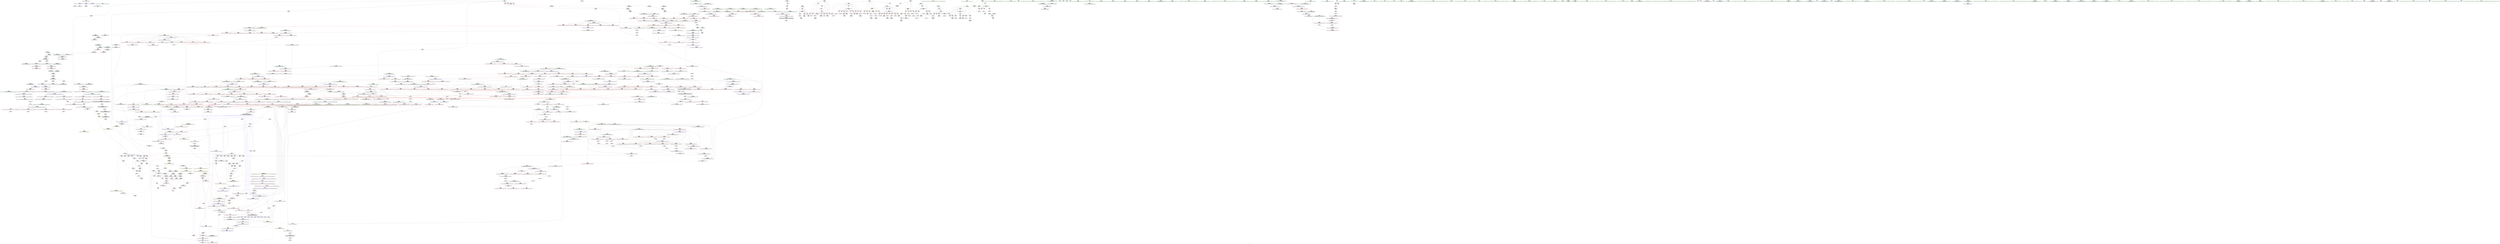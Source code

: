 digraph "SVFG" {
	label="SVFG";

	Node0x5555e1bb5120 [shape=record,color=grey,label="{NodeID: 0\nNullPtr}"];
	Node0x5555e1bb5120 -> Node0x5555e1c0ec80[style=solid];
	Node0x5555e1bb5120 -> Node0x5555e1c330d0[style=solid];
	Node0x5555e1d24120 [shape=record,color=black,label="{NodeID: 1882\n1442 = PHI(1480, )\n|{<s0>85}}"];
	Node0x5555e1d24120:s0 -> Node0x5555e1d261e0[style=solid,color=red];
	Node0x5555e1c1f290 [shape=record,color=blue,label="{NodeID: 775\n834\<--828\n__result.addr\<--__result\n_ZSt10__pop_heapIPdN9__gnu_cxx5__ops15_Iter_less_iterEEvT_S4_S4_RT0_\n}"];
	Node0x5555e1c1f290 -> Node0x5555e1c2a890[style=dashed];
	Node0x5555e1c1f290 -> Node0x5555e1c2a960[style=dashed];
	Node0x5555e1c15e60 [shape=record,color=red,label="{NodeID: 443\n380\<--379\n\<--\n_Z6maxifyIdEvRT_RKS0_\n}"];
	Node0x5555e1c15e60 -> Node0x5555e1c34960[style=solid];
	Node0x5555e1c58d40 [shape=record,color=grey,label="{NodeID: 1218\n1055 = Binary(1054, 725, )\n}"];
	Node0x5555e1c58d40 -> Node0x5555e1c59040[style=solid];
	Node0x5555e1c0a020 [shape=record,color=green,label="{NodeID: 111\n668\<--669\n__i\<--__i_field_insensitive\n_ZSt13__heap_selectIPdN9__gnu_cxx5__ops15_Iter_less_iterEEvT_S4_S4_T0_\n}"];
	Node0x5555e1c0a020 -> Node0x5555e1c28c20[style=solid];
	Node0x5555e1c0a020 -> Node0x5555e1c28cf0[style=solid];
	Node0x5555e1c0a020 -> Node0x5555e1c28dc0[style=solid];
	Node0x5555e1c0a020 -> Node0x5555e1c28e90[style=solid];
	Node0x5555e1c0a020 -> Node0x5555e1c35ce0[style=solid];
	Node0x5555e1c0a020 -> Node0x5555e1c35db0[style=solid];
	Node0x5555e1c2b730 [shape=record,color=red,label="{NodeID: 554\n976\<--883\n\<--__holeIndex.addr\n_ZSt13__adjust_heapIPdldN9__gnu_cxx5__ops15_Iter_less_iterEEvT_T0_S5_T1_T2_\n|{<s0>45}}"];
	Node0x5555e1c2b730:s0 -> Node0x5555e1d1eb70[style=solid,color=red];
	Node0x5555e1c98d10 [shape=record,color=black,label="{NodeID: 1329\nMR_6V_3 = PHI(MR_6V_5, MR_6V_2, )\npts\{10 \}\n|{|<s1>24|<s2>29|<s3>30|<s4>30|<s5>30}}"];
	Node0x5555e1c98d10 -> Node0x5555e1c98d10[style=dashed];
	Node0x5555e1c98d10:s1 -> Node0x5555e1cccc20[style=dashed,color=blue];
	Node0x5555e1c98d10:s2 -> Node0x5555e1ca9e80[style=dashed,color=red];
	Node0x5555e1c98d10:s3 -> Node0x5555e1c2ab00[style=dashed,color=red];
	Node0x5555e1c98d10:s4 -> Node0x5555e1c2abd0[style=dashed,color=red];
	Node0x5555e1c98d10:s5 -> Node0x5555e1c1f500[style=dashed,color=red];
	Node0x5555e1c0e670 [shape=record,color=green,label="{NodeID: 222\n1495\<--1496\n__result.addr\<--__result.addr_field_insensitive\n_ZNSt20__copy_move_backwardILb1ELb1ESt26random_access_iterator_tagE13__copy_move_bIdEEPT_PKS3_S6_S4_\n}"];
	Node0x5555e1c0e670 -> Node0x5555e1c32340[style=solid];
	Node0x5555e1c0e670 -> Node0x5555e1c32410[style=solid];
	Node0x5555e1c0e670 -> Node0x5555e1c3ef10[style=solid];
	Node0x5555e1c31160 [shape=record,color=red,label="{NodeID: 665\n1391\<--1380\n\<--__last.addr\n_ZSt25__unguarded_linear_insertIPdN9__gnu_cxx5__ops14_Val_less_iterEEvT_T0_\n}"];
	Node0x5555e1c31160 -> Node0x5555e1c22830[style=solid];
	Node0x5555e1c1c370 [shape=record,color=purple,label="{NodeID: 333\n572\<--571\nadd.ptr1\<--\n_ZSt22__final_insertion_sortIPdN9__gnu_cxx5__ops15_Iter_less_iterEEvT_S4_T0_\n|{<s0>22}}"];
	Node0x5555e1c1c370:s0 -> Node0x5555e1d1efb0[style=solid,color=red];
	Node0x5555e1c06060 [shape=record,color=green,label="{NodeID: 1\n7\<--1\n__dso_handle\<--dummyObj\nGlob }"];
	Node0x5555e1d24260 [shape=record,color=black,label="{NodeID: 1883\n1444 = PHI(1480, )\n|{<s0>85}}"];
	Node0x5555e1d24260:s0 -> Node0x5555e1d262f0[style=solid,color=red];
	Node0x5555e1c1f360 [shape=record,color=blue,label="{NodeID: 776\n836\<--829\n__comp.addr\<--__comp\n_ZSt10__pop_heapIPdN9__gnu_cxx5__ops15_Iter_less_iterEEvT_S4_S4_RT0_\n}"];
	Node0x5555e1c1f360 -> Node0x5555e1c2aa30[style=dashed];
	Node0x5555e1c15f30 [shape=record,color=red,label="{NodeID: 444\n414\<--391\n\<--retval\nmain\n}"];
	Node0x5555e1c15f30 -> Node0x5555e1c18520[style=solid];
	Node0x5555e1c58ec0 [shape=record,color=grey,label="{NodeID: 1219\n221 = Binary(220, 82, )\n}"];
	Node0x5555e1c58ec0 -> Node0x5555e1c58740[style=solid];
	Node0x5555e1c0a0f0 [shape=record,color=green,label="{NodeID: 112\n676\<--677\n_ZSt11__make_heapIPdN9__gnu_cxx5__ops15_Iter_less_iterEEvT_S4_RT0_\<--_ZSt11__make_heapIPdN9__gnu_cxx5__ops15_Iter_less_iterEEvT_S4_RT0__field_insensitive\n}"];
	Node0x5555e1c2b800 [shape=record,color=red,label="{NodeID: 555\n907\<--885\n\<--__len.addr\n_ZSt13__adjust_heapIPdldN9__gnu_cxx5__ops15_Iter_less_iterEEvT_T0_S5_T1_T2_\n}"];
	Node0x5555e1c2b800 -> Node0x5555e1c5a0c0[style=solid];
	Node0x5555e1c99210 [shape=record,color=black,label="{NodeID: 1330\nMR_111V_3 = PHI(MR_111V_4, MR_111V_2, )\npts\{669 \}\n}"];
	Node0x5555e1c99210 -> Node0x5555e1c28c20[style=dashed];
	Node0x5555e1c99210 -> Node0x5555e1c28cf0[style=dashed];
	Node0x5555e1c99210 -> Node0x5555e1c28dc0[style=dashed];
	Node0x5555e1c99210 -> Node0x5555e1c28e90[style=dashed];
	Node0x5555e1c99210 -> Node0x5555e1c35db0[style=dashed];
	Node0x5555e1c0e740 [shape=record,color=green,label="{NodeID: 223\n1497\<--1498\n_Num\<--_Num_field_insensitive\n_ZNSt20__copy_move_backwardILb1ELb1ESt26random_access_iterator_tagE13__copy_move_bIdEEPT_PKS3_S6_S4_\n}"];
	Node0x5555e1c0e740 -> Node0x5555e1c324e0[style=solid];
	Node0x5555e1c0e740 -> Node0x5555e1c325b0[style=solid];
	Node0x5555e1c0e740 -> Node0x5555e1c32680[style=solid];
	Node0x5555e1c0e740 -> Node0x5555e1c32750[style=solid];
	Node0x5555e1c0e740 -> Node0x5555e1c3efe0[style=solid];
	Node0x5555e1c31230 [shape=record,color=red,label="{NodeID: 666\n1405\<--1380\n\<--__last.addr\n_ZSt25__unguarded_linear_insertIPdN9__gnu_cxx5__ops14_Val_less_iterEEvT_T0_\n}"];
	Node0x5555e1c31230 -> Node0x5555e1c229d0[style=solid];
	Node0x5555e1cad3e0 [shape=record,color=yellow,style=double,label="{NodeID: 1441\n27V_1 = ENCHI(MR_27V_0)\npts\{110 \}\nFun[_Z6maxifyIdEvRT_RKS0_]}"];
	Node0x5555e1cad3e0 -> Node0x5555e1c15d90[style=dashed];
	Node0x5555e1cad3e0 -> Node0x5555e1c15e60[style=dashed];
	Node0x5555e1c1c440 [shape=record,color=purple,label="{NodeID: 334\n641\<--640\nadd.ptr1\<--\n_ZSt27__unguarded_partition_pivotIPdN9__gnu_cxx5__ops15_Iter_less_iterEET_S4_S4_T0_\n|{<s0>26}}"];
	Node0x5555e1c1c440:s0 -> Node0x5555e1d24b20[style=solid,color=red];
	Node0x5555e1c060f0 [shape=record,color=green,label="{NodeID: 2\n18\<--1\n\<--dummyObj\nCan only get source location for instruction, argument, global var or function.}"];
	Node0x5555e1d243a0 [shape=record,color=black,label="{NodeID: 1884\n1445 = PHI(1456, )\n}"];
	Node0x5555e1d243a0 -> Node0x5555e1c19b10[style=solid];
	Node0x5555e1c1f430 [shape=record,color=blue,label="{NodeID: 777\n838\<--848\n__value\<--\n_ZSt10__pop_heapIPdN9__gnu_cxx5__ops15_Iter_less_iterEEvT_S4_S4_RT0_\n}"];
	Node0x5555e1c1f430 -> Node0x5555e1c2abd0[style=dashed];
	Node0x5555e1c1f430 -> Node0x5555e1c2aca0[style=dashed];
	Node0x5555e1c16000 [shape=record,color=red,label="{NodeID: 445\n403\<--393\n\<--tcn\nmain\n}"];
	Node0x5555e1c16000 -> Node0x5555e1c5ed40[style=solid];
	Node0x5555e1c59040 [shape=record,color=grey,label="{NodeID: 1220\n1056 = Binary(1055, 448, )\n}"];
	Node0x5555e1c59040 -> Node0x5555e1c20950[style=solid];
	Node0x5555e1c0a1f0 [shape=record,color=green,label="{NodeID: 113\n688\<--689\n_ZNK9__gnu_cxx5__ops15_Iter_less_iterclIPdS3_EEbT_T0_\<--_ZNK9__gnu_cxx5__ops15_Iter_less_iterclIPdS3_EEbT_T0__field_insensitive\n}"];
	Node0x5555e1c2b8d0 [shape=record,color=red,label="{NodeID: 556\n941\<--885\n\<--__len.addr\n_ZSt13__adjust_heapIPdldN9__gnu_cxx5__ops15_Iter_less_iterEEvT_T0_S5_T1_T2_\n}"];
	Node0x5555e1c2b8d0 -> Node0x5555e1c5d840[style=solid];
	Node0x5555e1c99710 [shape=record,color=black,label="{NodeID: 1331\nMR_21V_3 = PHI(MR_21V_4, MR_21V_2, )\npts\{104 \}\n|{|<s1>7|<s2>7|<s3>7}}"];
	Node0x5555e1c99710 -> Node0x5555e1c14530[style=dashed];
	Node0x5555e1c99710:s1 -> Node0x5555e1c15cc0[style=dashed,color=red];
	Node0x5555e1c99710:s2 -> Node0x5555e1c34960[style=dashed,color=red];
	Node0x5555e1c99710:s3 -> Node0x5555e1ca2430[style=dashed,color=red];
	Node0x5555e1c0e810 [shape=record,color=green,label="{NodeID: 224\n1522\<--1523\nllvm.memmove.p0i8.p0i8.i64\<--llvm.memmove.p0i8.p0i8.i64_field_insensitive\n}"];
	Node0x5555e1c31300 [shape=record,color=red,label="{NodeID: 667\n1415\<--1380\n\<--__last.addr\n_ZSt25__unguarded_linear_insertIPdN9__gnu_cxx5__ops14_Val_less_iterEEvT_T0_\n}"];
	Node0x5555e1c31300 -> Node0x5555e1c22c40[style=solid];
	Node0x5555e1c1c510 [shape=record,color=purple,label="{NodeID: 335\n644\<--643\nadd.ptr2\<--\n_ZSt27__unguarded_partition_pivotIPdN9__gnu_cxx5__ops15_Iter_less_iterEET_S4_S4_T0_\n|{<s0>26}}"];
	Node0x5555e1c1c510:s0 -> Node0x5555e1d24da0[style=solid,color=red];
	Node0x5555e1c063a0 [shape=record,color=green,label="{NodeID: 3\n22\<--1\n.str\<--dummyObj\nGlob }"];
	Node0x5555e1d244e0 [shape=record,color=black,label="{NodeID: 1885\n1476 = PHI(1487, )\n}"];
	Node0x5555e1d244e0 -> Node0x5555e1c19cb0[style=solid];
	Node0x5555e1c1f500 [shape=record,color=blue,label="{NodeID: 778\n853\<--852\n\<--\n_ZSt10__pop_heapIPdN9__gnu_cxx5__ops15_Iter_less_iterEEvT_S4_S4_RT0_\n|{|<s1>38}}"];
	Node0x5555e1c1f500 -> Node0x5555e1c2aca0[style=dashed];
	Node0x5555e1c1f500:s1 -> Node0x5555e1c96510[style=dashed,color=red];
	Node0x5555e1c160d0 [shape=record,color=red,label="{NodeID: 446\n402\<--395\n\<--i\nmain\n}"];
	Node0x5555e1c160d0 -> Node0x5555e1c5ed40[style=solid];
	Node0x5555e1c591c0 [shape=record,color=grey,label="{NodeID: 1221\n914 = Binary(448, 913, )\n}"];
	Node0x5555e1c591c0 -> Node0x5555e1c1fb80[style=solid];
	Node0x5555e1c0ed10 [shape=record,color=green,label="{NodeID: 114\n695\<--696\n_ZSt10__pop_heapIPdN9__gnu_cxx5__ops15_Iter_less_iterEEvT_S4_S4_RT0_\<--_ZSt10__pop_heapIPdN9__gnu_cxx5__ops15_Iter_less_iterEEvT_S4_S4_RT0__field_insensitive\n}"];
	Node0x5555e1c2b9a0 [shape=record,color=red,label="{NodeID: 557\n946\<--885\n\<--__len.addr\n_ZSt13__adjust_heapIPdldN9__gnu_cxx5__ops15_Iter_less_iterEEvT_T0_S5_T1_T2_\n}"];
	Node0x5555e1c2b9a0 -> Node0x5555e1c5bd40[style=solid];
	Node0x5555e1c99c10 [shape=record,color=black,label="{NodeID: 1332\nMR_23V_3 = PHI(MR_23V_4, MR_23V_2, )\npts\{106 \}\n}"];
	Node0x5555e1c99c10 -> Node0x5555e1c14600[style=dashed];
	Node0x5555e1c99c10 -> Node0x5555e1c146d0[style=dashed];
	Node0x5555e1c99c10 -> Node0x5555e1c147a0[style=dashed];
	Node0x5555e1c99c10 -> Node0x5555e1c14870[style=dashed];
	Node0x5555e1c99c10 -> Node0x5555e1c34550[style=dashed];
	Node0x5555e1c0e910 [shape=record,color=green,label="{NodeID: 225\n1539\<--1540\nthis.addr\<--this.addr_field_insensitive\n_ZNK9__gnu_cxx5__ops14_Val_less_iterclIdPdEEbRT_T0_\n}"];
	Node0x5555e1c0e910 -> Node0x5555e1c32820[style=solid];
	Node0x5555e1c0e910 -> Node0x5555e1c3f180[style=solid];
	Node0x5555e1c313d0 [shape=record,color=red,label="{NodeID: 668\n1393\<--1384\n\<--__next\n_ZSt25__unguarded_linear_insertIPdN9__gnu_cxx5__ops14_Val_less_iterEEvT_T0_\n}"];
	Node0x5555e1c313d0 -> Node0x5555e1c1ced0[style=solid];
	Node0x5555e1c1c5e0 [shape=record,color=purple,label="{NodeID: 336\n649\<--648\nadd.ptr3\<--\n_ZSt27__unguarded_partition_pivotIPdN9__gnu_cxx5__ops15_Iter_less_iterEET_S4_S4_T0_\n|{<s0>27}}"];
	Node0x5555e1c1c5e0:s0 -> Node0x5555e1d1bf70[style=solid,color=red];
	Node0x5555e1c06430 [shape=record,color=green,label="{NodeID: 4\n24\<--1\n.str.1\<--dummyObj\nGlob }"];
	Node0x5555e1d24620 [shape=record,color=black,label="{NodeID: 1886\n705 = PHI(606, )\n0th arg _ZSt11__sort_heapIPdN9__gnu_cxx5__ops15_Iter_less_iterEEvT_S4_RT0_ }"];
	Node0x5555e1d24620 -> Node0x5555e1c35e80[style=solid];
	Node0x5555e1c1f5d0 [shape=record,color=blue,label="{NodeID: 779\n869\<--868\n__t.addr\<--__t\n_ZSt4moveIRdEONSt16remove_referenceIT_E4typeEOS2_\n}"];
	Node0x5555e1c1f5d0 -> Node0x5555e1c2ad70[style=dashed];
	Node0x5555e1c161a0 [shape=record,color=red,label="{NodeID: 447\n406\<--395\n\<--i\nmain\n}"];
	Node0x5555e1c161a0 -> Node0x5555e1c59940[style=solid];
	Node0x5555e1c59340 [shape=record,color=grey,label="{NodeID: 1222\n913 = Binary(912, 725, )\n}"];
	Node0x5555e1c59340 -> Node0x5555e1c591c0[style=solid];
	Node0x5555e1c0edd0 [shape=record,color=green,label="{NodeID: 115\n708\<--709\n__first.addr\<--__first.addr_field_insensitive\n_ZSt11__sort_heapIPdN9__gnu_cxx5__ops15_Iter_less_iterEEvT_S4_RT0_\n}"];
	Node0x5555e1c0edd0 -> Node0x5555e1c28f60[style=solid];
	Node0x5555e1c0edd0 -> Node0x5555e1c29030[style=solid];
	Node0x5555e1c0edd0 -> Node0x5555e1c35e80[style=solid];
	Node0x5555e1c2ba70 [shape=record,color=red,label="{NodeID: 558\n977\<--889\n\<--__topIndex\n_ZSt13__adjust_heapIPdldN9__gnu_cxx5__ops15_Iter_less_iterEEvT_T0_S5_T1_T2_\n|{<s0>45}}"];
	Node0x5555e1c2ba70:s0 -> Node0x5555e1d1ec80[style=solid,color=red];
	Node0x5555e1c8fd10 [shape=record,color=black,label="{NodeID: 1333\nMR_25V_2 = PHI(MR_25V_3, MR_25V_1, )\npts\{108 \}\n}"];
	Node0x5555e1c8fd10 -> Node0x5555e1c34140[style=dashed];
	Node0x5555e1c0e9e0 [shape=record,color=green,label="{NodeID: 226\n1541\<--1542\n__val.addr\<--__val.addr_field_insensitive\n_ZNK9__gnu_cxx5__ops14_Val_less_iterclIdPdEEbRT_T0_\n}"];
	Node0x5555e1c0e9e0 -> Node0x5555e1c328f0[style=solid];
	Node0x5555e1c0e9e0 -> Node0x5555e1c3f250[style=solid];
	Node0x5555e1c314a0 [shape=record,color=red,label="{NodeID: 669\n1397\<--1384\n\<--__next\n_ZSt25__unguarded_linear_insertIPdN9__gnu_cxx5__ops14_Val_less_iterEEvT_T0_\n|{<s0>79}}"];
	Node0x5555e1c314a0:s0 -> Node0x5555e1d26620[style=solid,color=red];
	Node0x5555e1c1c6b0 [shape=record,color=purple,label="{NodeID: 337\n700\<--699\nincdec.ptr\<--\n_ZSt13__heap_selectIPdN9__gnu_cxx5__ops15_Iter_less_iterEEvT_S4_S4_T0_\n}"];
	Node0x5555e1c1c6b0 -> Node0x5555e1c35db0[style=solid];
	Node0x5555e1c064c0 [shape=record,color=green,label="{NodeID: 5\n26\<--1\n.str.2\<--dummyObj\nGlob }"];
	Node0x5555e1d24760 [shape=record,color=black,label="{NodeID: 1887\n706 = PHI(607, )\n1st arg _ZSt11__sort_heapIPdN9__gnu_cxx5__ops15_Iter_less_iterEEvT_S4_RT0_ }"];
	Node0x5555e1d24760 -> Node0x5555e1c35f50[style=solid];
	Node0x5555e1c1f6a0 [shape=record,color=blue,label="{NodeID: 780\n881\<--875\n__first.addr\<--__first\n_ZSt13__adjust_heapIPdldN9__gnu_cxx5__ops15_Iter_less_iterEEvT_T0_S5_T1_T2_\n}"];
	Node0x5555e1c1f6a0 -> Node0x5555e1c2ae40[style=dashed];
	Node0x5555e1c1f6a0 -> Node0x5555e1c2af10[style=dashed];
	Node0x5555e1c1f6a0 -> Node0x5555e1c2afe0[style=dashed];
	Node0x5555e1c1f6a0 -> Node0x5555e1c2b0b0[style=dashed];
	Node0x5555e1c1f6a0 -> Node0x5555e1c2b180[style=dashed];
	Node0x5555e1c1f6a0 -> Node0x5555e1c2b250[style=dashed];
	Node0x5555e1c1f6a0 -> Node0x5555e1c2b320[style=dashed];
	Node0x5555e1c16270 [shape=record,color=red,label="{NodeID: 448\n410\<--395\n\<--i\nmain\n}"];
	Node0x5555e1c16270 -> Node0x5555e1c594c0[style=solid];
	Node0x5555e1c594c0 [shape=record,color=grey,label="{NodeID: 1223\n411 = Binary(410, 82, )\n}"];
	Node0x5555e1c594c0 -> Node0x5555e1c34bd0[style=solid];
	Node0x5555e1c0eea0 [shape=record,color=green,label="{NodeID: 116\n710\<--711\n__last.addr\<--__last.addr_field_insensitive\n_ZSt11__sort_heapIPdN9__gnu_cxx5__ops15_Iter_less_iterEEvT_S4_RT0_\n}"];
	Node0x5555e1c0eea0 -> Node0x5555e1c29100[style=solid];
	Node0x5555e1c0eea0 -> Node0x5555e1c291d0[style=solid];
	Node0x5555e1c0eea0 -> Node0x5555e1c292a0[style=solid];
	Node0x5555e1c0eea0 -> Node0x5555e1c29370[style=solid];
	Node0x5555e1c0eea0 -> Node0x5555e1c35f50[style=solid];
	Node0x5555e1c0eea0 -> Node0x5555e1c360f0[style=solid];
	Node0x5555e1c2bb40 [shape=record,color=red,label="{NodeID: 559\n906\<--891\n\<--__secondChild\n_ZSt13__adjust_heapIPdldN9__gnu_cxx5__ops15_Iter_less_iterEEvT_T0_S5_T1_T2_\n}"];
	Node0x5555e1c2bb40 -> Node0x5555e1c5f340[style=solid];
	Node0x5555e1c90210 [shape=record,color=black,label="{NodeID: 1334\nMR_27V_2 = PHI(MR_27V_4, MR_27V_1, )\npts\{110 \}\n}"];
	Node0x5555e1c90210 -> Node0x5555e1c34210[style=dashed];
	Node0x5555e1c0eab0 [shape=record,color=green,label="{NodeID: 227\n1543\<--1544\n__it.addr\<--__it.addr_field_insensitive\n_ZNK9__gnu_cxx5__ops14_Val_less_iterclIdPdEEbRT_T0_\n}"];
	Node0x5555e1c0eab0 -> Node0x5555e1c329c0[style=solid];
	Node0x5555e1c0eab0 -> Node0x5555e1c3f320[style=solid];
	Node0x5555e1ccdf60 [shape=record,color=yellow,style=double,label="{NodeID: 1777\n6V_2 = CSCHI(MR_6V_1)\npts\{10 \}\nCS[]|{<s0>51|<s1>53|<s2>54|<s3>56|<s4>58|<s5>59|<s6>62}}"];
	Node0x5555e1ccdf60:s0 -> Node0x5555e1c98810[style=dashed,color=blue];
	Node0x5555e1ccdf60:s1 -> Node0x5555e1c98810[style=dashed,color=blue];
	Node0x5555e1ccdf60:s2 -> Node0x5555e1c98810[style=dashed,color=blue];
	Node0x5555e1ccdf60:s3 -> Node0x5555e1c98810[style=dashed,color=blue];
	Node0x5555e1ccdf60:s4 -> Node0x5555e1c98810[style=dashed,color=blue];
	Node0x5555e1ccdf60:s5 -> Node0x5555e1c98810[style=dashed,color=blue];
	Node0x5555e1ccdf60:s6 -> Node0x5555e1c97910[style=dashed,color=blue];
	Node0x5555e1c31570 [shape=record,color=red,label="{NodeID: 670\n1402\<--1384\n\<--__next\n_ZSt25__unguarded_linear_insertIPdN9__gnu_cxx5__ops14_Val_less_iterEEvT_T0_\n|{<s0>80}}"];
	Node0x5555e1c31570:s0 -> Node0x5555e1d1cb40[style=solid,color=red];
	Node0x5555e1c1c780 [shape=record,color=purple,label="{NodeID: 338\n728\<--727\nincdec.ptr\<--\n_ZSt11__sort_heapIPdN9__gnu_cxx5__ops15_Iter_less_iterEEvT_S4_RT0_\n}"];
	Node0x5555e1c1c780 -> Node0x5555e1c360f0[style=solid];
	Node0x5555e1c06550 [shape=record,color=green,label="{NodeID: 6\n28\<--1\n.str.3\<--dummyObj\nGlob }"];
	Node0x5555e1d248a0 [shape=record,color=black,label="{NodeID: 1888\n707 = PHI(587, )\n2nd arg _ZSt11__sort_heapIPdN9__gnu_cxx5__ops15_Iter_less_iterEEvT_S4_RT0_ }"];
	Node0x5555e1d248a0 -> Node0x5555e1c36020[style=solid];
	Node0x5555e1c1f770 [shape=record,color=blue,label="{NodeID: 781\n883\<--876\n__holeIndex.addr\<--__holeIndex\n_ZSt13__adjust_heapIPdldN9__gnu_cxx5__ops15_Iter_less_iterEEvT_T0_S5_T1_T2_\n}"];
	Node0x5555e1c1f770 -> Node0x5555e1c2b3f0[style=dashed];
	Node0x5555e1c1f770 -> Node0x5555e1c2b4c0[style=dashed];
	Node0x5555e1c1f770 -> Node0x5555e1c2b590[style=dashed];
	Node0x5555e1c1f770 -> Node0x5555e1c2b660[style=dashed];
	Node0x5555e1c1f770 -> Node0x5555e1c1fdf0[style=dashed];
	Node0x5555e1c1f770 -> Node0x5555e1c20060[style=dashed];
	Node0x5555e1c1f770 -> Node0x5555e1c92e10[style=dashed];
	Node0x5555e1c16340 [shape=record,color=red,label="{NodeID: 449\n431\<--421\n\<--__first.addr\n_ZSt6__sortIPdN9__gnu_cxx5__ops15_Iter_less_iterEEvT_S4_T0_\n}"];
	Node0x5555e1c16340 -> Node0x5555e1c60240[style=solid];
	Node0x5555e1c59640 [shape=record,color=grey,label="{NodeID: 1224\n926 = Binary(925, 509, )\n}"];
	Node0x5555e1c59640 -> Node0x5555e1c1fc50[style=solid];
	Node0x5555e1c0ef70 [shape=record,color=green,label="{NodeID: 117\n712\<--713\n__comp.addr\<--__comp.addr_field_insensitive\n_ZSt11__sort_heapIPdN9__gnu_cxx5__ops15_Iter_less_iterEEvT_S4_RT0_\n}"];
	Node0x5555e1c0ef70 -> Node0x5555e1c29440[style=solid];
	Node0x5555e1c0ef70 -> Node0x5555e1c36020[style=solid];
	Node0x5555e1c2bc10 [shape=record,color=red,label="{NodeID: 560\n912\<--891\n\<--__secondChild\n_ZSt13__adjust_heapIPdldN9__gnu_cxx5__ops15_Iter_less_iterEEvT_T0_S5_T1_T2_\n}"];
	Node0x5555e1c2bc10 -> Node0x5555e1c59340[style=solid];
	Node0x5555e1c90710 [shape=record,color=black,label="{NodeID: 1335\nMR_29V_2 = PHI(MR_29V_4, MR_29V_1, )\npts\{112 \}\n}"];
	Node0x5555e1c90710 -> Node0x5555e1c342e0[style=dashed];
	Node0x5555e1c0eb80 [shape=record,color=green,label="{NodeID: 228\n34\<--1555\n_GLOBAL__sub_I_betaveros_1_1.cpp\<--_GLOBAL__sub_I_betaveros_1_1.cpp_field_insensitive\n}"];
	Node0x5555e1c0eb80 -> Node0x5555e1c32fd0[style=solid];
	Node0x5555e1c31640 [shape=record,color=red,label="{NodeID: 671\n1407\<--1384\n\<--__next\n_ZSt25__unguarded_linear_insertIPdN9__gnu_cxx5__ops14_Val_less_iterEEvT_T0_\n}"];
	Node0x5555e1c31640 -> Node0x5555e1c22aa0[style=solid];
	Node0x5555e1c1c850 [shape=record,color=purple,label="{NodeID: 339\n1178\<--1177\nincdec.ptr\<--\n_ZSt21__unguarded_partitionIPdN9__gnu_cxx5__ops15_Iter_less_iterEET_S4_S4_S4_T0_\n}"];
	Node0x5555e1c1c850 -> Node0x5555e1c21310[style=solid];
	Node0x5555e1c06d90 [shape=record,color=green,label="{NodeID: 7\n30\<--1\n.str.4\<--dummyObj\nGlob }"];
	Node0x5555e1d249e0 [shape=record,color=black,label="{NodeID: 1889\n1087 = PHI(639, )\n0th arg _ZSt22__move_median_to_firstIPdN9__gnu_cxx5__ops15_Iter_less_iterEEvT_S4_S4_S4_T0_ }"];
	Node0x5555e1d249e0 -> Node0x5555e1c20d60[style=solid];
	Node0x5555e1c1f840 [shape=record,color=blue,label="{NodeID: 782\n885\<--877\n__len.addr\<--__len\n_ZSt13__adjust_heapIPdldN9__gnu_cxx5__ops15_Iter_less_iterEEvT_T0_S5_T1_T2_\n}"];
	Node0x5555e1c1f840 -> Node0x5555e1c2b800[style=dashed];
	Node0x5555e1c1f840 -> Node0x5555e1c2b8d0[style=dashed];
	Node0x5555e1c1f840 -> Node0x5555e1c2b9a0[style=dashed];
	Node0x5555e1c16410 [shape=record,color=red,label="{NodeID: 450\n435\<--421\n\<--__first.addr\n_ZSt6__sortIPdN9__gnu_cxx5__ops15_Iter_less_iterEEvT_S4_T0_\n|{<s0>15}}"];
	Node0x5555e1c16410:s0 -> Node0x5555e1d1c6c0[style=solid,color=red];
	Node0x5555e1c597c0 [shape=record,color=grey,label="{NodeID: 1225\n921 = Binary(920, 725, )\n}"];
	Node0x5555e1c0f040 [shape=record,color=green,label="{NodeID: 118\n741\<--742\n__first.addr\<--__first.addr_field_insensitive\n_ZSt11__make_heapIPdN9__gnu_cxx5__ops15_Iter_less_iterEEvT_S4_RT0_\n}"];
	Node0x5555e1c0f040 -> Node0x5555e1c29510[style=solid];
	Node0x5555e1c0f040 -> Node0x5555e1c295e0[style=solid];
	Node0x5555e1c0f040 -> Node0x5555e1c296b0[style=solid];
	Node0x5555e1c0f040 -> Node0x5555e1c29780[style=solid];
	Node0x5555e1c0f040 -> Node0x5555e1c361c0[style=solid];
	Node0x5555e1c2bce0 [shape=record,color=red,label="{NodeID: 561\n917\<--891\n\<--__secondChild\n_ZSt13__adjust_heapIPdldN9__gnu_cxx5__ops15_Iter_less_iterEEvT_T0_S5_T1_T2_\n}"];
	Node0x5555e1c90c10 [shape=record,color=black,label="{NodeID: 1336\nMR_4V_3 = PHI(MR_4V_4, MR_4V_2, )\npts\{63 \}\n}"];
	Node0x5555e1c90c10 -> Node0x5555e1c1e660[style=dashed];
	Node0x5555e1c90c10 -> Node0x5555e1c1e730[style=dashed];
	Node0x5555e1c90c10 -> Node0x5555e1c1e800[style=dashed];
	Node0x5555e1c90c10 -> Node0x5555e1c332a0[style=dashed];
	Node0x5555e1c0ec80 [shape=record,color=black,label="{NodeID: 229\n2\<--3\ndummyVal\<--dummyVal\n}"];
	Node0x5555e1c31710 [shape=record,color=red,label="{NodeID: 672\n1409\<--1384\n\<--__next\n_ZSt25__unguarded_linear_insertIPdN9__gnu_cxx5__ops14_Val_less_iterEEvT_T0_\n}"];
	Node0x5555e1c31710 -> Node0x5555e1c1cfa0[style=solid];
	Node0x5555e1c1c920 [shape=record,color=purple,label="{NodeID: 340\n1182\<--1181\nincdec.ptr3\<--\n_ZSt21__unguarded_partitionIPdN9__gnu_cxx5__ops15_Iter_less_iterEET_S4_S4_S4_T0_\n}"];
	Node0x5555e1c1c920 -> Node0x5555e1c213e0[style=solid];
	Node0x5555e1c06e20 [shape=record,color=green,label="{NodeID: 8\n33\<--1\n\<--dummyObj\nCan only get source location for instruction, argument, global var or function.}"];
	Node0x5555e1d24b20 [shape=record,color=black,label="{NodeID: 1890\n1088 = PHI(641, )\n1st arg _ZSt22__move_median_to_firstIPdN9__gnu_cxx5__ops15_Iter_less_iterEEvT_S4_S4_S4_T0_ }"];
	Node0x5555e1d24b20 -> Node0x5555e1c20e30[style=solid];
	Node0x5555e1c1f910 [shape=record,color=blue,label="{NodeID: 783\n887\<--878\n__value.addr\<--__value\n_ZSt13__adjust_heapIPdldN9__gnu_cxx5__ops15_Iter_less_iterEEvT_T0_S5_T1_T2_\n}"];
	Node0x5555e1c1f910 -> Node0x5555e1c2c430[style=dashed];
	Node0x5555e1c1f910 -> Node0x5555e1c2c500[style=dashed];
	Node0x5555e1c1f910 -> Node0x5555e1c2c5d0[style=dashed];
	Node0x5555e1c164e0 [shape=record,color=red,label="{NodeID: 451\n438\<--421\n\<--__first.addr\n_ZSt6__sortIPdN9__gnu_cxx5__ops15_Iter_less_iterEEvT_S4_T0_\n}"];
	Node0x5555e1c164e0 -> Node0x5555e1c186c0[style=solid];
	Node0x5555e1c59940 [shape=record,color=grey,label="{NodeID: 1226\n407 = Binary(406, 82, )\n|{<s0>13}}"];
	Node0x5555e1c59940:s0 -> Node0x5555e1d26c30[style=solid,color=red];
	Node0x5555e1c0f110 [shape=record,color=green,label="{NodeID: 119\n743\<--744\n__last.addr\<--__last.addr_field_insensitive\n_ZSt11__make_heapIPdN9__gnu_cxx5__ops15_Iter_less_iterEEvT_S4_RT0_\n}"];
	Node0x5555e1c0f110 -> Node0x5555e1c29850[style=solid];
	Node0x5555e1c0f110 -> Node0x5555e1c29920[style=solid];
	Node0x5555e1c0f110 -> Node0x5555e1c36290[style=solid];
	Node0x5555e1c2bdb0 [shape=record,color=red,label="{NodeID: 562\n920\<--891\n\<--__secondChild\n_ZSt13__adjust_heapIPdldN9__gnu_cxx5__ops15_Iter_less_iterEEvT_T0_S5_T1_T2_\n}"];
	Node0x5555e1c2bdb0 -> Node0x5555e1c597c0[style=solid];
	Node0x5555e1c16f00 [shape=record,color=black,label="{NodeID: 230\n45\<--46\n\<--_ZNSt8ios_base4InitD1Ev\nCan only get source location for instruction, argument, global var or function.}"];
	Node0x5555e1cce380 [shape=record,color=yellow,style=double,label="{NodeID: 1780\n6V_2 = CSCHI(MR_6V_1)\npts\{10 \}\nCS[]|{<s0>77}}"];
	Node0x5555e1cce380:s0 -> Node0x5555e1ccb880[style=dashed,color=blue];
	Node0x5555e1c317e0 [shape=record,color=red,label="{NodeID: 673\n1389\<--1388\n\<--call\n_ZSt25__unguarded_linear_insertIPdN9__gnu_cxx5__ops14_Val_less_iterEEvT_T0_\n}"];
	Node0x5555e1c317e0 -> Node0x5555e1c22760[style=solid];
	Node0x5555e1cada30 [shape=record,color=yellow,style=double,label="{NodeID: 1448\n248V_1 = ENCHI(MR_248V_0)\npts\{752 839 888 1013 1229 1261 \}\nFun[_ZSt25__unguarded_linear_insertIPdN9__gnu_cxx5__ops14_Val_less_iterEEvT_T0_]}"];
	Node0x5555e1cada30 -> Node0x5555e1c317e0[style=dashed];
	Node0x5555e1cada30 -> Node0x5555e1c318b0[style=dashed];
	Node0x5555e1cada30 -> Node0x5555e1c31980[style=dashed];
	Node0x5555e1c1c9f0 [shape=record,color=purple,label="{NodeID: 341\n1190\<--1189\nincdec.ptr7\<--\n_ZSt21__unguarded_partitionIPdN9__gnu_cxx5__ops15_Iter_less_iterEET_S4_S4_S4_T0_\n}"];
	Node0x5555e1c1c9f0 -> Node0x5555e1c214b0[style=solid];
	Node0x5555e1c06eb0 [shape=record,color=green,label="{NodeID: 9\n82\<--1\n\<--dummyObj\nCan only get source location for instruction, argument, global var or function.}"];
	Node0x5555e1d24c60 [shape=record,color=black,label="{NodeID: 1891\n1089 = PHI(642, )\n2nd arg _ZSt22__move_median_to_firstIPdN9__gnu_cxx5__ops15_Iter_less_iterEEvT_S4_S4_S4_T0_ }"];
	Node0x5555e1d24c60 -> Node0x5555e1c20f00[style=solid];
	Node0x5555e1c1f9e0 [shape=record,color=blue,label="{NodeID: 784\n889\<--901\n__topIndex\<--\n_ZSt13__adjust_heapIPdldN9__gnu_cxx5__ops15_Iter_less_iterEEvT_T0_S5_T1_T2_\n}"];
	Node0x5555e1c1f9e0 -> Node0x5555e1c2ba70[style=dashed];
	Node0x5555e1c165b0 [shape=record,color=red,label="{NodeID: 452\n452\<--421\n\<--__first.addr\n_ZSt6__sortIPdN9__gnu_cxx5__ops15_Iter_less_iterEEvT_S4_T0_\n|{<s0>16}}"];
	Node0x5555e1c165b0:s0 -> Node0x5555e1d203e0[style=solid,color=red];
	Node0x5555e1c59ac0 [shape=record,color=grey,label="{NodeID: 1227\n244 = Binary(243, 82, )\n}"];
	Node0x5555e1c59ac0 -> Node0x5555e1c17ea0[style=solid];
	Node0x5555e1c0f1e0 [shape=record,color=green,label="{NodeID: 120\n745\<--746\n__comp.addr\<--__comp.addr_field_insensitive\n_ZSt11__make_heapIPdN9__gnu_cxx5__ops15_Iter_less_iterEEvT_S4_RT0_\n}"];
	Node0x5555e1c0f1e0 -> Node0x5555e1c299f0[style=solid];
	Node0x5555e1c0f1e0 -> Node0x5555e1c36360[style=solid];
	Node0x5555e1c2be80 [shape=record,color=red,label="{NodeID: 563\n925\<--891\n\<--__secondChild\n_ZSt13__adjust_heapIPdldN9__gnu_cxx5__ops15_Iter_less_iterEEvT_T0_S5_T1_T2_\n}"];
	Node0x5555e1c2be80 -> Node0x5555e1c59640[style=solid];
	Node0x5555e1c9ca30 [shape=record,color=black,label="{NodeID: 1338\nMR_6V_2 = PHI(MR_6V_3, MR_6V_1, )\npts\{10 \}\n|{|<s4>46}}"];
	Node0x5555e1c9ca30 -> Node0x5555e1c2d3a0[style=dashed];
	Node0x5555e1c9ca30 -> Node0x5555e1c2d470[style=dashed];
	Node0x5555e1c9ca30 -> Node0x5555e1c207b0[style=dashed];
	Node0x5555e1c9ca30 -> Node0x5555e1c20a20[style=dashed];
	Node0x5555e1c9ca30:s4 -> Node0x5555e1c9a2d0[style=dashed,color=red];
	Node0x5555e1c17000 [shape=record,color=black,label="{NodeID: 231\n75\<--74\nidxprom\<--\n_Z9readInputv\n}"];
	Node0x5555e1cce4e0 [shape=record,color=yellow,style=double,label="{NodeID: 1781\n6V_2 = CSCHI(MR_6V_1)\npts\{10 \}\nCS[]|{<s0>85}}"];
	Node0x5555e1cce4e0:s0 -> Node0x5555e1cce380[style=dashed,color=blue];
	Node0x5555e1c318b0 [shape=record,color=red,label="{NodeID: 674\n1404\<--1403\n\<--call2\n_ZSt25__unguarded_linear_insertIPdN9__gnu_cxx5__ops14_Val_less_iterEEvT_T0_\n}"];
	Node0x5555e1c318b0 -> Node0x5555e1c229d0[style=solid];
	Node0x5555e1c1cac0 [shape=record,color=purple,label="{NodeID: 342\n1203\<--1202\nincdec.ptr9\<--\n_ZSt21__unguarded_partitionIPdN9__gnu_cxx5__ops15_Iter_less_iterEET_S4_S4_S4_T0_\n}"];
	Node0x5555e1c1cac0 -> Node0x5555e1c21580[style=solid];
	Node0x5555e1c06f40 [shape=record,color=green,label="{NodeID: 10\n125\<--1\n\<--dummyObj\nCan only get source location for instruction, argument, global var or function.}"];
	Node0x5555e1d24da0 [shape=record,color=black,label="{NodeID: 1892\n1090 = PHI(644, )\n3rd arg _ZSt22__move_median_to_firstIPdN9__gnu_cxx5__ops15_Iter_less_iterEEvT_S4_S4_S4_T0_ }"];
	Node0x5555e1d24da0 -> Node0x5555e1c20fd0[style=solid];
	Node0x5555e1c1fab0 [shape=record,color=blue,label="{NodeID: 785\n891\<--903\n__secondChild\<--\n_ZSt13__adjust_heapIPdldN9__gnu_cxx5__ops15_Iter_less_iterEEvT_T0_S5_T1_T2_\n}"];
	Node0x5555e1c1fab0 -> Node0x5555e1c2bb40[style=dashed];
	Node0x5555e1c1fab0 -> Node0x5555e1c2bc10[style=dashed];
	Node0x5555e1c1fab0 -> Node0x5555e1c2c0f0[style=dashed];
	Node0x5555e1c1fab0 -> Node0x5555e1c2c1c0[style=dashed];
	Node0x5555e1c1fab0 -> Node0x5555e1c1fb80[style=dashed];
	Node0x5555e1c1fab0 -> Node0x5555e1c1fec0[style=dashed];
	Node0x5555e1c1fab0 -> Node0x5555e1c93310[style=dashed];
	Node0x5555e1c16680 [shape=record,color=red,label="{NodeID: 453\n432\<--423\n\<--__last.addr\n_ZSt6__sortIPdN9__gnu_cxx5__ops15_Iter_less_iterEEvT_S4_T0_\n}"];
	Node0x5555e1c16680 -> Node0x5555e1c60240[style=solid];
	Node0x5555e1c59c40 [shape=record,color=grey,label="{NodeID: 1228\n723 = Binary(722, 443, )\n}"];
	Node0x5555e1c59c40 -> Node0x5555e1c606c0[style=solid];
	Node0x5555e1c0f2b0 [shape=record,color=green,label="{NodeID: 121\n747\<--748\n__len\<--__len_field_insensitive\n_ZSt11__make_heapIPdN9__gnu_cxx5__ops15_Iter_less_iterEEvT_S4_RT0_\n}"];
	Node0x5555e1c0f2b0 -> Node0x5555e1c29ac0[style=solid];
	Node0x5555e1c0f2b0 -> Node0x5555e1c29b90[style=solid];
	Node0x5555e1c0f2b0 -> Node0x5555e1c36430[style=solid];
	Node0x5555e1c2bf50 [shape=record,color=red,label="{NodeID: 564\n930\<--891\n\<--__secondChild\n_ZSt13__adjust_heapIPdldN9__gnu_cxx5__ops15_Iter_less_iterEEvT_T0_S5_T1_T2_\n}"];
	Node0x5555e1c9cf30 [shape=record,color=black,label="{NodeID: 1339\nMR_166V_3 = PHI(MR_166V_4, MR_166V_2, )\npts\{1009 \}\n}"];
	Node0x5555e1c9cf30 -> Node0x5555e1c2cc50[style=dashed];
	Node0x5555e1c9cf30 -> Node0x5555e1c2cd20[style=dashed];
	Node0x5555e1c9cf30 -> Node0x5555e1c2cec0[style=dashed];
	Node0x5555e1c9cf30 -> Node0x5555e1c20880[style=dashed];
	Node0x5555e1c170d0 [shape=record,color=black,label="{NodeID: 232\n116\<--115\nidx.ext\<--\n_Z2tci\n}"];
	Node0x5555e1d12ba0 [shape=record,color=black,label="{NodeID: 1782\n585 = PHI(501, )\n1st arg _ZSt14__partial_sortIPdN9__gnu_cxx5__ops15_Iter_less_iterEEvT_S4_S4_T0_ }"];
	Node0x5555e1d12ba0 -> Node0x5555e1c35660[style=solid];
	Node0x5555e1c31980 [shape=record,color=red,label="{NodeID: 675\n1414\<--1413\n\<--call4\n_ZSt25__unguarded_linear_insertIPdN9__gnu_cxx5__ops14_Val_less_iterEEvT_T0_\n}"];
	Node0x5555e1c31980 -> Node0x5555e1c22c40[style=solid];
	Node0x5555e1c1cb90 [shape=record,color=purple,label="{NodeID: 343\n1276\<--1275\nadd.ptr\<--\n_ZSt16__insertion_sortIPdN9__gnu_cxx5__ops15_Iter_less_iterEEvT_S4_T0_\n}"];
	Node0x5555e1c1cb90 -> Node0x5555e1c21da0[style=solid];
	Node0x5555e1c07040 [shape=record,color=green,label="{NodeID: 11\n137\<--1\n\<--dummyObj\nCan only get source location for instruction, argument, global var or function.}"];
	Node0x5555e1d24ee0 [shape=record,color=black,label="{NodeID: 1893\n806 = PHI(660, 879, 1091, 1091, 1091, 1091, 1091, 1160, 1160, 1252, )\n0th arg _ZNK9__gnu_cxx5__ops15_Iter_less_iterclIPdS3_EEbT_T0_ }"];
	Node0x5555e1d24ee0 -> Node0x5555e1c1ee80[style=solid];
	Node0x5555e1c1fb80 [shape=record,color=blue,label="{NodeID: 786\n891\<--914\n__secondChild\<--mul\n_ZSt13__adjust_heapIPdldN9__gnu_cxx5__ops15_Iter_less_iterEEvT_T0_S5_T1_T2_\n}"];
	Node0x5555e1c1fb80 -> Node0x5555e1c2bb40[style=dashed];
	Node0x5555e1c1fb80 -> Node0x5555e1c2bc10[style=dashed];
	Node0x5555e1c1fb80 -> Node0x5555e1c2bce0[style=dashed];
	Node0x5555e1c1fb80 -> Node0x5555e1c2bdb0[style=dashed];
	Node0x5555e1c1fb80 -> Node0x5555e1c2be80[style=dashed];
	Node0x5555e1c1fb80 -> Node0x5555e1c2bf50[style=dashed];
	Node0x5555e1c1fb80 -> Node0x5555e1c2c020[style=dashed];
	Node0x5555e1c1fb80 -> Node0x5555e1c2c0f0[style=dashed];
	Node0x5555e1c1fb80 -> Node0x5555e1c2c1c0[style=dashed];
	Node0x5555e1c1fb80 -> Node0x5555e1c1fb80[style=dashed];
	Node0x5555e1c1fb80 -> Node0x5555e1c1fc50[style=dashed];
	Node0x5555e1c1fb80 -> Node0x5555e1c1fec0[style=dashed];
	Node0x5555e1c1fb80 -> Node0x5555e1c93310[style=dashed];
	Node0x5555e1c16750 [shape=record,color=red,label="{NodeID: 454\n436\<--423\n\<--__last.addr\n_ZSt6__sortIPdN9__gnu_cxx5__ops15_Iter_less_iterEEvT_S4_T0_\n|{<s0>15}}"];
	Node0x5555e1c16750:s0 -> Node0x5555e1d1c840[style=solid,color=red];
	Node0x5555e1c59dc0 [shape=record,color=grey,label="{NodeID: 1229\n722 = Binary(720, 721, )\n}"];
	Node0x5555e1c59dc0 -> Node0x5555e1c59c40[style=solid];
	Node0x5555e1c0f380 [shape=record,color=green,label="{NodeID: 122\n749\<--750\n__parent\<--__parent_field_insensitive\n_ZSt11__make_heapIPdN9__gnu_cxx5__ops15_Iter_less_iterEEvT_S4_RT0_\n}"];
	Node0x5555e1c0f380 -> Node0x5555e1c29c60[style=solid];
	Node0x5555e1c0f380 -> Node0x5555e1c29d30[style=solid];
	Node0x5555e1c0f380 -> Node0x5555e1c29e00[style=solid];
	Node0x5555e1c0f380 -> Node0x5555e1c29ed0[style=solid];
	Node0x5555e1c0f380 -> Node0x5555e1c36500[style=solid];
	Node0x5555e1c0f380 -> Node0x5555e1c1edb0[style=solid];
	Node0x5555e1c2c020 [shape=record,color=red,label="{NodeID: 565\n938\<--891\n\<--__secondChild\n_ZSt13__adjust_heapIPdldN9__gnu_cxx5__ops15_Iter_less_iterEEvT_T0_S5_T1_T2_\n}"];
	Node0x5555e1c2c020 -> Node0x5555e1c1fdf0[style=solid];
	Node0x5555e1c9d430 [shape=record,color=black,label="{NodeID: 1340\nMR_174V_3 = PHI(MR_174V_4, MR_174V_2, )\npts\{1017 \}\n}"];
	Node0x5555e1c9d430 -> Node0x5555e1c2d130[style=dashed];
	Node0x5555e1c9d430 -> Node0x5555e1c2d200[style=dashed];
	Node0x5555e1c9d430 -> Node0x5555e1c2d2d0[style=dashed];
	Node0x5555e1c9d430 -> Node0x5555e1c20950[style=dashed];
	Node0x5555e1c171a0 [shape=record,color=black,label="{NodeID: 233\n141\<--140\nidxprom\<--\n_Z2tci\n}"];
	Node0x5555e1d131d0 [shape=record,color=black,label="{NodeID: 1783\n586 = PHI(502, )\n2nd arg _ZSt14__partial_sortIPdN9__gnu_cxx5__ops15_Iter_less_iterEEvT_S4_S4_T0_ }"];
	Node0x5555e1d131d0 -> Node0x5555e1c35730[style=solid];
	Node0x5555e1c31a50 [shape=record,color=red,label="{NodeID: 676\n1437\<--1428\n\<--__first.addr\n_ZSt23__copy_move_backward_a2ILb1EPdS0_ET1_T0_S2_S1_\n|{<s0>82}}"];
	Node0x5555e1c31a50:s0 -> Node0x5555e1d1dcf0[style=solid,color=red];
	Node0x5555e1c1cc60 [shape=record,color=purple,label="{NodeID: 344\n1294\<--1293\nadd.ptr4\<--\n_ZSt16__insertion_sortIPdN9__gnu_cxx5__ops15_Iter_less_iterEEvT_S4_T0_\n|{<s0>69}}"];
	Node0x5555e1c1cc60:s0 -> Node0x5555e1d1fd80[style=solid,color=red];
	Node0x5555e1c07140 [shape=record,color=green,label="{NodeID: 12\n278\<--1\n\<--dummyObj\nCan only get source location for instruction, argument, global var or function.}"];
	Node0x5555e1d25770 [shape=record,color=black,label="{NodeID: 1894\n807 = PHI(685, 918, 1105, 1109, 1119, 1133, 1141, 1173, 1185, 1283, )\n1st arg _ZNK9__gnu_cxx5__ops15_Iter_less_iterclIPdS3_EEbT_T0_ }"];
	Node0x5555e1d25770 -> Node0x5555e1c1ef50[style=solid];
	Node0x5555e1c1fc50 [shape=record,color=blue,label="{NodeID: 787\n891\<--926\n__secondChild\<--dec\n_ZSt13__adjust_heapIPdldN9__gnu_cxx5__ops15_Iter_less_iterEEvT_T0_S5_T1_T2_\n}"];
	Node0x5555e1c1fc50 -> Node0x5555e1c2bb40[style=dashed];
	Node0x5555e1c1fc50 -> Node0x5555e1c2bc10[style=dashed];
	Node0x5555e1c1fc50 -> Node0x5555e1c2bf50[style=dashed];
	Node0x5555e1c1fc50 -> Node0x5555e1c2c020[style=dashed];
	Node0x5555e1c1fc50 -> Node0x5555e1c2c0f0[style=dashed];
	Node0x5555e1c1fc50 -> Node0x5555e1c2c1c0[style=dashed];
	Node0x5555e1c1fc50 -> Node0x5555e1c1fb80[style=dashed];
	Node0x5555e1c1fc50 -> Node0x5555e1c1fec0[style=dashed];
	Node0x5555e1c1fc50 -> Node0x5555e1c93310[style=dashed];
	Node0x5555e1c16820 [shape=record,color=red,label="{NodeID: 455\n437\<--423\n\<--__last.addr\n_ZSt6__sortIPdN9__gnu_cxx5__ops15_Iter_less_iterEEvT_S4_T0_\n}"];
	Node0x5555e1c16820 -> Node0x5555e1c185f0[style=solid];
	Node0x5555e1c59f40 [shape=record,color=grey,label="{NodeID: 1230\n909 = Binary(908, 448, )\n}"];
	Node0x5555e1c59f40 -> Node0x5555e1c5f340[style=solid];
	Node0x5555e1c0f450 [shape=record,color=green,label="{NodeID: 123\n751\<--752\n__value\<--__value_field_insensitive\n_ZSt11__make_heapIPdN9__gnu_cxx5__ops15_Iter_less_iterEEvT_S4_RT0_\n|{|<s1>33}}"];
	Node0x5555e1c0f450 -> Node0x5555e1c1ece0[style=solid];
	Node0x5555e1c0f450:s1 -> Node0x5555e1d1cb40[style=solid,color=red];
	Node0x5555e1c2c0f0 [shape=record,color=red,label="{NodeID: 566\n945\<--891\n\<--__secondChild\n_ZSt13__adjust_heapIPdldN9__gnu_cxx5__ops15_Iter_less_iterEEvT_T0_S5_T1_T2_\n}"];
	Node0x5555e1c2c0f0 -> Node0x5555e1c600c0[style=solid];
	Node0x5555e1c17270 [shape=record,color=black,label="{NodeID: 234\n144\<--143\nidxprom4\<--\n_Z2tci\n}"];
	Node0x5555e1d1bcf0 [shape=record,color=black,label="{NodeID: 1784\n1222 = PHI(1215, )\n0th arg _ZSt4swapIdENSt9enable_ifIXsr6__and_ISt6__not_ISt15__is_tuple_likeIT_EESt21is_move_constructibleIS3_ESt18is_move_assignableIS3_EEE5valueEvE4typeERS3_SC_ }"];
	Node0x5555e1d1bcf0 -> Node0x5555e1c217f0[style=solid];
	Node0x5555e1c31b20 [shape=record,color=red,label="{NodeID: 677\n1441\<--1430\n\<--__last.addr\n_ZSt23__copy_move_backward_a2ILb1EPdS0_ET1_T0_S2_S1_\n|{<s0>83}}"];
	Node0x5555e1c31b20:s0 -> Node0x5555e1d1dcf0[style=solid,color=red];
	Node0x5555e1c1cd30 [shape=record,color=purple,label="{NodeID: 345\n1313\<--1312\nincdec.ptr\<--\n_ZSt16__insertion_sortIPdN9__gnu_cxx5__ops15_Iter_less_iterEEvT_S4_T0_\n}"];
	Node0x5555e1c1cd30 -> Node0x5555e1c22010[style=solid];
	Node0x5555e1c07240 [shape=record,color=green,label="{NodeID: 13\n443\<--1\n\<--dummyObj\nCan only get source location for instruction, argument, global var or function.}"];
	Node0x5555e1d25af0 [shape=record,color=black,label="{NodeID: 1895\n808 = PHI(686, 922, 1106, 1110, 1120, 1134, 1142, 1174, 1186, 1284, )\n2nd arg _ZNK9__gnu_cxx5__ops15_Iter_less_iterclIPdS3_EEbT_T0_ }"];
	Node0x5555e1d25af0 -> Node0x5555e1c1f020[style=solid];
	Node0x5555e1c1fd20 [shape=record,color=blue,label="{NodeID: 788\n936\<--933\nadd.ptr5\<--\n_ZSt13__adjust_heapIPdldN9__gnu_cxx5__ops15_Iter_less_iterEEvT_T0_S5_T1_T2_\n}"];
	Node0x5555e1c1fd20 -> Node0x5555e1c96510[style=dashed];
	Node0x5555e1c168f0 [shape=record,color=red,label="{NodeID: 456\n453\<--423\n\<--__last.addr\n_ZSt6__sortIPdN9__gnu_cxx5__ops15_Iter_less_iterEEvT_S4_T0_\n|{<s0>16}}"];
	Node0x5555e1c168f0:s0 -> Node0x5555e1d204f0[style=solid,color=red];
	Node0x5555e1c5a0c0 [shape=record,color=grey,label="{NodeID: 1231\n908 = Binary(907, 725, )\n}"];
	Node0x5555e1c5a0c0 -> Node0x5555e1c59f40[style=solid];
	Node0x5555e1c0f520 [shape=record,color=green,label="{NodeID: 124\n753\<--754\nagg.tmp\<--agg.tmp_field_insensitive\n_ZSt11__make_heapIPdN9__gnu_cxx5__ops15_Iter_less_iterEEvT_S4_RT0_\n}"];
	Node0x5555e1c2c1c0 [shape=record,color=red,label="{NodeID: 567\n951\<--891\n\<--__secondChild\n_ZSt13__adjust_heapIPdldN9__gnu_cxx5__ops15_Iter_less_iterEEvT_T0_S5_T1_T2_\n}"];
	Node0x5555e1c2c1c0 -> Node0x5555e1c5bbc0[style=solid];
	Node0x5555e1c17340 [shape=record,color=black,label="{NodeID: 235\n148\<--147\nidxprom6\<--\n_Z2tci\n}"];
	Node0x5555e1d1be30 [shape=record,color=black,label="{NodeID: 1785\n1223 = PHI(1216, )\n1st arg _ZSt4swapIdENSt9enable_ifIXsr6__and_ISt6__not_ISt15__is_tuple_likeIT_EESt21is_move_constructibleIS3_ESt18is_move_assignableIS3_EEE5valueEvE4typeERS3_SC_ }"];
	Node0x5555e1d1be30 -> Node0x5555e1c218c0[style=solid];
	Node0x5555e1c31bf0 [shape=record,color=red,label="{NodeID: 678\n1443\<--1432\n\<--__result.addr\n_ZSt23__copy_move_backward_a2ILb1EPdS0_ET1_T0_S2_S1_\n|{<s0>84}}"];
	Node0x5555e1c31bf0:s0 -> Node0x5555e1d1dcf0[style=solid,color=red];
	Node0x5555e1c1ce00 [shape=record,color=purple,label="{NodeID: 346\n1348\<--1347\nincdec.ptr\<--\n_ZSt26__unguarded_insertion_sortIPdN9__gnu_cxx5__ops15_Iter_less_iterEEvT_S4_T0_\n}"];
	Node0x5555e1c1ce00 -> Node0x5555e1c22350[style=solid];
	Node0x5555e1c07340 [shape=record,color=green,label="{NodeID: 14\n448\<--1\n\<--dummyObj\nCan only get source location for instruction, argument, global var or function.}"];
	Node0x5555e1d25e70 [shape=record,color=black,label="{NodeID: 1896\n1450 = PHI(1365, 1369, )\n0th arg _ZSt12__miter_baseIPdET_S1_ }"];
	Node0x5555e1d25e70 -> Node0x5555e1c3e890[style=solid];
	Node0x5555e1c1fdf0 [shape=record,color=blue,label="{NodeID: 789\n883\<--938\n__holeIndex.addr\<--\n_ZSt13__adjust_heapIPdldN9__gnu_cxx5__ops15_Iter_less_iterEEvT_T0_S5_T1_T2_\n}"];
	Node0x5555e1c1fdf0 -> Node0x5555e1c2b590[style=dashed];
	Node0x5555e1c1fdf0 -> Node0x5555e1c2b660[style=dashed];
	Node0x5555e1c1fdf0 -> Node0x5555e1c1fdf0[style=dashed];
	Node0x5555e1c1fdf0 -> Node0x5555e1c20060[style=dashed];
	Node0x5555e1c1fdf0 -> Node0x5555e1c92e10[style=dashed];
	Node0x5555e1c169c0 [shape=record,color=red,label="{NodeID: 457\n488\<--469\n\<--__first.addr\n_ZSt16__introsort_loopIPdlN9__gnu_cxx5__ops15_Iter_less_iterEEvT_S4_T0_T1_\n}"];
	Node0x5555e1c169c0 -> Node0x5555e1c18860[style=solid];
	Node0x5555e1c5a240 [shape=record,color=grey,label="{NodeID: 1232\n1514 = Binary(498, 1513, )\n}"];
	Node0x5555e1c0f5f0 [shape=record,color=green,label="{NodeID: 125\n783\<--784\n_ZSt4moveIRdEONSt16remove_referenceIT_E4typeEOS2_\<--_ZSt4moveIRdEONSt16remove_referenceIT_E4typeEOS2__field_insensitive\n}"];
	Node0x5555e1c2c290 [shape=record,color=red,label="{NodeID: 568\n956\<--891\n\<--__secondChild\n_ZSt13__adjust_heapIPdldN9__gnu_cxx5__ops15_Iter_less_iterEEvT_T0_S5_T1_T2_\n}"];
	Node0x5555e1c2c290 -> Node0x5555e1c5c7c0[style=solid];
	Node0x5555e1c9e330 [shape=record,color=black,label="{NodeID: 1343\nMR_13V_3 = PHI(MR_13V_4, MR_13V_2, )\npts\{96 \}\n}"];
	Node0x5555e1c9e330 -> Node0x5555e1c1e9a0[style=dashed];
	Node0x5555e1c9e330 -> Node0x5555e1c1ea70[style=dashed];
	Node0x5555e1c9e330 -> Node0x5555e1c1eb40[style=dashed];
	Node0x5555e1c9e330 -> Node0x5555e1c1ec10[style=dashed];
	Node0x5555e1c9e330 -> Node0x5555e1c12e70[style=dashed];
	Node0x5555e1c9e330 -> Node0x5555e1c12f40[style=dashed];
	Node0x5555e1c9e330 -> Node0x5555e1c13010[style=dashed];
	Node0x5555e1c9e330 -> Node0x5555e1c130e0[style=dashed];
	Node0x5555e1c9e330 -> Node0x5555e1c131b0[style=dashed];
	Node0x5555e1c9e330 -> Node0x5555e1c33920[style=dashed];
	Node0x5555e1c17410 [shape=record,color=black,label="{NodeID: 236\n155\<--154\nidxprom9\<--add8\n_Z2tci\n}"];
	Node0x5555e1d1bf70 [shape=record,color=black,label="{NodeID: 1786\n1157 = PHI(649, )\n0th arg _ZSt21__unguarded_partitionIPdN9__gnu_cxx5__ops15_Iter_less_iterEET_S4_S4_S4_T0_ }"];
	Node0x5555e1d1bf70 -> Node0x5555e1c210a0[style=solid];
	Node0x5555e1c31cc0 [shape=record,color=red,label="{NodeID: 679\n1454\<--1451\n\<--__it.addr\n_ZSt12__miter_baseIPdET_S1_\n}"];
	Node0x5555e1c31cc0 -> Node0x5555e1c19be0[style=solid];
	Node0x5555e1c1ced0 [shape=record,color=purple,label="{NodeID: 347\n1394\<--1393\nincdec.ptr\<--\n_ZSt25__unguarded_linear_insertIPdN9__gnu_cxx5__ops14_Val_less_iterEEvT_T0_\n}"];
	Node0x5555e1c1ced0 -> Node0x5555e1c22900[style=solid];
	Node0x5555e1c07440 [shape=record,color=green,label="{NodeID: 15\n494\<--1\n\<--dummyObj\nCan only get source location for instruction, argument, global var or function.}"];
	Node0x5555e1d25fc0 [shape=record,color=black,label="{NodeID: 1897\n985 = PHI(879, )\n0th arg _ZSt4moveIRN9__gnu_cxx5__ops15_Iter_less_iterEEONSt16remove_referenceIT_E4typeEOS5_ }"];
	Node0x5555e1d25fc0 -> Node0x5555e1c20130[style=solid];
	Node0x5555e1c1fec0 [shape=record,color=blue,label="{NodeID: 790\n891\<--953\n__secondChild\<--mul12\n_ZSt13__adjust_heapIPdldN9__gnu_cxx5__ops15_Iter_less_iterEEvT_T0_S5_T1_T2_\n}"];
	Node0x5555e1c1fec0 -> Node0x5555e1c2c290[style=dashed];
	Node0x5555e1c1fec0 -> Node0x5555e1c2c360[style=dashed];
	Node0x5555e1c1fec0 -> Node0x5555e1c93310[style=dashed];
	Node0x5555e1c16a90 [shape=record,color=red,label="{NodeID: 458\n500\<--469\n\<--__first.addr\n_ZSt16__introsort_loopIPdlN9__gnu_cxx5__ops15_Iter_less_iterEEvT_S4_T0_T1_\n|{<s0>17}}"];
	Node0x5555e1c16a90:s0 -> Node0x5555e1d26730[style=solid,color=red];
	Node0x5555e1c5a3c0 [shape=record,color=grey,label="{NodeID: 1233\n775 = Binary(774, 448, )\n}"];
	Node0x5555e1c5a3c0 -> Node0x5555e1c5b5c0[style=solid];
	Node0x5555e1c0f6f0 [shape=record,color=green,label="{NodeID: 126\n794\<--795\n_ZSt13__adjust_heapIPdldN9__gnu_cxx5__ops15_Iter_less_iterEEvT_T0_S5_T1_T2_\<--_ZSt13__adjust_heapIPdldN9__gnu_cxx5__ops15_Iter_less_iterEEvT_T0_S5_T1_T2__field_insensitive\n}"];
	Node0x5555e1c2c360 [shape=record,color=red,label="{NodeID: 569\n965\<--891\n\<--__secondChild\n_ZSt13__adjust_heapIPdldN9__gnu_cxx5__ops15_Iter_less_iterEEvT_T0_S5_T1_T2_\n}"];
	Node0x5555e1c2c360 -> Node0x5555e1c5b140[style=solid];
	Node0x5555e1c9e830 [shape=record,color=black,label="{NodeID: 1344\nMR_15V_2 = PHI(MR_15V_4, MR_15V_1, )\npts\{98 \}\n}"];
	Node0x5555e1c9e830 -> Node0x5555e1c335e0[style=dashed];
	Node0x5555e1c174e0 [shape=record,color=black,label="{NodeID: 237\n158\<--157\nidxprom11\<--\n_Z2tci\n}"];
	Node0x5555e1d1c0b0 [shape=record,color=black,label="{NodeID: 1787\n1158 = PHI(650, )\n1st arg _ZSt21__unguarded_partitionIPdN9__gnu_cxx5__ops15_Iter_less_iterEET_S4_S4_S4_T0_ }"];
	Node0x5555e1d1c0b0 -> Node0x5555e1c21170[style=solid];
	Node0x5555e1c31d90 [shape=record,color=red,label="{NodeID: 680\n1473\<--1460\n\<--__first.addr\n_ZSt22__copy_move_backward_aILb1EPdS0_ET1_T0_S2_S1_\n|{<s0>86}}"];
	Node0x5555e1c31d90:s0 -> Node0x5555e1d1f1d0[style=solid,color=red];
	Node0x5555e1cae110 [shape=record,color=yellow,style=double,label="{NodeID: 1455\n81V_1 = ENCHI(MR_81V_0)\npts\{752 888 1013 1229 1261 1383 \}\nFun[_ZSt10__pop_heapIPdN9__gnu_cxx5__ops15_Iter_less_iterEEvT_S4_S4_RT0_]}"];
	Node0x5555e1cae110 -> Node0x5555e1c2ab00[style=dashed];
	Node0x5555e1cae110 -> Node0x5555e1c2abd0[style=dashed];
	Node0x5555e1cae110 -> Node0x5555e1c2aca0[style=dashed];
	Node0x5555e1c1cfa0 [shape=record,color=purple,label="{NodeID: 348\n1410\<--1409\nincdec.ptr3\<--\n_ZSt25__unguarded_linear_insertIPdN9__gnu_cxx5__ops14_Val_less_iterEEvT_T0_\n}"];
	Node0x5555e1c1cfa0 -> Node0x5555e1c22b70[style=solid];
	Node0x5555e1c07540 [shape=record,color=green,label="{NodeID: 16\n498\<--1\n\<--dummyObj\nCan only get source location for instruction, argument, global var or function.|{<s0>38}}"];
	Node0x5555e1c07540:s0 -> Node0x5555e1d26840[style=solid,color=red];
	Node0x5555e1d260d0 [shape=record,color=black,label="{NodeID: 1898\n1457 = PHI(1438, )\n0th arg _ZSt22__copy_move_backward_aILb1EPdS0_ET1_T0_S2_S1_ }"];
	Node0x5555e1d260d0 -> Node0x5555e1c3e960[style=solid];
	Node0x5555e1c1ff90 [shape=record,color=blue,label="{NodeID: 791\n963\<--960\nadd.ptr16\<--\n_ZSt13__adjust_heapIPdldN9__gnu_cxx5__ops15_Iter_less_iterEEvT_T0_S5_T1_T2_\n}"];
	Node0x5555e1c1ff90 -> Node0x5555e1c92910[style=dashed];
	Node0x5555e1c16b60 [shape=record,color=red,label="{NodeID: 459\n511\<--469\n\<--__first.addr\n_ZSt16__introsort_loopIPdlN9__gnu_cxx5__ops15_Iter_less_iterEEvT_S4_T0_T1_\n|{<s0>18}}"];
	Node0x5555e1c16b60:s0 -> Node0x5555e1d1e840[style=solid,color=red];
	Node0x5555e1c5a540 [shape=record,color=grey,label="{NodeID: 1234\n772 = Binary(771, 443, )\n}"];
	Node0x5555e1c5a540 -> Node0x5555e1c36430[style=solid];
	Node0x5555e1c0f7f0 [shape=record,color=green,label="{NodeID: 127\n809\<--810\nthis.addr\<--this.addr_field_insensitive\n_ZNK9__gnu_cxx5__ops15_Iter_less_iterclIPdS3_EEbT_T0_\n}"];
	Node0x5555e1c0f7f0 -> Node0x5555e1c2a140[style=solid];
	Node0x5555e1c0f7f0 -> Node0x5555e1c1ee80[style=solid];
	Node0x5555e1c2c430 [shape=record,color=red,label="{NodeID: 570\n933\<--932\n\<--call4\n_ZSt13__adjust_heapIPdldN9__gnu_cxx5__ops15_Iter_less_iterEEvT_T0_S5_T1_T2_\n}"];
	Node0x5555e1c2c430 -> Node0x5555e1c1fd20[style=solid];
	Node0x5555e1c9ed30 [shape=record,color=black,label="{NodeID: 1345\nMR_31V_3 = PHI(MR_31V_4, MR_31V_2, )\npts\{130000 \}\n|{|<s4>13}}"];
	Node0x5555e1c9ed30 -> Node0x5555e1c14e20[style=dashed];
	Node0x5555e1c9ed30 -> Node0x5555e1c15640[style=dashed];
	Node0x5555e1c9ed30 -> Node0x5555e1c336b0[style=dashed];
	Node0x5555e1c9ed30 -> Node0x5555e1c9ed30[style=dashed];
	Node0x5555e1c9ed30:s4 -> Node0x5555e1ca8830[style=dashed,color=blue];
	Node0x5555e1c175b0 [shape=record,color=black,label="{NodeID: 238\n165\<--164\nidxprom13\<--\n_Z2tci\n}"];
	Node0x5555e1d1c1f0 [shape=record,color=black,label="{NodeID: 1788\n1159 = PHI(651, )\n2nd arg _ZSt21__unguarded_partitionIPdN9__gnu_cxx5__ops15_Iter_less_iterEET_S4_S4_S4_T0_ }"];
	Node0x5555e1d1c1f0 -> Node0x5555e1c21240[style=solid];
	Node0x5555e1c31e60 [shape=record,color=red,label="{NodeID: 681\n1474\<--1462\n\<--__last.addr\n_ZSt22__copy_move_backward_aILb1EPdS0_ET1_T0_S2_S1_\n|{<s0>86}}"];
	Node0x5555e1c31e60:s0 -> Node0x5555e1d1f2e0[style=solid,color=red];
	Node0x5555e1cae2b0 [shape=record,color=yellow,style=double,label="{NodeID: 1456\n6V_1 = ENCHI(MR_6V_0)\npts\{10 \}\nFun[_ZSt27__unguarded_partition_pivotIPdN9__gnu_cxx5__ops15_Iter_less_iterEET_S4_S4_T0_]|{<s0>26}}"];
	Node0x5555e1cae2b0:s0 -> Node0x5555e1ca99f0[style=dashed,color=red];
	Node0x5555e1c1d070 [shape=record,color=purple,label="{NodeID: 349\n1562\<--1516\noffset_0\<--\n}"];
	Node0x5555e1c1d070 -> Node0x5555e1c3f0b0[style=solid];
	Node0x5555e1c07640 [shape=record,color=green,label="{NodeID: 17\n509\<--1\n\<--dummyObj\nCan only get source location for instruction, argument, global var or function.}"];
	Node0x5555e1d261e0 [shape=record,color=black,label="{NodeID: 1899\n1458 = PHI(1442, )\n1st arg _ZSt22__copy_move_backward_aILb1EPdS0_ET1_T0_S2_S1_ }"];
	Node0x5555e1d261e0 -> Node0x5555e1c3ea30[style=solid];
	Node0x5555e1c20060 [shape=record,color=blue,label="{NodeID: 792\n883\<--966\n__holeIndex.addr\<--sub17\n_ZSt13__adjust_heapIPdldN9__gnu_cxx5__ops15_Iter_less_iterEEvT_T0_S5_T1_T2_\n}"];
	Node0x5555e1c20060 -> Node0x5555e1c92e10[style=dashed];
	Node0x5555e1c16c30 [shape=record,color=red,label="{NodeID: 460\n487\<--471\n\<--__last.addr\n_ZSt16__introsort_loopIPdlN9__gnu_cxx5__ops15_Iter_less_iterEEvT_S4_T0_T1_\n}"];
	Node0x5555e1c16c30 -> Node0x5555e1c18790[style=solid];
	Node0x5555e1c5a6c0 [shape=record,color=grey,label="{NodeID: 1235\n771 = Binary(769, 770, )\n}"];
	Node0x5555e1c5a6c0 -> Node0x5555e1c5a540[style=solid];
	Node0x5555e1c0f8c0 [shape=record,color=green,label="{NodeID: 128\n811\<--812\n__it1.addr\<--__it1.addr_field_insensitive\n_ZNK9__gnu_cxx5__ops15_Iter_less_iterclIPdS3_EEbT_T0_\n}"];
	Node0x5555e1c0f8c0 -> Node0x5555e1c2a210[style=solid];
	Node0x5555e1c0f8c0 -> Node0x5555e1c1ef50[style=solid];
	Node0x5555e1c2c500 [shape=record,color=red,label="{NodeID: 571\n960\<--959\n\<--call15\n_ZSt13__adjust_heapIPdldN9__gnu_cxx5__ops15_Iter_less_iterEEvT_T0_S5_T1_T2_\n}"];
	Node0x5555e1c2c500 -> Node0x5555e1c1ff90[style=solid];
	Node0x5555e1c17680 [shape=record,color=black,label="{NodeID: 239\n169\<--168\nidxprom16\<--sub15\n_Z2tci\n}"];
	Node0x5555e1d1c330 [shape=record,color=black,label="{NodeID: 1789\n1250 = PHI(565, 578, )\n0th arg _ZSt16__insertion_sortIPdN9__gnu_cxx5__ops15_Iter_less_iterEEvT_S4_T0_ }"];
	Node0x5555e1d1c330 -> Node0x5555e1c21c00[style=solid];
	Node0x5555e1c31f30 [shape=record,color=red,label="{NodeID: 682\n1475\<--1464\n\<--__result.addr\n_ZSt22__copy_move_backward_aILb1EPdS0_ET1_T0_S2_S1_\n|{<s0>86}}"];
	Node0x5555e1c31f30:s0 -> Node0x5555e1d1f3f0[style=solid,color=red];
	Node0x5555e1c1d140 [shape=record,color=purple,label="{NodeID: 350\n1563\<--1518\noffset_0\<--\n}"];
	Node0x5555e1c1d140 -> Node0x5555e1c32c30[style=solid];
	Node0x5555e1c07740 [shape=record,color=green,label="{NodeID: 18\n532\<--1\n\<--dummyObj\nCan only get source location for instruction, argument, global var or function.}"];
	Node0x5555e1d262f0 [shape=record,color=black,label="{NodeID: 1900\n1459 = PHI(1444, )\n2nd arg _ZSt22__copy_move_backward_aILb1EPdS0_ET1_T0_S2_S1_ }"];
	Node0x5555e1d262f0 -> Node0x5555e1c3eb00[style=solid];
	Node0x5555e1c20130 [shape=record,color=blue,label="{NodeID: 793\n986\<--985\n__t.addr\<--__t\n_ZSt4moveIRN9__gnu_cxx5__ops15_Iter_less_iterEEONSt16remove_referenceIT_E4typeEOS5_\n}"];
	Node0x5555e1c20130 -> Node0x5555e1c2c6a0[style=dashed];
	Node0x5555e1c16d00 [shape=record,color=red,label="{NodeID: 461\n501\<--471\n\<--__last.addr\n_ZSt16__introsort_loopIPdlN9__gnu_cxx5__ops15_Iter_less_iterEEvT_S4_T0_T1_\n|{<s0>17}}"];
	Node0x5555e1c16d00:s0 -> Node0x5555e1d12ba0[style=solid,color=red];
	Node0x5555e1c5a840 [shape=record,color=grey,label="{NodeID: 1236\n296 = Binary(295, 82, )\n}"];
	Node0x5555e1c5a840 -> Node0x5555e1c5f640[style=solid];
	Node0x5555e1c0f990 [shape=record,color=green,label="{NodeID: 129\n813\<--814\n__it2.addr\<--__it2.addr_field_insensitive\n_ZNK9__gnu_cxx5__ops15_Iter_less_iterclIPdS3_EEbT_T0_\n}"];
	Node0x5555e1c0f990 -> Node0x5555e1c2a2e0[style=solid];
	Node0x5555e1c0f990 -> Node0x5555e1c1f020[style=solid];
	Node0x5555e1c2c5d0 [shape=record,color=red,label="{NodeID: 572\n979\<--978\n\<--call20\n_ZSt13__adjust_heapIPdldN9__gnu_cxx5__ops15_Iter_less_iterEEvT_T0_S5_T1_T2_\n|{<s0>45}}"];
	Node0x5555e1c2c5d0:s0 -> Node0x5555e1d1ed90[style=solid,color=red];
	Node0x5555e1c9f730 [shape=record,color=black,label="{NodeID: 1347\nMR_6V_2 = PHI(MR_6V_1, MR_6V_3, )\npts\{10 \}\n|{<s0>21|<s1>23}}"];
	Node0x5555e1c9f730:s0 -> Node0x5555e1ccc800[style=dashed,color=blue];
	Node0x5555e1c9f730:s1 -> Node0x5555e1c97410[style=dashed,color=blue];
	Node0x5555e1c17750 [shape=record,color=black,label="{NodeID: 240\n173\<--172\nidxprom18\<--\n_Z2tci\n}"];
	Node0x5555e1d1c540 [shape=record,color=black,label="{NodeID: 1790\n1251 = PHI(567, 579, )\n1st arg _ZSt16__insertion_sortIPdN9__gnu_cxx5__ops15_Iter_less_iterEEvT_S4_T0_ }"];
	Node0x5555e1d1c540 -> Node0x5555e1c21cd0[style=solid];
	Node0x5555e1c32000 [shape=record,color=red,label="{NodeID: 683\n1485\<--1482\n\<--__it.addr\n_ZSt12__niter_baseIPdET_S1_\n}"];
	Node0x5555e1c32000 -> Node0x5555e1c19d80[style=solid];
	Node0x5555e1c1d210 [shape=record,color=purple,label="{NodeID: 351\n118\<--8\nadd.ptr\<--prob\n_Z2tci\n|{<s0>6}}"];
	Node0x5555e1c1d210:s0 -> Node0x5555e1d1f720[style=solid,color=red];
	Node0x5555e1c07840 [shape=record,color=green,label="{NodeID: 19\n538\<--1\n\<--dummyObj\nCan only get source location for instruction, argument, global var or function.}"];
	Node0x5555e1d26400 [shape=record,color=black,label="{NodeID: 1901\n1536 = PHI(1378, )\n0th arg _ZNK9__gnu_cxx5__ops14_Val_less_iterclIdPdEEbRT_T0_ }"];
	Node0x5555e1d26400 -> Node0x5555e1c3f180[style=solid];
	Node0x5555e1c20200 [shape=record,color=blue,label="{NodeID: 794\n995\<--992\nthis.addr\<--this\n_ZN9__gnu_cxx5__ops14_Iter_less_valC2ENS0_15_Iter_less_iterE\n}"];
	Node0x5555e1c20200 -> Node0x5555e1c2c770[style=dashed];
	Node0x5555e1c16dd0 [shape=record,color=red,label="{NodeID: 462\n502\<--471\n\<--__last.addr\n_ZSt16__introsort_loopIPdlN9__gnu_cxx5__ops15_Iter_less_iterEEvT_S4_T0_T1_\n|{<s0>17}}"];
	Node0x5555e1c16dd0:s0 -> Node0x5555e1d131d0[style=solid,color=red];
	Node0x5555e1c5a9c0 [shape=record,color=grey,label="{NodeID: 1237\n295 = Binary(294, 137, )\n}"];
	Node0x5555e1c5a9c0 -> Node0x5555e1c5a840[style=solid];
	Node0x5555e1c0fa60 [shape=record,color=green,label="{NodeID: 130\n830\<--831\n__first.addr\<--__first.addr_field_insensitive\n_ZSt10__pop_heapIPdN9__gnu_cxx5__ops15_Iter_less_iterEEvT_S4_S4_RT0_\n}"];
	Node0x5555e1c0fa60 -> Node0x5555e1c2a550[style=solid];
	Node0x5555e1c0fa60 -> Node0x5555e1c2a620[style=solid];
	Node0x5555e1c0fa60 -> Node0x5555e1c2a6f0[style=solid];
	Node0x5555e1c0fa60 -> Node0x5555e1c1f0f0[style=solid];
	Node0x5555e1c2c6a0 [shape=record,color=red,label="{NodeID: 573\n989\<--986\n\<--__t.addr\n_ZSt4moveIRN9__gnu_cxx5__ops15_Iter_less_iterEEONSt16remove_referenceIT_E4typeEOS5_\n}"];
	Node0x5555e1c2c6a0 -> Node0x5555e1c197d0[style=solid];
	Node0x5555e1c9fc30 [shape=record,color=black,label="{NodeID: 1348\nMR_221V_2 = PHI(MR_221V_1, MR_221V_4, )\npts\{1259 \}\n}"];
	Node0x5555e1c17820 [shape=record,color=black,label="{NodeID: 241\n179\<--178\nidxprom22\<--add21\n_Z2tci\n}"];
	Node0x5555e1d1c6c0 [shape=record,color=black,label="{NodeID: 1791\n464 = PHI(435, 517, )\n0th arg _ZSt16__introsort_loopIPdlN9__gnu_cxx5__ops15_Iter_less_iterEEvT_S4_T0_T1_ }"];
	Node0x5555e1d1c6c0 -> Node0x5555e1c34e40[style=solid];
	Node0x5555e1c320d0 [shape=record,color=red,label="{NodeID: 684\n1503\<--1491\n\<--__first.addr\n_ZNSt20__copy_move_backwardILb1ELb1ESt26random_access_iterator_tagE13__copy_move_bIdEEPT_PKS3_S6_S4_\n}"];
	Node0x5555e1c320d0 -> Node0x5555e1c19f20[style=solid];
	Node0x5555e1c1d2e0 [shape=record,color=purple,label="{NodeID: 352\n637\<--629\nadd.ptr\<--\n_ZSt27__unguarded_partition_pivotIPdN9__gnu_cxx5__ops15_Iter_less_iterEET_S4_S4_T0_\n}"];
	Node0x5555e1c1d2e0 -> Node0x5555e1c359a0[style=solid];
	Node0x5555e1c07940 [shape=record,color=green,label="{NodeID: 20\n725\<--1\n\<--dummyObj\nCan only get source location for instruction, argument, global var or function.}"];
	Node0x5555e1d26510 [shape=record,color=black,label="{NodeID: 1902\n1537 = PHI(1382, )\n1st arg _ZNK9__gnu_cxx5__ops14_Val_less_iterclIdPdEEbRT_T0_ }"];
	Node0x5555e1d26510 -> Node0x5555e1c3f250[style=solid];
	Node0x5555e1c202d0 [shape=record,color=blue,label="{NodeID: 795\n1006\<--1001\n__first.addr\<--__first\n_ZSt11__push_heapIPdldN9__gnu_cxx5__ops14_Iter_less_valEEvT_T0_S5_T1_RT2_\n}"];
	Node0x5555e1c202d0 -> Node0x5555e1c2c840[style=dashed];
	Node0x5555e1c202d0 -> Node0x5555e1c2c910[style=dashed];
	Node0x5555e1c202d0 -> Node0x5555e1c2c9e0[style=dashed];
	Node0x5555e1c202d0 -> Node0x5555e1c2cab0[style=dashed];
	Node0x5555e1c26d40 [shape=record,color=red,label="{NodeID: 463\n512\<--471\n\<--__last.addr\n_ZSt16__introsort_loopIPdlN9__gnu_cxx5__ops15_Iter_less_iterEEvT_S4_T0_T1_\n|{<s0>18}}"];
	Node0x5555e1c26d40:s0 -> Node0x5555e1d1e950[style=solid,color=red];
	Node0x5555e1c5ab40 [shape=record,color=grey,label="{NodeID: 1238\n763 = Binary(762, 443, )\n}"];
	Node0x5555e1c5ab40 -> Node0x5555e1c5f7c0[style=solid];
	Node0x5555e1c0fb30 [shape=record,color=green,label="{NodeID: 131\n832\<--833\n__last.addr\<--__last.addr_field_insensitive\n_ZSt10__pop_heapIPdN9__gnu_cxx5__ops15_Iter_less_iterEEvT_S4_S4_RT0_\n}"];
	Node0x5555e1c0fb30 -> Node0x5555e1c2a7c0[style=solid];
	Node0x5555e1c0fb30 -> Node0x5555e1c1f1c0[style=solid];
	Node0x5555e1c2c770 [shape=record,color=red,label="{NodeID: 574\n998\<--995\nthis1\<--this.addr\n_ZN9__gnu_cxx5__ops14_Iter_less_valC2ENS0_15_Iter_less_iterE\n}"];
	Node0x5555e1ca0130 [shape=record,color=black,label="{NodeID: 1349\nMR_223V_2 = PHI(MR_223V_1, MR_223V_3, )\npts\{1261 \}\n}"];
	Node0x5555e1c178f0 [shape=record,color=black,label="{NodeID: 242\n182\<--181\nidxprom24\<--\n_Z2tci\n}"];
	Node0x5555e1d1c840 [shape=record,color=black,label="{NodeID: 1792\n465 = PHI(436, 518, )\n1st arg _ZSt16__introsort_loopIPdlN9__gnu_cxx5__ops15_Iter_less_iterEEvT_S4_T0_T1_ }"];
	Node0x5555e1d1c840 -> Node0x5555e1c34f10[style=solid];
	Node0x5555e1c321a0 [shape=record,color=red,label="{NodeID: 685\n1517\<--1491\n\<--__first.addr\n_ZNSt20__copy_move_backwardILb1ELb1ESt26random_access_iterator_tagE13__copy_move_bIdEEPT_PKS3_S6_S4_\n}"];
	Node0x5555e1c321a0 -> Node0x5555e1c1a0c0[style=solid];
	Node0x5555e1c1d3b0 [shape=record,color=purple,label="{NodeID: 353\n781\<--779\nadd.ptr\<--\n_ZSt11__make_heapIPdN9__gnu_cxx5__ops15_Iter_less_iterEEvT_S4_RT0_\n|{<s0>32}}"];
	Node0x5555e1c1d3b0:s0 -> Node0x5555e1d1cb40[style=solid,color=red];
	Node0x5555e1c07a40 [shape=record,color=green,label="{NodeID: 21\n1041\<--1\n\<--dummyObj\nCan only get source location for instruction, argument, global var or function.}"];
	Node0x5555e1d26620 [shape=record,color=black,label="{NodeID: 1903\n1538 = PHI(1397, )\n2nd arg _ZNK9__gnu_cxx5__ops14_Val_less_iterclIdPdEEbRT_T0_ }"];
	Node0x5555e1d26620 -> Node0x5555e1c3f320[style=solid];
	Node0x5555e1c203a0 [shape=record,color=blue,label="{NodeID: 796\n1008\<--1002\n__holeIndex.addr\<--__holeIndex\n_ZSt11__push_heapIPdldN9__gnu_cxx5__ops14_Iter_less_valEEvT_T0_S5_T1_RT2_\n}"];
	Node0x5555e1c203a0 -> Node0x5555e1c2cb80[style=dashed];
	Node0x5555e1c203a0 -> Node0x5555e1c9cf30[style=dashed];
	Node0x5555e1c26e10 [shape=record,color=red,label="{NodeID: 464\n518\<--471\n\<--__last.addr\n_ZSt16__introsort_loopIPdlN9__gnu_cxx5__ops15_Iter_less_iterEEvT_S4_T0_T1_\n|{<s0>19}}"];
	Node0x5555e1c26e10:s0 -> Node0x5555e1d1c840[style=solid,color=red];
	Node0x5555e1c5acc0 [shape=record,color=grey,label="{NodeID: 1239\n762 = Binary(760, 761, )\n}"];
	Node0x5555e1c5acc0 -> Node0x5555e1c5ab40[style=solid];
	Node0x5555e1c0fc00 [shape=record,color=green,label="{NodeID: 132\n834\<--835\n__result.addr\<--__result.addr_field_insensitive\n_ZSt10__pop_heapIPdN9__gnu_cxx5__ops15_Iter_less_iterEEvT_S4_S4_RT0_\n}"];
	Node0x5555e1c0fc00 -> Node0x5555e1c2a890[style=solid];
	Node0x5555e1c0fc00 -> Node0x5555e1c2a960[style=solid];
	Node0x5555e1c0fc00 -> Node0x5555e1c1f290[style=solid];
	Node0x5555e1c2c840 [shape=record,color=red,label="{NodeID: 575\n1033\<--1006\n\<--__first.addr\n_ZSt11__push_heapIPdldN9__gnu_cxx5__ops14_Iter_less_valEEvT_T0_S5_T1_RT2_\n}"];
	Node0x5555e1c2c840 -> Node0x5555e1c1d960[style=solid];
	Node0x5555e1c179c0 [shape=record,color=black,label="{NodeID: 243\n214\<--213\nidxprom39\<--\n_Z2tci\n}"];
	Node0x5555e1d1c9c0 [shape=record,color=black,label="{NodeID: 1793\n466 = PHI(447, 519, )\n2nd arg _ZSt16__introsort_loopIPdlN9__gnu_cxx5__ops15_Iter_less_iterEEvT_S4_T0_T1_ }"];
	Node0x5555e1d1c9c0 -> Node0x5555e1c34fe0[style=solid];
	Node0x5555e1c32270 [shape=record,color=red,label="{NodeID: 686\n1502\<--1493\n\<--__last.addr\n_ZNSt20__copy_move_backwardILb1ELb1ESt26random_access_iterator_tagE13__copy_move_bIdEEPT_PKS3_S6_S4_\n}"];
	Node0x5555e1c32270 -> Node0x5555e1c19e50[style=solid];
	Node0x5555e1c1d480 [shape=record,color=purple,label="{NodeID: 354\n918\<--916\nadd.ptr\<--\n_ZSt13__adjust_heapIPdldN9__gnu_cxx5__ops15_Iter_less_iterEEvT_T0_S5_T1_T2_\n|{<s0>39}}"];
	Node0x5555e1c1d480:s0 -> Node0x5555e1d25770[style=solid,color=red];
	Node0x5555e1c07b40 [shape=record,color=green,label="{NodeID: 22\n1472\<--1\n\<--dummyObj\nCan only get source location for instruction, argument, global var or function.}"];
	Node0x5555e1d26730 [shape=record,color=black,label="{NodeID: 1904\n584 = PHI(500, )\n0th arg _ZSt14__partial_sortIPdN9__gnu_cxx5__ops15_Iter_less_iterEEvT_S4_S4_T0_ }"];
	Node0x5555e1d26730 -> Node0x5555e1c35590[style=solid];
	Node0x5555e1c20470 [shape=record,color=blue,label="{NodeID: 797\n1010\<--1003\n__topIndex.addr\<--__topIndex\n_ZSt11__push_heapIPdldN9__gnu_cxx5__ops14_Iter_less_valEEvT_T0_S5_T1_RT2_\n}"];
	Node0x5555e1c20470 -> Node0x5555e1c2cf90[style=dashed];
	Node0x5555e1c26ee0 [shape=record,color=red,label="{NodeID: 465\n496\<--473\n\<--__depth_limit.addr\n_ZSt16__introsort_loopIPdlN9__gnu_cxx5__ops15_Iter_less_iterEEvT_S4_T0_T1_\n}"];
	Node0x5555e1c26ee0 -> Node0x5555e1c5fac0[style=solid];
	Node0x5555e1c5ae40 [shape=record,color=grey,label="{NodeID: 1240\n288 = Binary(286, 287, )\n}"];
	Node0x5555e1c5ae40 -> Node0x5555e1c34140[style=solid];
	Node0x5555e1c0fcd0 [shape=record,color=green,label="{NodeID: 133\n836\<--837\n__comp.addr\<--__comp.addr_field_insensitive\n_ZSt10__pop_heapIPdN9__gnu_cxx5__ops15_Iter_less_iterEEvT_S4_S4_RT0_\n}"];
	Node0x5555e1c0fcd0 -> Node0x5555e1c2aa30[style=solid];
	Node0x5555e1c0fcd0 -> Node0x5555e1c1f360[style=solid];
	Node0x5555e1c2c910 [shape=record,color=red,label="{NodeID: 576\n1043\<--1006\n\<--__first.addr\n_ZSt11__push_heapIPdldN9__gnu_cxx5__ops14_Iter_less_valEEvT_T0_S5_T1_RT2_\n}"];
	Node0x5555e1c2c910 -> Node0x5555e1c1da30[style=solid];
	Node0x5555e1ca0b30 [shape=record,color=black,label="{NodeID: 1351\nMR_232V_3 = PHI(MR_232V_4, MR_232V_2, )\npts\{1327 \}\n}"];
	Node0x5555e1ca0b30 -> Node0x5555e1c30bb0[style=dashed];
	Node0x5555e1ca0b30 -> Node0x5555e1c30c80[style=dashed];
	Node0x5555e1ca0b30 -> Node0x5555e1c30d50[style=dashed];
	Node0x5555e1ca0b30 -> Node0x5555e1c22350[style=dashed];
	Node0x5555e1c17a90 [shape=record,color=black,label="{NodeID: 244\n217\<--216\nidxprom41\<--\n_Z2tci\n}"];
	Node0x5555e1d1cb40 [shape=record,color=black,label="{NodeID: 1794\n868 = PHI(781, 751, 846, 850, 838, 931, 958, 887, 1045, 1012, 1232, 1236, 1228, 1287, 1260, 1387, 1402, 1382, )\n0th arg _ZSt4moveIRdEONSt16remove_referenceIT_E4typeEOS2_ }"];
	Node0x5555e1d1cb40 -> Node0x5555e1c1f5d0[style=solid];
	Node0x5555e1c32340 [shape=record,color=red,label="{NodeID: 687\n1512\<--1495\n\<--__result.addr\n_ZNSt20__copy_move_backwardILb1ELb1ESt26random_access_iterator_tagE13__copy_move_bIdEEPT_PKS3_S6_S4_\n}"];
	Node0x5555e1c32340 -> Node0x5555e1c1dca0[style=solid];
	Node0x5555e1c1d550 [shape=record,color=purple,label="{NodeID: 355\n922\<--919\nadd.ptr2\<--\n_ZSt13__adjust_heapIPdldN9__gnu_cxx5__ops15_Iter_less_iterEEvT_T0_S5_T1_T2_\n|{<s0>39}}"];
	Node0x5555e1c1d550:s0 -> Node0x5555e1d25af0[style=solid,color=red];
	Node0x5555e1c07c40 [shape=record,color=green,label="{NodeID: 23\n4\<--6\n_ZStL8__ioinit\<--_ZStL8__ioinit_field_insensitive\nGlob }"];
	Node0x5555e1c07c40 -> Node0x5555e1c1a330[style=solid];
	Node0x5555e1d26840 [shape=record,color=black,label="{NodeID: 1905\n876 = PHI(788, 498, )\n1st arg _ZSt13__adjust_heapIPdldN9__gnu_cxx5__ops15_Iter_less_iterEEvT_T0_S5_T1_T2_ }"];
	Node0x5555e1d26840 -> Node0x5555e1c1f770[style=solid];
	Node0x5555e1c20540 [shape=record,color=blue,label="{NodeID: 798\n1012\<--1004\n__value.addr\<--__value\n_ZSt11__push_heapIPdldN9__gnu_cxx5__ops14_Iter_less_valEEvT_T0_S5_T1_RT2_\n|{|<s2>46}}"];
	Node0x5555e1c20540 -> Node0x5555e1c2d3a0[style=dashed];
	Node0x5555e1c20540 -> Node0x5555e1c2d470[style=dashed];
	Node0x5555e1c20540:s2 -> Node0x5555e1c9a3e0[style=dashed,color=red];
	Node0x5555e1c26fb0 [shape=record,color=red,label="{NodeID: 466\n507\<--473\n\<--__depth_limit.addr\n_ZSt16__introsort_loopIPdlN9__gnu_cxx5__ops15_Iter_less_iterEEvT_S4_T0_T1_\n}"];
	Node0x5555e1c26fb0 -> Node0x5555e1c5b440[style=solid];
	Node0x5555e1c5afc0 [shape=record,color=grey,label="{NodeID: 1241\n492 = Binary(491, 443, )\n}"];
	Node0x5555e1c5afc0 -> Node0x5555e1c5fc40[style=solid];
	Node0x5555e1c0fda0 [shape=record,color=green,label="{NodeID: 134\n838\<--839\n__value\<--__value_field_insensitive\n_ZSt10__pop_heapIPdN9__gnu_cxx5__ops15_Iter_less_iterEEvT_S4_S4_RT0_\n|{|<s1>37}}"];
	Node0x5555e1c0fda0 -> Node0x5555e1c1f430[style=solid];
	Node0x5555e1c0fda0:s1 -> Node0x5555e1d1cb40[style=solid,color=red];
	Node0x5555e1c2c9e0 [shape=record,color=red,label="{NodeID: 577\n1048\<--1006\n\<--__first.addr\n_ZSt11__push_heapIPdldN9__gnu_cxx5__ops14_Iter_less_valEEvT_T0_S5_T1_RT2_\n}"];
	Node0x5555e1c2c9e0 -> Node0x5555e1c1db00[style=solid];
	Node0x5555e1ca1030 [shape=record,color=black,label="{NodeID: 1352\nMR_6V_2 = PHI(MR_6V_3, MR_6V_1, )\npts\{10 \}\n|{<s0>22|<s1>74|<s2>74}}"];
	Node0x5555e1ca1030:s0 -> Node0x5555e1c97410[style=dashed,color=blue];
	Node0x5555e1ca1030:s1 -> Node0x5555e1c317e0[style=dashed,color=red];
	Node0x5555e1ca1030:s2 -> Node0x5555e1ca2e30[style=dashed,color=red];
	Node0x5555e1c17b60 [shape=record,color=black,label="{NodeID: 245\n224\<--223\nidxprom45\<--sub44\n_Z2tci\n}"];
	Node0x5555e1d1d9c0 [shape=record,color=black,label="{NodeID: 1795\n1425 = PHI(1366, )\n0th arg _ZSt23__copy_move_backward_a2ILb1EPdS0_ET1_T0_S2_S1_ }"];
	Node0x5555e1d1d9c0 -> Node0x5555e1c3e620[style=solid];
	Node0x5555e1c32410 [shape=record,color=red,label="{NodeID: 688\n1525\<--1495\n\<--__result.addr\n_ZNSt20__copy_move_backwardILb1ELb1ESt26random_access_iterator_tagE13__copy_move_bIdEEPT_PKS3_S6_S4_\n}"];
	Node0x5555e1c32410 -> Node0x5555e1c1dd70[style=solid];
	Node0x5555e1c1d620 [shape=record,color=purple,label="{NodeID: 356\n931\<--929\nadd.ptr3\<--\n_ZSt13__adjust_heapIPdldN9__gnu_cxx5__ops15_Iter_less_iterEEvT_T0_S5_T1_T2_\n|{<s0>40}}"];
	Node0x5555e1c1d620:s0 -> Node0x5555e1d1cb40[style=solid,color=red];
	Node0x5555e1c07d40 [shape=record,color=green,label="{NodeID: 24\n8\<--10\nprob\<--prob_field_insensitive\nGlob }"];
	Node0x5555e1c07d40 -> Node0x5555e1c1a400[style=solid];
	Node0x5555e1c07d40 -> Node0x5555e1c1a4d0[style=solid];
	Node0x5555e1c07d40 -> Node0x5555e1c1a5a0[style=solid];
	Node0x5555e1c07d40 -> Node0x5555e1c1a670[style=solid];
	Node0x5555e1c07d40 -> Node0x5555e1c1a740[style=solid];
	Node0x5555e1c07d40 -> Node0x5555e1c1a810[style=solid];
	Node0x5555e1c07d40 -> Node0x5555e1c1a8e0[style=solid];
	Node0x5555e1c07d40 -> Node0x5555e1c1d210[style=solid];
	Node0x5555e1d26990 [shape=record,color=black,label="{NodeID: 1906\n877 = PHI(789, 861, )\n2nd arg _ZSt13__adjust_heapIPdldN9__gnu_cxx5__ops15_Iter_less_iterEEvT_T0_S5_T1_T2_ }"];
	Node0x5555e1d26990 -> Node0x5555e1c1f840[style=solid];
	Node0x5555e1c20610 [shape=record,color=blue,label="{NodeID: 799\n1014\<--1005\n__comp.addr\<--__comp\n_ZSt11__push_heapIPdldN9__gnu_cxx5__ops14_Iter_less_valEEvT_T0_S5_T1_RT2_\n}"];
	Node0x5555e1c20610 -> Node0x5555e1c2d060[style=dashed];
	Node0x5555e1c27080 [shape=record,color=red,label="{NodeID: 467\n519\<--473\n\<--__depth_limit.addr\n_ZSt16__introsort_loopIPdlN9__gnu_cxx5__ops15_Iter_less_iterEEvT_S4_T0_T1_\n|{<s0>19}}"];
	Node0x5555e1c27080:s0 -> Node0x5555e1d1c9c0[style=solid,color=red];
	Node0x5555e1c5b140 [shape=record,color=grey,label="{NodeID: 1242\n966 = Binary(965, 725, )\n}"];
	Node0x5555e1c5b140 -> Node0x5555e1c20060[style=solid];
	Node0x5555e1c0fe70 [shape=record,color=green,label="{NodeID: 135\n840\<--841\nagg.tmp\<--agg.tmp_field_insensitive\n_ZSt10__pop_heapIPdN9__gnu_cxx5__ops15_Iter_less_iterEEvT_S4_S4_RT0_\n}"];
	Node0x5555e1c2cab0 [shape=record,color=red,label="{NodeID: 578\n1061\<--1006\n\<--__first.addr\n_ZSt11__push_heapIPdldN9__gnu_cxx5__ops14_Iter_less_valEEvT_T0_S5_T1_RT2_\n}"];
	Node0x5555e1c2cab0 -> Node0x5555e1c1dbd0[style=solid];
	Node0x5555e1ca1530 [shape=record,color=black,label="{NodeID: 1353\nMR_6V_6 = PHI(MR_6V_3, MR_6V_2, )\npts\{10 \}\n|{<s0>15|<s1>19}}"];
	Node0x5555e1ca1530:s0 -> Node0x5555e1ccbfc0[style=dashed,color=blue];
	Node0x5555e1ca1530:s1 -> Node0x5555e1ca5b30[style=dashed,color=blue];
	Node0x5555e1c17c30 [shape=record,color=black,label="{NodeID: 246\n231\<--230\nidxprom50\<--add49\n_Z2tci\n}"];
	Node0x5555e1d1dad0 [shape=record,color=black,label="{NodeID: 1796\n1426 = PHI(1370, )\n1st arg _ZSt23__copy_move_backward_a2ILb1EPdS0_ET1_T0_S2_S1_ }"];
	Node0x5555e1d1dad0 -> Node0x5555e1c3e6f0[style=solid];
	Node0x5555e1c324e0 [shape=record,color=red,label="{NodeID: 689\n1509\<--1497\n\<--_Num\n_ZNSt20__copy_move_backwardILb1ELb1ESt26random_access_iterator_tagE13__copy_move_bIdEEPT_PKS3_S6_S4_\n}"];
	Node0x5555e1c324e0 -> Node0x5555e1c5f4c0[style=solid];
	Node0x5555e1c1d6f0 [shape=record,color=purple,label="{NodeID: 357\n936\<--934\nadd.ptr5\<--\n_ZSt13__adjust_heapIPdldN9__gnu_cxx5__ops15_Iter_less_iterEEvT_T0_S5_T1_T2_\n}"];
	Node0x5555e1c1d6f0 -> Node0x5555e1c1fd20[style=solid];
	Node0x5555e1c07e40 [shape=record,color=green,label="{NodeID: 25\n11\<--13\nprefix\<--prefix_field_insensitive\nGlob }"];
	Node0x5555e1c07e40 -> Node0x5555e1c1a9b0[style=solid];
	Node0x5555e1c07e40 -> Node0x5555e1c1aa80[style=solid];
	Node0x5555e1c07e40 -> Node0x5555e1c1ab50[style=solid];
	Node0x5555e1c07e40 -> Node0x5555e1c1ac20[style=solid];
	Node0x5555e1c07e40 -> Node0x5555e1c1acf0[style=solid];
	Node0x5555e1c07e40 -> Node0x5555e1c1adc0[style=solid];
	Node0x5555e1c07e40 -> Node0x5555e1c1ae90[style=solid];
	Node0x5555e1c07e40 -> Node0x5555e1c1af60[style=solid];
	Node0x5555e1c07e40 -> Node0x5555e1c1b030[style=solid];
	Node0x5555e1c07e40 -> Node0x5555e1c1b100[style=solid];
	Node0x5555e1c07e40 -> Node0x5555e1c1b1d0[style=solid];
	Node0x5555e1d26ae0 [shape=record,color=black,label="{NodeID: 1907\n878 = PHI(791, 863, )\n3rd arg _ZSt13__adjust_heapIPdldN9__gnu_cxx5__ops15_Iter_less_iterEEvT_T0_S5_T1_T2_ }"];
	Node0x5555e1d26ae0 -> Node0x5555e1c1f910[style=solid];
	Node0x5555e1c206e0 [shape=record,color=blue,label="{NodeID: 800\n1016\<--1025\n__parent\<--div\n_ZSt11__push_heapIPdldN9__gnu_cxx5__ops14_Iter_less_valEEvT_T0_S5_T1_RT2_\n}"];
	Node0x5555e1c206e0 -> Node0x5555e1c9d430[style=dashed];
	Node0x5555e1c27150 [shape=record,color=red,label="{NodeID: 468\n517\<--477\n\<--__cut\n_ZSt16__introsort_loopIPdlN9__gnu_cxx5__ops15_Iter_less_iterEEvT_S4_T0_T1_\n|{<s0>19}}"];
	Node0x5555e1c27150:s0 -> Node0x5555e1d1c6c0[style=solid,color=red];
	Node0x5555e1c5b2c0 [shape=record,color=grey,label="{NodeID: 1243\n491 = Binary(489, 490, )\n}"];
	Node0x5555e1c5b2c0 -> Node0x5555e1c5afc0[style=solid];
	Node0x5555e1c0ff40 [shape=record,color=green,label="{NodeID: 136\n869\<--870\n__t.addr\<--__t.addr_field_insensitive\n_ZSt4moveIRdEONSt16remove_referenceIT_E4typeEOS2_\n}"];
	Node0x5555e1c0ff40 -> Node0x5555e1c2ad70[style=solid];
	Node0x5555e1c0ff40 -> Node0x5555e1c1f5d0[style=solid];
	Node0x5555e1c2cb80 [shape=record,color=red,label="{NodeID: 579\n1023\<--1008\n\<--__holeIndex.addr\n_ZSt11__push_heapIPdldN9__gnu_cxx5__ops14_Iter_less_valEEvT_T0_S5_T1_RT2_\n}"];
	Node0x5555e1c2cb80 -> Node0x5555e1c56340[style=solid];
	Node0x5555e1ca1a30 [shape=record,color=black,label="{NodeID: 1354\nMR_6V_4 = PHI(MR_6V_3, MR_6V_1, )\npts\{10 \}\n|{<s0>11}}"];
	Node0x5555e1ca1a30:s0 -> Node0x5555e1ccbb40[style=dashed,color=blue];
	Node0x5555e1c17d00 [shape=record,color=black,label="{NodeID: 247\n234\<--233\nidxprom52\<--\n_Z2tci\n}"];
	Node0x5555e1d1dbe0 [shape=record,color=black,label="{NodeID: 1797\n1427 = PHI(1371, )\n2nd arg _ZSt23__copy_move_backward_a2ILb1EPdS0_ET1_T0_S2_S1_ }"];
	Node0x5555e1d1dbe0 -> Node0x5555e1c3e7c0[style=solid];
	Node0x5555e1c325b0 [shape=record,color=red,label="{NodeID: 690\n1513\<--1497\n\<--_Num\n_ZNSt20__copy_move_backwardILb1ELb1ESt26random_access_iterator_tagE13__copy_move_bIdEEPT_PKS3_S6_S4_\n}"];
	Node0x5555e1c325b0 -> Node0x5555e1c5a240[style=solid];
	Node0x5555e1c1d7c0 [shape=record,color=purple,label="{NodeID: 358\n958\<--955\nadd.ptr14\<--\n_ZSt13__adjust_heapIPdldN9__gnu_cxx5__ops15_Iter_less_iterEEvT_T0_S5_T1_T2_\n|{<s0>41}}"];
	Node0x5555e1c1d7c0:s0 -> Node0x5555e1d1cb40[style=solid,color=red];
	Node0x5555e1c07f40 [shape=record,color=green,label="{NodeID: 26\n14\<--16\nsuffix\<--suffix_field_insensitive\nGlob }"];
	Node0x5555e1c07f40 -> Node0x5555e1c1b2a0[style=solid];
	Node0x5555e1c07f40 -> Node0x5555e1c1b370[style=solid];
	Node0x5555e1c07f40 -> Node0x5555e1c1b440[style=solid];
	Node0x5555e1c07f40 -> Node0x5555e1c1b510[style=solid];
	Node0x5555e1c07f40 -> Node0x5555e1c1b5e0[style=solid];
	Node0x5555e1c07f40 -> Node0x5555e1c1b6b0[style=solid];
	Node0x5555e1c07f40 -> Node0x5555e1c1b780[style=solid];
	Node0x5555e1c07f40 -> Node0x5555e1c1b850[style=solid];
	Node0x5555e1c07f40 -> Node0x5555e1c1b920[style=solid];
	Node0x5555e1c07f40 -> Node0x5555e1c1b9f0[style=solid];
	Node0x5555e1c07f40 -> Node0x5555e1c1bac0[style=solid];
	Node0x5555e1d26c30 [shape=record,color=black,label="{NodeID: 1908\n92 = PHI(407, )\n0th arg _Z2tci }"];
	Node0x5555e1d26c30 -> Node0x5555e1c33370[style=solid];
	Node0x5555e1c207b0 [shape=record,color=blue,label="{NodeID: 801\n1050\<--1047\nadd.ptr3\<--\n_ZSt11__push_heapIPdldN9__gnu_cxx5__ops14_Iter_less_valEEvT_T0_S5_T1_RT2_\n}"];
	Node0x5555e1c207b0 -> Node0x5555e1c9ca30[style=dashed];
	Node0x5555e1c27220 [shape=record,color=red,label="{NodeID: 469\n521\<--477\n\<--__cut\n_ZSt16__introsort_loopIPdlN9__gnu_cxx5__ops15_Iter_less_iterEEvT_S4_T0_T1_\n}"];
	Node0x5555e1c27220 -> Node0x5555e1c35250[style=solid];
	Node0x5555e1c5b440 [shape=record,color=grey,label="{NodeID: 1244\n508 = Binary(507, 509, )\n}"];
	Node0x5555e1c5b440 -> Node0x5555e1c350b0[style=solid];
	Node0x5555e1c10010 [shape=record,color=green,label="{NodeID: 137\n879\<--880\n__comp\<--__comp_field_insensitive\n_ZSt13__adjust_heapIPdldN9__gnu_cxx5__ops15_Iter_less_iterEEvT_T0_S5_T1_T2_\n|{<s0>39|<s1>42}}"];
	Node0x5555e1c10010:s0 -> Node0x5555e1d24ee0[style=solid,color=red];
	Node0x5555e1c10010:s1 -> Node0x5555e1d25fc0[style=solid,color=red];
	Node0x5555e1c2cc50 [shape=record,color=red,label="{NodeID: 580\n1028\<--1008\n\<--__holeIndex.addr\n_ZSt11__push_heapIPdldN9__gnu_cxx5__ops14_Iter_less_valEEvT_T0_S5_T1_RT2_\n}"];
	Node0x5555e1c2cc50 -> Node0x5555e1c5db40[style=solid];
	Node0x5555e1c17dd0 [shape=record,color=black,label="{NodeID: 248\n241\<--240\nidxprom56\<--\n_Z2tci\n}"];
	Node0x5555e1d1dcf0 [shape=record,color=black,label="{NodeID: 1798\n1481 = PHI(1437, 1441, 1443, )\n0th arg _ZSt12__niter_baseIPdET_S1_ }"];
	Node0x5555e1d1dcf0 -> Node0x5555e1c3eca0[style=solid];
	Node0x5555e1c32680 [shape=record,color=red,label="{NodeID: 691\n1519\<--1497\n\<--_Num\n_ZNSt20__copy_move_backwardILb1ELb1ESt26random_access_iterator_tagE13__copy_move_bIdEEPT_PKS3_S6_S4_\n}"];
	Node0x5555e1c32680 -> Node0x5555e1c57840[style=solid];
	Node0x5555e1c1d890 [shape=record,color=purple,label="{NodeID: 359\n963\<--961\nadd.ptr16\<--\n_ZSt13__adjust_heapIPdldN9__gnu_cxx5__ops15_Iter_less_iterEEvT_T0_S5_T1_T2_\n}"];
	Node0x5555e1c1d890 -> Node0x5555e1c1ff90[style=solid];
	Node0x5555e1c08040 [shape=record,color=green,label="{NodeID: 27\n17\<--19\nn\<--n_field_insensitive\nGlob }"];
	Node0x5555e1c08040 -> Node0x5555e1c1de40[style=solid];
	Node0x5555e1c08040 -> Node0x5555e1c1df10[style=solid];
	Node0x5555e1c08040 -> Node0x5555e1c1dfe0[style=solid];
	Node0x5555e1c08040 -> Node0x5555e1c1e0b0[style=solid];
	Node0x5555e1c08040 -> Node0x5555e1c1e180[style=solid];
	Node0x5555e1c08040 -> Node0x5555e1c1e250[style=solid];
	Node0x5555e1c08040 -> Node0x5555e1c32d00[style=solid];
	Node0x5555e1d26d40 [shape=record,color=black,label="{NodeID: 1909\n1067 = PHI(1032, )\n0th arg _ZNK9__gnu_cxx5__ops14_Iter_less_valclIPddEEbT_RT0_ }"];
	Node0x5555e1d26d40 -> Node0x5555e1c20af0[style=solid];
	Node0x5555e1c20880 [shape=record,color=blue,label="{NodeID: 802\n1008\<--1052\n__holeIndex.addr\<--\n_ZSt11__push_heapIPdldN9__gnu_cxx5__ops14_Iter_less_valEEvT_T0_S5_T1_RT2_\n}"];
	Node0x5555e1c20880 -> Node0x5555e1c2cdf0[style=dashed];
	Node0x5555e1c20880 -> Node0x5555e1c9cf30[style=dashed];
	Node0x5555e1c272f0 [shape=record,color=red,label="{NodeID: 470\n530\<--527\n\<--__n.addr\n_ZSt4__lgl\n}"];
	Node0x5555e1c5b5c0 [shape=record,color=grey,label="{NodeID: 1245\n776 = Binary(775, 448, )\n}"];
	Node0x5555e1c5b5c0 -> Node0x5555e1c36500[style=solid];
	Node0x5555e1c100e0 [shape=record,color=green,label="{NodeID: 138\n881\<--882\n__first.addr\<--__first.addr_field_insensitive\n_ZSt13__adjust_heapIPdldN9__gnu_cxx5__ops15_Iter_less_iterEEvT_T0_S5_T1_T2_\n}"];
	Node0x5555e1c100e0 -> Node0x5555e1c2ae40[style=solid];
	Node0x5555e1c100e0 -> Node0x5555e1c2af10[style=solid];
	Node0x5555e1c100e0 -> Node0x5555e1c2afe0[style=solid];
	Node0x5555e1c100e0 -> Node0x5555e1c2b0b0[style=solid];
	Node0x5555e1c100e0 -> Node0x5555e1c2b180[style=solid];
	Node0x5555e1c100e0 -> Node0x5555e1c2b250[style=solid];
	Node0x5555e1c100e0 -> Node0x5555e1c2b320[style=solid];
	Node0x5555e1c100e0 -> Node0x5555e1c1f6a0[style=solid];
	Node0x5555e1c2cd20 [shape=record,color=red,label="{NodeID: 581\n1049\<--1008\n\<--__holeIndex.addr\n_ZSt11__push_heapIPdldN9__gnu_cxx5__ops14_Iter_less_valEEvT_T0_S5_T1_RT2_\n}"];
	Node0x5555e1ca2430 [shape=record,color=black,label="{NodeID: 1356\nMR_21V_3 = PHI(MR_21V_2, MR_21V_1, )\npts\{104 \}\n|{<s0>7}}"];
	Node0x5555e1ca2430:s0 -> Node0x5555e1c99710[style=dashed,color=blue];
	Node0x5555e1c17ea0 [shape=record,color=black,label="{NodeID: 249\n245\<--244\nidxprom59\<--sub58\n_Z2tci\n}"];
	Node0x5555e1d1de80 [shape=record,color=black,label="{NodeID: 1799\n992 = PHI(893, )\n0th arg _ZN9__gnu_cxx5__ops14_Iter_less_valC2ENS0_15_Iter_less_iterE }"];
	Node0x5555e1d1de80 -> Node0x5555e1c20200[style=solid];
	Node0x5555e1c32750 [shape=record,color=red,label="{NodeID: 692\n1526\<--1497\n\<--_Num\n_ZNSt20__copy_move_backwardILb1ELb1ESt26random_access_iterator_tagE13__copy_move_bIdEEPT_PKS3_S6_S4_\n}"];
	Node0x5555e1c32750 -> Node0x5555e1c57b40[style=solid];
	Node0x5555e1caecb0 [shape=record,color=yellow,style=double,label="{NodeID: 1467\n176V_1 = ENCHI(MR_176V_0)\npts\{752 839 888 1229 1261 1383 \}\nFun[_ZSt11__push_heapIPdldN9__gnu_cxx5__ops14_Iter_less_valEEvT_T0_S5_T1_RT2_]}"];
	Node0x5555e1caecb0 -> Node0x5555e1c2d3a0[style=dashed];
	Node0x5555e1caecb0 -> Node0x5555e1c2d470[style=dashed];
	Node0x5555e1c1d960 [shape=record,color=purple,label="{NodeID: 360\n1035\<--1033\nadd.ptr\<--\n_ZSt11__push_heapIPdldN9__gnu_cxx5__ops14_Iter_less_valEEvT_T0_S5_T1_RT2_\n|{<s0>46}}"];
	Node0x5555e1c1d960:s0 -> Node0x5555e1d26e50[style=solid,color=red];
	Node0x5555e1c08140 [shape=record,color=green,label="{NodeID: 28\n20\<--21\nk\<--k_field_insensitive\nGlob }"];
	Node0x5555e1c08140 -> Node0x5555e1c1e320[style=solid];
	Node0x5555e1c08140 -> Node0x5555e1c1e3f0[style=solid];
	Node0x5555e1c08140 -> Node0x5555e1c1e4c0[style=solid];
	Node0x5555e1c08140 -> Node0x5555e1c1e590[style=solid];
	Node0x5555e1c08140 -> Node0x5555e1c32dd0[style=solid];
	Node0x5555e1d26e50 [shape=record,color=black,label="{NodeID: 1910\n1068 = PHI(1035, )\n1st arg _ZNK9__gnu_cxx5__ops14_Iter_less_valclIPddEEbT_RT0_ }"];
	Node0x5555e1d26e50 -> Node0x5555e1c20bc0[style=solid];
	Node0x5555e1c20950 [shape=record,color=blue,label="{NodeID: 803\n1016\<--1056\n__parent\<--div5\n_ZSt11__push_heapIPdldN9__gnu_cxx5__ops14_Iter_less_valEEvT_T0_S5_T1_RT2_\n}"];
	Node0x5555e1c20950 -> Node0x5555e1c9d430[style=dashed];
	Node0x5555e1c273c0 [shape=record,color=red,label="{NodeID: 471\n558\<--545\n\<--__first.addr\n_ZSt22__final_insertion_sortIPdN9__gnu_cxx5__ops15_Iter_less_iterEEvT_S4_T0_\n}"];
	Node0x5555e1c273c0 -> Node0x5555e1c18c70[style=solid];
	Node0x5555e1c5b740 [shape=record,color=grey,label="{NodeID: 1246\n441 = Binary(439, 440, )\n}"];
	Node0x5555e1c5b740 -> Node0x5555e1c5c4c0[style=solid];
	Node0x5555e1c101b0 [shape=record,color=green,label="{NodeID: 139\n883\<--884\n__holeIndex.addr\<--__holeIndex.addr_field_insensitive\n_ZSt13__adjust_heapIPdldN9__gnu_cxx5__ops15_Iter_less_iterEEvT_T0_S5_T1_T2_\n}"];
	Node0x5555e1c101b0 -> Node0x5555e1c2b3f0[style=solid];
	Node0x5555e1c101b0 -> Node0x5555e1c2b4c0[style=solid];
	Node0x5555e1c101b0 -> Node0x5555e1c2b590[style=solid];
	Node0x5555e1c101b0 -> Node0x5555e1c2b660[style=solid];
	Node0x5555e1c101b0 -> Node0x5555e1c2b730[style=solid];
	Node0x5555e1c101b0 -> Node0x5555e1c1f770[style=solid];
	Node0x5555e1c101b0 -> Node0x5555e1c1fdf0[style=solid];
	Node0x5555e1c101b0 -> Node0x5555e1c20060[style=solid];
	Node0x5555e1c2cdf0 [shape=record,color=red,label="{NodeID: 582\n1054\<--1008\n\<--__holeIndex.addr\n_ZSt11__push_heapIPdldN9__gnu_cxx5__ops14_Iter_less_valEEvT_T0_S5_T1_RT2_\n}"];
	Node0x5555e1c2cdf0 -> Node0x5555e1c58d40[style=solid];
	Node0x5555e1ca2930 [shape=record,color=black,label="{NodeID: 1357\nMR_6V_3 = PHI(MR_6V_2, MR_6V_1, )\npts\{10 \}\n|{<s0>86}}"];
	Node0x5555e1ca2930:s0 -> Node0x5555e1cce4e0[style=dashed,color=blue];
	Node0x5555e1c17f70 [shape=record,color=black,label="{NodeID: 250\n252\<--251\nidxprom63\<--sub62\n_Z2tci\n}"];
	Node0x5555e1d1df90 [shape=record,color=black,label="{NodeID: 1800\n365 = PHI(103, )\n0th arg _Z6maxifyIdEvRT_RKS0_ }"];
	Node0x5555e1d1df90 -> Node0x5555e1c347c0[style=solid];
	Node0x5555e1c32820 [shape=record,color=red,label="{NodeID: 693\n1548\<--1539\nthis1\<--this.addr\n_ZNK9__gnu_cxx5__ops14_Val_less_iterclIdPdEEbRT_T0_\n}"];
	Node0x5555e1c1da30 [shape=record,color=purple,label="{NodeID: 361\n1045\<--1043\nadd.ptr1\<--\n_ZSt11__push_heapIPdldN9__gnu_cxx5__ops14_Iter_less_valEEvT_T0_S5_T1_RT2_\n|{<s0>47}}"];
	Node0x5555e1c1da30:s0 -> Node0x5555e1d1cb40[style=solid,color=red];
	Node0x5555e1c08240 [shape=record,color=green,label="{NodeID: 29\n32\<--36\nllvm.global_ctors\<--llvm.global_ctors_field_insensitive\nGlob }"];
	Node0x5555e1c08240 -> Node0x5555e1c1bfa0[style=solid];
	Node0x5555e1c08240 -> Node0x5555e1c1c0a0[style=solid];
	Node0x5555e1c08240 -> Node0x5555e1c1c1a0[style=solid];
	Node0x5555e1d26f60 [shape=record,color=black,label="{NodeID: 1911\n1069 = PHI(1012, )\n2nd arg _ZNK9__gnu_cxx5__ops14_Iter_less_valclIPddEEbT_RT0_ }"];
	Node0x5555e1d26f60 -> Node0x5555e1c20c90[style=solid];
	Node0x5555e1c20a20 [shape=record,color=blue,label="{NodeID: 804\n1063\<--1060\nadd.ptr7\<--\n_ZSt11__push_heapIPdldN9__gnu_cxx5__ops14_Iter_less_valEEvT_T0_S5_T1_RT2_\n|{<s0>45}}"];
	Node0x5555e1c20a20:s0 -> Node0x5555e1ccc6a0[style=dashed,color=blue];
	Node0x5555e1c27490 [shape=record,color=red,label="{NodeID: 472\n565\<--545\n\<--__first.addr\n_ZSt22__final_insertion_sortIPdN9__gnu_cxx5__ops15_Iter_less_iterEEvT_S4_T0_\n|{<s0>21}}"];
	Node0x5555e1c27490:s0 -> Node0x5555e1d1c330[style=solid,color=red];
	Node0x5555e1c5b8c0 [shape=record,color=grey,label="{NodeID: 1247\n953 = Binary(448, 952, )\n}"];
	Node0x5555e1c5b8c0 -> Node0x5555e1c1fec0[style=solid];
	Node0x5555e1c10280 [shape=record,color=green,label="{NodeID: 140\n885\<--886\n__len.addr\<--__len.addr_field_insensitive\n_ZSt13__adjust_heapIPdldN9__gnu_cxx5__ops15_Iter_less_iterEEvT_T0_S5_T1_T2_\n}"];
	Node0x5555e1c10280 -> Node0x5555e1c2b800[style=solid];
	Node0x5555e1c10280 -> Node0x5555e1c2b8d0[style=solid];
	Node0x5555e1c10280 -> Node0x5555e1c2b9a0[style=solid];
	Node0x5555e1c10280 -> Node0x5555e1c1f840[style=solid];
	Node0x5555e1c2cec0 [shape=record,color=red,label="{NodeID: 583\n1062\<--1008\n\<--__holeIndex.addr\n_ZSt11__push_heapIPdldN9__gnu_cxx5__ops14_Iter_less_valEEvT_T0_S5_T1_RT2_\n}"];
	Node0x5555e1ca2e30 [shape=record,color=black,label="{NodeID: 1358\nMR_6V_2 = PHI(MR_6V_3, MR_6V_1, )\npts\{10 \}\n|{|<s4>79}}"];
	Node0x5555e1ca2e30 -> Node0x5555e1c318b0[style=dashed];
	Node0x5555e1ca2e30 -> Node0x5555e1c31980[style=dashed];
	Node0x5555e1ca2e30 -> Node0x5555e1c229d0[style=dashed];
	Node0x5555e1ca2e30 -> Node0x5555e1c22c40[style=dashed];
	Node0x5555e1ca2e30:s4 -> Node0x5555e1caadd0[style=dashed,color=red];
	Node0x5555e1c18040 [shape=record,color=black,label="{NodeID: 251\n258\<--257\nidxprom67\<--add66\n_Z2tci\n}"];
	Node0x5555e1d1e0a0 [shape=record,color=black,label="{NodeID: 1801\n366 = PHI(109, )\n1st arg _Z6maxifyIdEvRT_RKS0_ }"];
	Node0x5555e1d1e0a0 -> Node0x5555e1c34890[style=solid];
	Node0x5555e1c328f0 [shape=record,color=red,label="{NodeID: 694\n1549\<--1541\n\<--__val.addr\n_ZNK9__gnu_cxx5__ops14_Val_less_iterclIdPdEEbRT_T0_\n}"];
	Node0x5555e1c328f0 -> Node0x5555e1c32a90[style=solid];
	Node0x5555e1c1db00 [shape=record,color=purple,label="{NodeID: 362\n1050\<--1048\nadd.ptr3\<--\n_ZSt11__push_heapIPdldN9__gnu_cxx5__ops14_Iter_less_valEEvT_T0_S5_T1_RT2_\n}"];
	Node0x5555e1c1db00 -> Node0x5555e1c207b0[style=solid];
	Node0x5555e1c08340 [shape=record,color=green,label="{NodeID: 30\n37\<--38\n__cxx_global_var_init\<--__cxx_global_var_init_field_insensitive\n}"];
	Node0x5555e1d27070 [shape=record,color=black,label="{NodeID: 1912\n1207 = PHI(1113, 1123, 1127, 1137, 1145, 1149, 1199, )\n0th arg _ZSt9iter_swapIPdS0_EvT_T0_ }"];
	Node0x5555e1d27070 -> Node0x5555e1c21650[style=solid];
	Node0x5555e1c20af0 [shape=record,color=blue,label="{NodeID: 805\n1070\<--1067\nthis.addr\<--this\n_ZNK9__gnu_cxx5__ops14_Iter_less_valclIPddEEbT_RT0_\n}"];
	Node0x5555e1c20af0 -> Node0x5555e1c2d540[style=dashed];
	Node0x5555e1c27560 [shape=record,color=red,label="{NodeID: 473\n566\<--545\n\<--__first.addr\n_ZSt22__final_insertion_sortIPdN9__gnu_cxx5__ops15_Iter_less_iterEEvT_S4_T0_\n}"];
	Node0x5555e1c27560 -> Node0x5555e1c1c2a0[style=solid];
	Node0x5555e1c5ba40 [shape=record,color=grey,label="{NodeID: 1248\n269 = Binary(268, 82, )\n}"];
	Node0x5555e1c5ba40 -> Node0x5555e1c33e00[style=solid];
	Node0x5555e1c10350 [shape=record,color=green,label="{NodeID: 141\n887\<--888\n__value.addr\<--__value.addr_field_insensitive\n_ZSt13__adjust_heapIPdldN9__gnu_cxx5__ops15_Iter_less_iterEEvT_T0_S5_T1_T2_\n|{|<s1>44}}"];
	Node0x5555e1c10350 -> Node0x5555e1c1f910[style=solid];
	Node0x5555e1c10350:s1 -> Node0x5555e1d1cb40[style=solid,color=red];
	Node0x5555e1c2cf90 [shape=record,color=red,label="{NodeID: 584\n1029\<--1010\n\<--__topIndex.addr\n_ZSt11__push_heapIPdldN9__gnu_cxx5__ops14_Iter_less_valEEvT_T0_S5_T1_RT2_\n}"];
	Node0x5555e1c2cf90 -> Node0x5555e1c5db40[style=solid];
	Node0x5555e1ca3330 [shape=record,color=black,label="{NodeID: 1359\nMR_242V_3 = PHI(MR_242V_4, MR_242V_2, )\npts\{1381 \}\n}"];
	Node0x5555e1ca3330 -> Node0x5555e1c31230[style=dashed];
	Node0x5555e1ca3330 -> Node0x5555e1c31300[style=dashed];
	Node0x5555e1ca3330 -> Node0x5555e1c22aa0[style=dashed];
	Node0x5555e1c18110 [shape=record,color=black,label="{NodeID: 252\n261\<--260\nidxprom69\<--\n_Z2tci\n}"];
	Node0x5555e1d1e1b0 [shape=record,color=black,label="{NodeID: 1802\n1377 = PHI(1303, 1343, )\n0th arg _ZSt25__unguarded_linear_insertIPdN9__gnu_cxx5__ops14_Val_less_iterEEvT_T0_ }"];
	Node0x5555e1d1e1b0 -> Node0x5555e1c22690[style=solid];
	Node0x5555e1c329c0 [shape=record,color=red,label="{NodeID: 695\n1551\<--1543\n\<--__it.addr\n_ZNK9__gnu_cxx5__ops14_Val_less_iterclIdPdEEbRT_T0_\n}"];
	Node0x5555e1c329c0 -> Node0x5555e1c32b60[style=solid];
	Node0x5555e1c1dbd0 [shape=record,color=purple,label="{NodeID: 363\n1063\<--1061\nadd.ptr7\<--\n_ZSt11__push_heapIPdldN9__gnu_cxx5__ops14_Iter_less_valEEvT_T0_S5_T1_RT2_\n}"];
	Node0x5555e1c1dbd0 -> Node0x5555e1c20a20[style=solid];
	Node0x5555e1c08440 [shape=record,color=green,label="{NodeID: 31\n41\<--42\n_ZNSt8ios_base4InitC1Ev\<--_ZNSt8ios_base4InitC1Ev_field_insensitive\n}"];
	Node0x5555e1d27480 [shape=record,color=black,label="{NodeID: 1913\n1208 = PHI(1114, 1124, 1128, 1138, 1146, 1150, 1200, )\n1st arg _ZSt9iter_swapIPdS0_EvT_T0_ }"];
	Node0x5555e1d27480 -> Node0x5555e1c21720[style=solid];
	Node0x5555e1c20bc0 [shape=record,color=blue,label="{NodeID: 806\n1072\<--1068\n__it.addr\<--__it\n_ZNK9__gnu_cxx5__ops14_Iter_less_valclIPddEEbT_RT0_\n}"];
	Node0x5555e1c20bc0 -> Node0x5555e1c2d610[style=dashed];
	Node0x5555e1c27630 [shape=record,color=red,label="{NodeID: 474\n571\<--545\n\<--__first.addr\n_ZSt22__final_insertion_sortIPdN9__gnu_cxx5__ops15_Iter_less_iterEEvT_S4_T0_\n}"];
	Node0x5555e1c27630 -> Node0x5555e1c1c370[style=solid];
	Node0x5555e1c5bbc0 [shape=record,color=grey,label="{NodeID: 1249\n952 = Binary(951, 725, )\n}"];
	Node0x5555e1c5bbc0 -> Node0x5555e1c5b8c0[style=solid];
	Node0x5555e1c10420 [shape=record,color=green,label="{NodeID: 142\n889\<--890\n__topIndex\<--__topIndex_field_insensitive\n_ZSt13__adjust_heapIPdldN9__gnu_cxx5__ops15_Iter_less_iterEEvT_T0_S5_T1_T2_\n}"];
	Node0x5555e1c10420 -> Node0x5555e1c2ba70[style=solid];
	Node0x5555e1c10420 -> Node0x5555e1c1f9e0[style=solid];
	Node0x5555e1c2d060 [shape=record,color=red,label="{NodeID: 585\n1032\<--1014\n\<--__comp.addr\n_ZSt11__push_heapIPdldN9__gnu_cxx5__ops14_Iter_less_valEEvT_T0_S5_T1_RT2_\n|{<s0>46}}"];
	Node0x5555e1c2d060:s0 -> Node0x5555e1d26d40[style=solid,color=red];
	Node0x5555e1ca3830 [shape=record,color=black,label="{NodeID: 1360\nMR_246V_4 = PHI(MR_246V_5, MR_246V_3, )\npts\{1385 \}\n}"];
	Node0x5555e1ca3830 -> Node0x5555e1c314a0[style=dashed];
	Node0x5555e1ca3830 -> Node0x5555e1c31570[style=dashed];
	Node0x5555e1ca3830 -> Node0x5555e1c31640[style=dashed];
	Node0x5555e1ca3830 -> Node0x5555e1c31710[style=dashed];
	Node0x5555e1ca3830 -> Node0x5555e1c22b70[style=dashed];
	Node0x5555e1c181e0 [shape=record,color=black,label="{NodeID: 253\n300\<--299\nidxprom88\<--\n_Z2tci\n}"];
	Node0x5555e1d1e300 [shape=record,color=black,label="{NodeID: 1803\n826 = PHI(691, 730, )\n0th arg _ZSt10__pop_heapIPdN9__gnu_cxx5__ops15_Iter_less_iterEEvT_S4_S4_RT0_ }"];
	Node0x5555e1d1e300 -> Node0x5555e1c1f0f0[style=solid];
	Node0x5555e1c32a90 [shape=record,color=red,label="{NodeID: 696\n1550\<--1549\n\<--\n_ZNK9__gnu_cxx5__ops14_Val_less_iterclIdPdEEbRT_T0_\n}"];
	Node0x5555e1c32a90 -> Node0x5555e1c5e740[style=solid];
	Node0x5555e1c1dca0 [shape=record,color=purple,label="{NodeID: 364\n1515\<--1512\nadd.ptr\<--\n_ZNSt20__copy_move_backwardILb1ELb1ESt26random_access_iterator_tagE13__copy_move_bIdEEPT_PKS3_S6_S4_\n}"];
	Node0x5555e1c1dca0 -> Node0x5555e1c19ff0[style=solid];
	Node0x5555e1c08540 [shape=record,color=green,label="{NodeID: 32\n47\<--48\n__cxa_atexit\<--__cxa_atexit_field_insensitive\n}"];
	Node0x5555e1c20c90 [shape=record,color=blue,label="{NodeID: 807\n1074\<--1069\n__val.addr\<--__val\n_ZNK9__gnu_cxx5__ops14_Iter_less_valclIPddEEbT_RT0_\n}"];
	Node0x5555e1c20c90 -> Node0x5555e1c2d6e0[style=dashed];
	Node0x5555e1c27700 [shape=record,color=red,label="{NodeID: 475\n578\<--545\n\<--__first.addr\n_ZSt22__final_insertion_sortIPdN9__gnu_cxx5__ops15_Iter_less_iterEEvT_S4_T0_\n|{<s0>23}}"];
	Node0x5555e1c27700:s0 -> Node0x5555e1d1c330[style=solid,color=red];
	Node0x5555e1c5bd40 [shape=record,color=grey,label="{NodeID: 1250\n947 = Binary(946, 448, )\n}"];
	Node0x5555e1c5bd40 -> Node0x5555e1c5c040[style=solid];
	Node0x5555e1c104f0 [shape=record,color=green,label="{NodeID: 143\n891\<--892\n__secondChild\<--__secondChild_field_insensitive\n_ZSt13__adjust_heapIPdldN9__gnu_cxx5__ops15_Iter_less_iterEEvT_T0_S5_T1_T2_\n}"];
	Node0x5555e1c104f0 -> Node0x5555e1c2bb40[style=solid];
	Node0x5555e1c104f0 -> Node0x5555e1c2bc10[style=solid];
	Node0x5555e1c104f0 -> Node0x5555e1c2bce0[style=solid];
	Node0x5555e1c104f0 -> Node0x5555e1c2bdb0[style=solid];
	Node0x5555e1c104f0 -> Node0x5555e1c2be80[style=solid];
	Node0x5555e1c104f0 -> Node0x5555e1c2bf50[style=solid];
	Node0x5555e1c104f0 -> Node0x5555e1c2c020[style=solid];
	Node0x5555e1c104f0 -> Node0x5555e1c2c0f0[style=solid];
	Node0x5555e1c104f0 -> Node0x5555e1c2c1c0[style=solid];
	Node0x5555e1c104f0 -> Node0x5555e1c2c290[style=solid];
	Node0x5555e1c104f0 -> Node0x5555e1c2c360[style=solid];
	Node0x5555e1c104f0 -> Node0x5555e1c1fab0[style=solid];
	Node0x5555e1c104f0 -> Node0x5555e1c1fb80[style=solid];
	Node0x5555e1c104f0 -> Node0x5555e1c1fc50[style=solid];
	Node0x5555e1c104f0 -> Node0x5555e1c1fec0[style=solid];
	Node0x5555e1c2d130 [shape=record,color=red,label="{NodeID: 586\n1034\<--1016\n\<--__parent\n_ZSt11__push_heapIPdldN9__gnu_cxx5__ops14_Iter_less_valEEvT_T0_S5_T1_RT2_\n}"];
	Node0x5555e1ca3d30 [shape=record,color=black,label="{NodeID: 1361\nMR_6V_2 = PHI(MR_6V_4, MR_6V_1, )\npts\{10 \}\n|{<s0>28}}"];
	Node0x5555e1ca3d30:s0 -> Node0x5555e1c98d10[style=dashed,color=blue];
	Node0x5555e1c182b0 [shape=record,color=black,label="{NodeID: 254\n303\<--302\nidxprom90\<--\n_Z2tci\n}"];
	Node0x5555e1d1e450 [shape=record,color=black,label="{NodeID: 1804\n827 = PHI(692, 731, )\n1st arg _ZSt10__pop_heapIPdN9__gnu_cxx5__ops15_Iter_less_iterEEvT_S4_S4_RT0_ }"];
	Node0x5555e1d1e450 -> Node0x5555e1c1f1c0[style=solid];
	Node0x5555e1c32b60 [shape=record,color=red,label="{NodeID: 697\n1552\<--1551\n\<--\n_ZNK9__gnu_cxx5__ops14_Val_less_iterclIdPdEEbRT_T0_\n}"];
	Node0x5555e1c32b60 -> Node0x5555e1c5e740[style=solid];
	Node0x5555e1c1dd70 [shape=record,color=purple,label="{NodeID: 365\n1528\<--1525\nadd.ptr2\<--\n_ZNSt20__copy_move_backwardILb1ELb1ESt26random_access_iterator_tagE13__copy_move_bIdEEPT_PKS3_S6_S4_\n}"];
	Node0x5555e1c1dd70 -> Node0x5555e1c1a190[style=solid];
	Node0x5555e1c08640 [shape=record,color=green,label="{NodeID: 33\n46\<--52\n_ZNSt8ios_base4InitD1Ev\<--_ZNSt8ios_base4InitD1Ev_field_insensitive\n}"];
	Node0x5555e1c08640 -> Node0x5555e1c16f00[style=solid];
	Node0x5555e1c20d60 [shape=record,color=blue,label="{NodeID: 808\n1093\<--1087\n__result.addr\<--__result\n_ZSt22__move_median_to_firstIPdN9__gnu_cxx5__ops15_Iter_less_iterEEvT_S4_S4_S4_T0_\n}"];
	Node0x5555e1c20d60 -> Node0x5555e1c2d950[style=dashed];
	Node0x5555e1c20d60 -> Node0x5555e1c2da20[style=dashed];
	Node0x5555e1c20d60 -> Node0x5555e1c2daf0[style=dashed];
	Node0x5555e1c20d60 -> Node0x5555e1c2dbc0[style=dashed];
	Node0x5555e1c20d60 -> Node0x5555e1c2dc90[style=dashed];
	Node0x5555e1c20d60 -> Node0x5555e1c2dd60[style=dashed];
	Node0x5555e1c277d0 [shape=record,color=red,label="{NodeID: 476\n557\<--547\n\<--__last.addr\n_ZSt22__final_insertion_sortIPdN9__gnu_cxx5__ops15_Iter_less_iterEEvT_S4_T0_\n}"];
	Node0x5555e1c277d0 -> Node0x5555e1c18ba0[style=solid];
	Node0x5555e1c5bec0 [shape=record,color=grey,label="{NodeID: 1251\n283 = Binary(282, 82, )\n}"];
	Node0x5555e1c5bec0 -> Node0x5555e1c603c0[style=solid];
	Node0x5555e1c105c0 [shape=record,color=green,label="{NodeID: 144\n893\<--894\n__cmp\<--__cmp_field_insensitive\n_ZSt13__adjust_heapIPdldN9__gnu_cxx5__ops15_Iter_less_iterEEvT_T0_S5_T1_T2_\n|{<s0>43|<s1>45}}"];
	Node0x5555e1c105c0:s0 -> Node0x5555e1d1de80[style=solid,color=red];
	Node0x5555e1c105c0:s1 -> Node0x5555e1d1eea0[style=solid,color=red];
	Node0x5555e1c2d200 [shape=record,color=red,label="{NodeID: 587\n1044\<--1016\n\<--__parent\n_ZSt11__push_heapIPdldN9__gnu_cxx5__ops14_Iter_less_valEEvT_T0_S5_T1_RT2_\n}"];
	Node0x5555e1ca4230 [shape=record,color=black,label="{NodeID: 1362\nMR_127V_2 = PHI(MR_127V_3, MR_127V_1, )\npts\{748 \}\n}"];
	Node0x5555e1c18380 [shape=record,color=black,label="{NodeID: 255\n307\<--306\nidxprom92\<--\n_Z2tci\n}"];
	Node0x5555e1d1e5a0 [shape=record,color=black,label="{NodeID: 1805\n828 = PHI(693, 732, )\n2nd arg _ZSt10__pop_heapIPdN9__gnu_cxx5__ops15_Iter_less_iterEEvT_S4_S4_RT0_ }"];
	Node0x5555e1d1e5a0 -> Node0x5555e1c1f290[style=solid];
	Node0x5555e1c32c30 [shape=record,color=red,label="{NodeID: 698\n1564\<--1563\ndummyVal\<--offset_0\n_ZNSt20__copy_move_backwardILb1ELb1ESt26random_access_iterator_tagE13__copy_move_bIdEEPT_PKS3_S6_S4_\n}"];
	Node0x5555e1c32c30 -> Node0x5555e1c3f0b0[style=solid];
	Node0x5555e1c1de40 [shape=record,color=red,label="{NodeID: 366\n71\<--17\n\<--n\n_Z9readInputv\n}"];
	Node0x5555e1c1de40 -> Node0x5555e1c5f1c0[style=solid];
	Node0x5555e1c08740 [shape=record,color=green,label="{NodeID: 34\n59\<--60\n_Z9readInputv\<--_Z9readInputv_field_insensitive\n}"];
	Node0x5555e1c20e30 [shape=record,color=blue,label="{NodeID: 809\n1095\<--1088\n__a.addr\<--__a\n_ZSt22__move_median_to_firstIPdN9__gnu_cxx5__ops15_Iter_less_iterEEvT_S4_S4_S4_T0_\n}"];
	Node0x5555e1c20e30 -> Node0x5555e1c2de30[style=dashed];
	Node0x5555e1c20e30 -> Node0x5555e1c2df00[style=dashed];
	Node0x5555e1c20e30 -> Node0x5555e1c2dfd0[style=dashed];
	Node0x5555e1c20e30 -> Node0x5555e1c2e0a0[style=dashed];
	Node0x5555e1c20e30 -> Node0x5555e1c2e170[style=dashed];
	Node0x5555e1c278a0 [shape=record,color=red,label="{NodeID: 477\n573\<--547\n\<--__last.addr\n_ZSt22__final_insertion_sortIPdN9__gnu_cxx5__ops15_Iter_less_iterEEvT_S4_T0_\n|{<s0>22}}"];
	Node0x5555e1c278a0:s0 -> Node0x5555e1d1f0c0[style=solid,color=red];
	Node0x5555e1c5c040 [shape=record,color=grey,label="{NodeID: 1252\n948 = Binary(947, 448, )\n}"];
	Node0x5555e1c5c040 -> Node0x5555e1c600c0[style=solid];
	Node0x5555e1c10690 [shape=record,color=green,label="{NodeID: 145\n895\<--896\nagg.tmp\<--agg.tmp_field_insensitive\n_ZSt13__adjust_heapIPdldN9__gnu_cxx5__ops15_Iter_less_iterEEvT_T0_S5_T1_T2_\n}"];
	Node0x5555e1c2d2d0 [shape=record,color=red,label="{NodeID: 588\n1052\<--1016\n\<--__parent\n_ZSt11__push_heapIPdldN9__gnu_cxx5__ops14_Iter_less_valEEvT_T0_S5_T1_RT2_\n}"];
	Node0x5555e1c2d2d0 -> Node0x5555e1c20880[style=solid];
	Node0x5555e1ca4730 [shape=record,color=black,label="{NodeID: 1363\nMR_129V_2 = PHI(MR_129V_4, MR_129V_1, )\npts\{750 \}\n}"];
	Node0x5555e1c18450 [shape=record,color=black,label="{NodeID: 256\n313\<--312\nidxprom96\<--sub95\n_Z2tci\n}"];
	Node0x5555e1d1e6f0 [shape=record,color=black,label="{NodeID: 1806\n829 = PHI(660, 733, )\n3rd arg _ZSt10__pop_heapIPdN9__gnu_cxx5__ops15_Iter_less_iterEEvT_S4_S4_RT0_ }"];
	Node0x5555e1d1e6f0 -> Node0x5555e1c1f360[style=solid];
	Node0x5555e1c32d00 [shape=record,color=blue,label="{NodeID: 699\n17\<--18\nn\<--\nGlob }"];
	Node0x5555e1c32d00 -> Node0x5555e1caa610[style=dashed];
	Node0x5555e1c1df10 [shape=record,color=red,label="{NodeID: 367\n115\<--17\n\<--n\n_Z2tci\n}"];
	Node0x5555e1c1df10 -> Node0x5555e1c170d0[style=solid];
	Node0x5555e1c08840 [shape=record,color=green,label="{NodeID: 35\n62\<--63\ni\<--i_field_insensitive\n_Z9readInputv\n}"];
	Node0x5555e1c08840 -> Node0x5555e1c1e660[style=solid];
	Node0x5555e1c08840 -> Node0x5555e1c1e730[style=solid];
	Node0x5555e1c08840 -> Node0x5555e1c1e800[style=solid];
	Node0x5555e1c08840 -> Node0x5555e1c331d0[style=solid];
	Node0x5555e1c08840 -> Node0x5555e1c332a0[style=solid];
	Node0x5555e1c20f00 [shape=record,color=blue,label="{NodeID: 810\n1097\<--1089\n__b.addr\<--__b\n_ZSt22__move_median_to_firstIPdN9__gnu_cxx5__ops15_Iter_less_iterEEvT_S4_S4_S4_T0_\n}"];
	Node0x5555e1c20f00 -> Node0x5555e1c2e240[style=dashed];
	Node0x5555e1c20f00 -> Node0x5555e1c2e310[style=dashed];
	Node0x5555e1c20f00 -> Node0x5555e1c2e3e0[style=dashed];
	Node0x5555e1c20f00 -> Node0x5555e1c2e4b0[style=dashed];
	Node0x5555e1c20f00 -> Node0x5555e1c2e580[style=dashed];
	Node0x5555e1c27970 [shape=record,color=red,label="{NodeID: 478\n579\<--547\n\<--__last.addr\n_ZSt22__final_insertion_sortIPdN9__gnu_cxx5__ops15_Iter_less_iterEEvT_S4_T0_\n|{<s0>23}}"];
	Node0x5555e1c27970:s0 -> Node0x5555e1d1c540[style=solid,color=red];
	Node0x5555e1c5c1c0 [shape=record,color=grey,label="{NodeID: 1253\n330 = Binary(329, 82, )\n}"];
	Node0x5555e1c5c1c0 -> Node0x5555e1c34550[style=solid];
	Node0x5555e1c10760 [shape=record,color=green,label="{NodeID: 146\n970\<--971\n_ZSt4moveIRN9__gnu_cxx5__ops15_Iter_less_iterEEONSt16remove_referenceIT_E4typeEOS5_\<--_ZSt4moveIRN9__gnu_cxx5__ops15_Iter_less_iterEEONSt16remove_referenceIT_E4typeEOS5__field_insensitive\n}"];
	Node0x5555e1c2d3a0 [shape=record,color=red,label="{NodeID: 589\n1047\<--1046\n\<--call2\n_ZSt11__push_heapIPdldN9__gnu_cxx5__ops14_Iter_less_valEEvT_T0_S5_T1_RT2_\n}"];
	Node0x5555e1c2d3a0 -> Node0x5555e1c207b0[style=solid];
	Node0x5555e1ca4c30 [shape=record,color=black,label="{NodeID: 1364\nMR_131V_2 = PHI(MR_131V_4, MR_131V_1, )\npts\{752 \}\n}"];
	Node0x5555e1c18520 [shape=record,color=black,label="{NodeID: 257\n390\<--414\nmain_ret\<--\nmain\n}"];
	Node0x5555e1d1e840 [shape=record,color=black,label="{NodeID: 1807\n613 = PHI(511, )\n0th arg _ZSt27__unguarded_partition_pivotIPdN9__gnu_cxx5__ops15_Iter_less_iterEET_S4_S4_T0_ }"];
	Node0x5555e1d1e840 -> Node0x5555e1c35800[style=solid];
	Node0x5555e1c32dd0 [shape=record,color=blue,label="{NodeID: 700\n20\<--18\nk\<--\nGlob }"];
	Node0x5555e1c32dd0 -> Node0x5555e1caa610[style=dashed];
	Node0x5555e1c1dfe0 [shape=record,color=red,label="{NodeID: 368\n129\<--17\n\<--n\n_Z2tci\n}"];
	Node0x5555e1c1dfe0 -> Node0x5555e1c5fdc0[style=solid];
	Node0x5555e1c08910 [shape=record,color=green,label="{NodeID: 36\n66\<--67\nscanf\<--scanf_field_insensitive\n}"];
	Node0x5555e1c20fd0 [shape=record,color=blue,label="{NodeID: 811\n1099\<--1090\n__c.addr\<--__c\n_ZSt22__move_median_to_firstIPdN9__gnu_cxx5__ops15_Iter_less_iterEEvT_S4_S4_S4_T0_\n}"];
	Node0x5555e1c20fd0 -> Node0x5555e1c2e650[style=dashed];
	Node0x5555e1c20fd0 -> Node0x5555e1c2e720[style=dashed];
	Node0x5555e1c20fd0 -> Node0x5555e1c2e7f0[style=dashed];
	Node0x5555e1c20fd0 -> Node0x5555e1c2e8c0[style=dashed];
	Node0x5555e1c20fd0 -> Node0x5555e1c2e990[style=dashed];
	Node0x5555e1c20fd0 -> Node0x5555e1c2ea60[style=dashed];
	Node0x5555e1c27a40 [shape=record,color=red,label="{NodeID: 479\n600\<--589\n\<--__first.addr\n_ZSt14__partial_sortIPdN9__gnu_cxx5__ops15_Iter_less_iterEEvT_S4_S4_T0_\n|{<s0>24}}"];
	Node0x5555e1c27a40:s0 -> Node0x5555e1d1fe90[style=solid,color=red];
	Node0x5555e1c5c340 [shape=record,color=grey,label="{NodeID: 1254\n447 = Binary(444, 448, )\n|{<s0>15}}"];
	Node0x5555e1c5c340:s0 -> Node0x5555e1d1c9c0[style=solid,color=red];
	Node0x5555e1c10860 [shape=record,color=green,label="{NodeID: 147\n973\<--974\n_ZN9__gnu_cxx5__ops14_Iter_less_valC2ENS0_15_Iter_less_iterE\<--_ZN9__gnu_cxx5__ops14_Iter_less_valC2ENS0_15_Iter_less_iterE_field_insensitive\n}"];
	Node0x5555e1c2d470 [shape=record,color=red,label="{NodeID: 590\n1060\<--1059\n\<--call6\n_ZSt11__push_heapIPdldN9__gnu_cxx5__ops14_Iter_less_valEEvT_T0_S5_T1_RT2_\n}"];
	Node0x5555e1c2d470 -> Node0x5555e1c20a20[style=solid];
	Node0x5555e1ca5130 [shape=record,color=black,label="{NodeID: 1365\nMR_6V_2 = PHI(MR_6V_3, MR_6V_1, )\npts\{10 \}\n|{<s0>25|<s1>31|<s2>31|<s3>31}}"];
	Node0x5555e1ca5130:s0 -> Node0x5555e1cccd80[style=dashed,color=blue];
	Node0x5555e1ca5130:s1 -> Node0x5555e1c2ab00[style=dashed,color=red];
	Node0x5555e1ca5130:s2 -> Node0x5555e1c2abd0[style=dashed,color=red];
	Node0x5555e1ca5130:s3 -> Node0x5555e1c1f500[style=dashed,color=red];
	Node0x5555e1c185f0 [shape=record,color=black,label="{NodeID: 258\n439\<--437\nsub.ptr.lhs.cast\<--\n_ZSt6__sortIPdN9__gnu_cxx5__ops15_Iter_less_iterEEvT_S4_T0_\n}"];
	Node0x5555e1c185f0 -> Node0x5555e1c5b740[style=solid];
	Node0x5555e1d1e950 [shape=record,color=black,label="{NodeID: 1808\n614 = PHI(512, )\n1st arg _ZSt27__unguarded_partition_pivotIPdN9__gnu_cxx5__ops15_Iter_less_iterEET_S4_S4_T0_ }"];
	Node0x5555e1d1e950 -> Node0x5555e1c358d0[style=solid];
	Node0x5555e1c32ed0 [shape=record,color=blue,label="{NodeID: 701\n1559\<--33\nllvm.global_ctors_0\<--\nGlob }"];
	Node0x5555e1c1e0b0 [shape=record,color=red,label="{NodeID: 369\n203\<--17\n\<--n\n_Z2tci\n}"];
	Node0x5555e1c1e0b0 -> Node0x5555e1c5e2c0[style=solid];
	Node0x5555e1c08a10 [shape=record,color=green,label="{NodeID: 37\n89\<--90\n_Z2tci\<--_Z2tci_field_insensitive\n}"];
	Node0x5555e1c210a0 [shape=record,color=blue,label="{NodeID: 812\n1162\<--1157\n__first.addr\<--__first\n_ZSt21__unguarded_partitionIPdN9__gnu_cxx5__ops15_Iter_less_iterEET_S4_S4_S4_T0_\n}"];
	Node0x5555e1c210a0 -> Node0x5555e1c94710[style=dashed];
	Node0x5555e1c27b10 [shape=record,color=red,label="{NodeID: 480\n606\<--589\n\<--__first.addr\n_ZSt14__partial_sortIPdN9__gnu_cxx5__ops15_Iter_less_iterEEvT_S4_S4_T0_\n|{<s0>25}}"];
	Node0x5555e1c27b10:s0 -> Node0x5555e1d24620[style=solid,color=red];
	Node0x5555e1c5c4c0 [shape=record,color=grey,label="{NodeID: 1255\n442 = Binary(441, 443, )\n|{<s0>14}}"];
	Node0x5555e1c5c4c0:s0 -> Node0x5555e1d1f500[style=solid,color=red];
	Node0x5555e1c10960 [shape=record,color=green,label="{NodeID: 148\n981\<--982\n_ZSt11__push_heapIPdldN9__gnu_cxx5__ops14_Iter_less_valEEvT_T0_S5_T1_RT2_\<--_ZSt11__push_heapIPdldN9__gnu_cxx5__ops14_Iter_less_valEEvT_T0_S5_T1_RT2__field_insensitive\n}"];
	Node0x5555e1c2d540 [shape=record,color=red,label="{NodeID: 591\n1079\<--1070\nthis1\<--this.addr\n_ZNK9__gnu_cxx5__ops14_Iter_less_valclIPddEEbT_RT0_\n}"];
	Node0x5555e1ca5630 [shape=record,color=black,label="{NodeID: 1366\nMR_116V_3 = PHI(MR_116V_4, MR_116V_2, )\npts\{711 \}\n}"];
	Node0x5555e1ca5630 -> Node0x5555e1c29100[style=dashed];
	Node0x5555e1ca5630 -> Node0x5555e1c291d0[style=dashed];
	Node0x5555e1ca5630 -> Node0x5555e1c360f0[style=dashed];
	Node0x5555e1c186c0 [shape=record,color=black,label="{NodeID: 259\n440\<--438\nsub.ptr.rhs.cast\<--\n_ZSt6__sortIPdN9__gnu_cxx5__ops15_Iter_less_iterEEvT_S4_T0_\n}"];
	Node0x5555e1c186c0 -> Node0x5555e1c5b740[style=solid];
	Node0x5555e1d1ea60 [shape=record,color=black,label="{NodeID: 1809\n1001 = PHI(975, )\n0th arg _ZSt11__push_heapIPdldN9__gnu_cxx5__ops14_Iter_less_valEEvT_T0_S5_T1_RT2_ }"];
	Node0x5555e1d1ea60 -> Node0x5555e1c202d0[style=solid];
	Node0x5555e1c32fd0 [shape=record,color=blue,label="{NodeID: 702\n1560\<--34\nllvm.global_ctors_1\<--_GLOBAL__sub_I_betaveros_1_1.cpp\nGlob }"];
	Node0x5555e1c1e180 [shape=record,color=red,label="{NodeID: 370\n220\<--17\n\<--n\n_Z2tci\n}"];
	Node0x5555e1c1e180 -> Node0x5555e1c58ec0[style=solid];
	Node0x5555e1c08b10 [shape=record,color=green,label="{NodeID: 38\n93\<--94\ntci.addr\<--tci.addr_field_insensitive\n_Z2tci\n}"];
	Node0x5555e1c08b10 -> Node0x5555e1c1e8d0[style=solid];
	Node0x5555e1c08b10 -> Node0x5555e1c33370[style=solid];
	Node0x5555e1c21170 [shape=record,color=blue,label="{NodeID: 813\n1164\<--1158\n__last.addr\<--__last\n_ZSt21__unguarded_partitionIPdN9__gnu_cxx5__ops15_Iter_less_iterEET_S4_S4_S4_T0_\n}"];
	Node0x5555e1c21170 -> Node0x5555e1c2f010[style=dashed];
	Node0x5555e1c21170 -> Node0x5555e1c213e0[style=dashed];
	Node0x5555e1c27be0 [shape=record,color=red,label="{NodeID: 481\n601\<--591\n\<--__middle.addr\n_ZSt14__partial_sortIPdN9__gnu_cxx5__ops15_Iter_less_iterEEvT_S4_S4_T0_\n|{<s0>24}}"];
	Node0x5555e1c27be0:s0 -> Node0x5555e1d1ffa0[style=solid,color=red];
	Node0x5555e1c5c640 [shape=record,color=grey,label="{NodeID: 1256\n136 = Binary(135, 137, )\n}"];
	Node0x5555e1c5c640 -> Node0x5555e1c60540[style=solid];
	Node0x5555e1c10a60 [shape=record,color=green,label="{NodeID: 149\n986\<--987\n__t.addr\<--__t.addr_field_insensitive\n_ZSt4moveIRN9__gnu_cxx5__ops15_Iter_less_iterEEONSt16remove_referenceIT_E4typeEOS5_\n}"];
	Node0x5555e1c10a60 -> Node0x5555e1c2c6a0[style=solid];
	Node0x5555e1c10a60 -> Node0x5555e1c20130[style=solid];
	Node0x5555e1c2d610 [shape=record,color=red,label="{NodeID: 592\n1080\<--1072\n\<--__it.addr\n_ZNK9__gnu_cxx5__ops14_Iter_less_valclIPddEEbT_RT0_\n}"];
	Node0x5555e1c2d610 -> Node0x5555e1c2d7b0[style=solid];
	Node0x5555e1ca5b30 [shape=record,color=black,label="{NodeID: 1367\nMR_6V_2 = PHI(MR_6V_5, MR_6V_1, )\npts\{10 \}\n|{|<s1>17|<s2>18}}"];
	Node0x5555e1ca5b30 -> Node0x5555e1ca1530[style=dashed];
	Node0x5555e1ca5b30:s1 -> Node0x5555e1cab260[style=dashed,color=red];
	Node0x5555e1ca5b30:s2 -> Node0x5555e1cae2b0[style=dashed,color=red];
	Node0x5555e1c18790 [shape=record,color=black,label="{NodeID: 260\n489\<--487\nsub.ptr.lhs.cast\<--\n_ZSt16__introsort_loopIPdlN9__gnu_cxx5__ops15_Iter_less_iterEEvT_S4_T0_T1_\n}"];
	Node0x5555e1c18790 -> Node0x5555e1c5b2c0[style=solid];
	Node0x5555e1d1eb70 [shape=record,color=black,label="{NodeID: 1810\n1002 = PHI(976, )\n1st arg _ZSt11__push_heapIPdldN9__gnu_cxx5__ops14_Iter_less_valEEvT_T0_S5_T1_RT2_ }"];
	Node0x5555e1d1eb70 -> Node0x5555e1c203a0[style=solid];
	Node0x5555e1c330d0 [shape=record,color=blue, style = dotted,label="{NodeID: 703\n1561\<--3\nllvm.global_ctors_2\<--dummyVal\nGlob }"];
	Node0x5555e1c1e250 [shape=record,color=red,label="{NodeID: 371\n248\<--17\n\<--n\n_Z2tci\n}"];
	Node0x5555e1c1e250 -> Node0x5555e1c5d0c0[style=solid];
	Node0x5555e1c08be0 [shape=record,color=green,label="{NodeID: 39\n95\<--96\ni\<--i_field_insensitive\n_Z2tci\n}"];
	Node0x5555e1c08be0 -> Node0x5555e1c1e9a0[style=solid];
	Node0x5555e1c08be0 -> Node0x5555e1c1ea70[style=solid];
	Node0x5555e1c08be0 -> Node0x5555e1c1eb40[style=solid];
	Node0x5555e1c08be0 -> Node0x5555e1c1ec10[style=solid];
	Node0x5555e1c08be0 -> Node0x5555e1c12e70[style=solid];
	Node0x5555e1c08be0 -> Node0x5555e1c12f40[style=solid];
	Node0x5555e1c08be0 -> Node0x5555e1c13010[style=solid];
	Node0x5555e1c08be0 -> Node0x5555e1c130e0[style=solid];
	Node0x5555e1c08be0 -> Node0x5555e1c131b0[style=solid];
	Node0x5555e1c08be0 -> Node0x5555e1c33510[style=solid];
	Node0x5555e1c08be0 -> Node0x5555e1c33920[style=solid];
	Node0x5555e1c21240 [shape=record,color=blue,label="{NodeID: 814\n1166\<--1159\n__pivot.addr\<--__pivot\n_ZSt21__unguarded_partitionIPdN9__gnu_cxx5__ops15_Iter_less_iterEET_S4_S4_S4_T0_\n}"];
	Node0x5555e1c21240 -> Node0x5555e1c2f420[style=dashed];
	Node0x5555e1c21240 -> Node0x5555e1c2f4f0[style=dashed];
	Node0x5555e1c27cb0 [shape=record,color=red,label="{NodeID: 482\n607\<--591\n\<--__middle.addr\n_ZSt14__partial_sortIPdN9__gnu_cxx5__ops15_Iter_less_iterEEvT_S4_S4_T0_\n|{<s0>25}}"];
	Node0x5555e1c27cb0:s0 -> Node0x5555e1d24760[style=solid,color=red];
	Node0x5555e1c5c7c0 [shape=record,color=grey,label="{NodeID: 1257\n957 = Binary(956, 725, )\n}"];
	Node0x5555e1c10b30 [shape=record,color=green,label="{NodeID: 150\n993\<--994\n\<--field_insensitive\n_ZN9__gnu_cxx5__ops14_Iter_less_valC2ENS0_15_Iter_less_iterE\n}"];
	Node0x5555e1c2d6e0 [shape=record,color=red,label="{NodeID: 593\n1082\<--1074\n\<--__val.addr\n_ZNK9__gnu_cxx5__ops14_Iter_less_valclIPddEEbT_RT0_\n}"];
	Node0x5555e1c2d6e0 -> Node0x5555e1c2d880[style=solid];
	Node0x5555e1ca6030 [shape=record,color=black,label="{NodeID: 1368\nMR_64V_3 = PHI(MR_64V_4, MR_64V_2, )\npts\{472 \}\n}"];
	Node0x5555e1ca6030 -> Node0x5555e1c16c30[style=dashed];
	Node0x5555e1ca6030 -> Node0x5555e1c16d00[style=dashed];
	Node0x5555e1ca6030 -> Node0x5555e1c16dd0[style=dashed];
	Node0x5555e1ca6030 -> Node0x5555e1c26d40[style=dashed];
	Node0x5555e1ca6030 -> Node0x5555e1c26e10[style=dashed];
	Node0x5555e1ca6030 -> Node0x5555e1c35250[style=dashed];
	Node0x5555e1c18860 [shape=record,color=black,label="{NodeID: 261\n490\<--488\nsub.ptr.rhs.cast\<--\n_ZSt16__introsort_loopIPdlN9__gnu_cxx5__ops15_Iter_less_iterEEvT_S4_T0_T1_\n}"];
	Node0x5555e1c18860 -> Node0x5555e1c5b2c0[style=solid];
	Node0x5555e1d1ec80 [shape=record,color=black,label="{NodeID: 1811\n1003 = PHI(977, )\n2nd arg _ZSt11__push_heapIPdldN9__gnu_cxx5__ops14_Iter_less_valEEvT_T0_S5_T1_RT2_ }"];
	Node0x5555e1d1ec80 -> Node0x5555e1c20470[style=solid];
	Node0x5555e1c331d0 [shape=record,color=blue,label="{NodeID: 704\n62\<--18\ni\<--\n_Z9readInputv\n}"];
	Node0x5555e1c331d0 -> Node0x5555e1c90c10[style=dashed];
	Node0x5555e1caf880 [shape=record,color=yellow,style=double,label="{NodeID: 1479\n6V_1 = ENCHI(MR_6V_0)\npts\{10 \}\nFun[_ZSt4sortIPdEvT_S1_]|{<s0>11}}"];
	Node0x5555e1caf880:s0 -> Node0x5555e1cb0a40[style=dashed,color=red];
	Node0x5555e1c1e320 [shape=record,color=red,label="{NodeID: 372\n282\<--20\n\<--k\n_Z2tci\n}"];
	Node0x5555e1c1e320 -> Node0x5555e1c5bec0[style=solid];
	Node0x5555e1c08cb0 [shape=record,color=green,label="{NodeID: 40\n97\<--98\nj\<--j_field_insensitive\n_Z2tci\n}"];
	Node0x5555e1c08cb0 -> Node0x5555e1c13280[style=solid];
	Node0x5555e1c08cb0 -> Node0x5555e1c13350[style=solid];
	Node0x5555e1c08cb0 -> Node0x5555e1c13420[style=solid];
	Node0x5555e1c08cb0 -> Node0x5555e1c134f0[style=solid];
	Node0x5555e1c08cb0 -> Node0x5555e1c135c0[style=solid];
	Node0x5555e1c08cb0 -> Node0x5555e1c13690[style=solid];
	Node0x5555e1c08cb0 -> Node0x5555e1c13760[style=solid];
	Node0x5555e1c08cb0 -> Node0x5555e1c335e0[style=solid];
	Node0x5555e1c08cb0 -> Node0x5555e1c33850[style=solid];
	Node0x5555e1c21310 [shape=record,color=blue,label="{NodeID: 815\n1162\<--1178\n__first.addr\<--incdec.ptr\n_ZSt21__unguarded_partitionIPdN9__gnu_cxx5__ops15_Iter_less_iterEET_S4_S4_S4_T0_\n}"];
	Node0x5555e1c21310 -> Node0x5555e1c94710[style=dashed];
	Node0x5555e1c27d80 [shape=record,color=red,label="{NodeID: 483\n602\<--593\n\<--__last.addr\n_ZSt14__partial_sortIPdN9__gnu_cxx5__ops15_Iter_less_iterEEvT_S4_S4_T0_\n|{<s0>24}}"];
	Node0x5555e1c27d80:s0 -> Node0x5555e1d200b0[style=solid,color=red];
	Node0x5555e1c5c940 [shape=record,color=grey,label="{NodeID: 1258\n274 = Binary(273, 82, )\n}"];
	Node0x5555e1c5c940 -> Node0x5555e1c33ed0[style=solid];
	Node0x5555e1c10c00 [shape=record,color=green,label="{NodeID: 151\n995\<--996\nthis.addr\<--this.addr_field_insensitive\n_ZN9__gnu_cxx5__ops14_Iter_less_valC2ENS0_15_Iter_less_iterE\n}"];
	Node0x5555e1c10c00 -> Node0x5555e1c2c770[style=solid];
	Node0x5555e1c10c00 -> Node0x5555e1c20200[style=solid];
	Node0x5555e1c2d7b0 [shape=record,color=red,label="{NodeID: 594\n1081\<--1080\n\<--\n_ZNK9__gnu_cxx5__ops14_Iter_less_valclIPddEEbT_RT0_\n}"];
	Node0x5555e1c2d7b0 -> Node0x5555e1c5dfc0[style=solid];
	Node0x5555e1ca6530 [shape=record,color=black,label="{NodeID: 1369\nMR_66V_3 = PHI(MR_66V_4, MR_66V_2, )\npts\{474 \}\n}"];
	Node0x5555e1ca6530 -> Node0x5555e1c26ee0[style=dashed];
	Node0x5555e1ca6530 -> Node0x5555e1c26fb0[style=dashed];
	Node0x5555e1ca6530 -> Node0x5555e1c350b0[style=dashed];
	Node0x5555e1c18930 [shape=record,color=black,label="{NodeID: 262\n535\<--531\ncast\<--\n_ZSt4__lgl\n}"];
	Node0x5555e1d1ed90 [shape=record,color=black,label="{NodeID: 1812\n1004 = PHI(979, )\n3rd arg _ZSt11__push_heapIPdldN9__gnu_cxx5__ops14_Iter_less_valEEvT_T0_S5_T1_RT2_ }"];
	Node0x5555e1d1ed90 -> Node0x5555e1c20540[style=solid];
	Node0x5555e1c332a0 [shape=record,color=blue,label="{NodeID: 705\n62\<--81\ni\<--inc\n_Z9readInputv\n}"];
	Node0x5555e1c332a0 -> Node0x5555e1c90c10[style=dashed];
	Node0x5555e1c1e3f0 [shape=record,color=red,label="{NodeID: 373\n286\<--20\n\<--k\n_Z2tci\n}"];
	Node0x5555e1c1e3f0 -> Node0x5555e1c5ae40[style=solid];
	Node0x5555e1c08d80 [shape=record,color=green,label="{NodeID: 41\n99\<--100\ni30\<--i30_field_insensitive\n_Z2tci\n}"];
	Node0x5555e1c08d80 -> Node0x5555e1c13830[style=solid];
	Node0x5555e1c08d80 -> Node0x5555e1c13900[style=solid];
	Node0x5555e1c08d80 -> Node0x5555e1c139d0[style=solid];
	Node0x5555e1c08d80 -> Node0x5555e1c13aa0[style=solid];
	Node0x5555e1c08d80 -> Node0x5555e1c13b70[style=solid];
	Node0x5555e1c08d80 -> Node0x5555e1c13c40[style=solid];
	Node0x5555e1c08d80 -> Node0x5555e1c13d10[style=solid];
	Node0x5555e1c08d80 -> Node0x5555e1c13de0[style=solid];
	Node0x5555e1c08d80 -> Node0x5555e1c13eb0[style=solid];
	Node0x5555e1c08d80 -> Node0x5555e1c33ac0[style=solid];
	Node0x5555e1c08d80 -> Node0x5555e1c33ed0[style=solid];
	Node0x5555e1c213e0 [shape=record,color=blue,label="{NodeID: 816\n1164\<--1182\n__last.addr\<--incdec.ptr3\n_ZSt21__unguarded_partitionIPdN9__gnu_cxx5__ops15_Iter_less_iterEET_S4_S4_S4_T0_\n}"];
	Node0x5555e1c213e0 -> Node0x5555e1ca7e30[style=dashed];
	Node0x5555e1c27e50 [shape=record,color=red,label="{NodeID: 484\n629\<--617\n\<--__first.addr\n_ZSt27__unguarded_partition_pivotIPdN9__gnu_cxx5__ops15_Iter_less_iterEET_S4_S4_T0_\n}"];
	Node0x5555e1c27e50 -> Node0x5555e1c1d2e0[style=solid];
	Node0x5555e1c5cac0 [shape=record,color=grey,label="{NodeID: 1259\n255 = Binary(247, 254, )\n}"];
	Node0x5555e1c5cac0 -> Node0x5555e1c5d540[style=solid];
	Node0x5555e1c10cd0 [shape=record,color=green,label="{NodeID: 152\n1006\<--1007\n__first.addr\<--__first.addr_field_insensitive\n_ZSt11__push_heapIPdldN9__gnu_cxx5__ops14_Iter_less_valEEvT_T0_S5_T1_RT2_\n}"];
	Node0x5555e1c10cd0 -> Node0x5555e1c2c840[style=solid];
	Node0x5555e1c10cd0 -> Node0x5555e1c2c910[style=solid];
	Node0x5555e1c10cd0 -> Node0x5555e1c2c9e0[style=solid];
	Node0x5555e1c10cd0 -> Node0x5555e1c2cab0[style=solid];
	Node0x5555e1c10cd0 -> Node0x5555e1c202d0[style=solid];
	Node0x5555e1c2d880 [shape=record,color=red,label="{NodeID: 595\n1083\<--1082\n\<--\n_ZNK9__gnu_cxx5__ops14_Iter_less_valclIPddEEbT_RT0_\n}"];
	Node0x5555e1c2d880 -> Node0x5555e1c5dfc0[style=solid];
	Node0x5555e1ca6a30 [shape=record,color=black,label="{NodeID: 1370\nMR_68V_2 = PHI(MR_68V_3, MR_68V_1, )\npts\{478 \}\n}"];
	Node0x5555e1ca6a30 -> Node0x5555e1c35180[style=dashed];
	Node0x5555e1c18a00 [shape=record,color=black,label="{NodeID: 263\n536\<--531\nconv\<--\n_ZSt4__lgl\n}"];
	Node0x5555e1c18a00 -> Node0x5555e1c56040[style=solid];
	Node0x5555e1d1eea0 [shape=record,color=black,label="{NodeID: 1813\n1005 = PHI(893, )\n4th arg _ZSt11__push_heapIPdldN9__gnu_cxx5__ops14_Iter_less_valEEvT_T0_S5_T1_RT2_ }"];
	Node0x5555e1d1eea0 -> Node0x5555e1c20610[style=solid];
	Node0x5555e1c33370 [shape=record,color=blue,label="{NodeID: 706\n93\<--92\ntci.addr\<--tci\n_Z2tci\n}"];
	Node0x5555e1c33370 -> Node0x5555e1c1e8d0[style=dashed];
	Node0x5555e1c1e4c0 [shape=record,color=red,label="{NodeID: 374\n294\<--20\n\<--k\n_Z2tci\n}"];
	Node0x5555e1c1e4c0 -> Node0x5555e1c5a9c0[style=solid];
	Node0x5555e1c08e50 [shape=record,color=green,label="{NodeID: 42\n101\<--102\nj34\<--j34_field_insensitive\n_Z2tci\n}"];
	Node0x5555e1c08e50 -> Node0x5555e1c13f80[style=solid];
	Node0x5555e1c08e50 -> Node0x5555e1c14050[style=solid];
	Node0x5555e1c08e50 -> Node0x5555e1c14120[style=solid];
	Node0x5555e1c08e50 -> Node0x5555e1c141f0[style=solid];
	Node0x5555e1c08e50 -> Node0x5555e1c142c0[style=solid];
	Node0x5555e1c08e50 -> Node0x5555e1c14390[style=solid];
	Node0x5555e1c08e50 -> Node0x5555e1c14460[style=solid];
	Node0x5555e1c08e50 -> Node0x5555e1c33b90[style=solid];
	Node0x5555e1c08e50 -> Node0x5555e1c33e00[style=solid];
	Node0x5555e1c214b0 [shape=record,color=blue,label="{NodeID: 817\n1164\<--1190\n__last.addr\<--incdec.ptr7\n_ZSt21__unguarded_partitionIPdN9__gnu_cxx5__ops15_Iter_less_iterEET_S4_S4_S4_T0_\n}"];
	Node0x5555e1c214b0 -> Node0x5555e1ca7e30[style=dashed];
	Node0x5555e1c27f20 [shape=record,color=red,label="{NodeID: 485\n631\<--617\n\<--__first.addr\n_ZSt27__unguarded_partition_pivotIPdN9__gnu_cxx5__ops15_Iter_less_iterEET_S4_S4_T0_\n}"];
	Node0x5555e1c27f20 -> Node0x5555e1c18e10[style=solid];
	Node0x5555e1c5cc40 [shape=record,color=grey,label="{NodeID: 1260\n322 = Binary(321, 82, )\n}"];
	Node0x5555e1c5cc40 -> Node0x5555e1c34480[style=solid];
	Node0x5555e1c10da0 [shape=record,color=green,label="{NodeID: 153\n1008\<--1009\n__holeIndex.addr\<--__holeIndex.addr_field_insensitive\n_ZSt11__push_heapIPdldN9__gnu_cxx5__ops14_Iter_less_valEEvT_T0_S5_T1_RT2_\n}"];
	Node0x5555e1c10da0 -> Node0x5555e1c2cb80[style=solid];
	Node0x5555e1c10da0 -> Node0x5555e1c2cc50[style=solid];
	Node0x5555e1c10da0 -> Node0x5555e1c2cd20[style=solid];
	Node0x5555e1c10da0 -> Node0x5555e1c2cdf0[style=solid];
	Node0x5555e1c10da0 -> Node0x5555e1c2cec0[style=solid];
	Node0x5555e1c10da0 -> Node0x5555e1c203a0[style=solid];
	Node0x5555e1c10da0 -> Node0x5555e1c20880[style=solid];
	Node0x5555e1c2d950 [shape=record,color=red,label="{NodeID: 596\n1113\<--1093\n\<--__result.addr\n_ZSt22__move_median_to_firstIPdN9__gnu_cxx5__ops15_Iter_less_iterEEvT_S4_S4_S4_T0_\n|{<s0>51}}"];
	Node0x5555e1c2d950:s0 -> Node0x5555e1d27070[style=solid,color=red];
	Node0x5555e1c18ad0 [shape=record,color=black,label="{NodeID: 264\n525\<--537\n_ZSt4__lgl_ret\<--sub\n_ZSt4__lgl\n|{<s0>14}}"];
	Node0x5555e1c18ad0:s0 -> Node0x5555e1d21930[style=solid,color=blue];
	Node0x5555e1d1efb0 [shape=record,color=black,label="{NodeID: 1814\n1318 = PHI(572, )\n0th arg _ZSt26__unguarded_insertion_sortIPdN9__gnu_cxx5__ops15_Iter_less_iterEEvT_S4_T0_ }"];
	Node0x5555e1d1efb0 -> Node0x5555e1c220e0[style=solid];
	Node0x5555e1c33440 [shape=record,color=blue,label="{NodeID: 707\n123\<--125\n\<--\n_Z2tci\n}"];
	Node0x5555e1c33440 -> Node0x5555e1c9ed30[style=dashed];
	Node0x5555e1c1e590 [shape=record,color=red,label="{NodeID: 375\n309\<--20\n\<--k\n_Z2tci\n}"];
	Node0x5555e1c1e590 -> Node0x5555e1c5d6c0[style=solid];
	Node0x5555e1c08f20 [shape=record,color=green,label="{NodeID: 43\n103\<--104\nbest\<--best_field_insensitive\n_Z2tci\n|{|<s2>7}}"];
	Node0x5555e1c08f20 -> Node0x5555e1c14530[style=solid];
	Node0x5555e1c08f20 -> Node0x5555e1c33fa0[style=solid];
	Node0x5555e1c08f20:s2 -> Node0x5555e1d1df90[style=solid,color=red];
	Node0x5555e1c21580 [shape=record,color=blue,label="{NodeID: 818\n1162\<--1203\n__first.addr\<--incdec.ptr9\n_ZSt21__unguarded_partitionIPdN9__gnu_cxx5__ops15_Iter_less_iterEET_S4_S4_S4_T0_\n}"];
	Node0x5555e1c21580 -> Node0x5555e1c94710[style=dashed];
	Node0x5555e1c27ff0 [shape=record,color=red,label="{NodeID: 486\n639\<--617\n\<--__first.addr\n_ZSt27__unguarded_partition_pivotIPdN9__gnu_cxx5__ops15_Iter_less_iterEET_S4_S4_T0_\n|{<s0>26}}"];
	Node0x5555e1c27ff0:s0 -> Node0x5555e1d249e0[style=solid,color=red];
	Node0x5555e1c5cdc0 [shape=record,color=grey,label="{NodeID: 1261\n318 = Binary(317, 316, )\n}"];
	Node0x5555e1c5cdc0 -> Node0x5555e1c343b0[style=solid];
	Node0x5555e1c10e70 [shape=record,color=green,label="{NodeID: 154\n1010\<--1011\n__topIndex.addr\<--__topIndex.addr_field_insensitive\n_ZSt11__push_heapIPdldN9__gnu_cxx5__ops14_Iter_less_valEEvT_T0_S5_T1_RT2_\n}"];
	Node0x5555e1c10e70 -> Node0x5555e1c2cf90[style=solid];
	Node0x5555e1c10e70 -> Node0x5555e1c20470[style=solid];
	Node0x5555e1c2da20 [shape=record,color=red,label="{NodeID: 597\n1123\<--1093\n\<--__result.addr\n_ZSt22__move_median_to_firstIPdN9__gnu_cxx5__ops15_Iter_less_iterEEvT_S4_S4_S4_T0_\n|{<s0>53}}"];
	Node0x5555e1c2da20:s0 -> Node0x5555e1d27070[style=solid,color=red];
	Node0x5555e1c18ba0 [shape=record,color=black,label="{NodeID: 265\n559\<--557\nsub.ptr.lhs.cast\<--\n_ZSt22__final_insertion_sortIPdN9__gnu_cxx5__ops15_Iter_less_iterEEvT_S4_T0_\n}"];
	Node0x5555e1c18ba0 -> Node0x5555e1c56ac0[style=solid];
	Node0x5555e1d1f0c0 [shape=record,color=black,label="{NodeID: 1815\n1319 = PHI(573, )\n1st arg _ZSt26__unguarded_insertion_sortIPdN9__gnu_cxx5__ops15_Iter_less_iterEEvT_S4_T0_ }"];
	Node0x5555e1d1f0c0 -> Node0x5555e1c221b0[style=solid];
	Node0x5555e1c33510 [shape=record,color=blue,label="{NodeID: 708\n95\<--18\ni\<--\n_Z2tci\n}"];
	Node0x5555e1c33510 -> Node0x5555e1c9e330[style=dashed];
	Node0x5555e1c1e660 [shape=record,color=red,label="{NodeID: 376\n70\<--62\n\<--i\n_Z9readInputv\n}"];
	Node0x5555e1c1e660 -> Node0x5555e1c5f1c0[style=solid];
	Node0x5555e1c08ff0 [shape=record,color=green,label="{NodeID: 44\n105\<--106\nplen\<--plen_field_insensitive\n_Z2tci\n}"];
	Node0x5555e1c08ff0 -> Node0x5555e1c14600[style=solid];
	Node0x5555e1c08ff0 -> Node0x5555e1c146d0[style=solid];
	Node0x5555e1c08ff0 -> Node0x5555e1c147a0[style=solid];
	Node0x5555e1c08ff0 -> Node0x5555e1c14870[style=solid];
	Node0x5555e1c08ff0 -> Node0x5555e1c34070[style=solid];
	Node0x5555e1c08ff0 -> Node0x5555e1c34550[style=solid];
	Node0x5555e1c21650 [shape=record,color=blue,label="{NodeID: 819\n1209\<--1207\n__a.addr\<--__a\n_ZSt9iter_swapIPdS0_EvT_T0_\n}"];
	Node0x5555e1c21650 -> Node0x5555e1c2f5c0[style=dashed];
	Node0x5555e1c280c0 [shape=record,color=red,label="{NodeID: 487\n640\<--617\n\<--__first.addr\n_ZSt27__unguarded_partition_pivotIPdN9__gnu_cxx5__ops15_Iter_less_iterEET_S4_S4_T0_\n}"];
	Node0x5555e1c280c0 -> Node0x5555e1c1c440[style=solid];
	Node0x5555e1c5cf40 [shape=record,color=grey,label="{NodeID: 1262\n251 = Binary(249, 250, )\n}"];
	Node0x5555e1c5cf40 -> Node0x5555e1c17f70[style=solid];
	Node0x5555e1c10f40 [shape=record,color=green,label="{NodeID: 155\n1012\<--1013\n__value.addr\<--__value.addr_field_insensitive\n_ZSt11__push_heapIPdldN9__gnu_cxx5__ops14_Iter_less_valEEvT_T0_S5_T1_RT2_\n|{|<s1>46|<s2>48}}"];
	Node0x5555e1c10f40 -> Node0x5555e1c20540[style=solid];
	Node0x5555e1c10f40:s1 -> Node0x5555e1d26f60[style=solid,color=red];
	Node0x5555e1c10f40:s2 -> Node0x5555e1d1cb40[style=solid,color=red];
	Node0x5555e1c2daf0 [shape=record,color=red,label="{NodeID: 598\n1127\<--1093\n\<--__result.addr\n_ZSt22__move_median_to_firstIPdN9__gnu_cxx5__ops15_Iter_less_iterEEvT_S4_S4_S4_T0_\n|{<s0>54}}"];
	Node0x5555e1c2daf0:s0 -> Node0x5555e1d27070[style=solid,color=red];
	Node0x5555e1c18c70 [shape=record,color=black,label="{NodeID: 266\n560\<--558\nsub.ptr.rhs.cast\<--\n_ZSt22__final_insertion_sortIPdN9__gnu_cxx5__ops15_Iter_less_iterEEvT_S4_T0_\n}"];
	Node0x5555e1c18c70 -> Node0x5555e1c56ac0[style=solid];
	Node0x5555e1d1f1d0 [shape=record,color=black,label="{NodeID: 1816\n1488 = PHI(1473, )\n0th arg _ZNSt20__copy_move_backwardILb1ELb1ESt26random_access_iterator_tagE13__copy_move_bIdEEPT_PKS3_S6_S4_ }"];
	Node0x5555e1d1f1d0 -> Node0x5555e1c3ed70[style=solid];
	Node0x5555e1c335e0 [shape=record,color=blue,label="{NodeID: 709\n97\<--18\nj\<--\n_Z2tci\n}"];
	Node0x5555e1c335e0 -> Node0x5555e1c13280[style=dashed];
	Node0x5555e1c335e0 -> Node0x5555e1c13350[style=dashed];
	Node0x5555e1c335e0 -> Node0x5555e1c13420[style=dashed];
	Node0x5555e1c335e0 -> Node0x5555e1c134f0[style=dashed];
	Node0x5555e1c335e0 -> Node0x5555e1c135c0[style=dashed];
	Node0x5555e1c335e0 -> Node0x5555e1c13690[style=dashed];
	Node0x5555e1c335e0 -> Node0x5555e1c13760[style=dashed];
	Node0x5555e1c335e0 -> Node0x5555e1c33850[style=dashed];
	Node0x5555e1c335e0 -> Node0x5555e1c9e830[style=dashed];
	Node0x5555e1c1e730 [shape=record,color=red,label="{NodeID: 377\n74\<--62\n\<--i\n_Z9readInputv\n}"];
	Node0x5555e1c1e730 -> Node0x5555e1c17000[style=solid];
	Node0x5555e1c090c0 [shape=record,color=green,label="{NodeID: 45\n107\<--108\nslen\<--slen_field_insensitive\n_Z2tci\n}"];
	Node0x5555e1c090c0 -> Node0x5555e1c14940[style=solid];
	Node0x5555e1c090c0 -> Node0x5555e1c34140[style=solid];
	Node0x5555e1c21720 [shape=record,color=blue,label="{NodeID: 820\n1211\<--1208\n__b.addr\<--__b\n_ZSt9iter_swapIPdS0_EvT_T0_\n}"];
	Node0x5555e1c21720 -> Node0x5555e1c2f690[style=dashed];
	Node0x5555e1c28190 [shape=record,color=red,label="{NodeID: 488\n648\<--617\n\<--__first.addr\n_ZSt27__unguarded_partition_pivotIPdN9__gnu_cxx5__ops15_Iter_less_iterEET_S4_S4_T0_\n}"];
	Node0x5555e1c28190 -> Node0x5555e1c1c5e0[style=solid];
	Node0x5555e1c5d0c0 [shape=record,color=grey,label="{NodeID: 1263\n249 = Binary(248, 82, )\n}"];
	Node0x5555e1c5d0c0 -> Node0x5555e1c5cf40[style=solid];
	Node0x5555e1c11010 [shape=record,color=green,label="{NodeID: 156\n1014\<--1015\n__comp.addr\<--__comp.addr_field_insensitive\n_ZSt11__push_heapIPdldN9__gnu_cxx5__ops14_Iter_less_valEEvT_T0_S5_T1_RT2_\n}"];
	Node0x5555e1c11010 -> Node0x5555e1c2d060[style=solid];
	Node0x5555e1c11010 -> Node0x5555e1c20610[style=solid];
	Node0x5555e1c2dbc0 [shape=record,color=red,label="{NodeID: 599\n1137\<--1093\n\<--__result.addr\n_ZSt22__move_median_to_firstIPdN9__gnu_cxx5__ops15_Iter_less_iterEEvT_S4_S4_S4_T0_\n|{<s0>56}}"];
	Node0x5555e1c2dbc0:s0 -> Node0x5555e1d27070[style=solid,color=red];
	Node0x5555e1ca7e30 [shape=record,color=black,label="{NodeID: 1374\nMR_198V_5 = PHI(MR_198V_6, MR_198V_4, )\npts\{1165 \}\n}"];
	Node0x5555e1ca7e30 -> Node0x5555e1c2f010[style=dashed];
	Node0x5555e1ca7e30 -> Node0x5555e1c2f0e0[style=dashed];
	Node0x5555e1ca7e30 -> Node0x5555e1c2f1b0[style=dashed];
	Node0x5555e1ca7e30 -> Node0x5555e1c2f280[style=dashed];
	Node0x5555e1ca7e30 -> Node0x5555e1c2f350[style=dashed];
	Node0x5555e1ca7e30 -> Node0x5555e1c213e0[style=dashed];
	Node0x5555e1ca7e30 -> Node0x5555e1c214b0[style=dashed];
	Node0x5555e1c18d40 [shape=record,color=black,label="{NodeID: 267\n632\<--630\nsub.ptr.lhs.cast\<--\n_ZSt27__unguarded_partition_pivotIPdN9__gnu_cxx5__ops15_Iter_less_iterEET_S4_S4_T0_\n}"];
	Node0x5555e1c18d40 -> Node0x5555e1c57540[style=solid];
	Node0x5555e1d1f2e0 [shape=record,color=black,label="{NodeID: 1817\n1489 = PHI(1474, )\n1st arg _ZNSt20__copy_move_backwardILb1ELb1ESt26random_access_iterator_tagE13__copy_move_bIdEEPT_PKS3_S6_S4_ }"];
	Node0x5555e1d1f2e0 -> Node0x5555e1c3ee40[style=solid];
	Node0x5555e1c336b0 [shape=record,color=blue,label="{NodeID: 710\n159\<--152\narrayidx12\<--mul\n_Z2tci\n}"];
	Node0x5555e1c336b0 -> Node0x5555e1c14e20[style=dashed];
	Node0x5555e1c336b0 -> Node0x5555e1c14fc0[style=dashed];
	Node0x5555e1c336b0 -> Node0x5555e1c15160[style=dashed];
	Node0x5555e1c336b0 -> Node0x5555e1c336b0[style=dashed];
	Node0x5555e1c336b0 -> Node0x5555e1c33780[style=dashed];
	Node0x5555e1c336b0 -> Node0x5555e1c9ed30[style=dashed];
	Node0x5555e1c1e800 [shape=record,color=red,label="{NodeID: 378\n80\<--62\n\<--i\n_Z9readInputv\n}"];
	Node0x5555e1c1e800 -> Node0x5555e1c585c0[style=solid];
	Node0x5555e1c09190 [shape=record,color=green,label="{NodeID: 46\n109\<--110\ntie\<--tie_field_insensitive\n_Z2tci\n|{|<s3>7}}"];
	Node0x5555e1c09190 -> Node0x5555e1c14a10[style=solid];
	Node0x5555e1c09190 -> Node0x5555e1c34210[style=solid];
	Node0x5555e1c09190 -> Node0x5555e1c343b0[style=solid];
	Node0x5555e1c09190:s3 -> Node0x5555e1d1e0a0[style=solid,color=red];
	Node0x5555e1c217f0 [shape=record,color=blue,label="{NodeID: 821\n1224\<--1222\n__a.addr\<--__a\n_ZSt4swapIdENSt9enable_ifIXsr6__and_ISt6__not_ISt15__is_tuple_likeIT_EESt21is_move_constructibleIS3_ESt18is_move_assignableIS3_EEE5valueEvE4typeERS3_SC_\n}"];
	Node0x5555e1c217f0 -> Node0x5555e1c2f760[style=dashed];
	Node0x5555e1c217f0 -> Node0x5555e1c2f830[style=dashed];
	Node0x5555e1c28260 [shape=record,color=red,label="{NodeID: 489\n651\<--617\n\<--__first.addr\n_ZSt27__unguarded_partition_pivotIPdN9__gnu_cxx5__ops15_Iter_less_iterEET_S4_S4_T0_\n|{<s0>27}}"];
	Node0x5555e1c28260:s0 -> Node0x5555e1d1c1f0[style=solid,color=red];
	Node0x5555e1c5d240 [shape=record,color=grey,label="{NodeID: 1264\n316 = Binary(305, 315, )\n}"];
	Node0x5555e1c5d240 -> Node0x5555e1c5cdc0[style=solid];
	Node0x5555e1c110e0 [shape=record,color=green,label="{NodeID: 157\n1016\<--1017\n__parent\<--__parent_field_insensitive\n_ZSt11__push_heapIPdldN9__gnu_cxx5__ops14_Iter_less_valEEvT_T0_S5_T1_RT2_\n}"];
	Node0x5555e1c110e0 -> Node0x5555e1c2d130[style=solid];
	Node0x5555e1c110e0 -> Node0x5555e1c2d200[style=solid];
	Node0x5555e1c110e0 -> Node0x5555e1c2d2d0[style=solid];
	Node0x5555e1c110e0 -> Node0x5555e1c206e0[style=solid];
	Node0x5555e1c110e0 -> Node0x5555e1c20950[style=solid];
	Node0x5555e1c2dc90 [shape=record,color=red,label="{NodeID: 600\n1145\<--1093\n\<--__result.addr\n_ZSt22__move_median_to_firstIPdN9__gnu_cxx5__ops15_Iter_less_iterEEvT_S4_S4_S4_T0_\n|{<s0>58}}"];
	Node0x5555e1c2dc90:s0 -> Node0x5555e1d27070[style=solid,color=red];
	Node0x5555e1ca8330 [shape=record,color=black,label="{NodeID: 1375\nMR_50V_3 = PHI(MR_50V_4, MR_50V_2, )\npts\{396 \}\n}"];
	Node0x5555e1ca8330 -> Node0x5555e1c160d0[style=dashed];
	Node0x5555e1ca8330 -> Node0x5555e1c161a0[style=dashed];
	Node0x5555e1ca8330 -> Node0x5555e1c16270[style=dashed];
	Node0x5555e1ca8330 -> Node0x5555e1c34bd0[style=dashed];
	Node0x5555e1c18e10 [shape=record,color=black,label="{NodeID: 268\n633\<--631\nsub.ptr.rhs.cast\<--\n_ZSt27__unguarded_partition_pivotIPdN9__gnu_cxx5__ops15_Iter_less_iterEET_S4_S4_T0_\n}"];
	Node0x5555e1c18e10 -> Node0x5555e1c57540[style=solid];
	Node0x5555e1d1f3f0 [shape=record,color=black,label="{NodeID: 1818\n1490 = PHI(1475, )\n2nd arg _ZNSt20__copy_move_backwardILb1ELb1ESt26random_access_iterator_tagE13__copy_move_bIdEEPT_PKS3_S6_S4_ }"];
	Node0x5555e1d1f3f0 -> Node0x5555e1c3ef10[style=solid];
	Node0x5555e1c33780 [shape=record,color=blue,label="{NodeID: 711\n183\<--185\narrayidx25\<--add26\n_Z2tci\n}"];
	Node0x5555e1c33780 -> Node0x5555e1c14e20[style=dashed];
	Node0x5555e1c33780 -> Node0x5555e1c336b0[style=dashed];
	Node0x5555e1c33780 -> Node0x5555e1c9ed30[style=dashed];
	Node0x5555e1c1e8d0 [shape=record,color=red,label="{NodeID: 379\n333\<--93\n\<--tci.addr\n_Z2tci\n}"];
	Node0x5555e1c09260 [shape=record,color=green,label="{NodeID: 47\n111\<--112\npyes\<--pyes_field_insensitive\n_Z2tci\n}"];
	Node0x5555e1c09260 -> Node0x5555e1c14ae0[style=solid];
	Node0x5555e1c09260 -> Node0x5555e1c14bb0[style=solid];
	Node0x5555e1c09260 -> Node0x5555e1c14c80[style=solid];
	Node0x5555e1c09260 -> Node0x5555e1c14d50[style=solid];
	Node0x5555e1c09260 -> Node0x5555e1c342e0[style=solid];
	Node0x5555e1c09260 -> Node0x5555e1c34480[style=solid];
	Node0x5555e1c218c0 [shape=record,color=blue,label="{NodeID: 822\n1226\<--1223\n__b.addr\<--__b\n_ZSt4swapIdENSt9enable_ifIXsr6__and_ISt6__not_ISt15__is_tuple_likeIT_EESt21is_move_constructibleIS3_ESt18is_move_assignableIS3_EEE5valueEvE4typeERS3_SC_\n}"];
	Node0x5555e1c218c0 -> Node0x5555e1c2f900[style=dashed];
	Node0x5555e1c218c0 -> Node0x5555e1c2f9d0[style=dashed];
	Node0x5555e1c28330 [shape=record,color=red,label="{NodeID: 490\n630\<--619\n\<--__last.addr\n_ZSt27__unguarded_partition_pivotIPdN9__gnu_cxx5__ops15_Iter_less_iterEET_S4_S4_T0_\n}"];
	Node0x5555e1c28330 -> Node0x5555e1c18d40[style=solid];
	Node0x5555e1c5d3c0 [shape=record,color=grey,label="{NodeID: 1265\n312 = Binary(310, 311, )\n}"];
	Node0x5555e1c5d3c0 -> Node0x5555e1c18450[style=solid];
	Node0x5555e1c111b0 [shape=record,color=green,label="{NodeID: 158\n1037\<--1038\n_ZNK9__gnu_cxx5__ops14_Iter_less_valclIPddEEbT_RT0_\<--_ZNK9__gnu_cxx5__ops14_Iter_less_valclIPddEEbT_RT0__field_insensitive\n}"];
	Node0x5555e1c2dd60 [shape=record,color=red,label="{NodeID: 601\n1149\<--1093\n\<--__result.addr\n_ZSt22__move_median_to_firstIPdN9__gnu_cxx5__ops15_Iter_less_iterEEvT_S4_S4_S4_T0_\n|{<s0>59}}"];
	Node0x5555e1c2dd60:s0 -> Node0x5555e1d27070[style=solid,color=red];
	Node0x5555e1ca8830 [shape=record,color=black,label="{NodeID: 1376\nMR_54V_2 = PHI(MR_54V_3, MR_54V_1, )\npts\{10 130000 160000 \}\n|{<s0>13|<s1>13|<s2>13}}"];
	Node0x5555e1ca8830:s0 -> Node0x5555e1c33440[style=dashed,color=red];
	Node0x5555e1ca8830:s1 -> Node0x5555e1c339f0[style=dashed,color=red];
	Node0x5555e1ca8830:s2 -> Node0x5555e1cb17d0[style=dashed,color=red];
	Node0x5555e1c18ee0 [shape=record,color=black,label="{NodeID: 269\n612\<--652\n_ZSt27__unguarded_partition_pivotIPdN9__gnu_cxx5__ops15_Iter_less_iterEET_S4_S4_T0__ret\<--call\n_ZSt27__unguarded_partition_pivotIPdN9__gnu_cxx5__ops15_Iter_less_iterEET_S4_S4_T0_\n|{<s0>18}}"];
	Node0x5555e1c18ee0:s0 -> Node0x5555e1d21aa0[style=solid,color=blue];
	Node0x5555e1d1f500 [shape=record,color=black,label="{NodeID: 1819\n526 = PHI(442, )\n0th arg _ZSt4__lgl }"];
	Node0x5555e1d1f500 -> Node0x5555e1c35320[style=solid];
	Node0x5555e1c33850 [shape=record,color=blue,label="{NodeID: 712\n97\<--190\nj\<--inc\n_Z2tci\n}"];
	Node0x5555e1c33850 -> Node0x5555e1c13280[style=dashed];
	Node0x5555e1c33850 -> Node0x5555e1c13350[style=dashed];
	Node0x5555e1c33850 -> Node0x5555e1c13420[style=dashed];
	Node0x5555e1c33850 -> Node0x5555e1c134f0[style=dashed];
	Node0x5555e1c33850 -> Node0x5555e1c135c0[style=dashed];
	Node0x5555e1c33850 -> Node0x5555e1c13690[style=dashed];
	Node0x5555e1c33850 -> Node0x5555e1c13760[style=dashed];
	Node0x5555e1c33850 -> Node0x5555e1c33850[style=dashed];
	Node0x5555e1c33850 -> Node0x5555e1c9e830[style=dashed];
	Node0x5555e1caffb0 [shape=record,color=yellow,style=double,label="{NodeID: 1487\n133V_1 = ENCHI(MR_133V_0)\npts\{839 888 1013 1229 1261 1383 \}\nFun[_ZSt11__make_heapIPdN9__gnu_cxx5__ops15_Iter_less_iterEEvT_S4_RT0_]}"];
	Node0x5555e1caffb0 -> Node0x5555e1c29fa0[style=dashed];
	Node0x5555e1caffb0 -> Node0x5555e1c2a070[style=dashed];
	Node0x5555e1c1e9a0 [shape=record,color=red,label="{NodeID: 380\n128\<--95\n\<--i\n_Z2tci\n}"];
	Node0x5555e1c1e9a0 -> Node0x5555e1c5fdc0[style=solid];
	Node0x5555e1c0a350 [shape=record,color=green,label="{NodeID: 48\n121\<--122\n_ZSt4sortIPdEvT_S1_\<--_ZSt4sortIPdEvT_S1__field_insensitive\n}"];
	Node0x5555e1c21990 [shape=record,color=blue,label="{NodeID: 823\n1228\<--1234\n__tmp\<--\n_ZSt4swapIdENSt9enable_ifIXsr6__and_ISt6__not_ISt15__is_tuple_likeIT_EESt21is_move_constructibleIS3_ESt18is_move_assignableIS3_EEE5valueEvE4typeERS3_SC_\n}"];
	Node0x5555e1c21990 -> Node0x5555e1c2fb70[style=dashed];
	Node0x5555e1c21990 -> Node0x5555e1c2fc40[style=dashed];
	Node0x5555e1c28400 [shape=record,color=red,label="{NodeID: 491\n643\<--619\n\<--__last.addr\n_ZSt27__unguarded_partition_pivotIPdN9__gnu_cxx5__ops15_Iter_less_iterEET_S4_S4_T0_\n}"];
	Node0x5555e1c28400 -> Node0x5555e1c1c510[style=solid];
	Node0x5555e1c5d540 [shape=record,color=grey,label="{NodeID: 1266\n264 = Binary(263, 255, )\n}"];
	Node0x5555e1c5d540 -> Node0x5555e1c33d30[style=solid];
	Node0x5555e1c112b0 [shape=record,color=green,label="{NodeID: 159\n1070\<--1071\nthis.addr\<--this.addr_field_insensitive\n_ZNK9__gnu_cxx5__ops14_Iter_less_valclIPddEEbT_RT0_\n}"];
	Node0x5555e1c112b0 -> Node0x5555e1c2d540[style=solid];
	Node0x5555e1c112b0 -> Node0x5555e1c20af0[style=solid];
	Node0x5555e1c2de30 [shape=record,color=red,label="{NodeID: 602\n1105\<--1095\n\<--__a.addr\n_ZSt22__move_median_to_firstIPdN9__gnu_cxx5__ops15_Iter_less_iterEEvT_S4_S4_S4_T0_\n|{<s0>49}}"];
	Node0x5555e1c2de30:s0 -> Node0x5555e1d25770[style=solid,color=red];
	Node0x5555e1c18fb0 [shape=record,color=black,label="{NodeID: 270\n720\<--718\nsub.ptr.lhs.cast\<--\n_ZSt11__sort_heapIPdN9__gnu_cxx5__ops15_Iter_less_iterEEvT_S4_RT0_\n}"];
	Node0x5555e1c18fb0 -> Node0x5555e1c59dc0[style=solid];
	Node0x5555e1d1f610 [shape=record,color=black,label="{NodeID: 1820\n343 = PHI(119, )\n0th arg _ZSt4sortIPdEvT_S1_ }"];
	Node0x5555e1d1f610 -> Node0x5555e1c34620[style=solid];
	Node0x5555e1c33920 [shape=record,color=blue,label="{NodeID: 713\n95\<--195\ni\<--inc28\n_Z2tci\n}"];
	Node0x5555e1c33920 -> Node0x5555e1c9e330[style=dashed];
	Node0x5555e1c1ea70 [shape=record,color=red,label="{NodeID: 381\n135\<--95\n\<--i\n_Z2tci\n}"];
	Node0x5555e1c1ea70 -> Node0x5555e1c5c640[style=solid];
	Node0x5555e1c0a450 [shape=record,color=green,label="{NodeID: 49\n326\<--327\n_Z6maxifyIdEvRT_RKS0_\<--_Z6maxifyIdEvRT_RKS0__field_insensitive\n}"];
	Node0x5555e1c21a60 [shape=record,color=blue,label="{NodeID: 824\n1239\<--1238\n\<--\n_ZSt4swapIdENSt9enable_ifIXsr6__and_ISt6__not_ISt15__is_tuple_likeIT_EESt21is_move_constructibleIS3_ESt18is_move_assignableIS3_EEE5valueEvE4typeERS3_SC_\n}"];
	Node0x5555e1c21a60 -> Node0x5555e1c2fc40[style=dashed];
	Node0x5555e1c21a60 -> Node0x5555e1c21b30[style=dashed];
	Node0x5555e1c284d0 [shape=record,color=red,label="{NodeID: 492\n650\<--619\n\<--__last.addr\n_ZSt27__unguarded_partition_pivotIPdN9__gnu_cxx5__ops15_Iter_less_iterEET_S4_S4_T0_\n|{<s0>27}}"];
	Node0x5555e1c284d0:s0 -> Node0x5555e1d1c0b0[style=solid,color=red];
	Node0x5555e1c5d6c0 [shape=record,color=grey,label="{NodeID: 1267\n310 = Binary(309, 137, )\n}"];
	Node0x5555e1c5d6c0 -> Node0x5555e1c5d3c0[style=solid];
	Node0x5555e1c11380 [shape=record,color=green,label="{NodeID: 160\n1072\<--1073\n__it.addr\<--__it.addr_field_insensitive\n_ZNK9__gnu_cxx5__ops14_Iter_less_valclIPddEEbT_RT0_\n}"];
	Node0x5555e1c11380 -> Node0x5555e1c2d610[style=solid];
	Node0x5555e1c11380 -> Node0x5555e1c20bc0[style=solid];
	Node0x5555e1c2df00 [shape=record,color=red,label="{NodeID: 603\n1119\<--1095\n\<--__a.addr\n_ZSt22__move_median_to_firstIPdN9__gnu_cxx5__ops15_Iter_less_iterEEvT_S4_S4_S4_T0_\n|{<s0>52}}"];
	Node0x5555e1c2df00:s0 -> Node0x5555e1d25770[style=solid,color=red];
	Node0x5555e1c19080 [shape=record,color=black,label="{NodeID: 271\n721\<--719\nsub.ptr.rhs.cast\<--\n_ZSt11__sort_heapIPdN9__gnu_cxx5__ops15_Iter_less_iterEEvT_S4_RT0_\n}"];
	Node0x5555e1c19080 -> Node0x5555e1c59dc0[style=solid];
	Node0x5555e1d1f720 [shape=record,color=black,label="{NodeID: 1821\n344 = PHI(118, )\n1st arg _ZSt4sortIPdEvT_S1_ }"];
	Node0x5555e1d1f720 -> Node0x5555e1c346f0[style=solid];
	Node0x5555e1c339f0 [shape=record,color=blue,label="{NodeID: 714\n198\<--125\n\<--\n_Z2tci\n}"];
	Node0x5555e1c339f0 -> Node0x5555e1c95610[style=dashed];
	Node0x5555e1cb0200 [shape=record,color=yellow,style=double,label="{NodeID: 1489\n6V_1 = ENCHI(MR_6V_0)\npts\{10 \}\nFun[_ZSt13move_backwardIPdS0_ET0_T_S2_S1_]|{<s0>77}}"];
	Node0x5555e1cb0200:s0 -> Node0x5555e1cacd00[style=dashed,color=red];
	Node0x5555e1c1eb40 [shape=record,color=red,label="{NodeID: 382\n140\<--95\n\<--i\n_Z2tci\n}"];
	Node0x5555e1c1eb40 -> Node0x5555e1c171a0[style=solid];
	Node0x5555e1c0a550 [shape=record,color=green,label="{NodeID: 50\n337\<--338\nprintf\<--printf_field_insensitive\n}"];
	Node0x5555e1c21b30 [shape=record,color=blue,label="{NodeID: 825\n1243\<--1242\n\<--\n_ZSt4swapIdENSt9enable_ifIXsr6__and_ISt6__not_ISt15__is_tuple_likeIT_EESt21is_move_constructibleIS3_ESt18is_move_assignableIS3_EEE5valueEvE4typeERS3_SC_\n|{<s0>63}}"];
	Node0x5555e1c21b30:s0 -> Node0x5555e1ccdf60[style=dashed,color=blue];
	Node0x5555e1c285a0 [shape=record,color=red,label="{NodeID: 493\n642\<--621\n\<--__mid\n_ZSt27__unguarded_partition_pivotIPdN9__gnu_cxx5__ops15_Iter_less_iterEET_S4_S4_T0_\n|{<s0>26}}"];
	Node0x5555e1c285a0:s0 -> Node0x5555e1d24c60[style=solid,color=red];
	Node0x5555e1c5d840 [shape=record,color=grey,label="{NodeID: 1268\n942 = Binary(941, 725, )\n}"];
	Node0x5555e1c5d840 -> Node0x5555e1c60840[style=solid];
	Node0x5555e1c11450 [shape=record,color=green,label="{NodeID: 161\n1074\<--1075\n__val.addr\<--__val.addr_field_insensitive\n_ZNK9__gnu_cxx5__ops14_Iter_less_valclIPddEEbT_RT0_\n}"];
	Node0x5555e1c11450 -> Node0x5555e1c2d6e0[style=solid];
	Node0x5555e1c11450 -> Node0x5555e1c20c90[style=solid];
	Node0x5555e1c2dfd0 [shape=record,color=red,label="{NodeID: 604\n1128\<--1095\n\<--__a.addr\n_ZSt22__move_median_to_firstIPdN9__gnu_cxx5__ops15_Iter_less_iterEEvT_S4_S4_S4_T0_\n|{<s0>54}}"];
	Node0x5555e1c2dfd0:s0 -> Node0x5555e1d27480[style=solid,color=red];
	Node0x5555e1c19150 [shape=record,color=black,label="{NodeID: 272\n760\<--758\nsub.ptr.lhs.cast\<--\n_ZSt11__make_heapIPdN9__gnu_cxx5__ops15_Iter_less_iterEEvT_S4_RT0_\n}"];
	Node0x5555e1c19150 -> Node0x5555e1c5acc0[style=solid];
	Node0x5555e1d1f830 [shape=record,color=black,label="{NodeID: 1822\n738 = PHI(673, )\n0th arg _ZSt11__make_heapIPdN9__gnu_cxx5__ops15_Iter_less_iterEEvT_S4_RT0_ }"];
	Node0x5555e1d1f830 -> Node0x5555e1c361c0[style=solid];
	Node0x5555e1c33ac0 [shape=record,color=blue,label="{NodeID: 715\n99\<--18\ni30\<--\n_Z2tci\n}"];
	Node0x5555e1c33ac0 -> Node0x5555e1c94c10[style=dashed];
	Node0x5555e1c1ec10 [shape=record,color=red,label="{NodeID: 383\n147\<--95\n\<--i\n_Z2tci\n}"];
	Node0x5555e1c1ec10 -> Node0x5555e1c17340[style=solid];
	Node0x5555e1c0a650 [shape=record,color=green,label="{NodeID: 51\n345\<--346\n__first.addr\<--__first.addr_field_insensitive\n_ZSt4sortIPdEvT_S1_\n}"];
	Node0x5555e1c0a650 -> Node0x5555e1c157e0[style=solid];
	Node0x5555e1c0a650 -> Node0x5555e1c34620[style=solid];
	Node0x5555e1c21c00 [shape=record,color=blue,label="{NodeID: 826\n1254\<--1250\n__first.addr\<--__first\n_ZSt16__insertion_sortIPdN9__gnu_cxx5__ops15_Iter_less_iterEEvT_S4_T0_\n}"];
	Node0x5555e1c21c00 -> Node0x5555e1c2fd10[style=dashed];
	Node0x5555e1c21c00 -> Node0x5555e1c2fde0[style=dashed];
	Node0x5555e1c21c00 -> Node0x5555e1c2feb0[style=dashed];
	Node0x5555e1c21c00 -> Node0x5555e1c2ff80[style=dashed];
	Node0x5555e1c21c00 -> Node0x5555e1c30050[style=dashed];
	Node0x5555e1c28670 [shape=record,color=red,label="{NodeID: 494\n673\<--662\n\<--__first.addr\n_ZSt13__heap_selectIPdN9__gnu_cxx5__ops15_Iter_less_iterEEvT_S4_S4_T0_\n|{<s0>28}}"];
	Node0x5555e1c28670:s0 -> Node0x5555e1d1f830[style=solid,color=red];
	Node0x5555e1c5d9c0 [shape=record,color=grey,label="{NodeID: 1269\n257 = Binary(256, 82, )\n}"];
	Node0x5555e1c5d9c0 -> Node0x5555e1c18040[style=solid];
	Node0x5555e1c11520 [shape=record,color=green,label="{NodeID: 162\n1091\<--1092\n__comp\<--__comp_field_insensitive\n_ZSt22__move_median_to_firstIPdN9__gnu_cxx5__ops15_Iter_less_iterEEvT_S4_S4_S4_T0_\n|{<s0>49|<s1>50|<s2>52|<s3>55|<s4>57}}"];
	Node0x5555e1c11520:s0 -> Node0x5555e1d24ee0[style=solid,color=red];
	Node0x5555e1c11520:s1 -> Node0x5555e1d24ee0[style=solid,color=red];
	Node0x5555e1c11520:s2 -> Node0x5555e1d24ee0[style=solid,color=red];
	Node0x5555e1c11520:s3 -> Node0x5555e1d24ee0[style=solid,color=red];
	Node0x5555e1c11520:s4 -> Node0x5555e1d24ee0[style=solid,color=red];
	Node0x5555e1c2e0a0 [shape=record,color=red,label="{NodeID: 605\n1133\<--1095\n\<--__a.addr\n_ZSt22__move_median_to_firstIPdN9__gnu_cxx5__ops15_Iter_less_iterEEvT_S4_S4_S4_T0_\n|{<s0>55}}"];
	Node0x5555e1c2e0a0:s0 -> Node0x5555e1d25770[style=solid,color=red];
	Node0x5555e1c19220 [shape=record,color=black,label="{NodeID: 273\n761\<--759\nsub.ptr.rhs.cast\<--\n_ZSt11__make_heapIPdN9__gnu_cxx5__ops15_Iter_less_iterEEvT_S4_RT0_\n}"];
	Node0x5555e1c19220 -> Node0x5555e1c5acc0[style=solid];
	Node0x5555e1d1f940 [shape=record,color=black,label="{NodeID: 1823\n739 = PHI(674, )\n1st arg _ZSt11__make_heapIPdN9__gnu_cxx5__ops15_Iter_less_iterEEvT_S4_RT0_ }"];
	Node0x5555e1d1f940 -> Node0x5555e1c36290[style=solid];
	Node0x5555e1c33b90 [shape=record,color=blue,label="{NodeID: 716\n101\<--18\nj34\<--\n_Z2tci\n}"];
	Node0x5555e1c33b90 -> Node0x5555e1c13f80[style=dashed];
	Node0x5555e1c33b90 -> Node0x5555e1c14050[style=dashed];
	Node0x5555e1c33b90 -> Node0x5555e1c14120[style=dashed];
	Node0x5555e1c33b90 -> Node0x5555e1c141f0[style=dashed];
	Node0x5555e1c33b90 -> Node0x5555e1c142c0[style=dashed];
	Node0x5555e1c33b90 -> Node0x5555e1c14390[style=dashed];
	Node0x5555e1c33b90 -> Node0x5555e1c14460[style=dashed];
	Node0x5555e1c33b90 -> Node0x5555e1c33e00[style=dashed];
	Node0x5555e1c33b90 -> Node0x5555e1c95110[style=dashed];
	Node0x5555e1c12e70 [shape=record,color=red,label="{NodeID: 384\n153\<--95\n\<--i\n_Z2tci\n}"];
	Node0x5555e1c12e70 -> Node0x5555e1c567c0[style=solid];
	Node0x5555e1c0a720 [shape=record,color=green,label="{NodeID: 52\n347\<--348\n__last.addr\<--__last.addr_field_insensitive\n_ZSt4sortIPdEvT_S1_\n}"];
	Node0x5555e1c0a720 -> Node0x5555e1c158b0[style=solid];
	Node0x5555e1c0a720 -> Node0x5555e1c346f0[style=solid];
	Node0x5555e1c21cd0 [shape=record,color=blue,label="{NodeID: 827\n1256\<--1251\n__last.addr\<--__last\n_ZSt16__insertion_sortIPdN9__gnu_cxx5__ops15_Iter_less_iterEEvT_S4_T0_\n}"];
	Node0x5555e1c21cd0 -> Node0x5555e1c30120[style=dashed];
	Node0x5555e1c21cd0 -> Node0x5555e1c301f0[style=dashed];
	Node0x5555e1c28740 [shape=record,color=red,label="{NodeID: 495\n686\<--662\n\<--__first.addr\n_ZSt13__heap_selectIPdN9__gnu_cxx5__ops15_Iter_less_iterEEvT_S4_S4_T0_\n|{<s0>29}}"];
	Node0x5555e1c28740:s0 -> Node0x5555e1d25af0[style=solid,color=red];
	Node0x5555e1c5db40 [shape=record,color=grey,label="{NodeID: 1270\n1030 = cmp(1028, 1029, )\n}"];
	Node0x5555e1c115f0 [shape=record,color=green,label="{NodeID: 163\n1093\<--1094\n__result.addr\<--__result.addr_field_insensitive\n_ZSt22__move_median_to_firstIPdN9__gnu_cxx5__ops15_Iter_less_iterEEvT_S4_S4_S4_T0_\n}"];
	Node0x5555e1c115f0 -> Node0x5555e1c2d950[style=solid];
	Node0x5555e1c115f0 -> Node0x5555e1c2da20[style=solid];
	Node0x5555e1c115f0 -> Node0x5555e1c2daf0[style=solid];
	Node0x5555e1c115f0 -> Node0x5555e1c2dbc0[style=solid];
	Node0x5555e1c115f0 -> Node0x5555e1c2dc90[style=solid];
	Node0x5555e1c115f0 -> Node0x5555e1c2dd60[style=solid];
	Node0x5555e1c115f0 -> Node0x5555e1c20d60[style=solid];
	Node0x5555e1c2e170 [shape=record,color=red,label="{NodeID: 606\n1138\<--1095\n\<--__a.addr\n_ZSt22__move_median_to_firstIPdN9__gnu_cxx5__ops15_Iter_less_iterEEvT_S4_S4_S4_T0_\n|{<s0>56}}"];
	Node0x5555e1c2e170:s0 -> Node0x5555e1d27480[style=solid,color=red];
	Node0x5555e1ca99f0 [shape=record,color=yellow,style=double,label="{NodeID: 1381\n6V_1 = ENCHI(MR_6V_0)\npts\{10 \}\nFun[_ZSt22__move_median_to_firstIPdN9__gnu_cxx5__ops15_Iter_less_iterEEvT_S4_S4_S4_T0_]|{<s0>49|<s1>50|<s2>51|<s3>52|<s4>53|<s5>54|<s6>55|<s7>56|<s8>57|<s9>58|<s10>59}}"];
	Node0x5555e1ca99f0:s0 -> Node0x5555e1ca9e80[style=dashed,color=red];
	Node0x5555e1ca99f0:s1 -> Node0x5555e1ca9e80[style=dashed,color=red];
	Node0x5555e1ca99f0:s2 -> Node0x5555e1c9a760[style=dashed,color=red];
	Node0x5555e1ca99f0:s3 -> Node0x5555e1ca9e80[style=dashed,color=red];
	Node0x5555e1ca99f0:s4 -> Node0x5555e1c9a760[style=dashed,color=red];
	Node0x5555e1ca99f0:s5 -> Node0x5555e1c9a760[style=dashed,color=red];
	Node0x5555e1ca99f0:s6 -> Node0x5555e1ca9e80[style=dashed,color=red];
	Node0x5555e1ca99f0:s7 -> Node0x5555e1c9a760[style=dashed,color=red];
	Node0x5555e1ca99f0:s8 -> Node0x5555e1ca9e80[style=dashed,color=red];
	Node0x5555e1ca99f0:s9 -> Node0x5555e1c9a760[style=dashed,color=red];
	Node0x5555e1ca99f0:s10 -> Node0x5555e1c9a760[style=dashed,color=red];
	Node0x5555e1c192f0 [shape=record,color=black,label="{NodeID: 274\n769\<--767\nsub.ptr.lhs.cast1\<--\n_ZSt11__make_heapIPdN9__gnu_cxx5__ops15_Iter_less_iterEEvT_S4_RT0_\n}"];
	Node0x5555e1c192f0 -> Node0x5555e1c5a6c0[style=solid];
	Node0x5555e1d1fa50 [shape=record,color=black,label="{NodeID: 1824\n740 = PHI(660, )\n2nd arg _ZSt11__make_heapIPdN9__gnu_cxx5__ops15_Iter_less_iterEEvT_S4_RT0_ }"];
	Node0x5555e1d1fa50 -> Node0x5555e1c36360[style=solid];
	Node0x5555e1c33c60 [shape=record,color=blue,label="{NodeID: 717\n235\<--228\narrayidx53\<--mul48\n_Z2tci\n}"];
	Node0x5555e1c33c60 -> Node0x5555e1c15230[style=dashed];
	Node0x5555e1c33c60 -> Node0x5555e1c153d0[style=dashed];
	Node0x5555e1c33c60 -> Node0x5555e1c15570[style=dashed];
	Node0x5555e1c33c60 -> Node0x5555e1c33c60[style=dashed];
	Node0x5555e1c33c60 -> Node0x5555e1c33d30[style=dashed];
	Node0x5555e1c33c60 -> Node0x5555e1c95610[style=dashed];
	Node0x5555e1c12f40 [shape=record,color=red,label="{NodeID: 385\n164\<--95\n\<--i\n_Z2tci\n}"];
	Node0x5555e1c12f40 -> Node0x5555e1c175b0[style=solid];
	Node0x5555e1c0a7f0 [shape=record,color=green,label="{NodeID: 53\n349\<--350\nagg.tmp\<--agg.tmp_field_insensitive\n_ZSt4sortIPdEvT_S1_\n}"];
	Node0x5555e1c21da0 [shape=record,color=blue,label="{NodeID: 828\n1258\<--1276\n__i\<--add.ptr\n_ZSt16__insertion_sortIPdN9__gnu_cxx5__ops15_Iter_less_iterEEvT_S4_T0_\n}"];
	Node0x5555e1c21da0 -> Node0x5555e1c302c0[style=dashed];
	Node0x5555e1c21da0 -> Node0x5555e1c30390[style=dashed];
	Node0x5555e1c21da0 -> Node0x5555e1c30460[style=dashed];
	Node0x5555e1c21da0 -> Node0x5555e1c30530[style=dashed];
	Node0x5555e1c21da0 -> Node0x5555e1c30600[style=dashed];
	Node0x5555e1c21da0 -> Node0x5555e1c306d0[style=dashed];
	Node0x5555e1c21da0 -> Node0x5555e1c307a0[style=dashed];
	Node0x5555e1c21da0 -> Node0x5555e1c22010[style=dashed];
	Node0x5555e1c21da0 -> Node0x5555e1c9fc30[style=dashed];
	Node0x5555e1c28810 [shape=record,color=red,label="{NodeID: 496\n691\<--662\n\<--__first.addr\n_ZSt13__heap_selectIPdN9__gnu_cxx5__ops15_Iter_less_iterEEvT_S4_S4_T0_\n|{<s0>30}}"];
	Node0x5555e1c28810:s0 -> Node0x5555e1d1e300[style=solid,color=red];
	Node0x5555e1c5dcc0 [shape=record,color=grey,label="{NodeID: 1271\n162 = cmp(161, 18, )\n}"];
	Node0x5555e1c116c0 [shape=record,color=green,label="{NodeID: 164\n1095\<--1096\n__a.addr\<--__a.addr_field_insensitive\n_ZSt22__move_median_to_firstIPdN9__gnu_cxx5__ops15_Iter_less_iterEEvT_S4_S4_S4_T0_\n}"];
	Node0x5555e1c116c0 -> Node0x5555e1c2de30[style=solid];
	Node0x5555e1c116c0 -> Node0x5555e1c2df00[style=solid];
	Node0x5555e1c116c0 -> Node0x5555e1c2dfd0[style=solid];
	Node0x5555e1c116c0 -> Node0x5555e1c2e0a0[style=solid];
	Node0x5555e1c116c0 -> Node0x5555e1c2e170[style=solid];
	Node0x5555e1c116c0 -> Node0x5555e1c20e30[style=solid];
	Node0x5555e1c2e240 [shape=record,color=red,label="{NodeID: 607\n1106\<--1097\n\<--__b.addr\n_ZSt22__move_median_to_firstIPdN9__gnu_cxx5__ops15_Iter_less_iterEEvT_S4_S4_S4_T0_\n|{<s0>49}}"];
	Node0x5555e1c2e240:s0 -> Node0x5555e1d25af0[style=solid,color=red];
	Node0x5555e1c193c0 [shape=record,color=black,label="{NodeID: 275\n770\<--768\nsub.ptr.rhs.cast2\<--\n_ZSt11__make_heapIPdN9__gnu_cxx5__ops15_Iter_less_iterEEvT_S4_RT0_\n}"];
	Node0x5555e1c193c0 -> Node0x5555e1c5a6c0[style=solid];
	Node0x5555e1d1fb60 [shape=record,color=black,label="{NodeID: 1825\n1353 = PHI(1291, )\n0th arg _ZSt13move_backwardIPdS0_ET0_T_S2_S1_ }"];
	Node0x5555e1d1fb60 -> Node0x5555e1c22420[style=solid];
	Node0x5555e1c33d30 [shape=record,color=blue,label="{NodeID: 718\n262\<--264\narrayidx70\<--add71\n_Z2tci\n}"];
	Node0x5555e1c33d30 -> Node0x5555e1c15230[style=dashed];
	Node0x5555e1c33d30 -> Node0x5555e1c33c60[style=dashed];
	Node0x5555e1c33d30 -> Node0x5555e1c95610[style=dashed];
	Node0x5555e1cb05b0 [shape=record,color=yellow,style=double,label="{NodeID: 1493\n6V_1 = ENCHI(MR_6V_0)\npts\{10 \}\nFun[_ZSt13__heap_selectIPdN9__gnu_cxx5__ops15_Iter_less_iterEEvT_S4_S4_T0_]|{<s0>28|<s1>28}}"];
	Node0x5555e1cb05b0:s0 -> Node0x5555e1c8f5f0[style=dashed,color=red];
	Node0x5555e1cb05b0:s1 -> Node0x5555e1ca3d30[style=dashed,color=red];
	Node0x5555e1c13010 [shape=record,color=red,label="{NodeID: 386\n172\<--95\n\<--i\n_Z2tci\n}"];
	Node0x5555e1c13010 -> Node0x5555e1c17750[style=solid];
	Node0x5555e1c0a8c0 [shape=record,color=green,label="{NodeID: 54\n351\<--352\nundef.agg.tmp\<--undef.agg.tmp_field_insensitive\n_ZSt4sortIPdEvT_S1_\n}"];
	Node0x5555e1c21e70 [shape=record,color=blue,label="{NodeID: 829\n1260\<--1289\n__val\<--\n_ZSt16__insertion_sortIPdN9__gnu_cxx5__ops15_Iter_less_iterEEvT_S4_T0_\n}"];
	Node0x5555e1c21e70 -> Node0x5555e1c30940[style=dashed];
	Node0x5555e1c21e70 -> Node0x5555e1c94210[style=dashed];
	Node0x5555e1c288e0 [shape=record,color=red,label="{NodeID: 497\n674\<--664\n\<--__middle.addr\n_ZSt13__heap_selectIPdN9__gnu_cxx5__ops15_Iter_less_iterEEvT_S4_S4_T0_\n|{<s0>28}}"];
	Node0x5555e1c288e0:s0 -> Node0x5555e1d1f940[style=solid,color=red];
	Node0x5555e1c5de40 [shape=record,color=grey,label="{NodeID: 1272\n563 = cmp(562, 494, )\n}"];
	Node0x5555e1c11790 [shape=record,color=green,label="{NodeID: 165\n1097\<--1098\n__b.addr\<--__b.addr_field_insensitive\n_ZSt22__move_median_to_firstIPdN9__gnu_cxx5__ops15_Iter_less_iterEEvT_S4_S4_S4_T0_\n}"];
	Node0x5555e1c11790 -> Node0x5555e1c2e240[style=solid];
	Node0x5555e1c11790 -> Node0x5555e1c2e310[style=solid];
	Node0x5555e1c11790 -> Node0x5555e1c2e3e0[style=solid];
	Node0x5555e1c11790 -> Node0x5555e1c2e4b0[style=solid];
	Node0x5555e1c11790 -> Node0x5555e1c2e580[style=solid];
	Node0x5555e1c11790 -> Node0x5555e1c20f00[style=solid];
	Node0x5555e1c2e310 [shape=record,color=red,label="{NodeID: 608\n1109\<--1097\n\<--__b.addr\n_ZSt22__move_median_to_firstIPdN9__gnu_cxx5__ops15_Iter_less_iterEEvT_S4_S4_S4_T0_\n|{<s0>50}}"];
	Node0x5555e1c2e310:s0 -> Node0x5555e1d25770[style=solid,color=red];
	Node0x5555e1c19490 [shape=record,color=black,label="{NodeID: 276\n805\<--823\n_ZNK9__gnu_cxx5__ops15_Iter_less_iterclIPdS3_EEbT_T0__ret\<--cmp\n_ZNK9__gnu_cxx5__ops15_Iter_less_iterclIPdS3_EEbT_T0_\n|{<s0>29|<s1>39|<s2>49|<s3>50|<s4>52|<s5>55|<s6>57|<s7>60|<s8>61|<s9>67}}"];
	Node0x5555e1c19490:s0 -> Node0x5555e1d21e20[style=solid,color=blue];
	Node0x5555e1c19490:s1 -> Node0x5555e1d221e0[style=solid,color=blue];
	Node0x5555e1c19490:s2 -> Node0x5555e1d22be0[style=solid,color=blue];
	Node0x5555e1c19490:s3 -> Node0x5555e1d22cf0[style=solid,color=blue];
	Node0x5555e1c19490:s4 -> Node0x5555e1d22e00[style=solid,color=blue];
	Node0x5555e1c19490:s5 -> Node0x5555e1d22f10[style=solid,color=blue];
	Node0x5555e1c19490:s6 -> Node0x5555e1d23050[style=solid,color=blue];
	Node0x5555e1c19490:s7 -> Node0x5555e1d23190[style=solid,color=blue];
	Node0x5555e1c19490:s8 -> Node0x5555e1d232d0[style=solid,color=blue];
	Node0x5555e1c19490:s9 -> Node0x5555e1d23860[style=solid,color=blue];
	Node0x5555e1d1fc70 [shape=record,color=black,label="{NodeID: 1826\n1354 = PHI(1292, )\n1st arg _ZSt13move_backwardIPdS0_ET0_T_S2_S1_ }"];
	Node0x5555e1d1fc70 -> Node0x5555e1c224f0[style=solid];
	Node0x5555e1c33e00 [shape=record,color=blue,label="{NodeID: 719\n101\<--269\nj34\<--inc74\n_Z2tci\n}"];
	Node0x5555e1c33e00 -> Node0x5555e1c13f80[style=dashed];
	Node0x5555e1c33e00 -> Node0x5555e1c14050[style=dashed];
	Node0x5555e1c33e00 -> Node0x5555e1c14120[style=dashed];
	Node0x5555e1c33e00 -> Node0x5555e1c141f0[style=dashed];
	Node0x5555e1c33e00 -> Node0x5555e1c142c0[style=dashed];
	Node0x5555e1c33e00 -> Node0x5555e1c14390[style=dashed];
	Node0x5555e1c33e00 -> Node0x5555e1c14460[style=dashed];
	Node0x5555e1c33e00 -> Node0x5555e1c33e00[style=dashed];
	Node0x5555e1c33e00 -> Node0x5555e1c95110[style=dashed];
	Node0x5555e1c130e0 [shape=record,color=red,label="{NodeID: 387\n177\<--95\n\<--i\n_Z2tci\n}"];
	Node0x5555e1c130e0 -> Node0x5555e1c56f40[style=solid];
	Node0x5555e1c0a990 [shape=record,color=green,label="{NodeID: 55\n358\<--359\n_ZN9__gnu_cxx5__ops16__iter_less_iterEv\<--_ZN9__gnu_cxx5__ops16__iter_less_iterEv_field_insensitive\n}"];
	Node0x5555e1c21f40 [shape=record,color=blue,label="{NodeID: 830\n1300\<--1299\n\<--\n_ZSt16__insertion_sortIPdN9__gnu_cxx5__ops15_Iter_less_iterEEvT_S4_T0_\n}"];
	Node0x5555e1c21f40 -> Node0x5555e1c91a10[style=dashed];
	Node0x5555e1c289b0 [shape=record,color=red,label="{NodeID: 498\n678\<--664\n\<--__middle.addr\n_ZSt13__heap_selectIPdN9__gnu_cxx5__ops15_Iter_less_iterEEvT_S4_S4_T0_\n}"];
	Node0x5555e1c289b0 -> Node0x5555e1c35ce0[style=solid];
	Node0x5555e1c5dfc0 [shape=record,color=grey,label="{NodeID: 1273\n1084 = cmp(1081, 1083, )\n}"];
	Node0x5555e1c5dfc0 -> Node0x5555e1c198a0[style=solid];
	Node0x5555e1c11860 [shape=record,color=green,label="{NodeID: 166\n1099\<--1100\n__c.addr\<--__c.addr_field_insensitive\n_ZSt22__move_median_to_firstIPdN9__gnu_cxx5__ops15_Iter_less_iterEEvT_S4_S4_S4_T0_\n}"];
	Node0x5555e1c11860 -> Node0x5555e1c2e650[style=solid];
	Node0x5555e1c11860 -> Node0x5555e1c2e720[style=solid];
	Node0x5555e1c11860 -> Node0x5555e1c2e7f0[style=solid];
	Node0x5555e1c11860 -> Node0x5555e1c2e8c0[style=solid];
	Node0x5555e1c11860 -> Node0x5555e1c2e990[style=solid];
	Node0x5555e1c11860 -> Node0x5555e1c2ea60[style=solid];
	Node0x5555e1c11860 -> Node0x5555e1c20fd0[style=solid];
	Node0x5555e1c2e3e0 [shape=record,color=red,label="{NodeID: 609\n1114\<--1097\n\<--__b.addr\n_ZSt22__move_median_to_firstIPdN9__gnu_cxx5__ops15_Iter_less_iterEEvT_S4_S4_S4_T0_\n|{<s0>51}}"];
	Node0x5555e1c2e3e0:s0 -> Node0x5555e1d27480[style=solid,color=red];
	Node0x5555e1c19560 [shape=record,color=black,label="{NodeID: 277\n858\<--856\nsub.ptr.lhs.cast\<--\n_ZSt10__pop_heapIPdN9__gnu_cxx5__ops15_Iter_less_iterEEvT_S4_S4_RT0_\n}"];
	Node0x5555e1c19560 -> Node0x5555e1c57fc0[style=solid];
	Node0x5555e1d1fd80 [shape=record,color=black,label="{NodeID: 1827\n1355 = PHI(1294, )\n2nd arg _ZSt13move_backwardIPdS0_ET0_T_S2_S1_ }"];
	Node0x5555e1d1fd80 -> Node0x5555e1c225c0[style=solid];
	Node0x5555e1c33ed0 [shape=record,color=blue,label="{NodeID: 720\n99\<--274\ni30\<--inc77\n_Z2tci\n}"];
	Node0x5555e1c33ed0 -> Node0x5555e1c94c10[style=dashed];
	Node0x5555e1c131b0 [shape=record,color=red,label="{NodeID: 388\n194\<--95\n\<--i\n_Z2tci\n}"];
	Node0x5555e1c131b0 -> Node0x5555e1c579c0[style=solid];
	Node0x5555e1c0aa90 [shape=record,color=green,label="{NodeID: 56\n361\<--362\n_ZSt6__sortIPdN9__gnu_cxx5__ops15_Iter_less_iterEEvT_S4_T0_\<--_ZSt6__sortIPdN9__gnu_cxx5__ops15_Iter_less_iterEEvT_S4_T0__field_insensitive\n}"];
	Node0x5555e1c22010 [shape=record,color=blue,label="{NodeID: 831\n1258\<--1313\n__i\<--incdec.ptr\n_ZSt16__insertion_sortIPdN9__gnu_cxx5__ops15_Iter_less_iterEEvT_S4_T0_\n}"];
	Node0x5555e1c22010 -> Node0x5555e1c302c0[style=dashed];
	Node0x5555e1c22010 -> Node0x5555e1c30390[style=dashed];
	Node0x5555e1c22010 -> Node0x5555e1c30460[style=dashed];
	Node0x5555e1c22010 -> Node0x5555e1c30530[style=dashed];
	Node0x5555e1c22010 -> Node0x5555e1c30600[style=dashed];
	Node0x5555e1c22010 -> Node0x5555e1c306d0[style=dashed];
	Node0x5555e1c22010 -> Node0x5555e1c307a0[style=dashed];
	Node0x5555e1c22010 -> Node0x5555e1c22010[style=dashed];
	Node0x5555e1c22010 -> Node0x5555e1c9fc30[style=dashed];
	Node0x5555e1c28a80 [shape=record,color=red,label="{NodeID: 499\n692\<--664\n\<--__middle.addr\n_ZSt13__heap_selectIPdN9__gnu_cxx5__ops15_Iter_less_iterEEvT_S4_S4_T0_\n|{<s0>30}}"];
	Node0x5555e1c28a80:s0 -> Node0x5555e1d1e450[style=solid,color=red];
	Node0x5555e1c5e140 [shape=record,color=grey,label="{NodeID: 1274\n377 = cmp(374, 376, )\n}"];
	Node0x5555e1c11930 [shape=record,color=green,label="{NodeID: 167\n1116\<--1117\n_ZSt9iter_swapIPdS0_EvT_T0_\<--_ZSt9iter_swapIPdS0_EvT_T0__field_insensitive\n}"];
	Node0x5555e1c2e4b0 [shape=record,color=red,label="{NodeID: 610\n1141\<--1097\n\<--__b.addr\n_ZSt22__move_median_to_firstIPdN9__gnu_cxx5__ops15_Iter_less_iterEEvT_S4_S4_S4_T0_\n|{<s0>57}}"];
	Node0x5555e1c2e4b0:s0 -> Node0x5555e1d25770[style=solid,color=red];
	Node0x5555e1c19630 [shape=record,color=black,label="{NodeID: 278\n859\<--857\nsub.ptr.rhs.cast\<--\n_ZSt10__pop_heapIPdN9__gnu_cxx5__ops15_Iter_less_iterEEvT_S4_S4_RT0_\n}"];
	Node0x5555e1c19630 -> Node0x5555e1c57fc0[style=solid];
	Node0x5555e1d1fe90 [shape=record,color=black,label="{NodeID: 1828\n657 = PHI(600, )\n0th arg _ZSt13__heap_selectIPdN9__gnu_cxx5__ops15_Iter_less_iterEEvT_S4_S4_T0_ }"];
	Node0x5555e1d1fe90 -> Node0x5555e1c35a70[style=solid];
	Node0x5555e1c33fa0 [shape=record,color=blue,label="{NodeID: 721\n103\<--278\nbest\<--\n_Z2tci\n}"];
	Node0x5555e1c33fa0 -> Node0x5555e1c99710[style=dashed];
	Node0x5555e1c13280 [shape=record,color=red,label="{NodeID: 389\n134\<--97\n\<--j\n_Z2tci\n}"];
	Node0x5555e1c13280 -> Node0x5555e1c60540[style=solid];
	Node0x5555e1c0ab90 [shape=record,color=green,label="{NodeID: 57\n367\<--368\na.addr\<--a.addr_field_insensitive\n_Z6maxifyIdEvRT_RKS0_\n}"];
	Node0x5555e1c0ab90 -> Node0x5555e1c15980[style=solid];
	Node0x5555e1c0ab90 -> Node0x5555e1c15a50[style=solid];
	Node0x5555e1c0ab90 -> Node0x5555e1c347c0[style=solid];
	Node0x5555e1c220e0 [shape=record,color=blue,label="{NodeID: 832\n1322\<--1318\n__first.addr\<--__first\n_ZSt26__unguarded_insertion_sortIPdN9__gnu_cxx5__ops15_Iter_less_iterEEvT_S4_T0_\n}"];
	Node0x5555e1c220e0 -> Node0x5555e1c30a10[style=dashed];
	Node0x5555e1c28b50 [shape=record,color=red,label="{NodeID: 500\n682\<--666\n\<--__last.addr\n_ZSt13__heap_selectIPdN9__gnu_cxx5__ops15_Iter_less_iterEEvT_S4_S4_T0_\n}"];
	Node0x5555e1c28b50 -> Node0x5555e1c5e8c0[style=solid];
	Node0x5555e1c5e2c0 [shape=record,color=grey,label="{NodeID: 1275\n204 = cmp(202, 203, )\n}"];
	Node0x5555e1c11a30 [shape=record,color=green,label="{NodeID: 168\n1160\<--1161\n__comp\<--__comp_field_insensitive\n_ZSt21__unguarded_partitionIPdN9__gnu_cxx5__ops15_Iter_less_iterEET_S4_S4_S4_T0_\n|{<s0>60|<s1>61}}"];
	Node0x5555e1c11a30:s0 -> Node0x5555e1d24ee0[style=solid,color=red];
	Node0x5555e1c11a30:s1 -> Node0x5555e1d24ee0[style=solid,color=red];
	Node0x5555e1c2e580 [shape=record,color=red,label="{NodeID: 611\n1150\<--1097\n\<--__b.addr\n_ZSt22__move_median_to_firstIPdN9__gnu_cxx5__ops15_Iter_less_iterEEvT_S4_S4_S4_T0_\n|{<s0>59}}"];
	Node0x5555e1c2e580:s0 -> Node0x5555e1d27480[style=solid,color=red];
	Node0x5555e1ca9e80 [shape=record,color=yellow,style=double,label="{NodeID: 1386\n6V_1 = ENCHI(MR_6V_0)\npts\{10 \}\nFun[_ZNK9__gnu_cxx5__ops15_Iter_less_iterclIPdS3_EEbT_T0_]}"];
	Node0x5555e1ca9e80 -> Node0x5555e1c2a3b0[style=dashed];
	Node0x5555e1ca9e80 -> Node0x5555e1c2a480[style=dashed];
	Node0x5555e1c19700 [shape=record,color=black,label="{NodeID: 279\n867\<--872\n_ZSt4moveIRdEONSt16remove_referenceIT_E4typeEOS2__ret\<--\n_ZSt4moveIRdEONSt16remove_referenceIT_E4typeEOS2_\n|{<s0>32|<s1>33|<s2>35|<s3>36|<s4>37|<s5>40|<s6>41|<s7>44|<s8>47|<s9>48|<s10>64|<s11>65|<s12>66|<s13>68|<s14>70|<s15>78|<s16>80|<s17>81}}"];
	Node0x5555e1c19700:s0 -> Node0x5555e1d21f30[style=solid,color=blue];
	Node0x5555e1c19700:s1 -> Node0x5555e1d220a0[style=solid,color=blue];
	Node0x5555e1c19700:s2 -> Node0x5555e1d21440[style=solid,color=blue];
	Node0x5555e1c19700:s3 -> Node0x5555e1d215e0[style=solid,color=blue];
	Node0x5555e1c19700:s4 -> Node0x5555e1d21720[style=solid,color=blue];
	Node0x5555e1c19700:s5 -> Node0x5555e1d222f0[style=solid,color=blue];
	Node0x5555e1c19700:s6 -> Node0x5555e1d22460[style=solid,color=blue];
	Node0x5555e1c19700:s7 -> Node0x5555e1d226b0[style=solid,color=blue];
	Node0x5555e1c19700:s8 -> Node0x5555e1d22960[style=solid,color=blue];
	Node0x5555e1c19700:s9 -> Node0x5555e1d22aa0[style=solid,color=blue];
	Node0x5555e1c19700:s10 -> Node0x5555e1d23410[style=solid,color=blue];
	Node0x5555e1c19700:s11 -> Node0x5555e1d235e0[style=solid,color=blue];
	Node0x5555e1c19700:s12 -> Node0x5555e1d23720[style=solid,color=blue];
	Node0x5555e1c19700:s13 -> Node0x5555e1d23970[style=solid,color=blue];
	Node0x5555e1c19700:s14 -> Node0x5555e1d23bf0[style=solid,color=blue];
	Node0x5555e1c19700:s15 -> Node0x5555e1d21080[style=solid,color=blue];
	Node0x5555e1c19700:s16 -> Node0x5555e1d23d60[style=solid,color=blue];
	Node0x5555e1c19700:s17 -> Node0x5555e1d23ea0[style=solid,color=blue];
	Node0x5555e1d1ffa0 [shape=record,color=black,label="{NodeID: 1829\n658 = PHI(601, )\n1st arg _ZSt13__heap_selectIPdN9__gnu_cxx5__ops15_Iter_less_iterEEvT_S4_S4_T0_ }"];
	Node0x5555e1d1ffa0 -> Node0x5555e1c35b40[style=solid];
	Node0x5555e1c34070 [shape=record,color=blue,label="{NodeID: 722\n105\<--18\nplen\<--\n_Z2tci\n}"];
	Node0x5555e1c34070 -> Node0x5555e1c99c10[style=dashed];
	Node0x5555e1c13350 [shape=record,color=red,label="{NodeID: 390\n143\<--97\n\<--j\n_Z2tci\n}"];
	Node0x5555e1c13350 -> Node0x5555e1c17270[style=solid];
	Node0x5555e1c0ac60 [shape=record,color=green,label="{NodeID: 58\n369\<--370\nb.addr\<--b.addr_field_insensitive\n_Z6maxifyIdEvRT_RKS0_\n}"];
	Node0x5555e1c0ac60 -> Node0x5555e1c15b20[style=solid];
	Node0x5555e1c0ac60 -> Node0x5555e1c15bf0[style=solid];
	Node0x5555e1c0ac60 -> Node0x5555e1c34890[style=solid];
	Node0x5555e1c221b0 [shape=record,color=blue,label="{NodeID: 833\n1324\<--1319\n__last.addr\<--__last\n_ZSt26__unguarded_insertion_sortIPdN9__gnu_cxx5__ops15_Iter_less_iterEEvT_S4_T0_\n}"];
	Node0x5555e1c221b0 -> Node0x5555e1c30ae0[style=dashed];
	Node0x5555e1c28c20 [shape=record,color=red,label="{NodeID: 501\n681\<--668\n\<--__i\n_ZSt13__heap_selectIPdN9__gnu_cxx5__ops15_Iter_less_iterEEvT_S4_S4_T0_\n}"];
	Node0x5555e1c28c20 -> Node0x5555e1c5e8c0[style=solid];
	Node0x5555e1c5e440 [shape=record,color=grey,label="{NodeID: 1276\n211 = cmp(208, 210, )\n}"];
	Node0x5555e1c11b00 [shape=record,color=green,label="{NodeID: 169\n1162\<--1163\n__first.addr\<--__first.addr_field_insensitive\n_ZSt21__unguarded_partitionIPdN9__gnu_cxx5__ops15_Iter_less_iterEET_S4_S4_S4_T0_\n}"];
	Node0x5555e1c11b00 -> Node0x5555e1c2eb30[style=solid];
	Node0x5555e1c11b00 -> Node0x5555e1c2ec00[style=solid];
	Node0x5555e1c11b00 -> Node0x5555e1c2ecd0[style=solid];
	Node0x5555e1c11b00 -> Node0x5555e1c2eda0[style=solid];
	Node0x5555e1c11b00 -> Node0x5555e1c2ee70[style=solid];
	Node0x5555e1c11b00 -> Node0x5555e1c2ef40[style=solid];
	Node0x5555e1c11b00 -> Node0x5555e1c210a0[style=solid];
	Node0x5555e1c11b00 -> Node0x5555e1c21310[style=solid];
	Node0x5555e1c11b00 -> Node0x5555e1c21580[style=solid];
	Node0x5555e1c2e650 [shape=record,color=red,label="{NodeID: 612\n1110\<--1099\n\<--__c.addr\n_ZSt22__move_median_to_firstIPdN9__gnu_cxx5__ops15_Iter_less_iterEEvT_S4_S4_S4_T0_\n|{<s0>50}}"];
	Node0x5555e1c2e650:s0 -> Node0x5555e1d25af0[style=solid,color=red];
	Node0x5555e1c197d0 [shape=record,color=black,label="{NodeID: 280\n984\<--989\n_ZSt4moveIRN9__gnu_cxx5__ops15_Iter_less_iterEEONSt16remove_referenceIT_E4typeEOS5__ret\<--\n_ZSt4moveIRN9__gnu_cxx5__ops15_Iter_less_iterEEONSt16remove_referenceIT_E4typeEOS5_\n|{<s0>42}}"];
	Node0x5555e1c197d0:s0 -> Node0x5555e1d225a0[style=solid,color=blue];
	Node0x5555e1d200b0 [shape=record,color=black,label="{NodeID: 1830\n659 = PHI(602, )\n2nd arg _ZSt13__heap_selectIPdN9__gnu_cxx5__ops15_Iter_less_iterEEvT_S4_S4_T0_ }"];
	Node0x5555e1d200b0 -> Node0x5555e1c35c10[style=solid];
	Node0x5555e1c34140 [shape=record,color=blue,label="{NodeID: 723\n107\<--288\nslen\<--sub83\n_Z2tci\n}"];
	Node0x5555e1c34140 -> Node0x5555e1c14940[style=dashed];
	Node0x5555e1c34140 -> Node0x5555e1c8fd10[style=dashed];
	Node0x5555e1cb0a40 [shape=record,color=yellow,style=double,label="{NodeID: 1498\n6V_1 = ENCHI(MR_6V_0)\npts\{10 \}\nFun[_ZSt6__sortIPdN9__gnu_cxx5__ops15_Iter_less_iterEEvT_S4_T0_]|{|<s1>15}}"];
	Node0x5555e1cb0a40 -> Node0x5555e1ca1a30[style=dashed];
	Node0x5555e1cb0a40:s1 -> Node0x5555e1ca5b30[style=dashed,color=red];
	Node0x5555e1c13420 [shape=record,color=red,label="{NodeID: 391\n157\<--97\n\<--j\n_Z2tci\n}"];
	Node0x5555e1c13420 -> Node0x5555e1c174e0[style=solid];
	Node0x5555e1c0ad30 [shape=record,color=green,label="{NodeID: 59\n388\<--389\nmain\<--main_field_insensitive\n}"];
	Node0x5555e1c22280 [shape=record,color=blue,label="{NodeID: 834\n1326\<--1336\n__i\<--\n_ZSt26__unguarded_insertion_sortIPdN9__gnu_cxx5__ops15_Iter_less_iterEEvT_S4_T0_\n}"];
	Node0x5555e1c22280 -> Node0x5555e1ca0b30[style=dashed];
	Node0x5555e1c28cf0 [shape=record,color=red,label="{NodeID: 502\n685\<--668\n\<--__i\n_ZSt13__heap_selectIPdN9__gnu_cxx5__ops15_Iter_less_iterEEvT_S4_S4_T0_\n|{<s0>29}}"];
	Node0x5555e1c28cf0:s0 -> Node0x5555e1d25770[style=solid,color=red];
	Node0x5555e1c5e5c0 [shape=record,color=grey,label="{NodeID: 1277\n823 = cmp(820, 822, )\n}"];
	Node0x5555e1c5e5c0 -> Node0x5555e1c19490[style=solid];
	Node0x5555e1c11bd0 [shape=record,color=green,label="{NodeID: 170\n1164\<--1165\n__last.addr\<--__last.addr_field_insensitive\n_ZSt21__unguarded_partitionIPdN9__gnu_cxx5__ops15_Iter_less_iterEET_S4_S4_S4_T0_\n}"];
	Node0x5555e1c11bd0 -> Node0x5555e1c2f010[style=solid];
	Node0x5555e1c11bd0 -> Node0x5555e1c2f0e0[style=solid];
	Node0x5555e1c11bd0 -> Node0x5555e1c2f1b0[style=solid];
	Node0x5555e1c11bd0 -> Node0x5555e1c2f280[style=solid];
	Node0x5555e1c11bd0 -> Node0x5555e1c2f350[style=solid];
	Node0x5555e1c11bd0 -> Node0x5555e1c21170[style=solid];
	Node0x5555e1c11bd0 -> Node0x5555e1c213e0[style=solid];
	Node0x5555e1c11bd0 -> Node0x5555e1c214b0[style=solid];
	Node0x5555e1c2e720 [shape=record,color=red,label="{NodeID: 613\n1120\<--1099\n\<--__c.addr\n_ZSt22__move_median_to_firstIPdN9__gnu_cxx5__ops15_Iter_less_iterEEvT_S4_S4_S4_T0_\n|{<s0>52}}"];
	Node0x5555e1c2e720:s0 -> Node0x5555e1d25af0[style=solid,color=red];
	Node0x5555e1c198a0 [shape=record,color=black,label="{NodeID: 281\n1066\<--1084\n_ZNK9__gnu_cxx5__ops14_Iter_less_valclIPddEEbT_RT0__ret\<--cmp\n_ZNK9__gnu_cxx5__ops14_Iter_less_valclIPddEEbT_RT0_\n|{<s0>46}}"];
	Node0x5555e1c198a0:s0 -> Node0x5555e1d22820[style=solid,color=blue];
	Node0x5555e1d201c0 [shape=record,color=black,label="{NodeID: 1831\n417 = PHI(355, )\n0th arg _ZSt6__sortIPdN9__gnu_cxx5__ops15_Iter_less_iterEEvT_S4_T0_ }"];
	Node0x5555e1d201c0 -> Node0x5555e1c34ca0[style=solid];
	Node0x5555e1c34210 [shape=record,color=blue,label="{NodeID: 724\n109\<--278\ntie\<--\n_Z2tci\n}"];
	Node0x5555e1c34210 -> Node0x5555e1c95b10[style=dashed];
	Node0x5555e1c134f0 [shape=record,color=red,label="{NodeID: 392\n161\<--97\n\<--j\n_Z2tci\n}"];
	Node0x5555e1c134f0 -> Node0x5555e1c5dcc0[style=solid];
	Node0x5555e1c0ae30 [shape=record,color=green,label="{NodeID: 60\n391\<--392\nretval\<--retval_field_insensitive\nmain\n}"];
	Node0x5555e1c0ae30 -> Node0x5555e1c15f30[style=solid];
	Node0x5555e1c0ae30 -> Node0x5555e1c34a30[style=solid];
	Node0x5555e1c22350 [shape=record,color=blue,label="{NodeID: 835\n1326\<--1348\n__i\<--incdec.ptr\n_ZSt26__unguarded_insertion_sortIPdN9__gnu_cxx5__ops15_Iter_less_iterEEvT_S4_T0_\n}"];
	Node0x5555e1c22350 -> Node0x5555e1ca0b30[style=dashed];
	Node0x5555e1c28dc0 [shape=record,color=red,label="{NodeID: 503\n693\<--668\n\<--__i\n_ZSt13__heap_selectIPdN9__gnu_cxx5__ops15_Iter_less_iterEEvT_S4_S4_T0_\n|{<s0>30}}"];
	Node0x5555e1c28dc0:s0 -> Node0x5555e1d1e5a0[style=solid,color=red];
	Node0x5555e1c5e740 [shape=record,color=grey,label="{NodeID: 1278\n1553 = cmp(1550, 1552, )\n}"];
	Node0x5555e1c5e740 -> Node0x5555e1c1a260[style=solid];
	Node0x5555e1c11ca0 [shape=record,color=green,label="{NodeID: 171\n1166\<--1167\n__pivot.addr\<--__pivot.addr_field_insensitive\n_ZSt21__unguarded_partitionIPdN9__gnu_cxx5__ops15_Iter_less_iterEET_S4_S4_S4_T0_\n}"];
	Node0x5555e1c11ca0 -> Node0x5555e1c2f420[style=solid];
	Node0x5555e1c11ca0 -> Node0x5555e1c2f4f0[style=solid];
	Node0x5555e1c11ca0 -> Node0x5555e1c21240[style=solid];
	Node0x5555e1c2e7f0 [shape=record,color=red,label="{NodeID: 614\n1124\<--1099\n\<--__c.addr\n_ZSt22__move_median_to_firstIPdN9__gnu_cxx5__ops15_Iter_less_iterEEvT_S4_S4_S4_T0_\n|{<s0>53}}"];
	Node0x5555e1c2e7f0:s0 -> Node0x5555e1d27480[style=solid,color=red];
	Node0x5555e1c19970 [shape=record,color=black,label="{NodeID: 282\n1156\<--1197\n_ZSt21__unguarded_partitionIPdN9__gnu_cxx5__ops15_Iter_less_iterEET_S4_S4_S4_T0__ret\<--\n_ZSt21__unguarded_partitionIPdN9__gnu_cxx5__ops15_Iter_less_iterEET_S4_S4_S4_T0_\n|{<s0>27}}"];
	Node0x5555e1c19970:s0 -> Node0x5555e1d21ce0[style=solid,color=blue];
	Node0x5555e1d202d0 [shape=record,color=black,label="{NodeID: 1832\n418 = PHI(356, )\n1st arg _ZSt6__sortIPdN9__gnu_cxx5__ops15_Iter_less_iterEEvT_S4_T0_ }"];
	Node0x5555e1d202d0 -> Node0x5555e1c34d70[style=solid];
	Node0x5555e1c342e0 [shape=record,color=blue,label="{NodeID: 725\n111\<--18\npyes\<--\n_Z2tci\n}"];
	Node0x5555e1c342e0 -> Node0x5555e1c14ae0[style=dashed];
	Node0x5555e1c342e0 -> Node0x5555e1c14bb0[style=dashed];
	Node0x5555e1c342e0 -> Node0x5555e1c14c80[style=dashed];
	Node0x5555e1c342e0 -> Node0x5555e1c14d50[style=dashed];
	Node0x5555e1c342e0 -> Node0x5555e1c34480[style=dashed];
	Node0x5555e1c342e0 -> Node0x5555e1c90710[style=dashed];
	Node0x5555e1c135c0 [shape=record,color=red,label="{NodeID: 393\n167\<--97\n\<--j\n_Z2tci\n}"];
	Node0x5555e1c135c0 -> Node0x5555e1c570c0[style=solid];
	Node0x5555e1c0af00 [shape=record,color=green,label="{NodeID: 61\n393\<--394\ntcn\<--tcn_field_insensitive\nmain\n}"];
	Node0x5555e1c0af00 -> Node0x5555e1c16000[style=solid];
	Node0x5555e1c22420 [shape=record,color=blue,label="{NodeID: 836\n1356\<--1353\n__first.addr\<--__first\n_ZSt13move_backwardIPdS0_ET0_T_S2_S1_\n}"];
	Node0x5555e1c22420 -> Node0x5555e1c30e20[style=dashed];
	Node0x5555e1c28e90 [shape=record,color=red,label="{NodeID: 504\n699\<--668\n\<--__i\n_ZSt13__heap_selectIPdN9__gnu_cxx5__ops15_Iter_less_iterEEvT_S4_S4_T0_\n}"];
	Node0x5555e1c28e90 -> Node0x5555e1c1c6b0[style=solid];
	Node0x5555e1c5e8c0 [shape=record,color=grey,label="{NodeID: 1279\n683 = cmp(681, 682, )\n}"];
	Node0x5555e1c11d70 [shape=record,color=green,label="{NodeID: 172\n1209\<--1210\n__a.addr\<--__a.addr_field_insensitive\n_ZSt9iter_swapIPdS0_EvT_T0_\n}"];
	Node0x5555e1c11d70 -> Node0x5555e1c2f5c0[style=solid];
	Node0x5555e1c11d70 -> Node0x5555e1c21650[style=solid];
	Node0x5555e1c2e8c0 [shape=record,color=red,label="{NodeID: 615\n1134\<--1099\n\<--__c.addr\n_ZSt22__move_median_to_firstIPdN9__gnu_cxx5__ops15_Iter_less_iterEEvT_S4_S4_S4_T0_\n|{<s0>55}}"];
	Node0x5555e1c2e8c0:s0 -> Node0x5555e1d25af0[style=solid,color=red];
	Node0x5555e1c19a40 [shape=record,color=black,label="{NodeID: 283\n1352\<--1372\n_ZSt13move_backwardIPdS0_ET0_T_S2_S1__ret\<--call2\n_ZSt13move_backwardIPdS0_ET0_T_S2_S1_\n|{<s0>69}}"];
	Node0x5555e1c19a40:s0 -> Node0x5555e1d23ae0[style=solid,color=blue];
	Node0x5555e1d203e0 [shape=record,color=black,label="{NodeID: 1833\n541 = PHI(452, )\n0th arg _ZSt22__final_insertion_sortIPdN9__gnu_cxx5__ops15_Iter_less_iterEEvT_S4_T0_ }"];
	Node0x5555e1d203e0 -> Node0x5555e1c353f0[style=solid];
	Node0x5555e1c343b0 [shape=record,color=blue,label="{NodeID: 726\n109\<--318\ntie\<--add99\n_Z2tci\n}"];
	Node0x5555e1c343b0 -> Node0x5555e1c95b10[style=dashed];
	Node0x5555e1cb0d10 [shape=record,color=yellow,style=double,label="{NodeID: 1501\n6V_1 = ENCHI(MR_6V_0)\npts\{10 \}\nFun[_ZSt22__final_insertion_sortIPdN9__gnu_cxx5__ops15_Iter_less_iterEEvT_S4_T0_]|{<s0>21|<s1>21|<s2>23|<s3>23}}"];
	Node0x5555e1cb0d10:s0 -> Node0x5555e1c91a10[style=dashed,color=red];
	Node0x5555e1cb0d10:s1 -> Node0x5555e1c9f730[style=dashed,color=red];
	Node0x5555e1cb0d10:s2 -> Node0x5555e1c91a10[style=dashed,color=red];
	Node0x5555e1cb0d10:s3 -> Node0x5555e1c9f730[style=dashed,color=red];
	Node0x5555e1c13690 [shape=record,color=red,label="{NodeID: 394\n181\<--97\n\<--j\n_Z2tci\n}"];
	Node0x5555e1c13690 -> Node0x5555e1c178f0[style=solid];
	Node0x5555e1c0afd0 [shape=record,color=green,label="{NodeID: 62\n395\<--396\ni\<--i_field_insensitive\nmain\n}"];
	Node0x5555e1c0afd0 -> Node0x5555e1c160d0[style=solid];
	Node0x5555e1c0afd0 -> Node0x5555e1c161a0[style=solid];
	Node0x5555e1c0afd0 -> Node0x5555e1c16270[style=solid];
	Node0x5555e1c0afd0 -> Node0x5555e1c34b00[style=solid];
	Node0x5555e1c0afd0 -> Node0x5555e1c34bd0[style=solid];
	Node0x5555e1c224f0 [shape=record,color=blue,label="{NodeID: 837\n1358\<--1354\n__last.addr\<--__last\n_ZSt13move_backwardIPdS0_ET0_T_S2_S1_\n}"];
	Node0x5555e1c224f0 -> Node0x5555e1c30ef0[style=dashed];
	Node0x5555e1c28f60 [shape=record,color=red,label="{NodeID: 505\n719\<--708\n\<--__first.addr\n_ZSt11__sort_heapIPdN9__gnu_cxx5__ops15_Iter_less_iterEEvT_S4_RT0_\n}"];
	Node0x5555e1c28f60 -> Node0x5555e1c19080[style=solid];
	Node0x5555e1c5ea40 [shape=record,color=grey,label="{NodeID: 1280\n238 = cmp(237, 18, )\n}"];
	Node0x5555e1c11e40 [shape=record,color=green,label="{NodeID: 173\n1211\<--1212\n__b.addr\<--__b.addr_field_insensitive\n_ZSt9iter_swapIPdS0_EvT_T0_\n}"];
	Node0x5555e1c11e40 -> Node0x5555e1c2f690[style=solid];
	Node0x5555e1c11e40 -> Node0x5555e1c21720[style=solid];
	Node0x5555e1c2e990 [shape=record,color=red,label="{NodeID: 616\n1142\<--1099\n\<--__c.addr\n_ZSt22__move_median_to_firstIPdN9__gnu_cxx5__ops15_Iter_less_iterEEvT_S4_S4_S4_T0_\n|{<s0>57}}"];
	Node0x5555e1c2e990:s0 -> Node0x5555e1d25af0[style=solid,color=red];
	Node0x5555e1c19b10 [shape=record,color=black,label="{NodeID: 284\n1424\<--1445\n_ZSt23__copy_move_backward_a2ILb1EPdS0_ET1_T0_S2_S1__ret\<--call3\n_ZSt23__copy_move_backward_a2ILb1EPdS0_ET1_T0_S2_S1_\n|{<s0>77}}"];
	Node0x5555e1c19b10:s0 -> Node0x5555e1d20f70[style=solid,color=blue];
	Node0x5555e1d204f0 [shape=record,color=black,label="{NodeID: 1834\n542 = PHI(453, )\n1st arg _ZSt22__final_insertion_sortIPdN9__gnu_cxx5__ops15_Iter_less_iterEEvT_S4_T0_ }"];
	Node0x5555e1d204f0 -> Node0x5555e1c354c0[style=solid];
	Node0x5555e1c34480 [shape=record,color=blue,label="{NodeID: 727\n111\<--322\npyes\<--inc101\n_Z2tci\n}"];
	Node0x5555e1c34480 -> Node0x5555e1c14ae0[style=dashed];
	Node0x5555e1c34480 -> Node0x5555e1c14bb0[style=dashed];
	Node0x5555e1c34480 -> Node0x5555e1c14c80[style=dashed];
	Node0x5555e1c34480 -> Node0x5555e1c14d50[style=dashed];
	Node0x5555e1c34480 -> Node0x5555e1c34480[style=dashed];
	Node0x5555e1c34480 -> Node0x5555e1c90710[style=dashed];
	Node0x5555e1c13760 [shape=record,color=red,label="{NodeID: 395\n189\<--97\n\<--j\n_Z2tci\n}"];
	Node0x5555e1c13760 -> Node0x5555e1c57e40[style=solid];
	Node0x5555e1c0b0a0 [shape=record,color=green,label="{NodeID: 63\n419\<--420\n__comp\<--__comp_field_insensitive\n_ZSt6__sortIPdN9__gnu_cxx5__ops15_Iter_less_iterEEvT_S4_T0_\n}"];
	Node0x5555e1c225c0 [shape=record,color=blue,label="{NodeID: 838\n1360\<--1355\n__result.addr\<--__result\n_ZSt13move_backwardIPdS0_ET0_T_S2_S1_\n}"];
	Node0x5555e1c225c0 -> Node0x5555e1c30fc0[style=dashed];
	Node0x5555e1c29030 [shape=record,color=red,label="{NodeID: 506\n730\<--708\n\<--__first.addr\n_ZSt11__sort_heapIPdN9__gnu_cxx5__ops15_Iter_less_iterEEvT_S4_RT0_\n|{<s0>31}}"];
	Node0x5555e1c29030:s0 -> Node0x5555e1d1e300[style=solid,color=red];
	Node0x5555e1c5ebc0 [shape=record,color=grey,label="{NodeID: 1281\n1281 = cmp(1279, 1280, )\n}"];
	Node0x5555e1c11f10 [shape=record,color=green,label="{NodeID: 174\n1218\<--1219\n_ZSt4swapIdENSt9enable_ifIXsr6__and_ISt6__not_ISt15__is_tuple_likeIT_EESt21is_move_constructibleIS3_ESt18is_move_assignableIS3_EEE5valueEvE4typeERS3_SC_\<--_ZSt4swapIdENSt9enable_ifIXsr6__and_ISt6__not_ISt15__is_tuple_likeIT_EESt21is_move_constructibleIS3_ESt18is_move_assignableIS3_EEE5valueEvE4typeERS3_SC__field_insensitive\n}"];
	Node0x5555e1c2ea60 [shape=record,color=red,label="{NodeID: 617\n1146\<--1099\n\<--__c.addr\n_ZSt22__move_median_to_firstIPdN9__gnu_cxx5__ops15_Iter_less_iterEEvT_S4_S4_S4_T0_\n|{<s0>58}}"];
	Node0x5555e1c2ea60:s0 -> Node0x5555e1d27480[style=solid,color=red];
	Node0x5555e1caa450 [shape=record,color=yellow,style=double,label="{NodeID: 1392\n48V_1 = ENCHI(MR_48V_0)\npts\{394 \}\nFun[main]}"];
	Node0x5555e1caa450 -> Node0x5555e1c16000[style=dashed];
	Node0x5555e1c19be0 [shape=record,color=black,label="{NodeID: 285\n1449\<--1454\n_ZSt12__miter_baseIPdET_S1__ret\<--\n_ZSt12__miter_baseIPdET_S1_\n|{<s0>75|<s1>76}}"];
	Node0x5555e1c19be0:s0 -> Node0x5555e1d20b70[style=solid,color=blue];
	Node0x5555e1c19be0:s1 -> Node0x5555e1d20e30[style=solid,color=blue];
	Node0x5555e1d20600 [shape=record,color=black,label="{NodeID: 1835\n875 = PHI(787, 855, )\n0th arg _ZSt13__adjust_heapIPdldN9__gnu_cxx5__ops15_Iter_less_iterEEvT_T0_S5_T1_T2_ }"];
	Node0x5555e1d20600 -> Node0x5555e1c1f6a0[style=solid];
	Node0x5555e1c34550 [shape=record,color=blue,label="{NodeID: 728\n105\<--330\nplen\<--inc104\n_Z2tci\n}"];
	Node0x5555e1c34550 -> Node0x5555e1c99c10[style=dashed];
	Node0x5555e1c13830 [shape=record,color=red,label="{NodeID: 396\n202\<--99\n\<--i30\n_Z2tci\n}"];
	Node0x5555e1c13830 -> Node0x5555e1c5e2c0[style=solid];
	Node0x5555e1c0b170 [shape=record,color=green,label="{NodeID: 64\n421\<--422\n__first.addr\<--__first.addr_field_insensitive\n_ZSt6__sortIPdN9__gnu_cxx5__ops15_Iter_less_iterEEvT_S4_T0_\n}"];
	Node0x5555e1c0b170 -> Node0x5555e1c16340[style=solid];
	Node0x5555e1c0b170 -> Node0x5555e1c16410[style=solid];
	Node0x5555e1c0b170 -> Node0x5555e1c164e0[style=solid];
	Node0x5555e1c0b170 -> Node0x5555e1c165b0[style=solid];
	Node0x5555e1c0b170 -> Node0x5555e1c34ca0[style=solid];
	Node0x5555e1c22690 [shape=record,color=blue,label="{NodeID: 839\n1380\<--1377\n__last.addr\<--__last\n_ZSt25__unguarded_linear_insertIPdN9__gnu_cxx5__ops14_Val_less_iterEEvT_T0_\n}"];
	Node0x5555e1c22690 -> Node0x5555e1c31090[style=dashed];
	Node0x5555e1c22690 -> Node0x5555e1c31160[style=dashed];
	Node0x5555e1c22690 -> Node0x5555e1ca3330[style=dashed];
	Node0x5555e1c29100 [shape=record,color=red,label="{NodeID: 507\n718\<--710\n\<--__last.addr\n_ZSt11__sort_heapIPdN9__gnu_cxx5__ops15_Iter_less_iterEEvT_S4_RT0_\n}"];
	Node0x5555e1c29100 -> Node0x5555e1c18fb0[style=solid];
	Node0x5555e1c5ed40 [shape=record,color=grey,label="{NodeID: 1282\n404 = cmp(402, 403, )\n}"];
	Node0x5555e1c12010 [shape=record,color=green,label="{NodeID: 175\n1224\<--1225\n__a.addr\<--__a.addr_field_insensitive\n_ZSt4swapIdENSt9enable_ifIXsr6__and_ISt6__not_ISt15__is_tuple_likeIT_EESt21is_move_constructibleIS3_ESt18is_move_assignableIS3_EEE5valueEvE4typeERS3_SC_\n}"];
	Node0x5555e1c12010 -> Node0x5555e1c2f760[style=solid];
	Node0x5555e1c12010 -> Node0x5555e1c2f830[style=solid];
	Node0x5555e1c12010 -> Node0x5555e1c217f0[style=solid];
	Node0x5555e1c2eb30 [shape=record,color=red,label="{NodeID: 618\n1173\<--1162\n\<--__first.addr\n_ZSt21__unguarded_partitionIPdN9__gnu_cxx5__ops15_Iter_less_iterEET_S4_S4_S4_T0_\n|{<s0>60}}"];
	Node0x5555e1c2eb30:s0 -> Node0x5555e1d25770[style=solid,color=red];
	Node0x5555e1c19cb0 [shape=record,color=black,label="{NodeID: 286\n1456\<--1476\n_ZSt22__copy_move_backward_aILb1EPdS0_ET1_T0_S2_S1__ret\<--call\n_ZSt22__copy_move_backward_aILb1EPdS0_ET1_T0_S2_S1_\n|{<s0>85}}"];
	Node0x5555e1c19cb0:s0 -> Node0x5555e1d243a0[style=solid,color=blue];
	Node0x5555e1d20870 [shape=record,color=black,label="{NodeID: 1836\n44 = PHI()\n}"];
	Node0x5555e1c34620 [shape=record,color=blue,label="{NodeID: 729\n345\<--343\n__first.addr\<--__first\n_ZSt4sortIPdEvT_S1_\n}"];
	Node0x5555e1c34620 -> Node0x5555e1c157e0[style=dashed];
	Node0x5555e1c13900 [shape=record,color=red,label="{NodeID: 397\n209\<--99\n\<--i30\n_Z2tci\n}"];
	Node0x5555e1c13900 -> Node0x5555e1c576c0[style=solid];
	Node0x5555e1c0b240 [shape=record,color=green,label="{NodeID: 65\n423\<--424\n__last.addr\<--__last.addr_field_insensitive\n_ZSt6__sortIPdN9__gnu_cxx5__ops15_Iter_less_iterEEvT_S4_T0_\n}"];
	Node0x5555e1c0b240 -> Node0x5555e1c16680[style=solid];
	Node0x5555e1c0b240 -> Node0x5555e1c16750[style=solid];
	Node0x5555e1c0b240 -> Node0x5555e1c16820[style=solid];
	Node0x5555e1c0b240 -> Node0x5555e1c168f0[style=solid];
	Node0x5555e1c0b240 -> Node0x5555e1c34d70[style=solid];
	Node0x5555e1c22760 [shape=record,color=blue,label="{NodeID: 840\n1382\<--1389\n__val\<--\n_ZSt25__unguarded_linear_insertIPdN9__gnu_cxx5__ops14_Val_less_iterEEvT_T0_\n|{|<s2>79}}"];
	Node0x5555e1c22760 -> Node0x5555e1c318b0[style=dashed];
	Node0x5555e1c22760 -> Node0x5555e1c31980[style=dashed];
	Node0x5555e1c22760:s2 -> Node0x5555e1caaee0[style=dashed,color=red];
	Node0x5555e1c291d0 [shape=record,color=red,label="{NodeID: 508\n727\<--710\n\<--__last.addr\n_ZSt11__sort_heapIPdN9__gnu_cxx5__ops15_Iter_less_iterEEvT_S4_RT0_\n}"];
	Node0x5555e1c291d0 -> Node0x5555e1c1c780[style=solid];
	Node0x5555e1c5eec0 [shape=record,color=grey,label="{NodeID: 1283\n1272 = cmp(1270, 1271, )\n}"];
	Node0x5555e1c120e0 [shape=record,color=green,label="{NodeID: 176\n1226\<--1227\n__b.addr\<--__b.addr_field_insensitive\n_ZSt4swapIdENSt9enable_ifIXsr6__and_ISt6__not_ISt15__is_tuple_likeIT_EESt21is_move_constructibleIS3_ESt18is_move_assignableIS3_EEE5valueEvE4typeERS3_SC_\n}"];
	Node0x5555e1c120e0 -> Node0x5555e1c2f900[style=solid];
	Node0x5555e1c120e0 -> Node0x5555e1c2f9d0[style=solid];
	Node0x5555e1c120e0 -> Node0x5555e1c218c0[style=solid];
	Node0x5555e1c2ec00 [shape=record,color=red,label="{NodeID: 619\n1177\<--1162\n\<--__first.addr\n_ZSt21__unguarded_partitionIPdN9__gnu_cxx5__ops15_Iter_less_iterEET_S4_S4_S4_T0_\n}"];
	Node0x5555e1c2ec00 -> Node0x5555e1c1c850[style=solid];
	Node0x5555e1caa610 [shape=record,color=yellow,style=double,label="{NodeID: 1394\n52V_1 = ENCHI(MR_52V_0)\npts\{19 21 \}\nFun[main]|{<s0>13|<s1>13}}"];
	Node0x5555e1caa610:s0 -> Node0x5555e1cb18e0[style=dashed,color=red];
	Node0x5555e1caa610:s1 -> Node0x5555e1cb19c0[style=dashed,color=red];
	Node0x5555e1c19d80 [shape=record,color=black,label="{NodeID: 287\n1480\<--1485\n_ZSt12__niter_baseIPdET_S1__ret\<--\n_ZSt12__niter_baseIPdET_S1_\n|{<s0>82|<s1>83|<s2>84}}"];
	Node0x5555e1c19d80:s0 -> Node0x5555e1d23fe0[style=solid,color=blue];
	Node0x5555e1c19d80:s1 -> Node0x5555e1d24120[style=solid,color=blue];
	Node0x5555e1c19d80:s2 -> Node0x5555e1d24260[style=solid,color=blue];
	Node0x5555e1d20970 [shape=record,color=black,label="{NodeID: 1837\n65 = PHI()\n}"];
	Node0x5555e1c346f0 [shape=record,color=blue,label="{NodeID: 730\n347\<--344\n__last.addr\<--__last\n_ZSt4sortIPdEvT_S1_\n}"];
	Node0x5555e1c346f0 -> Node0x5555e1c158b0[style=dashed];
	Node0x5555e1c139d0 [shape=record,color=red,label="{NodeID: 398\n213\<--99\n\<--i30\n_Z2tci\n}"];
	Node0x5555e1c139d0 -> Node0x5555e1c179c0[style=solid];
	Node0x5555e1c0b310 [shape=record,color=green,label="{NodeID: 66\n425\<--426\nagg.tmp\<--agg.tmp_field_insensitive\n_ZSt6__sortIPdN9__gnu_cxx5__ops15_Iter_less_iterEEvT_S4_T0_\n}"];
	Node0x5555e1c22830 [shape=record,color=blue,label="{NodeID: 841\n1384\<--1391\n__next\<--\n_ZSt25__unguarded_linear_insertIPdN9__gnu_cxx5__ops14_Val_less_iterEEvT_T0_\n}"];
	Node0x5555e1c22830 -> Node0x5555e1c313d0[style=dashed];
	Node0x5555e1c22830 -> Node0x5555e1c22900[style=dashed];
	Node0x5555e1c292a0 [shape=record,color=red,label="{NodeID: 509\n731\<--710\n\<--__last.addr\n_ZSt11__sort_heapIPdN9__gnu_cxx5__ops15_Iter_less_iterEEvT_S4_RT0_\n|{<s0>31}}"];
	Node0x5555e1c292a0:s0 -> Node0x5555e1d1e450[style=solid,color=red];
	Node0x5555e1c5f040 [shape=record,color=grey,label="{NodeID: 1284\n1341 = cmp(1339, 1340, )\n}"];
	Node0x5555e1c121b0 [shape=record,color=green,label="{NodeID: 177\n1228\<--1229\n__tmp\<--__tmp_field_insensitive\n_ZSt4swapIdENSt9enable_ifIXsr6__and_ISt6__not_ISt15__is_tuple_likeIT_EESt21is_move_constructibleIS3_ESt18is_move_assignableIS3_EEE5valueEvE4typeERS3_SC_\n|{|<s1>66}}"];
	Node0x5555e1c121b0 -> Node0x5555e1c21990[style=solid];
	Node0x5555e1c121b0:s1 -> Node0x5555e1d1cb40[style=solid,color=red];
	Node0x5555e1c2ecd0 [shape=record,color=red,label="{NodeID: 620\n1193\<--1162\n\<--__first.addr\n_ZSt21__unguarded_partitionIPdN9__gnu_cxx5__ops15_Iter_less_iterEET_S4_S4_S4_T0_\n}"];
	Node0x5555e1c2ecd0 -> Node0x5555e1c5ff40[style=solid];
	Node0x5555e1c19e50 [shape=record,color=black,label="{NodeID: 288\n1504\<--1502\nsub.ptr.lhs.cast\<--\n_ZNSt20__copy_move_backwardILb1ELb1ESt26random_access_iterator_tagE13__copy_move_bIdEEPT_PKS3_S6_S4_\n}"];
	Node0x5555e1c19e50 -> Node0x5555e1c58440[style=solid];
	Node0x5555e1d20a70 [shape=record,color=black,label="{NodeID: 1838\n78 = PHI()\n}"];
	Node0x5555e1c347c0 [shape=record,color=blue,label="{NodeID: 731\n367\<--365\na.addr\<--a\n_Z6maxifyIdEvRT_RKS0_\n}"];
	Node0x5555e1c347c0 -> Node0x5555e1c15980[style=dashed];
	Node0x5555e1c347c0 -> Node0x5555e1c15a50[style=dashed];
	Node0x5555e1c13aa0 [shape=record,color=red,label="{NodeID: 399\n222\<--99\n\<--i30\n_Z2tci\n}"];
	Node0x5555e1c13aa0 -> Node0x5555e1c58740[style=solid];
	Node0x5555e1c0b3e0 [shape=record,color=green,label="{NodeID: 67\n427\<--428\nagg.tmp1\<--agg.tmp1_field_insensitive\n_ZSt6__sortIPdN9__gnu_cxx5__ops15_Iter_less_iterEEvT_S4_T0_\n}"];
	Node0x5555e1c22900 [shape=record,color=blue,label="{NodeID: 842\n1384\<--1394\n__next\<--incdec.ptr\n_ZSt25__unguarded_linear_insertIPdN9__gnu_cxx5__ops14_Val_less_iterEEvT_T0_\n}"];
	Node0x5555e1c22900 -> Node0x5555e1ca3830[style=dashed];
	Node0x5555e1c29370 [shape=record,color=red,label="{NodeID: 510\n732\<--710\n\<--__last.addr\n_ZSt11__sort_heapIPdN9__gnu_cxx5__ops15_Iter_less_iterEEvT_S4_RT0_\n|{<s0>31}}"];
	Node0x5555e1c29370:s0 -> Node0x5555e1d1e5a0[style=solid,color=red];
	Node0x5555e1c5f1c0 [shape=record,color=grey,label="{NodeID: 1285\n72 = cmp(70, 71, )\n}"];
	Node0x5555e1c12280 [shape=record,color=green,label="{NodeID: 178\n1252\<--1253\n__comp\<--__comp_field_insensitive\n_ZSt16__insertion_sortIPdN9__gnu_cxx5__ops15_Iter_less_iterEEvT_S4_T0_\n|{<s0>67}}"];
	Node0x5555e1c12280:s0 -> Node0x5555e1d24ee0[style=solid,color=red];
	Node0x5555e1c2eda0 [shape=record,color=red,label="{NodeID: 621\n1197\<--1162\n\<--__first.addr\n_ZSt21__unguarded_partitionIPdN9__gnu_cxx5__ops15_Iter_less_iterEET_S4_S4_S4_T0_\n}"];
	Node0x5555e1c2eda0 -> Node0x5555e1c19970[style=solid];
	Node0x5555e1c19f20 [shape=record,color=black,label="{NodeID: 289\n1505\<--1503\nsub.ptr.rhs.cast\<--\n_ZNSt20__copy_move_backwardILb1ELb1ESt26random_access_iterator_tagE13__copy_move_bIdEEPT_PKS3_S6_S4_\n}"];
	Node0x5555e1c19f20 -> Node0x5555e1c58440[style=solid];
	Node0x5555e1d20b70 [shape=record,color=black,label="{NodeID: 1839\n1366 = PHI(1449, )\n|{<s0>77}}"];
	Node0x5555e1d20b70:s0 -> Node0x5555e1d1d9c0[style=solid,color=red];
	Node0x5555e1c34890 [shape=record,color=blue,label="{NodeID: 732\n369\<--366\nb.addr\<--b\n_Z6maxifyIdEvRT_RKS0_\n}"];
	Node0x5555e1c34890 -> Node0x5555e1c15b20[style=dashed];
	Node0x5555e1c34890 -> Node0x5555e1c15bf0[style=dashed];
	Node0x5555e1c13b70 [shape=record,color=red,label="{NodeID: 400\n229\<--99\n\<--i30\n_Z2tci\n}"];
	Node0x5555e1c13b70 -> Node0x5555e1c588c0[style=solid];
	Node0x5555e1c0b4b0 [shape=record,color=green,label="{NodeID: 68\n445\<--446\n_ZSt4__lgl\<--_ZSt4__lgl_field_insensitive\n}"];
	Node0x5555e1c229d0 [shape=record,color=blue,label="{NodeID: 843\n1405\<--1404\n\<--\n_ZSt25__unguarded_linear_insertIPdN9__gnu_cxx5__ops14_Val_less_iterEEvT_T0_\n}"];
	Node0x5555e1c229d0 -> Node0x5555e1ca2e30[style=dashed];
	Node0x5555e1c29440 [shape=record,color=red,label="{NodeID: 511\n733\<--712\n\<--__comp.addr\n_ZSt11__sort_heapIPdN9__gnu_cxx5__ops15_Iter_less_iterEEvT_S4_RT0_\n|{<s0>31}}"];
	Node0x5555e1c29440:s0 -> Node0x5555e1d1e6f0[style=solid,color=red];
	Node0x5555e1c5f340 [shape=record,color=grey,label="{NodeID: 1286\n910 = cmp(906, 909, )\n}"];
	Node0x5555e1c12350 [shape=record,color=green,label="{NodeID: 179\n1254\<--1255\n__first.addr\<--__first.addr_field_insensitive\n_ZSt16__insertion_sortIPdN9__gnu_cxx5__ops15_Iter_less_iterEEvT_S4_T0_\n}"];
	Node0x5555e1c12350 -> Node0x5555e1c2fd10[style=solid];
	Node0x5555e1c12350 -> Node0x5555e1c2fde0[style=solid];
	Node0x5555e1c12350 -> Node0x5555e1c2feb0[style=solid];
	Node0x5555e1c12350 -> Node0x5555e1c2ff80[style=solid];
	Node0x5555e1c12350 -> Node0x5555e1c30050[style=solid];
	Node0x5555e1c12350 -> Node0x5555e1c21c00[style=solid];
	Node0x5555e1c2ee70 [shape=record,color=red,label="{NodeID: 622\n1199\<--1162\n\<--__first.addr\n_ZSt21__unguarded_partitionIPdN9__gnu_cxx5__ops15_Iter_less_iterEET_S4_S4_S4_T0_\n|{<s0>62}}"];
	Node0x5555e1c2ee70:s0 -> Node0x5555e1d27070[style=solid,color=red];
	Node0x5555e1caa940 [shape=record,color=yellow,style=double,label="{NodeID: 1397\n6V_1 = ENCHI(MR_6V_0)\npts\{10 \}\nFun[_ZSt22__copy_move_backward_aILb1EPdS0_ET1_T0_S2_S1_]|{<s0>86|<s1>86|<s2>86}}"];
	Node0x5555e1caa940:s0 -> Node0x5555e1c32c30[style=dashed,color=red];
	Node0x5555e1caa940:s1 -> Node0x5555e1c3f0b0[style=dashed,color=red];
	Node0x5555e1caa940:s2 -> Node0x5555e1ca2930[style=dashed,color=red];
	Node0x5555e1c19ff0 [shape=record,color=black,label="{NodeID: 290\n1516\<--1515\n\<--add.ptr\n_ZNSt20__copy_move_backwardILb1ELb1ESt26random_access_iterator_tagE13__copy_move_bIdEEPT_PKS3_S6_S4_\n}"];
	Node0x5555e1c19ff0 -> Node0x5555e1c1d070[style=solid];
	Node0x5555e1d20e30 [shape=record,color=black,label="{NodeID: 1840\n1370 = PHI(1449, )\n|{<s0>77}}"];
	Node0x5555e1d20e30:s0 -> Node0x5555e1d1dad0[style=solid,color=red];
	Node0x5555e1c34960 [shape=record,color=blue,label="{NodeID: 733\n381\<--380\n\<--\n_Z6maxifyIdEvRT_RKS0_\n}"];
	Node0x5555e1c34960 -> Node0x5555e1ca2430[style=dashed];
	Node0x5555e1c13c40 [shape=record,color=red,label="{NodeID: 401\n240\<--99\n\<--i30\n_Z2tci\n}"];
	Node0x5555e1c13c40 -> Node0x5555e1c17dd0[style=solid];
	Node0x5555e1c0b5b0 [shape=record,color=green,label="{NodeID: 69\n450\<--451\n_ZSt16__introsort_loopIPdlN9__gnu_cxx5__ops15_Iter_less_iterEEvT_S4_T0_T1_\<--_ZSt16__introsort_loopIPdlN9__gnu_cxx5__ops15_Iter_less_iterEEvT_S4_T0_T1__field_insensitive\n}"];
	Node0x5555e1c22aa0 [shape=record,color=blue,label="{NodeID: 844\n1380\<--1407\n__last.addr\<--\n_ZSt25__unguarded_linear_insertIPdN9__gnu_cxx5__ops14_Val_less_iterEEvT_T0_\n}"];
	Node0x5555e1c22aa0 -> Node0x5555e1ca3330[style=dashed];
	Node0x5555e1c29510 [shape=record,color=red,label="{NodeID: 512\n759\<--741\n\<--__first.addr\n_ZSt11__make_heapIPdN9__gnu_cxx5__ops15_Iter_less_iterEEvT_S4_RT0_\n}"];
	Node0x5555e1c29510 -> Node0x5555e1c19220[style=solid];
	Node0x5555e1c5f4c0 [shape=record,color=grey,label="{NodeID: 1287\n1510 = cmp(1509, 498, )\n}"];
	Node0x5555e1c12420 [shape=record,color=green,label="{NodeID: 180\n1256\<--1257\n__last.addr\<--__last.addr_field_insensitive\n_ZSt16__insertion_sortIPdN9__gnu_cxx5__ops15_Iter_less_iterEEvT_S4_T0_\n}"];
	Node0x5555e1c12420 -> Node0x5555e1c30120[style=solid];
	Node0x5555e1c12420 -> Node0x5555e1c301f0[style=solid];
	Node0x5555e1c12420 -> Node0x5555e1c21cd0[style=solid];
	Node0x5555e1c2ef40 [shape=record,color=red,label="{NodeID: 623\n1202\<--1162\n\<--__first.addr\n_ZSt21__unguarded_partitionIPdN9__gnu_cxx5__ops15_Iter_less_iterEET_S4_S4_S4_T0_\n}"];
	Node0x5555e1c2ef40 -> Node0x5555e1c1cac0[style=solid];
	Node0x5555e1c1a0c0 [shape=record,color=black,label="{NodeID: 291\n1518\<--1517\n\<--\n_ZNSt20__copy_move_backwardILb1ELb1ESt26random_access_iterator_tagE13__copy_move_bIdEEPT_PKS3_S6_S4_\n}"];
	Node0x5555e1c1a0c0 -> Node0x5555e1c1d140[style=solid];
	Node0x5555e1d20f70 [shape=record,color=black,label="{NodeID: 1841\n1372 = PHI(1424, )\n}"];
	Node0x5555e1d20f70 -> Node0x5555e1c19a40[style=solid];
	Node0x5555e1c34a30 [shape=record,color=blue,label="{NodeID: 734\n391\<--18\nretval\<--\nmain\n}"];
	Node0x5555e1c34a30 -> Node0x5555e1c15f30[style=dashed];
	Node0x5555e1c13d10 [shape=record,color=red,label="{NodeID: 402\n250\<--99\n\<--i30\n_Z2tci\n}"];
	Node0x5555e1c13d10 -> Node0x5555e1c5cf40[style=solid];
	Node0x5555e1c0b6b0 [shape=record,color=green,label="{NodeID: 70\n455\<--456\n_ZSt22__final_insertion_sortIPdN9__gnu_cxx5__ops15_Iter_less_iterEEvT_S4_T0_\<--_ZSt22__final_insertion_sortIPdN9__gnu_cxx5__ops15_Iter_less_iterEEvT_S4_T0__field_insensitive\n}"];
	Node0x5555e1c22b70 [shape=record,color=blue,label="{NodeID: 845\n1384\<--1410\n__next\<--incdec.ptr3\n_ZSt25__unguarded_linear_insertIPdN9__gnu_cxx5__ops14_Val_less_iterEEvT_T0_\n}"];
	Node0x5555e1c22b70 -> Node0x5555e1ca3830[style=dashed];
	Node0x5555e1c295e0 [shape=record,color=red,label="{NodeID: 513\n768\<--741\n\<--__first.addr\n_ZSt11__make_heapIPdN9__gnu_cxx5__ops15_Iter_less_iterEEvT_S4_RT0_\n}"];
	Node0x5555e1c295e0 -> Node0x5555e1c193c0[style=solid];
	Node0x5555e1c5f640 [shape=record,color=grey,label="{NodeID: 1288\n297 = cmp(293, 296, )\n}"];
	Node0x5555e1c124f0 [shape=record,color=green,label="{NodeID: 181\n1258\<--1259\n__i\<--__i_field_insensitive\n_ZSt16__insertion_sortIPdN9__gnu_cxx5__ops15_Iter_less_iterEEvT_S4_T0_\n}"];
	Node0x5555e1c124f0 -> Node0x5555e1c302c0[style=solid];
	Node0x5555e1c124f0 -> Node0x5555e1c30390[style=solid];
	Node0x5555e1c124f0 -> Node0x5555e1c30460[style=solid];
	Node0x5555e1c124f0 -> Node0x5555e1c30530[style=solid];
	Node0x5555e1c124f0 -> Node0x5555e1c30600[style=solid];
	Node0x5555e1c124f0 -> Node0x5555e1c306d0[style=solid];
	Node0x5555e1c124f0 -> Node0x5555e1c307a0[style=solid];
	Node0x5555e1c124f0 -> Node0x5555e1c21da0[style=solid];
	Node0x5555e1c124f0 -> Node0x5555e1c22010[style=solid];
	Node0x5555e1c2f010 [shape=record,color=red,label="{NodeID: 624\n1181\<--1164\n\<--__last.addr\n_ZSt21__unguarded_partitionIPdN9__gnu_cxx5__ops15_Iter_less_iterEET_S4_S4_S4_T0_\n}"];
	Node0x5555e1c2f010 -> Node0x5555e1c1c920[style=solid];
	Node0x5555e1c1a190 [shape=record,color=black,label="{NodeID: 292\n1487\<--1528\n_ZNSt20__copy_move_backwardILb1ELb1ESt26random_access_iterator_tagE13__copy_move_bIdEEPT_PKS3_S6_S4__ret\<--add.ptr2\n_ZNSt20__copy_move_backwardILb1ELb1ESt26random_access_iterator_tagE13__copy_move_bIdEEPT_PKS3_S6_S4_\n|{<s0>86}}"];
	Node0x5555e1c1a190:s0 -> Node0x5555e1d244e0[style=solid,color=blue];
	Node0x5555e1d21080 [shape=record,color=black,label="{NodeID: 1842\n1388 = PHI(867, )\n}"];
	Node0x5555e1d21080 -> Node0x5555e1c317e0[style=solid];
	Node0x5555e1c34b00 [shape=record,color=blue,label="{NodeID: 735\n395\<--18\ni\<--\nmain\n}"];
	Node0x5555e1c34b00 -> Node0x5555e1ca8330[style=dashed];
	Node0x5555e1c13de0 [shape=record,color=red,label="{NodeID: 403\n256\<--99\n\<--i30\n_Z2tci\n}"];
	Node0x5555e1c13de0 -> Node0x5555e1c5d9c0[style=solid];
	Node0x5555e1c0b7b0 [shape=record,color=green,label="{NodeID: 71\n460\<--461\nretval\<--retval_field_insensitive\n_ZN9__gnu_cxx5__ops16__iter_less_iterEv\n}"];
	Node0x5555e1c22c40 [shape=record,color=blue,label="{NodeID: 846\n1415\<--1414\n\<--\n_ZSt25__unguarded_linear_insertIPdN9__gnu_cxx5__ops14_Val_less_iterEEvT_T0_\n|{<s0>72|<s1>74}}"];
	Node0x5555e1c22c40:s0 -> Node0x5555e1c91a10[style=dashed,color=blue];
	Node0x5555e1c22c40:s1 -> Node0x5555e1ca1030[style=dashed,color=blue];
	Node0x5555e1c296b0 [shape=record,color=red,label="{NodeID: 514\n779\<--741\n\<--__first.addr\n_ZSt11__make_heapIPdN9__gnu_cxx5__ops15_Iter_less_iterEEvT_S4_RT0_\n}"];
	Node0x5555e1c296b0 -> Node0x5555e1c1d3b0[style=solid];
	Node0x5555e1c5f7c0 [shape=record,color=grey,label="{NodeID: 1289\n764 = cmp(763, 448, )\n}"];
	Node0x5555e1c125c0 [shape=record,color=green,label="{NodeID: 182\n1260\<--1261\n__val\<--__val_field_insensitive\n_ZSt16__insertion_sortIPdN9__gnu_cxx5__ops15_Iter_less_iterEEvT_S4_T0_\n|{|<s1>70}}"];
	Node0x5555e1c125c0 -> Node0x5555e1c21e70[style=solid];
	Node0x5555e1c125c0:s1 -> Node0x5555e1d1cb40[style=solid,color=red];
	Node0x5555e1c2f0e0 [shape=record,color=red,label="{NodeID: 625\n1186\<--1164\n\<--__last.addr\n_ZSt21__unguarded_partitionIPdN9__gnu_cxx5__ops15_Iter_less_iterEET_S4_S4_S4_T0_\n|{<s0>61}}"];
	Node0x5555e1c2f0e0:s0 -> Node0x5555e1d25af0[style=solid,color=red];
	Node0x5555e1c1a260 [shape=record,color=black,label="{NodeID: 293\n1535\<--1553\n_ZNK9__gnu_cxx5__ops14_Val_less_iterclIdPdEEbRT_T0__ret\<--cmp\n_ZNK9__gnu_cxx5__ops14_Val_less_iterclIdPdEEbRT_T0_\n|{<s0>79}}"];
	Node0x5555e1c1a260:s0 -> Node0x5555e1d21190[style=solid,color=blue];
	Node0x5555e1d21190 [shape=record,color=black,label="{NodeID: 1843\n1398 = PHI(1535, )\n}"];
	Node0x5555e1c34bd0 [shape=record,color=blue,label="{NodeID: 736\n395\<--411\ni\<--inc\nmain\n}"];
	Node0x5555e1c34bd0 -> Node0x5555e1ca8330[style=dashed];
	Node0x5555e1cb1630 [shape=record,color=yellow,style=double,label="{NodeID: 1511\n157V_1 = ENCHI(MR_157V_0)\npts\{752 839 1013 1229 1261 1383 \}\nFun[_ZSt13__adjust_heapIPdldN9__gnu_cxx5__ops15_Iter_less_iterEEvT_T0_S5_T1_T2_]}"];
	Node0x5555e1cb1630 -> Node0x5555e1c2c430[style=dashed];
	Node0x5555e1cb1630 -> Node0x5555e1c2c500[style=dashed];
	Node0x5555e1cb1630 -> Node0x5555e1c2c5d0[style=dashed];
	Node0x5555e1c13eb0 [shape=record,color=red,label="{NodeID: 404\n273\<--99\n\<--i30\n_Z2tci\n}"];
	Node0x5555e1c13eb0 -> Node0x5555e1c5c940[style=solid];
	Node0x5555e1c0b880 [shape=record,color=green,label="{NodeID: 72\n467\<--468\n__comp\<--__comp_field_insensitive\n_ZSt16__introsort_loopIPdlN9__gnu_cxx5__ops15_Iter_less_iterEEvT_S4_T0_T1_\n}"];
	Node0x5555e1c3e620 [shape=record,color=blue,label="{NodeID: 847\n1428\<--1425\n__first.addr\<--__first\n_ZSt23__copy_move_backward_a2ILb1EPdS0_ET1_T0_S2_S1_\n}"];
	Node0x5555e1c3e620 -> Node0x5555e1c31a50[style=dashed];
	Node0x5555e1c29780 [shape=record,color=red,label="{NodeID: 515\n787\<--741\n\<--__first.addr\n_ZSt11__make_heapIPdN9__gnu_cxx5__ops15_Iter_less_iterEEvT_S4_RT0_\n|{<s0>34}}"];
	Node0x5555e1c29780:s0 -> Node0x5555e1d20600[style=solid,color=red];
	Node0x5555e1c5f940 [shape=record,color=grey,label="{NodeID: 1290\n797 = cmp(796, 498, )\n}"];
	Node0x5555e1c12690 [shape=record,color=green,label="{NodeID: 183\n1262\<--1263\nagg.tmp\<--agg.tmp_field_insensitive\n_ZSt16__insertion_sortIPdN9__gnu_cxx5__ops15_Iter_less_iterEEvT_S4_T0_\n}"];
	Node0x5555e1c2f1b0 [shape=record,color=red,label="{NodeID: 626\n1189\<--1164\n\<--__last.addr\n_ZSt21__unguarded_partitionIPdN9__gnu_cxx5__ops15_Iter_less_iterEET_S4_S4_S4_T0_\n}"];
	Node0x5555e1c2f1b0 -> Node0x5555e1c1c9f0[style=solid];
	Node0x5555e1c1a330 [shape=record,color=purple,label="{NodeID: 294\n43\<--4\n\<--_ZStL8__ioinit\n__cxx_global_var_init\n}"];
	Node0x5555e1d212a0 [shape=record,color=black,label="{NodeID: 1844\n336 = PHI()\n}"];
	Node0x5555e1c34ca0 [shape=record,color=blue,label="{NodeID: 737\n421\<--417\n__first.addr\<--__first\n_ZSt6__sortIPdN9__gnu_cxx5__ops15_Iter_less_iterEEvT_S4_T0_\n}"];
	Node0x5555e1c34ca0 -> Node0x5555e1c16340[style=dashed];
	Node0x5555e1c34ca0 -> Node0x5555e1c16410[style=dashed];
	Node0x5555e1c34ca0 -> Node0x5555e1c164e0[style=dashed];
	Node0x5555e1c34ca0 -> Node0x5555e1c165b0[style=dashed];
	Node0x5555e1cb17d0 [shape=record,color=yellow,style=double,label="{NodeID: 1512\n6V_1 = ENCHI(MR_6V_0)\npts\{10 \}\nFun[_Z2tci]|{<s0>6}}"];
	Node0x5555e1cb17d0:s0 -> Node0x5555e1caf880[style=dashed,color=red];
	Node0x5555e1c13f80 [shape=record,color=red,label="{NodeID: 405\n208\<--101\n\<--j34\n_Z2tci\n}"];
	Node0x5555e1c13f80 -> Node0x5555e1c5e440[style=solid];
	Node0x5555e1c0b950 [shape=record,color=green,label="{NodeID: 73\n469\<--470\n__first.addr\<--__first.addr_field_insensitive\n_ZSt16__introsort_loopIPdlN9__gnu_cxx5__ops15_Iter_less_iterEEvT_S4_T0_T1_\n}"];
	Node0x5555e1c0b950 -> Node0x5555e1c169c0[style=solid];
	Node0x5555e1c0b950 -> Node0x5555e1c16a90[style=solid];
	Node0x5555e1c0b950 -> Node0x5555e1c16b60[style=solid];
	Node0x5555e1c0b950 -> Node0x5555e1c34e40[style=solid];
	Node0x5555e1c3e6f0 [shape=record,color=blue,label="{NodeID: 848\n1430\<--1426\n__last.addr\<--__last\n_ZSt23__copy_move_backward_a2ILb1EPdS0_ET1_T0_S2_S1_\n}"];
	Node0x5555e1c3e6f0 -> Node0x5555e1c31b20[style=dashed];
	Node0x5555e1c29850 [shape=record,color=red,label="{NodeID: 516\n758\<--743\n\<--__last.addr\n_ZSt11__make_heapIPdN9__gnu_cxx5__ops15_Iter_less_iterEEvT_S4_RT0_\n}"];
	Node0x5555e1c29850 -> Node0x5555e1c19150[style=solid];
	Node0x5555e1c5fac0 [shape=record,color=grey,label="{NodeID: 1291\n497 = cmp(496, 498, )\n}"];
	Node0x5555e1c12760 [shape=record,color=green,label="{NodeID: 184\n1264\<--1265\nagg.tmp7\<--agg.tmp7_field_insensitive\n_ZSt16__insertion_sortIPdN9__gnu_cxx5__ops15_Iter_less_iterEEvT_S4_T0_\n}"];
	Node0x5555e1c2f280 [shape=record,color=red,label="{NodeID: 627\n1194\<--1164\n\<--__last.addr\n_ZSt21__unguarded_partitionIPdN9__gnu_cxx5__ops15_Iter_less_iterEET_S4_S4_S4_T0_\n}"];
	Node0x5555e1c2f280 -> Node0x5555e1c5ff40[style=solid];
	Node0x5555e1caadd0 [shape=record,color=yellow,style=double,label="{NodeID: 1402\n6V_1 = ENCHI(MR_6V_0)\npts\{10 \}\nFun[_ZNK9__gnu_cxx5__ops14_Val_less_iterclIdPdEEbRT_T0_]}"];
	Node0x5555e1caadd0 -> Node0x5555e1c32b60[style=dashed];
	Node0x5555e1c1a400 [shape=record,color=purple,label="{NodeID: 295\n76\<--8\narrayidx\<--prob\n_Z9readInputv\n}"];
	Node0x5555e1d21370 [shape=record,color=black,label="{NodeID: 1845\n340 = PHI()\n}"];
	Node0x5555e1c34d70 [shape=record,color=blue,label="{NodeID: 738\n423\<--418\n__last.addr\<--__last\n_ZSt6__sortIPdN9__gnu_cxx5__ops15_Iter_less_iterEEvT_S4_T0_\n}"];
	Node0x5555e1c34d70 -> Node0x5555e1c16680[style=dashed];
	Node0x5555e1c34d70 -> Node0x5555e1c16750[style=dashed];
	Node0x5555e1c34d70 -> Node0x5555e1c16820[style=dashed];
	Node0x5555e1c34d70 -> Node0x5555e1c168f0[style=dashed];
	Node0x5555e1cb18e0 [shape=record,color=yellow,style=double,label="{NodeID: 1513\n2V_1 = ENCHI(MR_2V_0)\npts\{19 \}\nFun[_Z2tci]|{|<s5>5}}"];
	Node0x5555e1cb18e0 -> Node0x5555e1c1df10[style=dashed];
	Node0x5555e1cb18e0 -> Node0x5555e1c1dfe0[style=dashed];
	Node0x5555e1cb18e0 -> Node0x5555e1c1e0b0[style=dashed];
	Node0x5555e1cb18e0 -> Node0x5555e1c1e180[style=dashed];
	Node0x5555e1cb18e0 -> Node0x5555e1c1e250[style=dashed];
	Node0x5555e1cb18e0:s5 -> Node0x5555e1cacb10[style=dashed,color=red];
	Node0x5555e1c14050 [shape=record,color=red,label="{NodeID: 406\n216\<--101\n\<--j34\n_Z2tci\n}"];
	Node0x5555e1c14050 -> Node0x5555e1c17a90[style=solid];
	Node0x5555e1c0ba20 [shape=record,color=green,label="{NodeID: 74\n471\<--472\n__last.addr\<--__last.addr_field_insensitive\n_ZSt16__introsort_loopIPdlN9__gnu_cxx5__ops15_Iter_less_iterEEvT_S4_T0_T1_\n}"];
	Node0x5555e1c0ba20 -> Node0x5555e1c16c30[style=solid];
	Node0x5555e1c0ba20 -> Node0x5555e1c16d00[style=solid];
	Node0x5555e1c0ba20 -> Node0x5555e1c16dd0[style=solid];
	Node0x5555e1c0ba20 -> Node0x5555e1c26d40[style=solid];
	Node0x5555e1c0ba20 -> Node0x5555e1c26e10[style=solid];
	Node0x5555e1c0ba20 -> Node0x5555e1c34f10[style=solid];
	Node0x5555e1c0ba20 -> Node0x5555e1c35250[style=solid];
	Node0x5555e1c3e7c0 [shape=record,color=blue,label="{NodeID: 849\n1432\<--1427\n__result.addr\<--__result\n_ZSt23__copy_move_backward_a2ILb1EPdS0_ET1_T0_S2_S1_\n}"];
	Node0x5555e1c3e7c0 -> Node0x5555e1c31bf0[style=dashed];
	Node0x5555e1c29920 [shape=record,color=red,label="{NodeID: 517\n767\<--743\n\<--__last.addr\n_ZSt11__make_heapIPdN9__gnu_cxx5__ops15_Iter_less_iterEEvT_S4_RT0_\n}"];
	Node0x5555e1c29920 -> Node0x5555e1c192f0[style=solid];
	Node0x5555e1c5fc40 [shape=record,color=grey,label="{NodeID: 1292\n493 = cmp(492, 494, )\n}"];
	Node0x5555e1c12830 [shape=record,color=green,label="{NodeID: 185\n1266\<--1267\nundef.agg.tmp\<--undef.agg.tmp_field_insensitive\n_ZSt16__insertion_sortIPdN9__gnu_cxx5__ops15_Iter_less_iterEEvT_S4_T0_\n}"];
	Node0x5555e1c2f350 [shape=record,color=red,label="{NodeID: 628\n1200\<--1164\n\<--__last.addr\n_ZSt21__unguarded_partitionIPdN9__gnu_cxx5__ops15_Iter_less_iterEET_S4_S4_S4_T0_\n|{<s0>62}}"];
	Node0x5555e1c2f350:s0 -> Node0x5555e1d27480[style=solid,color=red];
	Node0x5555e1caaee0 [shape=record,color=yellow,style=double,label="{NodeID: 1403\n244V_1 = ENCHI(MR_244V_0)\npts\{1383 \}\nFun[_ZNK9__gnu_cxx5__ops14_Val_less_iterclIdPdEEbRT_T0_]}"];
	Node0x5555e1caaee0 -> Node0x5555e1c32a90[style=dashed];
	Node0x5555e1c1a4d0 [shape=record,color=purple,label="{NodeID: 296\n117\<--8\n\<--prob\n_Z2tci\n}"];
	Node0x5555e1d21440 [shape=record,color=black,label="{NodeID: 1846\n847 = PHI(867, )\n}"];
	Node0x5555e1d21440 -> Node0x5555e1c2ab00[style=solid];
	Node0x5555e1c34e40 [shape=record,color=blue,label="{NodeID: 739\n469\<--464\n__first.addr\<--__first\n_ZSt16__introsort_loopIPdlN9__gnu_cxx5__ops15_Iter_less_iterEEvT_S4_T0_T1_\n}"];
	Node0x5555e1c34e40 -> Node0x5555e1c169c0[style=dashed];
	Node0x5555e1c34e40 -> Node0x5555e1c16a90[style=dashed];
	Node0x5555e1c34e40 -> Node0x5555e1c16b60[style=dashed];
	Node0x5555e1cb19c0 [shape=record,color=yellow,style=double,label="{NodeID: 1514\n9V_1 = ENCHI(MR_9V_0)\npts\{21 \}\nFun[_Z2tci]}"];
	Node0x5555e1cb19c0 -> Node0x5555e1c1e320[style=dashed];
	Node0x5555e1cb19c0 -> Node0x5555e1c1e3f0[style=dashed];
	Node0x5555e1cb19c0 -> Node0x5555e1c1e4c0[style=dashed];
	Node0x5555e1cb19c0 -> Node0x5555e1c1e590[style=dashed];
	Node0x5555e1c14120 [shape=record,color=red,label="{NodeID: 407\n233\<--101\n\<--j34\n_Z2tci\n}"];
	Node0x5555e1c14120 -> Node0x5555e1c17d00[style=solid];
	Node0x5555e1c0baf0 [shape=record,color=green,label="{NodeID: 75\n473\<--474\n__depth_limit.addr\<--__depth_limit.addr_field_insensitive\n_ZSt16__introsort_loopIPdlN9__gnu_cxx5__ops15_Iter_less_iterEEvT_S4_T0_T1_\n}"];
	Node0x5555e1c0baf0 -> Node0x5555e1c26ee0[style=solid];
	Node0x5555e1c0baf0 -> Node0x5555e1c26fb0[style=solid];
	Node0x5555e1c0baf0 -> Node0x5555e1c27080[style=solid];
	Node0x5555e1c0baf0 -> Node0x5555e1c34fe0[style=solid];
	Node0x5555e1c0baf0 -> Node0x5555e1c350b0[style=solid];
	Node0x5555e1c3e890 [shape=record,color=blue,label="{NodeID: 850\n1451\<--1450\n__it.addr\<--__it\n_ZSt12__miter_baseIPdET_S1_\n}"];
	Node0x5555e1c3e890 -> Node0x5555e1c31cc0[style=dashed];
	Node0x5555e1c299f0 [shape=record,color=red,label="{NodeID: 518\n792\<--745\n\<--__comp.addr\n_ZSt11__make_heapIPdN9__gnu_cxx5__ops15_Iter_less_iterEEvT_S4_RT0_\n}"];
	Node0x5555e1c5fdc0 [shape=record,color=grey,label="{NodeID: 1293\n130 = cmp(128, 129, )\n}"];
	Node0x5555e1c12900 [shape=record,color=green,label="{NodeID: 186\n1296\<--1297\n_ZSt13move_backwardIPdS0_ET0_T_S2_S1_\<--_ZSt13move_backwardIPdS0_ET0_T_S2_S1__field_insensitive\n}"];
	Node0x5555e1c2f420 [shape=record,color=red,label="{NodeID: 629\n1174\<--1166\n\<--__pivot.addr\n_ZSt21__unguarded_partitionIPdN9__gnu_cxx5__ops15_Iter_less_iterEET_S4_S4_S4_T0_\n|{<s0>60}}"];
	Node0x5555e1c2f420:s0 -> Node0x5555e1d25af0[style=solid,color=red];
	Node0x5555e1c1a5a0 [shape=record,color=purple,label="{NodeID: 297\n119\<--8\n\<--prob\n_Z2tci\n|{<s0>6}}"];
	Node0x5555e1c1a5a0:s0 -> Node0x5555e1d1f610[style=solid,color=red];
	Node0x5555e1d215e0 [shape=record,color=black,label="{NodeID: 1847\n851 = PHI(867, )\n}"];
	Node0x5555e1d215e0 -> Node0x5555e1c2abd0[style=solid];
	Node0x5555e1c34f10 [shape=record,color=blue,label="{NodeID: 740\n471\<--465\n__last.addr\<--__last\n_ZSt16__introsort_loopIPdlN9__gnu_cxx5__ops15_Iter_less_iterEEvT_S4_T0_T1_\n}"];
	Node0x5555e1c34f10 -> Node0x5555e1ca6030[style=dashed];
	Node0x5555e1c141f0 [shape=record,color=red,label="{NodeID: 408\n237\<--101\n\<--j34\n_Z2tci\n}"];
	Node0x5555e1c141f0 -> Node0x5555e1c5ea40[style=solid];
	Node0x5555e1c0bbc0 [shape=record,color=green,label="{NodeID: 76\n475\<--476\nagg.tmp\<--agg.tmp_field_insensitive\n_ZSt16__introsort_loopIPdlN9__gnu_cxx5__ops15_Iter_less_iterEEvT_S4_T0_T1_\n}"];
	Node0x5555e1c3e960 [shape=record,color=blue,label="{NodeID: 851\n1460\<--1457\n__first.addr\<--__first\n_ZSt22__copy_move_backward_aILb1EPdS0_ET1_T0_S2_S1_\n}"];
	Node0x5555e1c3e960 -> Node0x5555e1c31d90[style=dashed];
	Node0x5555e1c29ac0 [shape=record,color=red,label="{NodeID: 519\n774\<--747\n\<--__len\n_ZSt11__make_heapIPdN9__gnu_cxx5__ops15_Iter_less_iterEEvT_S4_RT0_\n}"];
	Node0x5555e1c29ac0 -> Node0x5555e1c5a3c0[style=solid];
	Node0x5555e1c5ff40 [shape=record,color=grey,label="{NodeID: 1294\n1195 = cmp(1193, 1194, )\n}"];
	Node0x5555e1c12a00 [shape=record,color=green,label="{NodeID: 187\n1305\<--1306\n_ZN9__gnu_cxx5__ops15__val_comp_iterENS0_15_Iter_less_iterE\<--_ZN9__gnu_cxx5__ops15__val_comp_iterENS0_15_Iter_less_iterE_field_insensitive\n}"];
	Node0x5555e1c2f4f0 [shape=record,color=red,label="{NodeID: 630\n1185\<--1166\n\<--__pivot.addr\n_ZSt21__unguarded_partitionIPdN9__gnu_cxx5__ops15_Iter_less_iterEET_S4_S4_S4_T0_\n|{<s0>61}}"];
	Node0x5555e1c2f4f0:s0 -> Node0x5555e1d25770[style=solid,color=red];
	Node0x5555e1c1a670 [shape=record,color=purple,label="{NodeID: 298\n149\<--8\narrayidx7\<--prob\n_Z2tci\n}"];
	Node0x5555e1c1a670 -> Node0x5555e1c14ef0[style=solid];
	Node0x5555e1d21720 [shape=record,color=black,label="{NodeID: 1848\n862 = PHI(867, )\n}"];
	Node0x5555e1d21720 -> Node0x5555e1c2aca0[style=solid];
	Node0x5555e1c34fe0 [shape=record,color=blue,label="{NodeID: 741\n473\<--466\n__depth_limit.addr\<--__depth_limit\n_ZSt16__introsort_loopIPdlN9__gnu_cxx5__ops15_Iter_less_iterEEvT_S4_T0_T1_\n}"];
	Node0x5555e1c34fe0 -> Node0x5555e1ca6530[style=dashed];
	Node0x5555e1c142c0 [shape=record,color=red,label="{NodeID: 409\n243\<--101\n\<--j34\n_Z2tci\n}"];
	Node0x5555e1c142c0 -> Node0x5555e1c59ac0[style=solid];
	Node0x5555e1c0bc90 [shape=record,color=green,label="{NodeID: 77\n477\<--478\n__cut\<--__cut_field_insensitive\n_ZSt16__introsort_loopIPdlN9__gnu_cxx5__ops15_Iter_less_iterEEvT_S4_T0_T1_\n}"];
	Node0x5555e1c0bc90 -> Node0x5555e1c27150[style=solid];
	Node0x5555e1c0bc90 -> Node0x5555e1c27220[style=solid];
	Node0x5555e1c0bc90 -> Node0x5555e1c35180[style=solid];
	Node0x5555e1c3ea30 [shape=record,color=blue,label="{NodeID: 852\n1462\<--1458\n__last.addr\<--__last\n_ZSt22__copy_move_backward_aILb1EPdS0_ET1_T0_S2_S1_\n}"];
	Node0x5555e1c3ea30 -> Node0x5555e1c31e60[style=dashed];
	Node0x5555e1c29b90 [shape=record,color=red,label="{NodeID: 520\n789\<--747\n\<--__len\n_ZSt11__make_heapIPdN9__gnu_cxx5__ops15_Iter_less_iterEEvT_S4_RT0_\n|{<s0>34}}"];
	Node0x5555e1c29b90:s0 -> Node0x5555e1d26990[style=solid,color=red];
	Node0x5555e1c600c0 [shape=record,color=grey,label="{NodeID: 1295\n949 = cmp(945, 948, )\n}"];
	Node0x5555e1c12b00 [shape=record,color=green,label="{NodeID: 188\n1308\<--1309\n_ZSt25__unguarded_linear_insertIPdN9__gnu_cxx5__ops14_Val_less_iterEEvT_T0_\<--_ZSt25__unguarded_linear_insertIPdN9__gnu_cxx5__ops14_Val_less_iterEEvT_T0__field_insensitive\n}"];
	Node0x5555e1c2f5c0 [shape=record,color=red,label="{NodeID: 631\n1215\<--1209\n\<--__a.addr\n_ZSt9iter_swapIPdS0_EvT_T0_\n|{<s0>63}}"];
	Node0x5555e1c2f5c0:s0 -> Node0x5555e1d1bcf0[style=solid,color=red];
	Node0x5555e1c1a740 [shape=record,color=purple,label="{NodeID: 299\n174\<--8\narrayidx19\<--prob\n_Z2tci\n}"];
	Node0x5555e1c1a740 -> Node0x5555e1c15090[style=solid];
	Node0x5555e1d21860 [shape=record,color=black,label="{NodeID: 1849\n399 = PHI()\n}"];
	Node0x5555e1c350b0 [shape=record,color=blue,label="{NodeID: 742\n473\<--508\n__depth_limit.addr\<--dec\n_ZSt16__introsort_loopIPdlN9__gnu_cxx5__ops15_Iter_less_iterEEvT_S4_T0_T1_\n}"];
	Node0x5555e1c350b0 -> Node0x5555e1c27080[style=dashed];
	Node0x5555e1c350b0 -> Node0x5555e1ca6530[style=dashed];
	Node0x5555e1c14390 [shape=record,color=red,label="{NodeID: 410\n260\<--101\n\<--j34\n_Z2tci\n}"];
	Node0x5555e1c14390 -> Node0x5555e1c18110[style=solid];
	Node0x5555e1c0bd60 [shape=record,color=green,label="{NodeID: 78\n479\<--480\nagg.tmp2\<--agg.tmp2_field_insensitive\n_ZSt16__introsort_loopIPdlN9__gnu_cxx5__ops15_Iter_less_iterEEvT_S4_T0_T1_\n}"];
	Node0x5555e1c3eb00 [shape=record,color=blue,label="{NodeID: 853\n1464\<--1459\n__result.addr\<--__result\n_ZSt22__copy_move_backward_aILb1EPdS0_ET1_T0_S2_S1_\n}"];
	Node0x5555e1c3eb00 -> Node0x5555e1c31f30[style=dashed];
	Node0x5555e1c29c60 [shape=record,color=red,label="{NodeID: 521\n780\<--749\n\<--__parent\n_ZSt11__make_heapIPdN9__gnu_cxx5__ops15_Iter_less_iterEEvT_S4_RT0_\n}"];
	Node0x5555e1c60240 [shape=record,color=grey,label="{NodeID: 1296\n433 = cmp(431, 432, )\n}"];
	Node0x5555e1c12c00 [shape=record,color=green,label="{NodeID: 189\n1320\<--1321\n__comp\<--__comp_field_insensitive\n_ZSt26__unguarded_insertion_sortIPdN9__gnu_cxx5__ops15_Iter_less_iterEEvT_S4_T0_\n}"];
	Node0x5555e1c2f690 [shape=record,color=red,label="{NodeID: 632\n1216\<--1211\n\<--__b.addr\n_ZSt9iter_swapIPdS0_EvT_T0_\n|{<s0>63}}"];
	Node0x5555e1c2f690:s0 -> Node0x5555e1d1be30[style=solid,color=red];
	Node0x5555e1cab260 [shape=record,color=yellow,style=double,label="{NodeID: 1407\n6V_1 = ENCHI(MR_6V_0)\npts\{10 \}\nFun[_ZSt14__partial_sortIPdN9__gnu_cxx5__ops15_Iter_less_iterEEvT_S4_S4_T0_]|{<s0>24}}"];
	Node0x5555e1cab260:s0 -> Node0x5555e1cb05b0[style=dashed,color=red];
	Node0x5555e1c1a810 [shape=record,color=purple,label="{NodeID: 300\n225\<--8\narrayidx46\<--prob\n_Z2tci\n}"];
	Node0x5555e1c1a810 -> Node0x5555e1c15300[style=solid];
	Node0x5555e1d21930 [shape=record,color=black,label="{NodeID: 1850\n444 = PHI(525, )\n}"];
	Node0x5555e1d21930 -> Node0x5555e1c5c340[style=solid];
	Node0x5555e1c35180 [shape=record,color=blue,label="{NodeID: 743\n477\<--513\n__cut\<--call\n_ZSt16__introsort_loopIPdlN9__gnu_cxx5__ops15_Iter_less_iterEEvT_S4_T0_T1_\n}"];
	Node0x5555e1c35180 -> Node0x5555e1c27150[style=dashed];
	Node0x5555e1c35180 -> Node0x5555e1c27220[style=dashed];
	Node0x5555e1c35180 -> Node0x5555e1ca6a30[style=dashed];
	Node0x5555e1c14460 [shape=record,color=red,label="{NodeID: 411\n268\<--101\n\<--j34\n_Z2tci\n}"];
	Node0x5555e1c14460 -> Node0x5555e1c5ba40[style=solid];
	Node0x5555e1c0be30 [shape=record,color=green,label="{NodeID: 79\n481\<--482\nagg.tmp3\<--agg.tmp3_field_insensitive\n_ZSt16__introsort_loopIPdlN9__gnu_cxx5__ops15_Iter_less_iterEEvT_S4_T0_T1_\n}"];
	Node0x5555e1c3ebd0 [shape=record,color=blue,label="{NodeID: 854\n1466\<--1472\n__simple\<--\n_ZSt22__copy_move_backward_aILb1EPdS0_ET1_T0_S2_S1_\n}"];
	Node0x5555e1c29d30 [shape=record,color=red,label="{NodeID: 522\n788\<--749\n\<--__parent\n_ZSt11__make_heapIPdN9__gnu_cxx5__ops15_Iter_less_iterEEvT_S4_RT0_\n|{<s0>34}}"];
	Node0x5555e1c29d30:s0 -> Node0x5555e1d26840[style=solid,color=red];
	Node0x5555e1c603c0 [shape=record,color=grey,label="{NodeID: 1297\n284 = cmp(281, 283, )\n}"];
	Node0x5555e1c12cd0 [shape=record,color=green,label="{NodeID: 190\n1322\<--1323\n__first.addr\<--__first.addr_field_insensitive\n_ZSt26__unguarded_insertion_sortIPdN9__gnu_cxx5__ops15_Iter_less_iterEEvT_S4_T0_\n}"];
	Node0x5555e1c12cd0 -> Node0x5555e1c30a10[style=solid];
	Node0x5555e1c12cd0 -> Node0x5555e1c220e0[style=solid];
	Node0x5555e1c2f760 [shape=record,color=red,label="{NodeID: 633\n1232\<--1224\n\<--__a.addr\n_ZSt4swapIdENSt9enable_ifIXsr6__and_ISt6__not_ISt15__is_tuple_likeIT_EESt21is_move_constructibleIS3_ESt18is_move_assignableIS3_EEE5valueEvE4typeERS3_SC_\n|{<s0>64}}"];
	Node0x5555e1c2f760:s0 -> Node0x5555e1d1cb40[style=solid,color=red];
	Node0x5555e1c1a8e0 [shape=record,color=purple,label="{NodeID: 301\n253\<--8\narrayidx64\<--prob\n_Z2tci\n}"];
	Node0x5555e1c1a8e0 -> Node0x5555e1c154a0[style=solid];
	Node0x5555e1d21aa0 [shape=record,color=black,label="{NodeID: 1851\n513 = PHI(612, )\n}"];
	Node0x5555e1d21aa0 -> Node0x5555e1c35180[style=solid];
	Node0x5555e1c35250 [shape=record,color=blue,label="{NodeID: 744\n471\<--521\n__last.addr\<--\n_ZSt16__introsort_loopIPdlN9__gnu_cxx5__ops15_Iter_less_iterEEvT_S4_T0_T1_\n}"];
	Node0x5555e1c35250 -> Node0x5555e1ca6030[style=dashed];
	Node0x5555e1c14530 [shape=record,color=red,label="{NodeID: 412\n334\<--103\n\<--best\n_Z2tci\n}"];
	Node0x5555e1c55eb0 [shape=record,color=black,label="{NodeID: 1187\n1040 = PHI(1041, 1036, )\n}"];
	Node0x5555e1c0bf00 [shape=record,color=green,label="{NodeID: 80\n504\<--505\n_ZSt14__partial_sortIPdN9__gnu_cxx5__ops15_Iter_less_iterEEvT_S4_S4_T0_\<--_ZSt14__partial_sortIPdN9__gnu_cxx5__ops15_Iter_less_iterEEvT_S4_S4_T0__field_insensitive\n}"];
	Node0x5555e1c3eca0 [shape=record,color=blue,label="{NodeID: 855\n1482\<--1481\n__it.addr\<--__it\n_ZSt12__niter_baseIPdET_S1_\n}"];
	Node0x5555e1c3eca0 -> Node0x5555e1c32000[style=dashed];
	Node0x5555e1c29e00 [shape=record,color=red,label="{NodeID: 523\n796\<--749\n\<--__parent\n_ZSt11__make_heapIPdN9__gnu_cxx5__ops15_Iter_less_iterEEvT_S4_RT0_\n}"];
	Node0x5555e1c29e00 -> Node0x5555e1c5f940[style=solid];
	Node0x5555e1c60540 [shape=record,color=grey,label="{NodeID: 1298\n138 = cmp(134, 136, )\n}"];
	Node0x5555e1c12da0 [shape=record,color=green,label="{NodeID: 191\n1324\<--1325\n__last.addr\<--__last.addr_field_insensitive\n_ZSt26__unguarded_insertion_sortIPdN9__gnu_cxx5__ops15_Iter_less_iterEEvT_S4_T0_\n}"];
	Node0x5555e1c12da0 -> Node0x5555e1c30ae0[style=solid];
	Node0x5555e1c12da0 -> Node0x5555e1c221b0[style=solid];
	Node0x5555e1c2f830 [shape=record,color=red,label="{NodeID: 634\n1239\<--1224\n\<--__a.addr\n_ZSt4swapIdENSt9enable_ifIXsr6__and_ISt6__not_ISt15__is_tuple_likeIT_EESt21is_move_constructibleIS3_ESt18is_move_assignableIS3_EEE5valueEvE4typeERS3_SC_\n}"];
	Node0x5555e1c2f830 -> Node0x5555e1c21a60[style=solid];
	Node0x5555e1c1a9b0 [shape=record,color=purple,label="{NodeID: 302\n123\<--11\n\<--prefix\n_Z2tci\n}"];
	Node0x5555e1c1a9b0 -> Node0x5555e1c33440[style=solid];
	Node0x5555e1d21be0 [shape=record,color=black,label="{NodeID: 1852\n531 = PHI()\n}"];
	Node0x5555e1d21be0 -> Node0x5555e1c18930[style=solid];
	Node0x5555e1d21be0 -> Node0x5555e1c18a00[style=solid];
	Node0x5555e1c35320 [shape=record,color=blue,label="{NodeID: 745\n527\<--526\n__n.addr\<--__n\n_ZSt4__lgl\n}"];
	Node0x5555e1c35320 -> Node0x5555e1c272f0[style=dashed];
	Node0x5555e1c14600 [shape=record,color=red,label="{NodeID: 413\n281\<--105\n\<--plen\n_Z2tci\n}"];
	Node0x5555e1c14600 -> Node0x5555e1c603c0[style=solid];
	Node0x5555e1c56040 [shape=record,color=grey,label="{NodeID: 1188\n537 = Binary(538, 536, )\n}"];
	Node0x5555e1c56040 -> Node0x5555e1c18ad0[style=solid];
	Node0x5555e1c0c000 [shape=record,color=green,label="{NodeID: 81\n514\<--515\n_ZSt27__unguarded_partition_pivotIPdN9__gnu_cxx5__ops15_Iter_less_iterEET_S4_S4_T0_\<--_ZSt27__unguarded_partition_pivotIPdN9__gnu_cxx5__ops15_Iter_less_iterEET_S4_S4_T0__field_insensitive\n}"];
	Node0x5555e1c3ed70 [shape=record,color=blue,label="{NodeID: 856\n1491\<--1488\n__first.addr\<--__first\n_ZNSt20__copy_move_backwardILb1ELb1ESt26random_access_iterator_tagE13__copy_move_bIdEEPT_PKS3_S6_S4_\n}"];
	Node0x5555e1c3ed70 -> Node0x5555e1c320d0[style=dashed];
	Node0x5555e1c3ed70 -> Node0x5555e1c321a0[style=dashed];
	Node0x5555e1c29ed0 [shape=record,color=red,label="{NodeID: 524\n800\<--749\n\<--__parent\n_ZSt11__make_heapIPdN9__gnu_cxx5__ops15_Iter_less_iterEEvT_S4_RT0_\n}"];
	Node0x5555e1c29ed0 -> Node0x5555e1c56940[style=solid];
	Node0x5555e1c606c0 [shape=record,color=grey,label="{NodeID: 1299\n724 = cmp(723, 725, )\n}"];
	Node0x5555e1c0ccf0 [shape=record,color=green,label="{NodeID: 192\n1326\<--1327\n__i\<--__i_field_insensitive\n_ZSt26__unguarded_insertion_sortIPdN9__gnu_cxx5__ops15_Iter_less_iterEEvT_S4_T0_\n}"];
	Node0x5555e1c0ccf0 -> Node0x5555e1c30bb0[style=solid];
	Node0x5555e1c0ccf0 -> Node0x5555e1c30c80[style=solid];
	Node0x5555e1c0ccf0 -> Node0x5555e1c30d50[style=solid];
	Node0x5555e1c0ccf0 -> Node0x5555e1c22280[style=solid];
	Node0x5555e1c0ccf0 -> Node0x5555e1c22350[style=solid];
	Node0x5555e1c2f900 [shape=record,color=red,label="{NodeID: 635\n1236\<--1226\n\<--__b.addr\n_ZSt4swapIdENSt9enable_ifIXsr6__and_ISt6__not_ISt15__is_tuple_likeIT_EESt21is_move_constructibleIS3_ESt18is_move_assignableIS3_EEE5valueEvE4typeERS3_SC_\n|{<s0>65}}"];
	Node0x5555e1c2f900:s0 -> Node0x5555e1d1cb40[style=solid,color=red];
	Node0x5555e1c1aa80 [shape=record,color=purple,label="{NodeID: 303\n142\<--11\narrayidx\<--prefix\n_Z2tci\n}"];
	Node0x5555e1d21ce0 [shape=record,color=black,label="{NodeID: 1853\n652 = PHI(1156, )\n}"];
	Node0x5555e1d21ce0 -> Node0x5555e1c18ee0[style=solid];
	Node0x5555e1c353f0 [shape=record,color=blue,label="{NodeID: 746\n545\<--541\n__first.addr\<--__first\n_ZSt22__final_insertion_sortIPdN9__gnu_cxx5__ops15_Iter_less_iterEEvT_S4_T0_\n}"];
	Node0x5555e1c353f0 -> Node0x5555e1c273c0[style=dashed];
	Node0x5555e1c353f0 -> Node0x5555e1c27490[style=dashed];
	Node0x5555e1c353f0 -> Node0x5555e1c27560[style=dashed];
	Node0x5555e1c353f0 -> Node0x5555e1c27630[style=dashed];
	Node0x5555e1c353f0 -> Node0x5555e1c27700[style=dashed];
	Node0x5555e1c146d0 [shape=record,color=red,label="{NodeID: 414\n287\<--105\n\<--plen\n_Z2tci\n}"];
	Node0x5555e1c146d0 -> Node0x5555e1c5ae40[style=solid];
	Node0x5555e1c561c0 [shape=record,color=grey,label="{NodeID: 1189\n151 = Binary(125, 150, )\n}"];
	Node0x5555e1c561c0 -> Node0x5555e1c56640[style=solid];
	Node0x5555e1c0c100 [shape=record,color=green,label="{NodeID: 82\n527\<--528\n__n.addr\<--__n.addr_field_insensitive\n_ZSt4__lgl\n}"];
	Node0x5555e1c0c100 -> Node0x5555e1c272f0[style=solid];
	Node0x5555e1c0c100 -> Node0x5555e1c35320[style=solid];
	Node0x5555e1c3ee40 [shape=record,color=blue,label="{NodeID: 857\n1493\<--1489\n__last.addr\<--__last\n_ZNSt20__copy_move_backwardILb1ELb1ESt26random_access_iterator_tagE13__copy_move_bIdEEPT_PKS3_S6_S4_\n}"];
	Node0x5555e1c3ee40 -> Node0x5555e1c32270[style=dashed];
	Node0x5555e1c29fa0 [shape=record,color=red,label="{NodeID: 525\n785\<--782\n\<--call\n_ZSt11__make_heapIPdN9__gnu_cxx5__ops15_Iter_less_iterEEvT_S4_RT0_\n}"];
	Node0x5555e1c29fa0 -> Node0x5555e1c1ece0[style=solid];
	Node0x5555e1c60840 [shape=record,color=grey,label="{NodeID: 1300\n943 = cmp(942, 498, )\n}"];
	Node0x5555e1c0cdc0 [shape=record,color=green,label="{NodeID: 193\n1328\<--1329\nagg.tmp\<--agg.tmp_field_insensitive\n_ZSt26__unguarded_insertion_sortIPdN9__gnu_cxx5__ops15_Iter_less_iterEEvT_S4_T0_\n}"];
	Node0x5555e1c2f9d0 [shape=record,color=red,label="{NodeID: 636\n1243\<--1226\n\<--__b.addr\n_ZSt4swapIdENSt9enable_ifIXsr6__and_ISt6__not_ISt15__is_tuple_likeIT_EESt21is_move_constructibleIS3_ESt18is_move_assignableIS3_EEE5valueEvE4typeERS3_SC_\n}"];
	Node0x5555e1c2f9d0 -> Node0x5555e1c21b30[style=solid];
	Node0x5555e1cab640 [shape=record,color=yellow,style=double,label="{NodeID: 1411\n214V_1 = ENCHI(MR_214V_0)\npts\{752 839 888 1013 1261 1383 \}\nFun[_ZSt4swapIdENSt9enable_ifIXsr6__and_ISt6__not_ISt15__is_tuple_likeIT_EESt21is_move_constructibleIS3_ESt18is_move_assignableIS3_EEE5valueEvE4typeERS3_SC_]}"];
	Node0x5555e1cab640 -> Node0x5555e1c2faa0[style=dashed];
	Node0x5555e1cab640 -> Node0x5555e1c2fb70[style=dashed];
	Node0x5555e1cab640 -> Node0x5555e1c2fc40[style=dashed];
	Node0x5555e1c1ab50 [shape=record,color=purple,label="{NodeID: 304\n145\<--11\narrayidx5\<--prefix\n_Z2tci\n}"];
	Node0x5555e1c1ab50 -> Node0x5555e1c14e20[style=solid];
	Node0x5555e1d21e20 [shape=record,color=black,label="{NodeID: 1854\n687 = PHI(805, )\n}"];
	Node0x5555e1c354c0 [shape=record,color=blue,label="{NodeID: 747\n547\<--542\n__last.addr\<--__last\n_ZSt22__final_insertion_sortIPdN9__gnu_cxx5__ops15_Iter_less_iterEEvT_S4_T0_\n}"];
	Node0x5555e1c354c0 -> Node0x5555e1c277d0[style=dashed];
	Node0x5555e1c354c0 -> Node0x5555e1c278a0[style=dashed];
	Node0x5555e1c354c0 -> Node0x5555e1c27970[style=dashed];
	Node0x5555e1c147a0 [shape=record,color=red,label="{NodeID: 415\n299\<--105\n\<--plen\n_Z2tci\n}"];
	Node0x5555e1c147a0 -> Node0x5555e1c181e0[style=solid];
	Node0x5555e1c56340 [shape=record,color=grey,label="{NodeID: 1190\n1024 = Binary(1023, 725, )\n}"];
	Node0x5555e1c56340 -> Node0x5555e1c564c0[style=solid];
	Node0x5555e1c0c1d0 [shape=record,color=green,label="{NodeID: 83\n533\<--534\nllvm.ctlz.i64\<--llvm.ctlz.i64_field_insensitive\n}"];
	Node0x5555e1c3ef10 [shape=record,color=blue,label="{NodeID: 858\n1495\<--1490\n__result.addr\<--__result\n_ZNSt20__copy_move_backwardILb1ELb1ESt26random_access_iterator_tagE13__copy_move_bIdEEPT_PKS3_S6_S4_\n}"];
	Node0x5555e1c3ef10 -> Node0x5555e1c32340[style=dashed];
	Node0x5555e1c3ef10 -> Node0x5555e1c32410[style=dashed];
	Node0x5555e1c2a070 [shape=record,color=red,label="{NodeID: 526\n791\<--790\n\<--call5\n_ZSt11__make_heapIPdN9__gnu_cxx5__ops15_Iter_less_iterEEvT_S4_RT0_\n|{<s0>34}}"];
	Node0x5555e1c2a070:s0 -> Node0x5555e1d26ae0[style=solid,color=red];
	Node0x5555e1c0ce90 [shape=record,color=green,label="{NodeID: 194\n1330\<--1331\nagg.tmp1\<--agg.tmp1_field_insensitive\n_ZSt26__unguarded_insertion_sortIPdN9__gnu_cxx5__ops15_Iter_less_iterEEvT_S4_T0_\n}"];
	Node0x5555e1c2faa0 [shape=record,color=red,label="{NodeID: 637\n1234\<--1233\n\<--call\n_ZSt4swapIdENSt9enable_ifIXsr6__and_ISt6__not_ISt15__is_tuple_likeIT_EESt21is_move_constructibleIS3_ESt18is_move_assignableIS3_EEE5valueEvE4typeERS3_SC_\n}"];
	Node0x5555e1c2faa0 -> Node0x5555e1c21990[style=solid];
	Node0x5555e1c1ac20 [shape=record,color=purple,label="{NodeID: 305\n156\<--11\narrayidx10\<--prefix\n_Z2tci\n}"];
	Node0x5555e1d21f30 [shape=record,color=black,label="{NodeID: 1855\n782 = PHI(867, )\n}"];
	Node0x5555e1d21f30 -> Node0x5555e1c29fa0[style=solid];
	Node0x5555e1c35590 [shape=record,color=blue,label="{NodeID: 748\n589\<--584\n__first.addr\<--__first\n_ZSt14__partial_sortIPdN9__gnu_cxx5__ops15_Iter_less_iterEEvT_S4_S4_T0_\n}"];
	Node0x5555e1c35590 -> Node0x5555e1c27a40[style=dashed];
	Node0x5555e1c35590 -> Node0x5555e1c27b10[style=dashed];
	Node0x5555e1c14870 [shape=record,color=red,label="{NodeID: 416\n329\<--105\n\<--plen\n_Z2tci\n}"];
	Node0x5555e1c14870 -> Node0x5555e1c5c1c0[style=solid];
	Node0x5555e1c564c0 [shape=record,color=grey,label="{NodeID: 1191\n1025 = Binary(1024, 448, )\n}"];
	Node0x5555e1c564c0 -> Node0x5555e1c206e0[style=solid];
	Node0x5555e1c0c2d0 [shape=record,color=green,label="{NodeID: 84\n543\<--544\n__comp\<--__comp_field_insensitive\n_ZSt22__final_insertion_sortIPdN9__gnu_cxx5__ops15_Iter_less_iterEEvT_S4_T0_\n}"];
	Node0x5555e1c3efe0 [shape=record,color=blue,label="{NodeID: 859\n1497\<--1507\n_Num\<--sub.ptr.div\n_ZNSt20__copy_move_backwardILb1ELb1ESt26random_access_iterator_tagE13__copy_move_bIdEEPT_PKS3_S6_S4_\n}"];
	Node0x5555e1c3efe0 -> Node0x5555e1c324e0[style=dashed];
	Node0x5555e1c3efe0 -> Node0x5555e1c325b0[style=dashed];
	Node0x5555e1c3efe0 -> Node0x5555e1c32680[style=dashed];
	Node0x5555e1c3efe0 -> Node0x5555e1c32750[style=dashed];
	Node0x5555e1c2a140 [shape=record,color=red,label="{NodeID: 527\n818\<--809\nthis1\<--this.addr\n_ZNK9__gnu_cxx5__ops15_Iter_less_iterclIPdS3_EEbT_T0_\n}"];
	Node0x5555e1c8f5f0 [shape=record,color=black,label="{NodeID: 1302\nMR_6V_3 = PHI(MR_6V_1, MR_6V_4, )\npts\{10 \}\n|{|<s2>34}}"];
	Node0x5555e1c8f5f0 -> Node0x5555e1c29fa0[style=dashed];
	Node0x5555e1c8f5f0 -> Node0x5555e1c2a070[style=dashed];
	Node0x5555e1c8f5f0:s2 -> Node0x5555e1c96510[style=dashed,color=red];
	Node0x5555e1c0cf60 [shape=record,color=green,label="{NodeID: 195\n1332\<--1333\nundef.agg.tmp\<--undef.agg.tmp_field_insensitive\n_ZSt26__unguarded_insertion_sortIPdN9__gnu_cxx5__ops15_Iter_less_iterEEvT_S4_T0_\n}"];
	Node0x5555e1c2fb70 [shape=record,color=red,label="{NodeID: 638\n1238\<--1237\n\<--call1\n_ZSt4swapIdENSt9enable_ifIXsr6__and_ISt6__not_ISt15__is_tuple_likeIT_EESt21is_move_constructibleIS3_ESt18is_move_assignableIS3_EEE5valueEvE4typeERS3_SC_\n}"];
	Node0x5555e1c2fb70 -> Node0x5555e1c21a60[style=solid];
	Node0x5555e1c1acf0 [shape=record,color=purple,label="{NodeID: 306\n159\<--11\narrayidx12\<--prefix\n_Z2tci\n}"];
	Node0x5555e1c1acf0 -> Node0x5555e1c336b0[style=solid];
	Node0x5555e1d220a0 [shape=record,color=black,label="{NodeID: 1856\n790 = PHI(867, )\n}"];
	Node0x5555e1d220a0 -> Node0x5555e1c2a070[style=solid];
	Node0x5555e1c35660 [shape=record,color=blue,label="{NodeID: 749\n591\<--585\n__middle.addr\<--__middle\n_ZSt14__partial_sortIPdN9__gnu_cxx5__ops15_Iter_less_iterEEvT_S4_S4_T0_\n}"];
	Node0x5555e1c35660 -> Node0x5555e1c27be0[style=dashed];
	Node0x5555e1c35660 -> Node0x5555e1c27cb0[style=dashed];
	Node0x5555e1c14940 [shape=record,color=red,label="{NodeID: 417\n306\<--107\n\<--slen\n_Z2tci\n}"];
	Node0x5555e1c14940 -> Node0x5555e1c18380[style=solid];
	Node0x5555e1c56640 [shape=record,color=grey,label="{NodeID: 1192\n152 = Binary(146, 151, )\n}"];
	Node0x5555e1c56640 -> Node0x5555e1c336b0[style=solid];
	Node0x5555e1c0c3a0 [shape=record,color=green,label="{NodeID: 85\n545\<--546\n__first.addr\<--__first.addr_field_insensitive\n_ZSt22__final_insertion_sortIPdN9__gnu_cxx5__ops15_Iter_less_iterEEvT_S4_T0_\n}"];
	Node0x5555e1c0c3a0 -> Node0x5555e1c273c0[style=solid];
	Node0x5555e1c0c3a0 -> Node0x5555e1c27490[style=solid];
	Node0x5555e1c0c3a0 -> Node0x5555e1c27560[style=solid];
	Node0x5555e1c0c3a0 -> Node0x5555e1c27630[style=solid];
	Node0x5555e1c0c3a0 -> Node0x5555e1c27700[style=solid];
	Node0x5555e1c0c3a0 -> Node0x5555e1c353f0[style=solid];
	Node0x5555e1c3f0b0 [shape=record,color=blue, style = dotted,label="{NodeID: 860\n1562\<--1564\noffset_0\<--dummyVal\n_ZNSt20__copy_move_backwardILb1ELb1ESt26random_access_iterator_tagE13__copy_move_bIdEEPT_PKS3_S6_S4_\n}"];
	Node0x5555e1c3f0b0 -> Node0x5555e1ca2930[style=dashed];
	Node0x5555e1c2a210 [shape=record,color=red,label="{NodeID: 528\n819\<--811\n\<--__it1.addr\n_ZNK9__gnu_cxx5__ops15_Iter_less_iterclIPdS3_EEbT_T0_\n}"];
	Node0x5555e1c2a210 -> Node0x5555e1c2a3b0[style=solid];
	Node0x5555e1c0d030 [shape=record,color=green,label="{NodeID: 196\n1356\<--1357\n__first.addr\<--__first.addr_field_insensitive\n_ZSt13move_backwardIPdS0_ET0_T_S2_S1_\n}"];
	Node0x5555e1c0d030 -> Node0x5555e1c30e20[style=solid];
	Node0x5555e1c0d030 -> Node0x5555e1c22420[style=solid];
	Node0x5555e1ccb460 [shape=record,color=yellow,style=double,label="{NodeID: 1746\n6V_2 = CSCHI(MR_6V_1)\npts\{10 \}\nCS[]|{<s0>27}}"];
	Node0x5555e1ccb460:s0 -> Node0x5555e1c97910[style=dashed,color=red];
	Node0x5555e1c2fc40 [shape=record,color=red,label="{NodeID: 639\n1242\<--1241\n\<--call2\n_ZSt4swapIdENSt9enable_ifIXsr6__and_ISt6__not_ISt15__is_tuple_likeIT_EESt21is_move_constructibleIS3_ESt18is_move_assignableIS3_EEE5valueEvE4typeERS3_SC_\n}"];
	Node0x5555e1c2fc40 -> Node0x5555e1c21b30[style=solid];
	Node0x5555e1c1adc0 [shape=record,color=purple,label="{NodeID: 307\n166\<--11\narrayidx14\<--prefix\n_Z2tci\n}"];
	Node0x5555e1d221e0 [shape=record,color=black,label="{NodeID: 1857\n923 = PHI(805, )\n}"];
	Node0x5555e1c35730 [shape=record,color=blue,label="{NodeID: 750\n593\<--586\n__last.addr\<--__last\n_ZSt14__partial_sortIPdN9__gnu_cxx5__ops15_Iter_less_iterEEvT_S4_S4_T0_\n}"];
	Node0x5555e1c35730 -> Node0x5555e1c27d80[style=dashed];
	Node0x5555e1c14a10 [shape=record,color=red,label="{NodeID: 418\n317\<--109\n\<--tie\n_Z2tci\n}"];
	Node0x5555e1c14a10 -> Node0x5555e1c5cdc0[style=solid];
	Node0x5555e1c567c0 [shape=record,color=grey,label="{NodeID: 1193\n154 = Binary(153, 82, )\n}"];
	Node0x5555e1c567c0 -> Node0x5555e1c17410[style=solid];
	Node0x5555e1c0c470 [shape=record,color=green,label="{NodeID: 86\n547\<--548\n__last.addr\<--__last.addr_field_insensitive\n_ZSt22__final_insertion_sortIPdN9__gnu_cxx5__ops15_Iter_less_iterEEvT_S4_T0_\n}"];
	Node0x5555e1c0c470 -> Node0x5555e1c277d0[style=solid];
	Node0x5555e1c0c470 -> Node0x5555e1c278a0[style=solid];
	Node0x5555e1c0c470 -> Node0x5555e1c27970[style=solid];
	Node0x5555e1c0c470 -> Node0x5555e1c354c0[style=solid];
	Node0x5555e1c3f180 [shape=record,color=blue,label="{NodeID: 861\n1539\<--1536\nthis.addr\<--this\n_ZNK9__gnu_cxx5__ops14_Val_less_iterclIdPdEEbRT_T0_\n}"];
	Node0x5555e1c3f180 -> Node0x5555e1c32820[style=dashed];
	Node0x5555e1c2a2e0 [shape=record,color=red,label="{NodeID: 529\n821\<--813\n\<--__it2.addr\n_ZNK9__gnu_cxx5__ops15_Iter_less_iterclIPdS3_EEbT_T0_\n}"];
	Node0x5555e1c2a2e0 -> Node0x5555e1c2a480[style=solid];
	Node0x5555e1c0d100 [shape=record,color=green,label="{NodeID: 197\n1358\<--1359\n__last.addr\<--__last.addr_field_insensitive\n_ZSt13move_backwardIPdS0_ET0_T_S2_S1_\n}"];
	Node0x5555e1c0d100 -> Node0x5555e1c30ef0[style=solid];
	Node0x5555e1c0d100 -> Node0x5555e1c224f0[style=solid];
	Node0x5555e1ccb5c0 [shape=record,color=yellow,style=double,label="{NodeID: 1747\n6V_2 = CSCHI(MR_6V_1)\npts\{10 \}\nCS[]|{|<s4>13}}"];
	Node0x5555e1ccb5c0 -> Node0x5555e1c14ef0[style=dashed];
	Node0x5555e1ccb5c0 -> Node0x5555e1c15090[style=dashed];
	Node0x5555e1ccb5c0 -> Node0x5555e1c15300[style=dashed];
	Node0x5555e1ccb5c0 -> Node0x5555e1c154a0[style=dashed];
	Node0x5555e1ccb5c0:s4 -> Node0x5555e1ca8830[style=dashed,color=blue];
	Node0x5555e1c2fd10 [shape=record,color=red,label="{NodeID: 640\n1270\<--1254\n\<--__first.addr\n_ZSt16__insertion_sortIPdN9__gnu_cxx5__ops15_Iter_less_iterEEvT_S4_T0_\n}"];
	Node0x5555e1c2fd10 -> Node0x5555e1c5eec0[style=solid];
	Node0x5555e1c1ae90 [shape=record,color=purple,label="{NodeID: 308\n170\<--11\narrayidx17\<--prefix\n_Z2tci\n}"];
	Node0x5555e1c1ae90 -> Node0x5555e1c14fc0[style=solid];
	Node0x5555e1d222f0 [shape=record,color=black,label="{NodeID: 1858\n932 = PHI(867, )\n}"];
	Node0x5555e1d222f0 -> Node0x5555e1c2c430[style=solid];
	Node0x5555e1c35800 [shape=record,color=blue,label="{NodeID: 751\n617\<--613\n__first.addr\<--__first\n_ZSt27__unguarded_partition_pivotIPdN9__gnu_cxx5__ops15_Iter_less_iterEET_S4_S4_T0_\n}"];
	Node0x5555e1c35800 -> Node0x5555e1c27e50[style=dashed];
	Node0x5555e1c35800 -> Node0x5555e1c27f20[style=dashed];
	Node0x5555e1c35800 -> Node0x5555e1c27ff0[style=dashed];
	Node0x5555e1c35800 -> Node0x5555e1c280c0[style=dashed];
	Node0x5555e1c35800 -> Node0x5555e1c28190[style=dashed];
	Node0x5555e1c35800 -> Node0x5555e1c28260[style=dashed];
	Node0x5555e1c14ae0 [shape=record,color=red,label="{NodeID: 419\n293\<--111\n\<--pyes\n_Z2tci\n}"];
	Node0x5555e1c14ae0 -> Node0x5555e1c5f640[style=solid];
	Node0x5555e1c56940 [shape=record,color=grey,label="{NodeID: 1194\n801 = Binary(800, 509, )\n}"];
	Node0x5555e1c56940 -> Node0x5555e1c1edb0[style=solid];
	Node0x5555e1c0c540 [shape=record,color=green,label="{NodeID: 87\n549\<--550\nagg.tmp\<--agg.tmp_field_insensitive\n_ZSt22__final_insertion_sortIPdN9__gnu_cxx5__ops15_Iter_less_iterEEvT_S4_T0_\n}"];
	Node0x5555e1c3f250 [shape=record,color=blue,label="{NodeID: 862\n1541\<--1537\n__val.addr\<--__val\n_ZNK9__gnu_cxx5__ops14_Val_less_iterclIdPdEEbRT_T0_\n}"];
	Node0x5555e1c3f250 -> Node0x5555e1c328f0[style=dashed];
	Node0x5555e1c2a3b0 [shape=record,color=red,label="{NodeID: 530\n820\<--819\n\<--\n_ZNK9__gnu_cxx5__ops15_Iter_less_iterclIPdS3_EEbT_T0_\n}"];
	Node0x5555e1c2a3b0 -> Node0x5555e1c5e5c0[style=solid];
	Node0x5555e1c0d1d0 [shape=record,color=green,label="{NodeID: 198\n1360\<--1361\n__result.addr\<--__result.addr_field_insensitive\n_ZSt13move_backwardIPdS0_ET0_T_S2_S1_\n}"];
	Node0x5555e1c0d1d0 -> Node0x5555e1c30fc0[style=solid];
	Node0x5555e1c0d1d0 -> Node0x5555e1c225c0[style=solid];
	Node0x5555e1c2fde0 [shape=record,color=red,label="{NodeID: 641\n1275\<--1254\n\<--__first.addr\n_ZSt16__insertion_sortIPdN9__gnu_cxx5__ops15_Iter_less_iterEEvT_S4_T0_\n}"];
	Node0x5555e1c2fde0 -> Node0x5555e1c1cb90[style=solid];
	Node0x5555e1c1af60 [shape=record,color=purple,label="{NodeID: 309\n180\<--11\narrayidx23\<--prefix\n_Z2tci\n}"];
	Node0x5555e1d22460 [shape=record,color=black,label="{NodeID: 1859\n959 = PHI(867, )\n}"];
	Node0x5555e1d22460 -> Node0x5555e1c2c500[style=solid];
	Node0x5555e1c358d0 [shape=record,color=blue,label="{NodeID: 752\n619\<--614\n__last.addr\<--__last\n_ZSt27__unguarded_partition_pivotIPdN9__gnu_cxx5__ops15_Iter_less_iterEET_S4_S4_T0_\n}"];
	Node0x5555e1c358d0 -> Node0x5555e1c28330[style=dashed];
	Node0x5555e1c358d0 -> Node0x5555e1c28400[style=dashed];
	Node0x5555e1c358d0 -> Node0x5555e1c284d0[style=dashed];
	Node0x5555e1c9a2d0 [shape=record,color=yellow,style=double,label="{NodeID: 1527\n6V_1 = ENCHI(MR_6V_0)\npts\{10 \}\nFun[_ZNK9__gnu_cxx5__ops14_Iter_less_valclIPddEEbT_RT0_]}"];
	Node0x5555e1c9a2d0 -> Node0x5555e1c2d7b0[style=dashed];
	Node0x5555e1c14bb0 [shape=record,color=red,label="{NodeID: 420\n302\<--111\n\<--pyes\n_Z2tci\n}"];
	Node0x5555e1c14bb0 -> Node0x5555e1c182b0[style=solid];
	Node0x5555e1c56ac0 [shape=record,color=grey,label="{NodeID: 1195\n561 = Binary(559, 560, )\n}"];
	Node0x5555e1c56ac0 -> Node0x5555e1c56c40[style=solid];
	Node0x5555e1c0c610 [shape=record,color=green,label="{NodeID: 88\n551\<--552\nagg.tmp2\<--agg.tmp2_field_insensitive\n_ZSt22__final_insertion_sortIPdN9__gnu_cxx5__ops15_Iter_less_iterEEvT_S4_T0_\n}"];
	Node0x5555e1c3f320 [shape=record,color=blue,label="{NodeID: 863\n1543\<--1538\n__it.addr\<--__it\n_ZNK9__gnu_cxx5__ops14_Val_less_iterclIdPdEEbRT_T0_\n}"];
	Node0x5555e1c3f320 -> Node0x5555e1c329c0[style=dashed];
	Node0x5555e1c2a480 [shape=record,color=red,label="{NodeID: 531\n822\<--821\n\<--\n_ZNK9__gnu_cxx5__ops15_Iter_less_iterclIPdS3_EEbT_T0_\n}"];
	Node0x5555e1c2a480 -> Node0x5555e1c5e5c0[style=solid];
	Node0x5555e1c91a10 [shape=record,color=black,label="{NodeID: 1306\nMR_6V_3 = PHI(MR_6V_6, MR_6V_1, )\npts\{10 \}\n|{|<s2>67|<s3>69|<s4>72|<s5>72}}"];
	Node0x5555e1c91a10 -> Node0x5555e1c30870[style=dashed];
	Node0x5555e1c91a10 -> Node0x5555e1c9f730[style=dashed];
	Node0x5555e1c91a10:s2 -> Node0x5555e1ca9e80[style=dashed,color=red];
	Node0x5555e1c91a10:s3 -> Node0x5555e1cb0200[style=dashed,color=red];
	Node0x5555e1c91a10:s4 -> Node0x5555e1c317e0[style=dashed,color=red];
	Node0x5555e1c91a10:s5 -> Node0x5555e1ca2e30[style=dashed,color=red];
	Node0x5555e1c0d2a0 [shape=record,color=green,label="{NodeID: 199\n1367\<--1368\n_ZSt12__miter_baseIPdET_S1_\<--_ZSt12__miter_baseIPdET_S1__field_insensitive\n}"];
	Node0x5555e1ccb880 [shape=record,color=yellow,style=double,label="{NodeID: 1749\n6V_2 = CSCHI(MR_6V_1)\npts\{10 \}\nCS[]|{<s0>69|<s1>69}}"];
	Node0x5555e1ccb880:s0 -> Node0x5555e1c30940[style=dashed,color=blue];
	Node0x5555e1ccb880:s1 -> Node0x5555e1c21f40[style=dashed,color=blue];
	Node0x5555e1c2feb0 [shape=record,color=red,label="{NodeID: 642\n1284\<--1254\n\<--__first.addr\n_ZSt16__insertion_sortIPdN9__gnu_cxx5__ops15_Iter_less_iterEEvT_S4_T0_\n|{<s0>67}}"];
	Node0x5555e1c2feb0:s0 -> Node0x5555e1d25af0[style=solid,color=red];
	Node0x5555e1c1b030 [shape=record,color=purple,label="{NodeID: 310\n183\<--11\narrayidx25\<--prefix\n_Z2tci\n}"];
	Node0x5555e1c1b030 -> Node0x5555e1c15160[style=solid];
	Node0x5555e1c1b030 -> Node0x5555e1c33780[style=solid];
	Node0x5555e1d225a0 [shape=record,color=black,label="{NodeID: 1860\n969 = PHI(984, )\n}"];
	Node0x5555e1c359a0 [shape=record,color=blue,label="{NodeID: 753\n621\<--637\n__mid\<--add.ptr\n_ZSt27__unguarded_partition_pivotIPdN9__gnu_cxx5__ops15_Iter_less_iterEET_S4_S4_T0_\n}"];
	Node0x5555e1c359a0 -> Node0x5555e1c285a0[style=dashed];
	Node0x5555e1c9a3e0 [shape=record,color=yellow,style=double,label="{NodeID: 1528\n170V_1 = ENCHI(MR_170V_0)\npts\{1013 \}\nFun[_ZNK9__gnu_cxx5__ops14_Iter_less_valclIPddEEbT_RT0_]}"];
	Node0x5555e1c9a3e0 -> Node0x5555e1c2d880[style=dashed];
	Node0x5555e1c14c80 [shape=record,color=red,label="{NodeID: 421\n311\<--111\n\<--pyes\n_Z2tci\n}"];
	Node0x5555e1c14c80 -> Node0x5555e1c5d3c0[style=solid];
	Node0x5555e1c56c40 [shape=record,color=grey,label="{NodeID: 1196\n562 = Binary(561, 443, )\n}"];
	Node0x5555e1c56c40 -> Node0x5555e1c5de40[style=solid];
	Node0x5555e1c0c6e0 [shape=record,color=green,label="{NodeID: 89\n553\<--554\nagg.tmp3\<--agg.tmp3_field_insensitive\n_ZSt22__final_insertion_sortIPdN9__gnu_cxx5__ops15_Iter_less_iterEEvT_S4_T0_\n}"];
	Node0x5555e1c2a550 [shape=record,color=red,label="{NodeID: 532\n850\<--830\n\<--__first.addr\n_ZSt10__pop_heapIPdN9__gnu_cxx5__ops15_Iter_less_iterEEvT_S4_S4_RT0_\n|{<s0>36}}"];
	Node0x5555e1c2a550:s0 -> Node0x5555e1d1cb40[style=solid,color=red];
	Node0x5555e1c0d3a0 [shape=record,color=green,label="{NodeID: 200\n1373\<--1374\n_ZSt23__copy_move_backward_a2ILb1EPdS0_ET1_T0_S2_S1_\<--_ZSt23__copy_move_backward_a2ILb1EPdS0_ET1_T0_S2_S1__field_insensitive\n}"];
	Node0x5555e1c2ff80 [shape=record,color=red,label="{NodeID: 643\n1291\<--1254\n\<--__first.addr\n_ZSt16__insertion_sortIPdN9__gnu_cxx5__ops15_Iter_less_iterEEvT_S4_T0_\n|{<s0>69}}"];
	Node0x5555e1c2ff80:s0 -> Node0x5555e1d1fb60[style=solid,color=red];
	Node0x5555e1c1b100 [shape=record,color=purple,label="{NodeID: 311\n301\<--11\narrayidx89\<--prefix\n_Z2tci\n}"];
	Node0x5555e1d226b0 [shape=record,color=black,label="{NodeID: 1861\n978 = PHI(867, )\n}"];
	Node0x5555e1d226b0 -> Node0x5555e1c2c5d0[style=solid];
	Node0x5555e1c35a70 [shape=record,color=blue,label="{NodeID: 754\n662\<--657\n__first.addr\<--__first\n_ZSt13__heap_selectIPdN9__gnu_cxx5__ops15_Iter_less_iterEEvT_S4_S4_T0_\n}"];
	Node0x5555e1c35a70 -> Node0x5555e1c28670[style=dashed];
	Node0x5555e1c35a70 -> Node0x5555e1c28740[style=dashed];
	Node0x5555e1c35a70 -> Node0x5555e1c28810[style=dashed];
	Node0x5555e1c14d50 [shape=record,color=red,label="{NodeID: 422\n321\<--111\n\<--pyes\n_Z2tci\n}"];
	Node0x5555e1c14d50 -> Node0x5555e1c5cc40[style=solid];
	Node0x5555e1c56dc0 [shape=record,color=grey,label="{NodeID: 1197\n176 = Binary(171, 175, )\n}"];
	Node0x5555e1c56dc0 -> Node0x5555e1c57cc0[style=solid];
	Node0x5555e1c0c7b0 [shape=record,color=green,label="{NodeID: 90\n569\<--570\n_ZSt16__insertion_sortIPdN9__gnu_cxx5__ops15_Iter_less_iterEEvT_S4_T0_\<--_ZSt16__insertion_sortIPdN9__gnu_cxx5__ops15_Iter_less_iterEEvT_S4_T0__field_insensitive\n}"];
	Node0x5555e1c2a620 [shape=record,color=red,label="{NodeID: 533\n855\<--830\n\<--__first.addr\n_ZSt10__pop_heapIPdN9__gnu_cxx5__ops15_Iter_less_iterEEvT_S4_S4_RT0_\n|{<s0>38}}"];
	Node0x5555e1c2a620:s0 -> Node0x5555e1d20600[style=solid,color=red];
	Node0x5555e1c0d4a0 [shape=record,color=green,label="{NodeID: 201\n1378\<--1379\n__comp\<--__comp_field_insensitive\n_ZSt25__unguarded_linear_insertIPdN9__gnu_cxx5__ops14_Val_less_iterEEvT_T0_\n|{<s0>79}}"];
	Node0x5555e1c0d4a0:s0 -> Node0x5555e1d26400[style=solid,color=red];
	Node0x5555e1ccbb40 [shape=record,color=yellow,style=double,label="{NodeID: 1751\n6V_2 = CSCHI(MR_6V_1)\npts\{10 \}\nCS[]|{<s0>6}}"];
	Node0x5555e1ccbb40:s0 -> Node0x5555e1ccb5c0[style=dashed,color=blue];
	Node0x5555e1c30050 [shape=record,color=red,label="{NodeID: 644\n1300\<--1254\n\<--__first.addr\n_ZSt16__insertion_sortIPdN9__gnu_cxx5__ops15_Iter_less_iterEEvT_S4_T0_\n}"];
	Node0x5555e1c30050 -> Node0x5555e1c21f40[style=solid];
	Node0x5555e1c1b1d0 [shape=record,color=purple,label="{NodeID: 312\n304\<--11\narrayidx91\<--prefix\n_Z2tci\n}"];
	Node0x5555e1c1b1d0 -> Node0x5555e1c15640[style=solid];
	Node0x5555e1d22820 [shape=record,color=black,label="{NodeID: 1862\n1036 = PHI(1066, )\n}"];
	Node0x5555e1d22820 -> Node0x5555e1c55eb0[style=solid];
	Node0x5555e1c35b40 [shape=record,color=blue,label="{NodeID: 755\n664\<--658\n__middle.addr\<--__middle\n_ZSt13__heap_selectIPdN9__gnu_cxx5__ops15_Iter_less_iterEEvT_S4_S4_T0_\n}"];
	Node0x5555e1c35b40 -> Node0x5555e1c288e0[style=dashed];
	Node0x5555e1c35b40 -> Node0x5555e1c289b0[style=dashed];
	Node0x5555e1c35b40 -> Node0x5555e1c28a80[style=dashed];
	Node0x5555e1c14e20 [shape=record,color=red,label="{NodeID: 423\n146\<--145\n\<--arrayidx5\n_Z2tci\n}"];
	Node0x5555e1c14e20 -> Node0x5555e1c56640[style=solid];
	Node0x5555e1c56f40 [shape=record,color=grey,label="{NodeID: 1198\n178 = Binary(177, 82, )\n}"];
	Node0x5555e1c56f40 -> Node0x5555e1c17820[style=solid];
	Node0x5555e1c0c8b0 [shape=record,color=green,label="{NodeID: 91\n575\<--576\n_ZSt26__unguarded_insertion_sortIPdN9__gnu_cxx5__ops15_Iter_less_iterEEvT_S4_T0_\<--_ZSt26__unguarded_insertion_sortIPdN9__gnu_cxx5__ops15_Iter_less_iterEEvT_S4_T0__field_insensitive\n}"];
	Node0x5555e1c2a6f0 [shape=record,color=red,label="{NodeID: 534\n857\<--830\n\<--__first.addr\n_ZSt10__pop_heapIPdN9__gnu_cxx5__ops15_Iter_less_iterEEvT_S4_S4_RT0_\n}"];
	Node0x5555e1c2a6f0 -> Node0x5555e1c19630[style=solid];
	Node0x5555e1c92910 [shape=record,color=black,label="{NodeID: 1309\nMR_6V_5 = PHI(MR_6V_4, MR_6V_2, MR_6V_2, )\npts\{10 \}\n|{|<s1>45}}"];
	Node0x5555e1c92910 -> Node0x5555e1c2c5d0[style=dashed];
	Node0x5555e1c92910:s1 -> Node0x5555e1c9ca30[style=dashed,color=red];
	Node0x5555e1c0d570 [shape=record,color=green,label="{NodeID: 202\n1380\<--1381\n__last.addr\<--__last.addr_field_insensitive\n_ZSt25__unguarded_linear_insertIPdN9__gnu_cxx5__ops14_Val_less_iterEEvT_T0_\n}"];
	Node0x5555e1c0d570 -> Node0x5555e1c31090[style=solid];
	Node0x5555e1c0d570 -> Node0x5555e1c31160[style=solid];
	Node0x5555e1c0d570 -> Node0x5555e1c31230[style=solid];
	Node0x5555e1c0d570 -> Node0x5555e1c31300[style=solid];
	Node0x5555e1c0d570 -> Node0x5555e1c22690[style=solid];
	Node0x5555e1c0d570 -> Node0x5555e1c22aa0[style=solid];
	Node0x5555e1ccbca0 [shape=record,color=yellow,style=double,label="{NodeID: 1752\n6V_3 = CSCHI(MR_6V_2)\npts\{10 \}\nCS[]|{<s0>30|<s1>31}}"];
	Node0x5555e1ccbca0:s0 -> Node0x5555e1c98d10[style=dashed,color=blue];
	Node0x5555e1ccbca0:s1 -> Node0x5555e1ca5130[style=dashed,color=blue];
	Node0x5555e1c30120 [shape=record,color=red,label="{NodeID: 645\n1271\<--1256\n\<--__last.addr\n_ZSt16__insertion_sortIPdN9__gnu_cxx5__ops15_Iter_less_iterEEvT_S4_T0_\n}"];
	Node0x5555e1c30120 -> Node0x5555e1c5eec0[style=solid];
	Node0x5555e1c1b2a0 [shape=record,color=purple,label="{NodeID: 313\n198\<--14\n\<--suffix\n_Z2tci\n}"];
	Node0x5555e1c1b2a0 -> Node0x5555e1c339f0[style=solid];
	Node0x5555e1d22960 [shape=record,color=black,label="{NodeID: 1863\n1046 = PHI(867, )\n}"];
	Node0x5555e1d22960 -> Node0x5555e1c2d3a0[style=solid];
	Node0x5555e1c35c10 [shape=record,color=blue,label="{NodeID: 756\n666\<--659\n__last.addr\<--__last\n_ZSt13__heap_selectIPdN9__gnu_cxx5__ops15_Iter_less_iterEEvT_S4_S4_T0_\n}"];
	Node0x5555e1c35c10 -> Node0x5555e1c28b50[style=dashed];
	Node0x5555e1c14ef0 [shape=record,color=red,label="{NodeID: 424\n150\<--149\n\<--arrayidx7\n_Z2tci\n}"];
	Node0x5555e1c14ef0 -> Node0x5555e1c561c0[style=solid];
	Node0x5555e1c570c0 [shape=record,color=grey,label="{NodeID: 1199\n168 = Binary(167, 82, )\n}"];
	Node0x5555e1c570c0 -> Node0x5555e1c17680[style=solid];
	Node0x5555e1c0c9b0 [shape=record,color=green,label="{NodeID: 92\n587\<--588\n__comp\<--__comp_field_insensitive\n_ZSt14__partial_sortIPdN9__gnu_cxx5__ops15_Iter_less_iterEEvT_S4_S4_T0_\n|{<s0>25}}"];
	Node0x5555e1c0c9b0:s0 -> Node0x5555e1d248a0[style=solid,color=red];
	Node0x5555e1c2a7c0 [shape=record,color=red,label="{NodeID: 535\n856\<--832\n\<--__last.addr\n_ZSt10__pop_heapIPdN9__gnu_cxx5__ops15_Iter_less_iterEEvT_S4_S4_RT0_\n}"];
	Node0x5555e1c2a7c0 -> Node0x5555e1c19560[style=solid];
	Node0x5555e1c92e10 [shape=record,color=black,label="{NodeID: 1310\nMR_147V_6 = PHI(MR_147V_5, MR_147V_3, MR_147V_3, )\npts\{884 \}\n}"];
	Node0x5555e1c92e10 -> Node0x5555e1c2b730[style=dashed];
	Node0x5555e1c0d640 [shape=record,color=green,label="{NodeID: 203\n1382\<--1383\n__val\<--__val_field_insensitive\n_ZSt25__unguarded_linear_insertIPdN9__gnu_cxx5__ops14_Val_less_iterEEvT_T0_\n|{|<s1>79|<s2>81}}"];
	Node0x5555e1c0d640 -> Node0x5555e1c22760[style=solid];
	Node0x5555e1c0d640:s1 -> Node0x5555e1d26510[style=solid,color=red];
	Node0x5555e1c0d640:s2 -> Node0x5555e1d1cb40[style=solid,color=red];
	Node0x5555e1c301f0 [shape=record,color=red,label="{NodeID: 646\n1280\<--1256\n\<--__last.addr\n_ZSt16__insertion_sortIPdN9__gnu_cxx5__ops15_Iter_less_iterEEvT_S4_T0_\n}"];
	Node0x5555e1c301f0 -> Node0x5555e1c5ebc0[style=solid];
	Node0x5555e1c1b370 [shape=record,color=purple,label="{NodeID: 314\n215\<--14\narrayidx40\<--suffix\n_Z2tci\n}"];
	Node0x5555e1d22aa0 [shape=record,color=black,label="{NodeID: 1864\n1059 = PHI(867, )\n}"];
	Node0x5555e1d22aa0 -> Node0x5555e1c2d470[style=solid];
	Node0x5555e1c35ce0 [shape=record,color=blue,label="{NodeID: 757\n668\<--678\n__i\<--\n_ZSt13__heap_selectIPdN9__gnu_cxx5__ops15_Iter_less_iterEEvT_S4_S4_T0_\n}"];
	Node0x5555e1c35ce0 -> Node0x5555e1c99210[style=dashed];
	Node0x5555e1c9a760 [shape=record,color=yellow,style=double,label="{NodeID: 1532\n6V_1 = ENCHI(MR_6V_0)\npts\{10 \}\nFun[_ZSt9iter_swapIPdS0_EvT_T0_]|{<s0>63|<s1>63|<s2>63}}"];
	Node0x5555e1c9a760:s0 -> Node0x5555e1c2faa0[style=dashed,color=red];
	Node0x5555e1c9a760:s1 -> Node0x5555e1c2fb70[style=dashed,color=red];
	Node0x5555e1c9a760:s2 -> Node0x5555e1c21a60[style=dashed,color=red];
	Node0x5555e1c14fc0 [shape=record,color=red,label="{NodeID: 425\n171\<--170\n\<--arrayidx17\n_Z2tci\n}"];
	Node0x5555e1c14fc0 -> Node0x5555e1c56dc0[style=solid];
	Node0x5555e1c57240 [shape=record,color=grey,label="{NodeID: 1200\n636 = Binary(635, 448, )\n}"];
	Node0x5555e1c0ca80 [shape=record,color=green,label="{NodeID: 93\n589\<--590\n__first.addr\<--__first.addr_field_insensitive\n_ZSt14__partial_sortIPdN9__gnu_cxx5__ops15_Iter_less_iterEEvT_S4_S4_T0_\n}"];
	Node0x5555e1c0ca80 -> Node0x5555e1c27a40[style=solid];
	Node0x5555e1c0ca80 -> Node0x5555e1c27b10[style=solid];
	Node0x5555e1c0ca80 -> Node0x5555e1c35590[style=solid];
	Node0x5555e1c2a890 [shape=record,color=red,label="{NodeID: 536\n846\<--834\n\<--__result.addr\n_ZSt10__pop_heapIPdN9__gnu_cxx5__ops15_Iter_less_iterEEvT_S4_S4_RT0_\n|{<s0>35}}"];
	Node0x5555e1c2a890:s0 -> Node0x5555e1d1cb40[style=solid,color=red];
	Node0x5555e1c93310 [shape=record,color=black,label="{NodeID: 1311\nMR_155V_8 = PHI(MR_155V_7, MR_155V_3, MR_155V_3, )\npts\{892 \}\n}"];
	Node0x5555e1c0d710 [shape=record,color=green,label="{NodeID: 204\n1384\<--1385\n__next\<--__next_field_insensitive\n_ZSt25__unguarded_linear_insertIPdN9__gnu_cxx5__ops14_Val_less_iterEEvT_T0_\n}"];
	Node0x5555e1c0d710 -> Node0x5555e1c313d0[style=solid];
	Node0x5555e1c0d710 -> Node0x5555e1c314a0[style=solid];
	Node0x5555e1c0d710 -> Node0x5555e1c31570[style=solid];
	Node0x5555e1c0d710 -> Node0x5555e1c31640[style=solid];
	Node0x5555e1c0d710 -> Node0x5555e1c31710[style=solid];
	Node0x5555e1c0d710 -> Node0x5555e1c22830[style=solid];
	Node0x5555e1c0d710 -> Node0x5555e1c22900[style=solid];
	Node0x5555e1c0d710 -> Node0x5555e1c22b70[style=solid];
	Node0x5555e1ccbfc0 [shape=record,color=yellow,style=double,label="{NodeID: 1754\n6V_2 = CSCHI(MR_6V_1)\npts\{10 \}\nCS[]|{<s0>16}}"];
	Node0x5555e1ccbfc0:s0 -> Node0x5555e1cb0d10[style=dashed,color=red];
	Node0x5555e1c302c0 [shape=record,color=red,label="{NodeID: 647\n1279\<--1258\n\<--__i\n_ZSt16__insertion_sortIPdN9__gnu_cxx5__ops15_Iter_less_iterEEvT_S4_T0_\n}"];
	Node0x5555e1c302c0 -> Node0x5555e1c5ebc0[style=solid];
	Node0x5555e1c1b440 [shape=record,color=purple,label="{NodeID: 315\n218\<--14\narrayidx42\<--suffix\n_Z2tci\n}"];
	Node0x5555e1c1b440 -> Node0x5555e1c15230[style=solid];
	Node0x5555e1d22be0 [shape=record,color=black,label="{NodeID: 1865\n1107 = PHI(805, )\n}"];
	Node0x5555e1c35db0 [shape=record,color=blue,label="{NodeID: 758\n668\<--700\n__i\<--incdec.ptr\n_ZSt13__heap_selectIPdN9__gnu_cxx5__ops15_Iter_less_iterEEvT_S4_S4_T0_\n}"];
	Node0x5555e1c35db0 -> Node0x5555e1c99210[style=dashed];
	Node0x5555e1c15090 [shape=record,color=red,label="{NodeID: 426\n175\<--174\n\<--arrayidx19\n_Z2tci\n}"];
	Node0x5555e1c15090 -> Node0x5555e1c56dc0[style=solid];
	Node0x5555e1c573c0 [shape=record,color=grey,label="{NodeID: 1201\n635 = Binary(634, 443, )\n}"];
	Node0x5555e1c573c0 -> Node0x5555e1c57240[style=solid];
	Node0x5555e1c0cb50 [shape=record,color=green,label="{NodeID: 94\n591\<--592\n__middle.addr\<--__middle.addr_field_insensitive\n_ZSt14__partial_sortIPdN9__gnu_cxx5__ops15_Iter_less_iterEEvT_S4_S4_T0_\n}"];
	Node0x5555e1c0cb50 -> Node0x5555e1c27be0[style=solid];
	Node0x5555e1c0cb50 -> Node0x5555e1c27cb0[style=solid];
	Node0x5555e1c0cb50 -> Node0x5555e1c35660[style=solid];
	Node0x5555e1c2a960 [shape=record,color=red,label="{NodeID: 537\n853\<--834\n\<--__result.addr\n_ZSt10__pop_heapIPdN9__gnu_cxx5__ops15_Iter_less_iterEEvT_S4_S4_RT0_\n}"];
	Node0x5555e1c2a960 -> Node0x5555e1c1f500[style=solid];
	Node0x5555e1c0d7e0 [shape=record,color=green,label="{NodeID: 205\n1399\<--1400\n_ZNK9__gnu_cxx5__ops14_Val_less_iterclIdPdEEbRT_T0_\<--_ZNK9__gnu_cxx5__ops14_Val_less_iterclIdPdEEbRT_T0__field_insensitive\n}"];
	Node0x5555e1c30390 [shape=record,color=red,label="{NodeID: 648\n1283\<--1258\n\<--__i\n_ZSt16__insertion_sortIPdN9__gnu_cxx5__ops15_Iter_less_iterEEvT_S4_T0_\n|{<s0>67}}"];
	Node0x5555e1c30390:s0 -> Node0x5555e1d25770[style=solid,color=red];
	Node0x5555e1c1b510 [shape=record,color=purple,label="{NodeID: 316\n232\<--14\narrayidx51\<--suffix\n_Z2tci\n}"];
	Node0x5555e1d22cf0 [shape=record,color=black,label="{NodeID: 1866\n1111 = PHI(805, )\n}"];
	Node0x5555e1c35e80 [shape=record,color=blue,label="{NodeID: 759\n708\<--705\n__first.addr\<--__first\n_ZSt11__sort_heapIPdN9__gnu_cxx5__ops15_Iter_less_iterEEvT_S4_RT0_\n}"];
	Node0x5555e1c35e80 -> Node0x5555e1c28f60[style=dashed];
	Node0x5555e1c35e80 -> Node0x5555e1c29030[style=dashed];
	Node0x5555e1c15160 [shape=record,color=red,label="{NodeID: 427\n184\<--183\n\<--arrayidx25\n_Z2tci\n}"];
	Node0x5555e1c15160 -> Node0x5555e1c57cc0[style=solid];
	Node0x5555e1c57540 [shape=record,color=grey,label="{NodeID: 1202\n634 = Binary(632, 633, )\n}"];
	Node0x5555e1c57540 -> Node0x5555e1c573c0[style=solid];
	Node0x5555e1c0cc20 [shape=record,color=green,label="{NodeID: 95\n593\<--594\n__last.addr\<--__last.addr_field_insensitive\n_ZSt14__partial_sortIPdN9__gnu_cxx5__ops15_Iter_less_iterEEvT_S4_S4_T0_\n}"];
	Node0x5555e1c0cc20 -> Node0x5555e1c27d80[style=solid];
	Node0x5555e1c0cc20 -> Node0x5555e1c35730[style=solid];
	Node0x5555e1c2aa30 [shape=record,color=red,label="{NodeID: 538\n864\<--836\n\<--__comp.addr\n_ZSt10__pop_heapIPdN9__gnu_cxx5__ops15_Iter_less_iterEEvT_S4_S4_RT0_\n}"];
	Node0x5555e1c0d8e0 [shape=record,color=green,label="{NodeID: 206\n1419\<--1420\nretval\<--retval_field_insensitive\n_ZN9__gnu_cxx5__ops15__val_comp_iterENS0_15_Iter_less_iterE\n}"];
	Node0x5555e1c30460 [shape=record,color=red,label="{NodeID: 649\n1287\<--1258\n\<--__i\n_ZSt16__insertion_sortIPdN9__gnu_cxx5__ops15_Iter_less_iterEEvT_S4_T0_\n|{<s0>68}}"];
	Node0x5555e1c30460:s0 -> Node0x5555e1d1cb40[style=solid,color=red];
	Node0x5555e1c1b5e0 [shape=record,color=purple,label="{NodeID: 317\n235\<--14\narrayidx53\<--suffix\n_Z2tci\n}"];
	Node0x5555e1c1b5e0 -> Node0x5555e1c33c60[style=solid];
	Node0x5555e1d22e00 [shape=record,color=black,label="{NodeID: 1867\n1121 = PHI(805, )\n}"];
	Node0x5555e1c35f50 [shape=record,color=blue,label="{NodeID: 760\n710\<--706\n__last.addr\<--__last\n_ZSt11__sort_heapIPdN9__gnu_cxx5__ops15_Iter_less_iterEEvT_S4_RT0_\n}"];
	Node0x5555e1c35f50 -> Node0x5555e1ca5630[style=dashed];
	Node0x5555e1c15230 [shape=record,color=red,label="{NodeID: 428\n219\<--218\n\<--arrayidx42\n_Z2tci\n}"];
	Node0x5555e1c15230 -> Node0x5555e1c58a40[style=solid];
	Node0x5555e1c576c0 [shape=record,color=grey,label="{NodeID: 1203\n210 = Binary(209, 137, )\n}"];
	Node0x5555e1c576c0 -> Node0x5555e1c5e440[style=solid];
	Node0x5555e1c09330 [shape=record,color=green,label="{NodeID: 96\n595\<--596\nagg.tmp\<--agg.tmp_field_insensitive\n_ZSt14__partial_sortIPdN9__gnu_cxx5__ops15_Iter_less_iterEEvT_S4_S4_T0_\n}"];
	Node0x5555e1c2ab00 [shape=record,color=red,label="{NodeID: 539\n848\<--847\n\<--call\n_ZSt10__pop_heapIPdN9__gnu_cxx5__ops15_Iter_less_iterEEvT_S4_S4_RT0_\n}"];
	Node0x5555e1c2ab00 -> Node0x5555e1c1f430[style=solid];
	Node0x5555e1c94210 [shape=record,color=black,label="{NodeID: 1314\nMR_223V_5 = PHI(MR_223V_3, MR_223V_4, )\npts\{1261 \}\n}"];
	Node0x5555e1c94210 -> Node0x5555e1c30870[style=dashed];
	Node0x5555e1c94210 -> Node0x5555e1c21e70[style=dashed];
	Node0x5555e1c94210 -> Node0x5555e1c94210[style=dashed];
	Node0x5555e1c94210 -> Node0x5555e1ca0130[style=dashed];
	Node0x5555e1c0d9b0 [shape=record,color=green,label="{NodeID: 207\n1421\<--1422\n\<--field_insensitive\n_ZN9__gnu_cxx5__ops15__val_comp_iterENS0_15_Iter_less_iterE\n}"];
	Node0x5555e1ccc3e0 [shape=record,color=yellow,style=double,label="{NodeID: 1757\n6V_4 = CSCHI(MR_6V_2)\npts\{10 \}\nCS[]|{<s0>19}}"];
	Node0x5555e1ccc3e0:s0 -> Node0x5555e1ca5b30[style=dashed,color=red];
	Node0x5555e1c30530 [shape=record,color=red,label="{NodeID: 650\n1292\<--1258\n\<--__i\n_ZSt16__insertion_sortIPdN9__gnu_cxx5__ops15_Iter_less_iterEEvT_S4_T0_\n|{<s0>69}}"];
	Node0x5555e1c30530:s0 -> Node0x5555e1d1fc70[style=solid,color=red];
	Node0x5555e1cac3d0 [shape=record,color=yellow,style=double,label="{NodeID: 1425\n225V_1 = ENCHI(MR_225V_0)\npts\{752 839 888 1013 1229 1383 \}\nFun[_ZSt16__insertion_sortIPdN9__gnu_cxx5__ops15_Iter_less_iterEEvT_S4_T0_]}"];
	Node0x5555e1cac3d0 -> Node0x5555e1c30870[style=dashed];
	Node0x5555e1cac3d0 -> Node0x5555e1c30940[style=dashed];
	Node0x5555e1c1b6b0 [shape=record,color=purple,label="{NodeID: 318\n242\<--14\narrayidx57\<--suffix\n_Z2tci\n}"];
	Node0x5555e1d22f10 [shape=record,color=black,label="{NodeID: 1868\n1135 = PHI(805, )\n}"];
	Node0x5555e1c36020 [shape=record,color=blue,label="{NodeID: 761\n712\<--707\n__comp.addr\<--__comp\n_ZSt11__sort_heapIPdN9__gnu_cxx5__ops15_Iter_less_iterEEvT_S4_RT0_\n}"];
	Node0x5555e1c36020 -> Node0x5555e1c29440[style=dashed];
	Node0x5555e1c15300 [shape=record,color=red,label="{NodeID: 429\n226\<--225\n\<--arrayidx46\n_Z2tci\n}"];
	Node0x5555e1c15300 -> Node0x5555e1c58bc0[style=solid];
	Node0x5555e1c57840 [shape=record,color=grey,label="{NodeID: 1204\n1520 = Binary(443, 1519, )\n}"];
	Node0x5555e1c09400 [shape=record,color=green,label="{NodeID: 97\n604\<--605\n_ZSt13__heap_selectIPdN9__gnu_cxx5__ops15_Iter_less_iterEEvT_S4_S4_T0_\<--_ZSt13__heap_selectIPdN9__gnu_cxx5__ops15_Iter_less_iterEEvT_S4_S4_T0__field_insensitive\n}"];
	Node0x5555e1c2abd0 [shape=record,color=red,label="{NodeID: 540\n852\<--851\n\<--call1\n_ZSt10__pop_heapIPdN9__gnu_cxx5__ops15_Iter_less_iterEEvT_S4_S4_RT0_\n}"];
	Node0x5555e1c2abd0 -> Node0x5555e1c1f500[style=solid];
	Node0x5555e1c94710 [shape=record,color=black,label="{NodeID: 1315\nMR_196V_4 = PHI(MR_196V_5, MR_196V_3, )\npts\{1163 \}\n}"];
	Node0x5555e1c94710 -> Node0x5555e1c2eb30[style=dashed];
	Node0x5555e1c94710 -> Node0x5555e1c2ec00[style=dashed];
	Node0x5555e1c94710 -> Node0x5555e1c2ecd0[style=dashed];
	Node0x5555e1c94710 -> Node0x5555e1c2eda0[style=dashed];
	Node0x5555e1c94710 -> Node0x5555e1c2ee70[style=dashed];
	Node0x5555e1c94710 -> Node0x5555e1c2ef40[style=dashed];
	Node0x5555e1c94710 -> Node0x5555e1c21310[style=dashed];
	Node0x5555e1c94710 -> Node0x5555e1c21580[style=dashed];
	Node0x5555e1c0da80 [shape=record,color=green,label="{NodeID: 208\n1428\<--1429\n__first.addr\<--__first.addr_field_insensitive\n_ZSt23__copy_move_backward_a2ILb1EPdS0_ET1_T0_S2_S1_\n}"];
	Node0x5555e1c0da80 -> Node0x5555e1c31a50[style=solid];
	Node0x5555e1c0da80 -> Node0x5555e1c3e620[style=solid];
	Node0x5555e1c30600 [shape=record,color=red,label="{NodeID: 651\n1293\<--1258\n\<--__i\n_ZSt16__insertion_sortIPdN9__gnu_cxx5__ops15_Iter_less_iterEEvT_S4_T0_\n}"];
	Node0x5555e1c30600 -> Node0x5555e1c1cc60[style=solid];
	Node0x5555e1c1b780 [shape=record,color=purple,label="{NodeID: 319\n246\<--14\narrayidx60\<--suffix\n_Z2tci\n}"];
	Node0x5555e1c1b780 -> Node0x5555e1c153d0[style=solid];
	Node0x5555e1d23050 [shape=record,color=black,label="{NodeID: 1869\n1143 = PHI(805, )\n}"];
	Node0x5555e1c360f0 [shape=record,color=blue,label="{NodeID: 762\n710\<--728\n__last.addr\<--incdec.ptr\n_ZSt11__sort_heapIPdN9__gnu_cxx5__ops15_Iter_less_iterEEvT_S4_RT0_\n}"];
	Node0x5555e1c360f0 -> Node0x5555e1c292a0[style=dashed];
	Node0x5555e1c360f0 -> Node0x5555e1c29370[style=dashed];
	Node0x5555e1c360f0 -> Node0x5555e1ca5630[style=dashed];
	Node0x5555e1c153d0 [shape=record,color=red,label="{NodeID: 430\n247\<--246\n\<--arrayidx60\n_Z2tci\n}"];
	Node0x5555e1c153d0 -> Node0x5555e1c5cac0[style=solid];
	Node0x5555e1c579c0 [shape=record,color=grey,label="{NodeID: 1205\n195 = Binary(194, 82, )\n}"];
	Node0x5555e1c579c0 -> Node0x5555e1c33920[style=solid];
	Node0x5555e1c09500 [shape=record,color=green,label="{NodeID: 98\n609\<--610\n_ZSt11__sort_heapIPdN9__gnu_cxx5__ops15_Iter_less_iterEEvT_S4_RT0_\<--_ZSt11__sort_heapIPdN9__gnu_cxx5__ops15_Iter_less_iterEEvT_S4_RT0__field_insensitive\n}"];
	Node0x5555e1c2aca0 [shape=record,color=red,label="{NodeID: 541\n863\<--862\n\<--call2\n_ZSt10__pop_heapIPdN9__gnu_cxx5__ops15_Iter_less_iterEEvT_S4_S4_RT0_\n|{<s0>38}}"];
	Node0x5555e1c2aca0:s0 -> Node0x5555e1d26ae0[style=solid,color=red];
	Node0x5555e1c94c10 [shape=record,color=black,label="{NodeID: 1316\nMR_17V_3 = PHI(MR_17V_4, MR_17V_2, )\npts\{100 \}\n}"];
	Node0x5555e1c94c10 -> Node0x5555e1c13830[style=dashed];
	Node0x5555e1c94c10 -> Node0x5555e1c13900[style=dashed];
	Node0x5555e1c94c10 -> Node0x5555e1c139d0[style=dashed];
	Node0x5555e1c94c10 -> Node0x5555e1c13aa0[style=dashed];
	Node0x5555e1c94c10 -> Node0x5555e1c13b70[style=dashed];
	Node0x5555e1c94c10 -> Node0x5555e1c13c40[style=dashed];
	Node0x5555e1c94c10 -> Node0x5555e1c13d10[style=dashed];
	Node0x5555e1c94c10 -> Node0x5555e1c13de0[style=dashed];
	Node0x5555e1c94c10 -> Node0x5555e1c13eb0[style=dashed];
	Node0x5555e1c94c10 -> Node0x5555e1c33ed0[style=dashed];
	Node0x5555e1c0db50 [shape=record,color=green,label="{NodeID: 209\n1430\<--1431\n__last.addr\<--__last.addr_field_insensitive\n_ZSt23__copy_move_backward_a2ILb1EPdS0_ET1_T0_S2_S1_\n}"];
	Node0x5555e1c0db50 -> Node0x5555e1c31b20[style=solid];
	Node0x5555e1c0db50 -> Node0x5555e1c3e6f0[style=solid];
	Node0x5555e1ccc6a0 [shape=record,color=yellow,style=double,label="{NodeID: 1759\n6V_6 = CSCHI(MR_6V_5)\npts\{10 \}\nCS[]|{<s0>34|<s1>34|<s2>38}}"];
	Node0x5555e1ccc6a0:s0 -> Node0x5555e1c8f5f0[style=dashed,color=blue];
	Node0x5555e1ccc6a0:s1 -> Node0x5555e1ca3d30[style=dashed,color=blue];
	Node0x5555e1ccc6a0:s2 -> Node0x5555e1ccbca0[style=dashed,color=blue];
	Node0x5555e1c306d0 [shape=record,color=red,label="{NodeID: 652\n1303\<--1258\n\<--__i\n_ZSt16__insertion_sortIPdN9__gnu_cxx5__ops15_Iter_less_iterEEvT_S4_T0_\n|{<s0>72}}"];
	Node0x5555e1c306d0:s0 -> Node0x5555e1d1e1b0[style=solid,color=red];
	Node0x5555e1c1b850 [shape=record,color=purple,label="{NodeID: 320\n259\<--14\narrayidx68\<--suffix\n_Z2tci\n}"];
	Node0x5555e1d23190 [shape=record,color=black,label="{NodeID: 1870\n1175 = PHI(805, )\n}"];
	Node0x5555e1c361c0 [shape=record,color=blue,label="{NodeID: 763\n741\<--738\n__first.addr\<--__first\n_ZSt11__make_heapIPdN9__gnu_cxx5__ops15_Iter_less_iterEEvT_S4_RT0_\n}"];
	Node0x5555e1c361c0 -> Node0x5555e1c29510[style=dashed];
	Node0x5555e1c361c0 -> Node0x5555e1c295e0[style=dashed];
	Node0x5555e1c361c0 -> Node0x5555e1c296b0[style=dashed];
	Node0x5555e1c361c0 -> Node0x5555e1c29780[style=dashed];
	Node0x5555e1c154a0 [shape=record,color=red,label="{NodeID: 431\n254\<--253\n\<--arrayidx64\n_Z2tci\n}"];
	Node0x5555e1c154a0 -> Node0x5555e1c5cac0[style=solid];
	Node0x5555e1c57b40 [shape=record,color=grey,label="{NodeID: 1206\n1527 = Binary(498, 1526, )\n}"];
	Node0x5555e1c09600 [shape=record,color=green,label="{NodeID: 99\n615\<--616\n__comp\<--__comp_field_insensitive\n_ZSt27__unguarded_partition_pivotIPdN9__gnu_cxx5__ops15_Iter_less_iterEET_S4_S4_T0_\n}"];
	Node0x5555e1c2ad70 [shape=record,color=red,label="{NodeID: 542\n872\<--869\n\<--__t.addr\n_ZSt4moveIRdEONSt16remove_referenceIT_E4typeEOS2_\n}"];
	Node0x5555e1c2ad70 -> Node0x5555e1c19700[style=solid];
	Node0x5555e1c95110 [shape=record,color=black,label="{NodeID: 1317\nMR_19V_2 = PHI(MR_19V_4, MR_19V_1, )\npts\{102 \}\n}"];
	Node0x5555e1c95110 -> Node0x5555e1c33b90[style=dashed];
	Node0x5555e1c0dc20 [shape=record,color=green,label="{NodeID: 210\n1432\<--1433\n__result.addr\<--__result.addr_field_insensitive\n_ZSt23__copy_move_backward_a2ILb1EPdS0_ET1_T0_S2_S1_\n}"];
	Node0x5555e1c0dc20 -> Node0x5555e1c31bf0[style=solid];
	Node0x5555e1c0dc20 -> Node0x5555e1c3e7c0[style=solid];
	Node0x5555e1ccc800 [shape=record,color=yellow,style=double,label="{NodeID: 1760\n6V_2 = CSCHI(MR_6V_1)\npts\{10 \}\nCS[]|{<s0>22}}"];
	Node0x5555e1ccc800:s0 -> Node0x5555e1ca1030[style=dashed,color=red];
	Node0x5555e1c307a0 [shape=record,color=red,label="{NodeID: 653\n1312\<--1258\n\<--__i\n_ZSt16__insertion_sortIPdN9__gnu_cxx5__ops15_Iter_less_iterEEvT_S4_T0_\n}"];
	Node0x5555e1c307a0 -> Node0x5555e1c1cd30[style=solid];
	Node0x5555e1c1b920 [shape=record,color=purple,label="{NodeID: 321\n262\<--14\narrayidx70\<--suffix\n_Z2tci\n}"];
	Node0x5555e1c1b920 -> Node0x5555e1c15570[style=solid];
	Node0x5555e1c1b920 -> Node0x5555e1c33d30[style=solid];
	Node0x5555e1d232d0 [shape=record,color=black,label="{NodeID: 1871\n1187 = PHI(805, )\n}"];
	Node0x5555e1c36290 [shape=record,color=blue,label="{NodeID: 764\n743\<--739\n__last.addr\<--__last\n_ZSt11__make_heapIPdN9__gnu_cxx5__ops15_Iter_less_iterEEvT_S4_RT0_\n}"];
	Node0x5555e1c36290 -> Node0x5555e1c29850[style=dashed];
	Node0x5555e1c36290 -> Node0x5555e1c29920[style=dashed];
	Node0x5555e1c15570 [shape=record,color=red,label="{NodeID: 432\n263\<--262\n\<--arrayidx70\n_Z2tci\n}"];
	Node0x5555e1c15570 -> Node0x5555e1c5d540[style=solid];
	Node0x5555e1c57cc0 [shape=record,color=grey,label="{NodeID: 1207\n185 = Binary(184, 176, )\n}"];
	Node0x5555e1c57cc0 -> Node0x5555e1c33780[style=solid];
	Node0x5555e1c096d0 [shape=record,color=green,label="{NodeID: 100\n617\<--618\n__first.addr\<--__first.addr_field_insensitive\n_ZSt27__unguarded_partition_pivotIPdN9__gnu_cxx5__ops15_Iter_less_iterEET_S4_S4_T0_\n}"];
	Node0x5555e1c096d0 -> Node0x5555e1c27e50[style=solid];
	Node0x5555e1c096d0 -> Node0x5555e1c27f20[style=solid];
	Node0x5555e1c096d0 -> Node0x5555e1c27ff0[style=solid];
	Node0x5555e1c096d0 -> Node0x5555e1c280c0[style=solid];
	Node0x5555e1c096d0 -> Node0x5555e1c28190[style=solid];
	Node0x5555e1c096d0 -> Node0x5555e1c28260[style=solid];
	Node0x5555e1c096d0 -> Node0x5555e1c35800[style=solid];
	Node0x5555e1c2ae40 [shape=record,color=red,label="{NodeID: 543\n916\<--881\n\<--__first.addr\n_ZSt13__adjust_heapIPdldN9__gnu_cxx5__ops15_Iter_less_iterEEvT_T0_S5_T1_T2_\n}"];
	Node0x5555e1c2ae40 -> Node0x5555e1c1d480[style=solid];
	Node0x5555e1c95610 [shape=record,color=black,label="{NodeID: 1318\nMR_33V_3 = PHI(MR_33V_4, MR_33V_2, )\npts\{160000 \}\n|{|<s4>13}}"];
	Node0x5555e1c95610 -> Node0x5555e1c15230[style=dashed];
	Node0x5555e1c95610 -> Node0x5555e1c15710[style=dashed];
	Node0x5555e1c95610 -> Node0x5555e1c33c60[style=dashed];
	Node0x5555e1c95610 -> Node0x5555e1c95610[style=dashed];
	Node0x5555e1c95610:s4 -> Node0x5555e1ca8830[style=dashed,color=blue];
	Node0x5555e1c0dcf0 [shape=record,color=green,label="{NodeID: 211\n1439\<--1440\n_ZSt12__niter_baseIPdET_S1_\<--_ZSt12__niter_baseIPdET_S1__field_insensitive\n}"];
	Node0x5555e1c30870 [shape=record,color=red,label="{NodeID: 654\n1289\<--1288\n\<--call3\n_ZSt16__insertion_sortIPdN9__gnu_cxx5__ops15_Iter_less_iterEEvT_S4_T0_\n}"];
	Node0x5555e1c30870 -> Node0x5555e1c21e70[style=solid];
	Node0x5555e1c1b9f0 [shape=record,color=purple,label="{NodeID: 322\n308\<--14\narrayidx93\<--suffix\n_Z2tci\n}"];
	Node0x5555e1d23410 [shape=record,color=black,label="{NodeID: 1872\n1233 = PHI(867, )\n}"];
	Node0x5555e1d23410 -> Node0x5555e1c2faa0[style=solid];
	Node0x5555e1c36360 [shape=record,color=blue,label="{NodeID: 765\n745\<--740\n__comp.addr\<--__comp\n_ZSt11__make_heapIPdN9__gnu_cxx5__ops15_Iter_less_iterEEvT_S4_RT0_\n}"];
	Node0x5555e1c36360 -> Node0x5555e1c299f0[style=dashed];
	Node0x5555e1c15640 [shape=record,color=red,label="{NodeID: 433\n305\<--304\n\<--arrayidx91\n_Z2tci\n}"];
	Node0x5555e1c15640 -> Node0x5555e1c5d240[style=solid];
	Node0x5555e1c57e40 [shape=record,color=grey,label="{NodeID: 1208\n190 = Binary(189, 82, )\n}"];
	Node0x5555e1c57e40 -> Node0x5555e1c33850[style=solid];
	Node0x5555e1c097a0 [shape=record,color=green,label="{NodeID: 101\n619\<--620\n__last.addr\<--__last.addr_field_insensitive\n_ZSt27__unguarded_partition_pivotIPdN9__gnu_cxx5__ops15_Iter_less_iterEET_S4_S4_T0_\n}"];
	Node0x5555e1c097a0 -> Node0x5555e1c28330[style=solid];
	Node0x5555e1c097a0 -> Node0x5555e1c28400[style=solid];
	Node0x5555e1c097a0 -> Node0x5555e1c284d0[style=solid];
	Node0x5555e1c097a0 -> Node0x5555e1c358d0[style=solid];
	Node0x5555e1c2af10 [shape=record,color=red,label="{NodeID: 544\n919\<--881\n\<--__first.addr\n_ZSt13__adjust_heapIPdldN9__gnu_cxx5__ops15_Iter_less_iterEEvT_T0_S5_T1_T2_\n}"];
	Node0x5555e1c2af10 -> Node0x5555e1c1d550[style=solid];
	Node0x5555e1c95b10 [shape=record,color=black,label="{NodeID: 1319\nMR_27V_4 = PHI(MR_27V_5, MR_27V_3, )\npts\{110 \}\n|{|<s3>7}}"];
	Node0x5555e1c95b10 -> Node0x5555e1c14a10[style=dashed];
	Node0x5555e1c95b10 -> Node0x5555e1c343b0[style=dashed];
	Node0x5555e1c95b10 -> Node0x5555e1c90210[style=dashed];
	Node0x5555e1c95b10:s3 -> Node0x5555e1cad3e0[style=dashed,color=red];
	Node0x5555e1c0ddf0 [shape=record,color=green,label="{NodeID: 212\n1446\<--1447\n_ZSt22__copy_move_backward_aILb1EPdS0_ET1_T0_S2_S1_\<--_ZSt22__copy_move_backward_aILb1EPdS0_ET1_T0_S2_S1__field_insensitive\n}"];
	Node0x5555e1c30940 [shape=record,color=red,label="{NodeID: 655\n1299\<--1298\n\<--call6\n_ZSt16__insertion_sortIPdN9__gnu_cxx5__ops15_Iter_less_iterEEvT_S4_T0_\n}"];
	Node0x5555e1c30940 -> Node0x5555e1c21f40[style=solid];
	Node0x5555e1c1bac0 [shape=record,color=purple,label="{NodeID: 323\n314\<--14\narrayidx97\<--suffix\n_Z2tci\n}"];
	Node0x5555e1c1bac0 -> Node0x5555e1c15710[style=solid];
	Node0x5555e1d235e0 [shape=record,color=black,label="{NodeID: 1873\n1237 = PHI(867, )\n}"];
	Node0x5555e1d235e0 -> Node0x5555e1c2fb70[style=solid];
	Node0x5555e1c36430 [shape=record,color=blue,label="{NodeID: 766\n747\<--772\n__len\<--sub.ptr.div4\n_ZSt11__make_heapIPdN9__gnu_cxx5__ops15_Iter_less_iterEEvT_S4_RT0_\n}"];
	Node0x5555e1c36430 -> Node0x5555e1c29ac0[style=dashed];
	Node0x5555e1c36430 -> Node0x5555e1c29b90[style=dashed];
	Node0x5555e1c36430 -> Node0x5555e1ca4230[style=dashed];
	Node0x5555e1c15710 [shape=record,color=red,label="{NodeID: 434\n315\<--314\n\<--arrayidx97\n_Z2tci\n}"];
	Node0x5555e1c15710 -> Node0x5555e1c5d240[style=solid];
	Node0x5555e1c57fc0 [shape=record,color=grey,label="{NodeID: 1209\n860 = Binary(858, 859, )\n}"];
	Node0x5555e1c57fc0 -> Node0x5555e1c58140[style=solid];
	Node0x5555e1c09870 [shape=record,color=green,label="{NodeID: 102\n621\<--622\n__mid\<--__mid_field_insensitive\n_ZSt27__unguarded_partition_pivotIPdN9__gnu_cxx5__ops15_Iter_less_iterEET_S4_S4_T0_\n}"];
	Node0x5555e1c09870 -> Node0x5555e1c285a0[style=solid];
	Node0x5555e1c09870 -> Node0x5555e1c359a0[style=solid];
	Node0x5555e1c2afe0 [shape=record,color=red,label="{NodeID: 545\n929\<--881\n\<--__first.addr\n_ZSt13__adjust_heapIPdldN9__gnu_cxx5__ops15_Iter_less_iterEEvT_T0_S5_T1_T2_\n}"];
	Node0x5555e1c2afe0 -> Node0x5555e1c1d620[style=solid];
	Node0x5555e1c0def0 [shape=record,color=green,label="{NodeID: 213\n1451\<--1452\n__it.addr\<--__it.addr_field_insensitive\n_ZSt12__miter_baseIPdET_S1_\n}"];
	Node0x5555e1c0def0 -> Node0x5555e1c31cc0[style=solid];
	Node0x5555e1c0def0 -> Node0x5555e1c3e890[style=solid];
	Node0x5555e1cccc20 [shape=record,color=yellow,style=double,label="{NodeID: 1763\n6V_2 = CSCHI(MR_6V_1)\npts\{10 \}\nCS[]|{<s0>25}}"];
	Node0x5555e1cccc20:s0 -> Node0x5555e1ca5130[style=dashed,color=red];
	Node0x5555e1c30a10 [shape=record,color=red,label="{NodeID: 656\n1336\<--1322\n\<--__first.addr\n_ZSt26__unguarded_insertion_sortIPdN9__gnu_cxx5__ops15_Iter_less_iterEEvT_S4_T0_\n}"];
	Node0x5555e1c30a10 -> Node0x5555e1c22280[style=solid];
	Node0x5555e1c1bb90 [shape=record,color=purple,label="{NodeID: 324\n64\<--22\n\<--.str\n_Z9readInputv\n}"];
	Node0x5555e1d23720 [shape=record,color=black,label="{NodeID: 1874\n1241 = PHI(867, )\n}"];
	Node0x5555e1d23720 -> Node0x5555e1c2fc40[style=solid];
	Node0x5555e1c36500 [shape=record,color=blue,label="{NodeID: 767\n749\<--776\n__parent\<--div\n_ZSt11__make_heapIPdN9__gnu_cxx5__ops15_Iter_less_iterEEvT_S4_RT0_\n}"];
	Node0x5555e1c36500 -> Node0x5555e1c29c60[style=dashed];
	Node0x5555e1c36500 -> Node0x5555e1c29d30[style=dashed];
	Node0x5555e1c36500 -> Node0x5555e1c29e00[style=dashed];
	Node0x5555e1c36500 -> Node0x5555e1c29ed0[style=dashed];
	Node0x5555e1c36500 -> Node0x5555e1c1edb0[style=dashed];
	Node0x5555e1c36500 -> Node0x5555e1ca4730[style=dashed];
	Node0x5555e1c157e0 [shape=record,color=red,label="{NodeID: 435\n355\<--345\n\<--__first.addr\n_ZSt4sortIPdEvT_S1_\n|{<s0>11}}"];
	Node0x5555e1c157e0:s0 -> Node0x5555e1d201c0[style=solid,color=red];
	Node0x5555e1c58140 [shape=record,color=grey,label="{NodeID: 1210\n861 = Binary(860, 443, )\n|{<s0>38}}"];
	Node0x5555e1c58140:s0 -> Node0x5555e1d26990[style=solid,color=red];
	Node0x5555e1c09940 [shape=record,color=green,label="{NodeID: 103\n623\<--624\nagg.tmp\<--agg.tmp_field_insensitive\n_ZSt27__unguarded_partition_pivotIPdN9__gnu_cxx5__ops15_Iter_less_iterEET_S4_S4_T0_\n}"];
	Node0x5555e1c2b0b0 [shape=record,color=red,label="{NodeID: 546\n934\<--881\n\<--__first.addr\n_ZSt13__adjust_heapIPdldN9__gnu_cxx5__ops15_Iter_less_iterEEvT_T0_S5_T1_T2_\n}"];
	Node0x5555e1c2b0b0 -> Node0x5555e1c1d6f0[style=solid];
	Node0x5555e1c96510 [shape=record,color=black,label="{NodeID: 1321\nMR_6V_2 = PHI(MR_6V_3, MR_6V_1, )\npts\{10 \}\n|{|<s5>39}}"];
	Node0x5555e1c96510 -> Node0x5555e1c2c430[style=dashed];
	Node0x5555e1c96510 -> Node0x5555e1c2c500[style=dashed];
	Node0x5555e1c96510 -> Node0x5555e1c1fd20[style=dashed];
	Node0x5555e1c96510 -> Node0x5555e1c1ff90[style=dashed];
	Node0x5555e1c96510 -> Node0x5555e1c92910[style=dashed];
	Node0x5555e1c96510:s5 -> Node0x5555e1ca9e80[style=dashed,color=red];
	Node0x5555e1c0dfc0 [shape=record,color=green,label="{NodeID: 214\n1460\<--1461\n__first.addr\<--__first.addr_field_insensitive\n_ZSt22__copy_move_backward_aILb1EPdS0_ET1_T0_S2_S1_\n}"];
	Node0x5555e1c0dfc0 -> Node0x5555e1c31d90[style=solid];
	Node0x5555e1c0dfc0 -> Node0x5555e1c3e960[style=solid];
	Node0x5555e1cccd80 [shape=record,color=yellow,style=double,label="{NodeID: 1764\n6V_3 = CSCHI(MR_6V_2)\npts\{10 \}\nCS[]|{<s0>17}}"];
	Node0x5555e1cccd80:s0 -> Node0x5555e1ca1530[style=dashed,color=blue];
	Node0x5555e1c30ae0 [shape=record,color=red,label="{NodeID: 657\n1340\<--1324\n\<--__last.addr\n_ZSt26__unguarded_insertion_sortIPdN9__gnu_cxx5__ops15_Iter_less_iterEEvT_S4_T0_\n}"];
	Node0x5555e1c30ae0 -> Node0x5555e1c5f040[style=solid];
	Node0x5555e1cacb10 [shape=record,color=yellow,style=double,label="{NodeID: 1432\n2V_1 = ENCHI(MR_2V_0)\npts\{19 \}\nFun[_Z9readInputv]}"];
	Node0x5555e1cacb10 -> Node0x5555e1c1de40[style=dashed];
	Node0x5555e1c1bc60 [shape=record,color=purple,label="{NodeID: 325\n77\<--24\n\<--.str.1\n_Z9readInputv\n}"];
	Node0x5555e1d23860 [shape=record,color=black,label="{NodeID: 1875\n1285 = PHI(805, )\n}"];
	Node0x5555e1c1ece0 [shape=record,color=blue,label="{NodeID: 768\n751\<--785\n__value\<--\n_ZSt11__make_heapIPdN9__gnu_cxx5__ops15_Iter_less_iterEEvT_S4_RT0_\n}"];
	Node0x5555e1c1ece0 -> Node0x5555e1c29fa0[style=dashed];
	Node0x5555e1c1ece0 -> Node0x5555e1c2a070[style=dashed];
	Node0x5555e1c1ece0 -> Node0x5555e1c1ece0[style=dashed];
	Node0x5555e1c1ece0 -> Node0x5555e1ca4c30[style=dashed];
	Node0x5555e1c158b0 [shape=record,color=red,label="{NodeID: 436\n356\<--347\n\<--__last.addr\n_ZSt4sortIPdEvT_S1_\n|{<s0>11}}"];
	Node0x5555e1c158b0:s0 -> Node0x5555e1d202d0[style=solid,color=red];
	Node0x5555e1c582c0 [shape=record,color=grey,label="{NodeID: 1211\n1507 = Binary(1506, 443, )\n}"];
	Node0x5555e1c582c0 -> Node0x5555e1c3efe0[style=solid];
	Node0x5555e1c09a10 [shape=record,color=green,label="{NodeID: 104\n625\<--626\nagg.tmp4\<--agg.tmp4_field_insensitive\n_ZSt27__unguarded_partition_pivotIPdN9__gnu_cxx5__ops15_Iter_less_iterEET_S4_S4_T0_\n}"];
	Node0x5555e1c2b180 [shape=record,color=red,label="{NodeID: 547\n955\<--881\n\<--__first.addr\n_ZSt13__adjust_heapIPdldN9__gnu_cxx5__ops15_Iter_less_iterEEvT_T0_S5_T1_T2_\n}"];
	Node0x5555e1c2b180 -> Node0x5555e1c1d7c0[style=solid];
	Node0x5555e1c0e090 [shape=record,color=green,label="{NodeID: 215\n1462\<--1463\n__last.addr\<--__last.addr_field_insensitive\n_ZSt22__copy_move_backward_aILb1EPdS0_ET1_T0_S2_S1_\n}"];
	Node0x5555e1c0e090 -> Node0x5555e1c31e60[style=solid];
	Node0x5555e1c0e090 -> Node0x5555e1c3ea30[style=solid];
	Node0x5555e1cccee0 [shape=record,color=yellow,style=double,label="{NodeID: 1765\n6V_3 = CSCHI(MR_6V_2)\npts\{10 \}\nCS[]|{<s0>18}}"];
	Node0x5555e1cccee0:s0 -> Node0x5555e1ccc3e0[style=dashed,color=blue];
	Node0x5555e1c30bb0 [shape=record,color=red,label="{NodeID: 658\n1339\<--1326\n\<--__i\n_ZSt26__unguarded_insertion_sortIPdN9__gnu_cxx5__ops15_Iter_less_iterEEvT_S4_T0_\n}"];
	Node0x5555e1c30bb0 -> Node0x5555e1c5f040[style=solid];
	Node0x5555e1c1bd30 [shape=record,color=purple,label="{NodeID: 326\n335\<--26\n\<--.str.2\n_Z2tci\n}"];
	Node0x5555e1d23970 [shape=record,color=black,label="{NodeID: 1876\n1288 = PHI(867, )\n}"];
	Node0x5555e1d23970 -> Node0x5555e1c30870[style=solid];
	Node0x5555e1c1edb0 [shape=record,color=blue,label="{NodeID: 769\n749\<--801\n__parent\<--dec\n_ZSt11__make_heapIPdN9__gnu_cxx5__ops15_Iter_less_iterEEvT_S4_RT0_\n}"];
	Node0x5555e1c1edb0 -> Node0x5555e1c29c60[style=dashed];
	Node0x5555e1c1edb0 -> Node0x5555e1c29d30[style=dashed];
	Node0x5555e1c1edb0 -> Node0x5555e1c29e00[style=dashed];
	Node0x5555e1c1edb0 -> Node0x5555e1c29ed0[style=dashed];
	Node0x5555e1c1edb0 -> Node0x5555e1c1edb0[style=dashed];
	Node0x5555e1c1edb0 -> Node0x5555e1ca4730[style=dashed];
	Node0x5555e1c15980 [shape=record,color=red,label="{NodeID: 437\n373\<--367\n\<--a.addr\n_Z6maxifyIdEvRT_RKS0_\n}"];
	Node0x5555e1c15980 -> Node0x5555e1c15cc0[style=solid];
	Node0x5555e1c58440 [shape=record,color=grey,label="{NodeID: 1212\n1506 = Binary(1504, 1505, )\n}"];
	Node0x5555e1c58440 -> Node0x5555e1c582c0[style=solid];
	Node0x5555e1c09ae0 [shape=record,color=green,label="{NodeID: 105\n646\<--647\n_ZSt22__move_median_to_firstIPdN9__gnu_cxx5__ops15_Iter_less_iterEEvT_S4_S4_S4_T0_\<--_ZSt22__move_median_to_firstIPdN9__gnu_cxx5__ops15_Iter_less_iterEEvT_S4_S4_S4_T0__field_insensitive\n}"];
	Node0x5555e1c2b250 [shape=record,color=red,label="{NodeID: 548\n961\<--881\n\<--__first.addr\n_ZSt13__adjust_heapIPdldN9__gnu_cxx5__ops15_Iter_less_iterEEvT_T0_S5_T1_T2_\n}"];
	Node0x5555e1c2b250 -> Node0x5555e1c1d890[style=solid];
	Node0x5555e1c0e160 [shape=record,color=green,label="{NodeID: 216\n1464\<--1465\n__result.addr\<--__result.addr_field_insensitive\n_ZSt22__copy_move_backward_aILb1EPdS0_ET1_T0_S2_S1_\n}"];
	Node0x5555e1c0e160 -> Node0x5555e1c31f30[style=solid];
	Node0x5555e1c0e160 -> Node0x5555e1c3eb00[style=solid];
	Node0x5555e1c30c80 [shape=record,color=red,label="{NodeID: 659\n1343\<--1326\n\<--__i\n_ZSt26__unguarded_insertion_sortIPdN9__gnu_cxx5__ops15_Iter_less_iterEEvT_S4_T0_\n|{<s0>74}}"];
	Node0x5555e1c30c80:s0 -> Node0x5555e1d1e1b0[style=solid,color=red];
	Node0x5555e1cacd00 [shape=record,color=yellow,style=double,label="{NodeID: 1434\n6V_1 = ENCHI(MR_6V_0)\npts\{10 \}\nFun[_ZSt23__copy_move_backward_a2ILb1EPdS0_ET1_T0_S2_S1_]|{<s0>85}}"];
	Node0x5555e1cacd00:s0 -> Node0x5555e1caa940[style=dashed,color=red];
	Node0x5555e1c1be00 [shape=record,color=purple,label="{NodeID: 327\n339\<--28\n\<--.str.3\n_Z2tci\n}"];
	Node0x5555e1d23ae0 [shape=record,color=black,label="{NodeID: 1877\n1295 = PHI(1352, )\n}"];
	Node0x5555e1c1ee80 [shape=record,color=blue,label="{NodeID: 770\n809\<--806\nthis.addr\<--this\n_ZNK9__gnu_cxx5__ops15_Iter_less_iterclIPdS3_EEbT_T0_\n}"];
	Node0x5555e1c1ee80 -> Node0x5555e1c2a140[style=dashed];
	Node0x5555e1c15a50 [shape=record,color=red,label="{NodeID: 438\n381\<--367\n\<--a.addr\n_Z6maxifyIdEvRT_RKS0_\n}"];
	Node0x5555e1c15a50 -> Node0x5555e1c34960[style=solid];
	Node0x5555e1c585c0 [shape=record,color=grey,label="{NodeID: 1213\n81 = Binary(80, 82, )\n}"];
	Node0x5555e1c585c0 -> Node0x5555e1c332a0[style=solid];
	Node0x5555e1c09be0 [shape=record,color=green,label="{NodeID: 106\n653\<--654\n_ZSt21__unguarded_partitionIPdN9__gnu_cxx5__ops15_Iter_less_iterEET_S4_S4_S4_T0_\<--_ZSt21__unguarded_partitionIPdN9__gnu_cxx5__ops15_Iter_less_iterEET_S4_S4_S4_T0__field_insensitive\n}"];
	Node0x5555e1c2b320 [shape=record,color=red,label="{NodeID: 549\n975\<--881\n\<--__first.addr\n_ZSt13__adjust_heapIPdldN9__gnu_cxx5__ops15_Iter_less_iterEEvT_T0_S5_T1_T2_\n|{<s0>45}}"];
	Node0x5555e1c2b320:s0 -> Node0x5555e1d1ea60[style=solid,color=red];
	Node0x5555e1c97410 [shape=record,color=black,label="{NodeID: 1324\nMR_6V_4 = PHI(MR_6V_5, MR_6V_3, )\npts\{10 \}\n|{<s0>16}}"];
	Node0x5555e1c97410:s0 -> Node0x5555e1ca1a30[style=dashed,color=blue];
	Node0x5555e1c0e230 [shape=record,color=green,label="{NodeID: 217\n1466\<--1467\n__simple\<--__simple_field_insensitive\n_ZSt22__copy_move_backward_aILb1EPdS0_ET1_T0_S2_S1_\n}"];
	Node0x5555e1c0e230 -> Node0x5555e1c3ebd0[style=solid];
	Node0x5555e1c30d50 [shape=record,color=red,label="{NodeID: 660\n1347\<--1326\n\<--__i\n_ZSt26__unguarded_insertion_sortIPdN9__gnu_cxx5__ops15_Iter_less_iterEEvT_S4_T0_\n}"];
	Node0x5555e1c30d50 -> Node0x5555e1c1ce00[style=solid];
	Node0x5555e1c1bed0 [shape=record,color=purple,label="{NodeID: 328\n398\<--30\n\<--.str.4\nmain\n}"];
	Node0x5555e1d23bf0 [shape=record,color=black,label="{NodeID: 1878\n1298 = PHI(867, )\n}"];
	Node0x5555e1d23bf0 -> Node0x5555e1c30940[style=solid];
	Node0x5555e1c1ef50 [shape=record,color=blue,label="{NodeID: 771\n811\<--807\n__it1.addr\<--__it1\n_ZNK9__gnu_cxx5__ops15_Iter_less_iterclIPdS3_EEbT_T0_\n}"];
	Node0x5555e1c1ef50 -> Node0x5555e1c2a210[style=dashed];
	Node0x5555e1c15b20 [shape=record,color=red,label="{NodeID: 439\n375\<--369\n\<--b.addr\n_Z6maxifyIdEvRT_RKS0_\n}"];
	Node0x5555e1c15b20 -> Node0x5555e1c15d90[style=solid];
	Node0x5555e1c58740 [shape=record,color=grey,label="{NodeID: 1214\n223 = Binary(221, 222, )\n}"];
	Node0x5555e1c58740 -> Node0x5555e1c17b60[style=solid];
	Node0x5555e1c09ce0 [shape=record,color=green,label="{NodeID: 107\n660\<--661\n__comp\<--__comp_field_insensitive\n_ZSt13__heap_selectIPdN9__gnu_cxx5__ops15_Iter_less_iterEEvT_S4_S4_T0_\n|{<s0>28|<s1>29|<s2>30}}"];
	Node0x5555e1c09ce0:s0 -> Node0x5555e1d1fa50[style=solid,color=red];
	Node0x5555e1c09ce0:s1 -> Node0x5555e1d24ee0[style=solid,color=red];
	Node0x5555e1c09ce0:s2 -> Node0x5555e1d1e6f0[style=solid,color=red];
	Node0x5555e1c2b3f0 [shape=record,color=red,label="{NodeID: 550\n901\<--883\n\<--__holeIndex.addr\n_ZSt13__adjust_heapIPdldN9__gnu_cxx5__ops15_Iter_less_iterEEvT_T0_S5_T1_T2_\n}"];
	Node0x5555e1c2b3f0 -> Node0x5555e1c1f9e0[style=solid];
	Node0x5555e1c97910 [shape=record,color=black,label="{NodeID: 1325\nMR_6V_2 = PHI(MR_6V_1, MR_6V_3, )\npts\{10 \}\n|{<s0>27|<s1>60|<s2>61|<s3>62}}"];
	Node0x5555e1c97910:s0 -> Node0x5555e1cccee0[style=dashed,color=blue];
	Node0x5555e1c97910:s1 -> Node0x5555e1ca9e80[style=dashed,color=red];
	Node0x5555e1c97910:s2 -> Node0x5555e1ca9e80[style=dashed,color=red];
	Node0x5555e1c97910:s3 -> Node0x5555e1c9a760[style=dashed,color=red];
	Node0x5555e1c0e300 [shape=record,color=green,label="{NodeID: 218\n1477\<--1478\n_ZNSt20__copy_move_backwardILb1ELb1ESt26random_access_iterator_tagE13__copy_move_bIdEEPT_PKS3_S6_S4_\<--_ZNSt20__copy_move_backwardILb1ELb1ESt26random_access_iterator_tagE13__copy_move_bIdEEPT_PKS3_S6_S4__field_insensitive\n}"];
	Node0x5555e1c30e20 [shape=record,color=red,label="{NodeID: 661\n1365\<--1356\n\<--__first.addr\n_ZSt13move_backwardIPdS0_ET0_T_S2_S1_\n|{<s0>75}}"];
	Node0x5555e1c30e20:s0 -> Node0x5555e1d25e70[style=solid,color=red];
	Node0x5555e1c1bfa0 [shape=record,color=purple,label="{NodeID: 329\n1559\<--32\nllvm.global_ctors_0\<--llvm.global_ctors\nGlob }"];
	Node0x5555e1c1bfa0 -> Node0x5555e1c32ed0[style=solid];
	Node0x5555e1d23d60 [shape=record,color=black,label="{NodeID: 1879\n1403 = PHI(867, )\n}"];
	Node0x5555e1d23d60 -> Node0x5555e1c318b0[style=solid];
	Node0x5555e1c1f020 [shape=record,color=blue,label="{NodeID: 772\n813\<--808\n__it2.addr\<--__it2\n_ZNK9__gnu_cxx5__ops15_Iter_less_iterclIPdS3_EEbT_T0_\n}"];
	Node0x5555e1c1f020 -> Node0x5555e1c2a2e0[style=dashed];
	Node0x5555e1c15bf0 [shape=record,color=red,label="{NodeID: 440\n379\<--369\n\<--b.addr\n_Z6maxifyIdEvRT_RKS0_\n}"];
	Node0x5555e1c15bf0 -> Node0x5555e1c15e60[style=solid];
	Node0x5555e1c588c0 [shape=record,color=grey,label="{NodeID: 1215\n230 = Binary(229, 82, )\n}"];
	Node0x5555e1c588c0 -> Node0x5555e1c17c30[style=solid];
	Node0x5555e1c09db0 [shape=record,color=green,label="{NodeID: 108\n662\<--663\n__first.addr\<--__first.addr_field_insensitive\n_ZSt13__heap_selectIPdN9__gnu_cxx5__ops15_Iter_less_iterEEvT_S4_S4_T0_\n}"];
	Node0x5555e1c09db0 -> Node0x5555e1c28670[style=solid];
	Node0x5555e1c09db0 -> Node0x5555e1c28740[style=solid];
	Node0x5555e1c09db0 -> Node0x5555e1c28810[style=solid];
	Node0x5555e1c09db0 -> Node0x5555e1c35a70[style=solid];
	Node0x5555e1c2b4c0 [shape=record,color=red,label="{NodeID: 551\n903\<--883\n\<--__holeIndex.addr\n_ZSt13__adjust_heapIPdldN9__gnu_cxx5__ops15_Iter_less_iterEEvT_T0_S5_T1_T2_\n}"];
	Node0x5555e1c2b4c0 -> Node0x5555e1c1fab0[style=solid];
	Node0x5555e1c0e400 [shape=record,color=green,label="{NodeID: 219\n1482\<--1483\n__it.addr\<--__it.addr_field_insensitive\n_ZSt12__niter_baseIPdET_S1_\n}"];
	Node0x5555e1c0e400 -> Node0x5555e1c32000[style=solid];
	Node0x5555e1c0e400 -> Node0x5555e1c3eca0[style=solid];
	Node0x5555e1c30ef0 [shape=record,color=red,label="{NodeID: 662\n1369\<--1358\n\<--__last.addr\n_ZSt13move_backwardIPdS0_ET0_T_S2_S1_\n|{<s0>76}}"];
	Node0x5555e1c30ef0:s0 -> Node0x5555e1d25e70[style=solid,color=red];
	Node0x5555e1c1c0a0 [shape=record,color=purple,label="{NodeID: 330\n1560\<--32\nllvm.global_ctors_1\<--llvm.global_ctors\nGlob }"];
	Node0x5555e1c1c0a0 -> Node0x5555e1c32fd0[style=solid];
	Node0x5555e1d23ea0 [shape=record,color=black,label="{NodeID: 1880\n1413 = PHI(867, )\n}"];
	Node0x5555e1d23ea0 -> Node0x5555e1c31980[style=solid];
	Node0x5555e1c1f0f0 [shape=record,color=blue,label="{NodeID: 773\n830\<--826\n__first.addr\<--__first\n_ZSt10__pop_heapIPdN9__gnu_cxx5__ops15_Iter_less_iterEEvT_S4_S4_RT0_\n}"];
	Node0x5555e1c1f0f0 -> Node0x5555e1c2a550[style=dashed];
	Node0x5555e1c1f0f0 -> Node0x5555e1c2a620[style=dashed];
	Node0x5555e1c1f0f0 -> Node0x5555e1c2a6f0[style=dashed];
	Node0x5555e1c15cc0 [shape=record,color=red,label="{NodeID: 441\n374\<--373\n\<--\n_Z6maxifyIdEvRT_RKS0_\n}"];
	Node0x5555e1c15cc0 -> Node0x5555e1c5e140[style=solid];
	Node0x5555e1c58a40 [shape=record,color=grey,label="{NodeID: 1216\n228 = Binary(219, 227, )\n}"];
	Node0x5555e1c58a40 -> Node0x5555e1c33c60[style=solid];
	Node0x5555e1c09e80 [shape=record,color=green,label="{NodeID: 109\n664\<--665\n__middle.addr\<--__middle.addr_field_insensitive\n_ZSt13__heap_selectIPdN9__gnu_cxx5__ops15_Iter_less_iterEEvT_S4_S4_T0_\n}"];
	Node0x5555e1c09e80 -> Node0x5555e1c288e0[style=solid];
	Node0x5555e1c09e80 -> Node0x5555e1c289b0[style=solid];
	Node0x5555e1c09e80 -> Node0x5555e1c28a80[style=solid];
	Node0x5555e1c09e80 -> Node0x5555e1c35b40[style=solid];
	Node0x5555e1c2b590 [shape=record,color=red,label="{NodeID: 552\n935\<--883\n\<--__holeIndex.addr\n_ZSt13__adjust_heapIPdldN9__gnu_cxx5__ops15_Iter_less_iterEEvT_T0_S5_T1_T2_\n}"];
	Node0x5555e1c0e4d0 [shape=record,color=green,label="{NodeID: 220\n1491\<--1492\n__first.addr\<--__first.addr_field_insensitive\n_ZNSt20__copy_move_backwardILb1ELb1ESt26random_access_iterator_tagE13__copy_move_bIdEEPT_PKS3_S6_S4_\n}"];
	Node0x5555e1c0e4d0 -> Node0x5555e1c320d0[style=solid];
	Node0x5555e1c0e4d0 -> Node0x5555e1c321a0[style=solid];
	Node0x5555e1c0e4d0 -> Node0x5555e1c3ed70[style=solid];
	Node0x5555e1c30fc0 [shape=record,color=red,label="{NodeID: 663\n1371\<--1360\n\<--__result.addr\n_ZSt13move_backwardIPdS0_ET0_T_S2_S1_\n|{<s0>77}}"];
	Node0x5555e1c30fc0:s0 -> Node0x5555e1d1dbe0[style=solid,color=red];
	Node0x5555e1c1c1a0 [shape=record,color=purple,label="{NodeID: 331\n1561\<--32\nllvm.global_ctors_2\<--llvm.global_ctors\nGlob }"];
	Node0x5555e1c1c1a0 -> Node0x5555e1c330d0[style=solid];
	Node0x5555e1d23fe0 [shape=record,color=black,label="{NodeID: 1881\n1438 = PHI(1480, )\n|{<s0>85}}"];
	Node0x5555e1d23fe0:s0 -> Node0x5555e1d260d0[style=solid,color=red];
	Node0x5555e1c1f1c0 [shape=record,color=blue,label="{NodeID: 774\n832\<--827\n__last.addr\<--__last\n_ZSt10__pop_heapIPdN9__gnu_cxx5__ops15_Iter_less_iterEEvT_S4_S4_RT0_\n}"];
	Node0x5555e1c1f1c0 -> Node0x5555e1c2a7c0[style=dashed];
	Node0x5555e1c15d90 [shape=record,color=red,label="{NodeID: 442\n376\<--375\n\<--\n_Z6maxifyIdEvRT_RKS0_\n}"];
	Node0x5555e1c15d90 -> Node0x5555e1c5e140[style=solid];
	Node0x5555e1c58bc0 [shape=record,color=grey,label="{NodeID: 1217\n227 = Binary(125, 226, )\n}"];
	Node0x5555e1c58bc0 -> Node0x5555e1c58a40[style=solid];
	Node0x5555e1c09f50 [shape=record,color=green,label="{NodeID: 110\n666\<--667\n__last.addr\<--__last.addr_field_insensitive\n_ZSt13__heap_selectIPdN9__gnu_cxx5__ops15_Iter_less_iterEEvT_S4_S4_T0_\n}"];
	Node0x5555e1c09f50 -> Node0x5555e1c28b50[style=solid];
	Node0x5555e1c09f50 -> Node0x5555e1c35c10[style=solid];
	Node0x5555e1c2b660 [shape=record,color=red,label="{NodeID: 553\n962\<--883\n\<--__holeIndex.addr\n_ZSt13__adjust_heapIPdldN9__gnu_cxx5__ops15_Iter_less_iterEEvT_T0_S5_T1_T2_\n}"];
	Node0x5555e1c98810 [shape=record,color=black,label="{NodeID: 1328\nMR_6V_7 = PHI(MR_6V_9, MR_6V_3, )\npts\{10 \}\n|{<s0>26}}"];
	Node0x5555e1c98810:s0 -> Node0x5555e1ccb460[style=dashed,color=blue];
	Node0x5555e1c0e5a0 [shape=record,color=green,label="{NodeID: 221\n1493\<--1494\n__last.addr\<--__last.addr_field_insensitive\n_ZNSt20__copy_move_backwardILb1ELb1ESt26random_access_iterator_tagE13__copy_move_bIdEEPT_PKS3_S6_S4_\n}"];
	Node0x5555e1c0e5a0 -> Node0x5555e1c32270[style=solid];
	Node0x5555e1c0e5a0 -> Node0x5555e1c3ee40[style=solid];
	Node0x5555e1c31090 [shape=record,color=red,label="{NodeID: 664\n1387\<--1380\n\<--__last.addr\n_ZSt25__unguarded_linear_insertIPdN9__gnu_cxx5__ops14_Val_less_iterEEvT_T0_\n|{<s0>78}}"];
	Node0x5555e1c31090:s0 -> Node0x5555e1d1cb40[style=solid,color=red];
	Node0x5555e1c1c2a0 [shape=record,color=purple,label="{NodeID: 332\n567\<--566\nadd.ptr\<--\n_ZSt22__final_insertion_sortIPdN9__gnu_cxx5__ops15_Iter_less_iterEEvT_S4_T0_\n|{<s0>21}}"];
	Node0x5555e1c1c2a0:s0 -> Node0x5555e1d1c540[style=solid,color=red];
}
